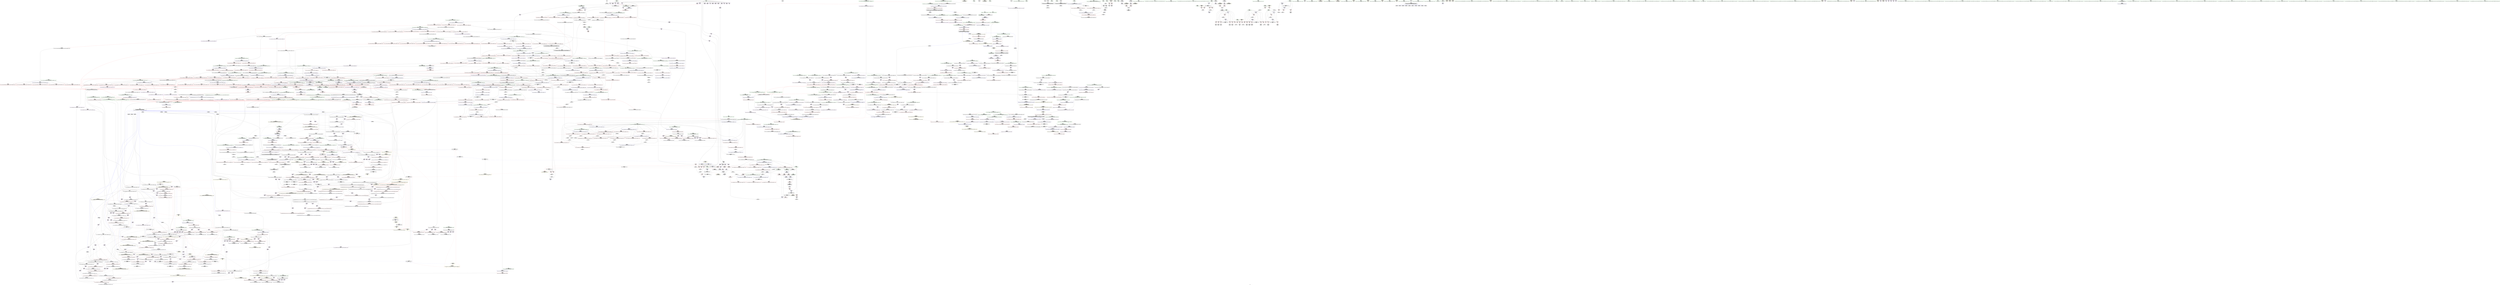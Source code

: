 digraph "SVFG" {
	label="SVFG";

	Node0x562895c8f3c0 [shape=record,color=grey,label="{NodeID: 0\nNullPtr}"];
	Node0x562895c8f3c0 -> Node0x562895fb1300[style=solid];
	Node0x562895fb92c0 [shape=record,color=red,label="{NodeID: 775\n603\<--589\n\<--__first.addr\n_ZSt27__unguarded_partition_pivotIP3panN9__gnu_cxx5__ops15_Iter_comp_iterIPFbS0_S0_EEEET_S8_S8_T0_\n}"];
	Node0x562895fb92c0 -> Node0x562895fcacb0[style=solid];
	Node0x562895faff50 [shape=record,color=purple,label="{NodeID: 443\n525\<--524\nadd.ptr2\<--\n_ZSt22__final_insertion_sortIP3panN9__gnu_cxx5__ops15_Iter_comp_iterIPFbS0_S0_EEEEvT_S8_T0_\n|{<s0>30}}"];
	Node0x562895faff50:s0 -> Node0x5628961489c0[style=solid,color=red];
	Node0x562895fef2e0 [shape=record,color=blue,label="{NodeID: 1218\n1038\<--1079\n__holeIndex.addr\<--\n_ZSt11__push_heapIP3panlS0_N9__gnu_cxx5__ops14_Iter_comp_valIPFbS0_S0_EEEEvT_T0_S9_T1_RT2_\n}"];
	Node0x562895fef2e0 -> Node0x562895fbdff0[style=dashed];
	Node0x562895fef2e0 -> Node0x562896075210[style=dashed];
	Node0x562895f683f0 [shape=record,color=green,label="{NodeID: 111\n695\<--696\n__first.addr\<--__first.addr_field_insensitive\n_ZSt11__sort_heapIP3panN9__gnu_cxx5__ops15_Iter_comp_iterIPFbS0_S0_EEEEvT_S8_RT0_\n}"];
	Node0x562895f683f0 -> Node0x562895fba570[style=solid];
	Node0x562895f683f0 -> Node0x562895fba640[style=solid];
	Node0x562895f683f0 -> Node0x562895feb790[style=solid];
	Node0x562896071b10 [shape=record,color=black,label="{NodeID: 1993\nMR_161V_2 = PHI(MR_161V_4, MR_161V_1, )\npts\{7390000 \}\n}"];
	Node0x562895fbecf0 [shape=record,color=red,label="{NodeID: 886\n1193\<--1139\n\<--__result.addr\n_ZSt22__move_median_to_firstIP3panN9__gnu_cxx5__ops15_Iter_comp_iterIPFbS0_S0_EEEEvT_S8_S8_S8_T0_\n|{<s0>87}}"];
	Node0x562895fbecf0:s0 -> Node0x5628961496a0[style=solid,color=red];
	Node0x56289613d0d0 [shape=record,color=black,label="{NodeID: 2768\n88 = PHI()\n}"];
	Node0x562895fc5760 [shape=record,color=purple,label="{NodeID: 554\n1853\<--1126\noffset_0\<--\n}"];
	Node0x562895fc5760 -> Node0x562895fefca0[style=solid];
	Node0x562895fa87f0 [shape=record,color=green,label="{NodeID: 222\n1586\<--1587\n__result.addr\<--__result.addr_field_insensitive\n_ZNSt20__copy_move_backwardILb1ELb1ESt26random_access_iterator_tagE13__copy_move_bI3panEEPT_PKS4_S7_S5_\n}"];
	Node0x562895fa87f0 -> Node0x562895fe2960[style=solid];
	Node0x562895fa87f0 -> Node0x562895fe2a30[style=solid];
	Node0x562895fa87f0 -> Node0x562895ff3cd0[style=solid];
	Node0x562896090840 [shape=record,color=yellow,style=double,label="{NodeID: 2104\n46V_1 = ENCHI(MR_46V_0)\npts\{6 9 \}\nFun[_ZSt13__heap_selectIP3panN9__gnu_cxx5__ops15_Iter_comp_iterIPFbS0_S0_EEEEvT_S8_S8_T0_]|{<s0>40|<s1>40}}"];
	Node0x562896090840:s0 -> Node0x562896073e10[style=dashed,color=red];
	Node0x562896090840:s1 -> Node0x562896081010[style=dashed,color=red];
	Node0x562895fe3f50 [shape=record,color=red,label="{NodeID: 997\n1726\<--1725\ndummyVal\<--offset_0\n_ZSt27__unguarded_partition_pivotIP3panN9__gnu_cxx5__ops15_Iter_comp_iterIPFbS0_S0_EEEET_S8_S8_T0_\n}"];
	Node0x562895fe3f50 -> Node0x562895feb110[style=solid];
	Node0x562896146aa0 [shape=record,color=black,label="{NodeID: 2879\n727 = PHI(645, )\n2nd arg _ZSt11__make_heapIP3panN9__gnu_cxx5__ops15_Iter_comp_iterIPFbS0_S0_EEEEvT_S8_RT0_ }"];
	Node0x562896146aa0 -> Node0x562895febc70[style=solid];
	Node0x562895fcb190 [shape=record,color=purple,label="{NodeID: 665\n977\<--974\nadd.ptr14\<--\n_ZSt13__adjust_heapIP3panlS0_N9__gnu_cxx5__ops15_Iter_comp_iterIPFbS0_S0_EEEEvT_T0_S9_T1_T2_\n|{<s0>63}}"];
	Node0x562895fcb190:s0 -> Node0x562896142640[style=solid,color=red];
	Node0x5628960aed80 [shape=record,color=yellow,style=double,label="{NodeID: 2547\nRETMU(6V_1)\npts\{8130002 11120002 16370002 \}\nFun[_Z4cmpS3panS_]}"];
	Node0x562895fb63a0 [shape=record,color=black,label="{NodeID: 333\n1126\<--1113\n\<--agg.tmp2\n_ZN9__gnu_cxx5__ops14_Iter_comp_valIPFb3panS2_EEclIPS2_S2_EEbT_RT0_\n}"];
	Node0x562895fb63a0 -> Node0x562895fc5760[style=solid];
	Node0x562895fb63a0 -> Node0x562895fc5830[style=solid];
	Node0x562895fb63a0 -> Node0x562895fc5900[style=solid];
	Node0x562896099120 [shape=record,color=yellow,style=double,label="{NodeID: 2215\n252V_1 = ENCHI(MR_252V_0)\npts\{9130002 \}\nFun[_ZSt11__push_heapIP3panlS0_N9__gnu_cxx5__ops14_Iter_comp_valIPFbS0_S0_EEEEvT_T0_S9_T1_RT2_]|{|<s2>71}}"];
	Node0x562896099120 -> Node0x562895fe5c90[style=dashed];
	Node0x562896099120 -> Node0x562895fe5f00[style=dashed];
	Node0x562896099120:s2 -> Node0x56289609ed00[style=dashed,color=red];
	Node0x562895fe9980 [shape=record,color=blue, style = dotted,label="{NodeID: 1108\n1697\<--1699\noffset_0\<--dummyVal\n_ZSt6__sortIP3panN9__gnu_cxx5__ops15_Iter_comp_iterIPFbS0_S0_EEEEvT_S8_T0_\n}"];
	Node0x562895fe9980 -> Node0x562895fcec10[style=dashed];
	Node0x562895fe9980 -> Node0x562896076110[style=dashed];
	Node0x562895f652b0 [shape=record,color=green,label="{NodeID: 1\n10\<--1\n.str\<--dummyObj\nGlob }"];
	Node0x562895fb9390 [shape=record,color=red,label="{NodeID: 776\n605\<--589\n\<--__first.addr\n_ZSt27__unguarded_partition_pivotIP3panN9__gnu_cxx5__ops15_Iter_comp_iterIPFbS0_S0_EEEET_S8_S8_T0_\n}"];
	Node0x562895fb9390 -> Node0x562895fb40b0[style=solid];
	Node0x562895fb0020 [shape=record,color=purple,label="{NodeID: 444\n1715\<--527\noffset_0\<--\n}"];
	Node0x562895fb0020 -> Node0x562895fea820[style=solid];
	Node0x562895fef3b0 [shape=record,color=blue,label="{NodeID: 1219\n1044\<--1083\n__parent\<--div5\n_ZSt11__push_heapIP3panlS0_N9__gnu_cxx5__ops14_Iter_comp_valIPFbS0_S0_EEEEvT_T0_S9_T1_RT2_\n}"];
	Node0x562895fef3b0 -> Node0x562896075710[style=dashed];
	Node0x562895f684c0 [shape=record,color=green,label="{NodeID: 112\n697\<--698\n__last.addr\<--__last.addr_field_insensitive\n_ZSt11__sort_heapIP3panN9__gnu_cxx5__ops15_Iter_comp_iterIPFbS0_S0_EEEEvT_S8_RT0_\n}"];
	Node0x562895f684c0 -> Node0x562895fba710[style=solid];
	Node0x562895f684c0 -> Node0x562895fba7e0[style=solid];
	Node0x562895f684c0 -> Node0x562895fba8b0[style=solid];
	Node0x562895f684c0 -> Node0x562895fba980[style=solid];
	Node0x562895f684c0 -> Node0x562895feb860[style=solid];
	Node0x562895f684c0 -> Node0x562895feba00[style=solid];
	Node0x562896072010 [shape=record,color=black,label="{NodeID: 1994\nMR_163V_2 = PHI(MR_163V_4, MR_163V_1, )\npts\{7390001 \}\n}"];
	Node0x562895fbedc0 [shape=record,color=red,label="{NodeID: 887\n1197\<--1139\n\<--__result.addr\n_ZSt22__move_median_to_firstIP3panN9__gnu_cxx5__ops15_Iter_comp_iterIPFbS0_S0_EEEEvT_S8_S8_S8_T0_\n|{<s0>88}}"];
	Node0x562895fbedc0:s0 -> Node0x5628961496a0[style=solid,color=red];
	Node0x56289613d1d0 [shape=record,color=black,label="{NodeID: 2769\n99 = PHI()\n}"];
	Node0x562895fc5830 [shape=record,color=purple,label="{NodeID: 555\n1856\<--1126\noffset_1\<--\n}"];
	Node0x562895fc5830 -> Node0x562895fefd70[style=solid];
	Node0x562895fa88c0 [shape=record,color=green,label="{NodeID: 223\n1588\<--1589\n_Num\<--_Num_field_insensitive\n_ZNSt20__copy_move_backwardILb1ELb1ESt26random_access_iterator_tagE13__copy_move_bI3panEEPT_PKS4_S7_S5_\n}"];
	Node0x562895fa88c0 -> Node0x562895fe2b00[style=solid];
	Node0x562895fa88c0 -> Node0x562895fe2bd0[style=solid];
	Node0x562895fa88c0 -> Node0x562895fe2ca0[style=solid];
	Node0x562895fa88c0 -> Node0x562895fe2d70[style=solid];
	Node0x562895fa88c0 -> Node0x562895ff3da0[style=solid];
	Node0x562895fe4020 [shape=record,color=red,label="{NodeID: 998\n1729\<--1728\ndummyVal\<--offset_0\n_ZSt27__unguarded_partition_pivotIP3panN9__gnu_cxx5__ops15_Iter_comp_iterIPFbS0_S0_EEEET_S8_S8_T0_\n}"];
	Node0x562895fe4020 -> Node0x562895feb1e0[style=solid];
	Node0x562896146bb0 [shape=record,color=black,label="{NodeID: 2880\n1674 = PHI(376, )\n0th arg _ZN9__gnu_cxx5__ops15_Iter_comp_iterIPFb3panS2_EEC2ES4_ }"];
	Node0x562896146bb0 -> Node0x562895ff4aa0[style=solid];
	Node0x562895fcb260 [shape=record,color=purple,label="{NodeID: 666\n981\<--979\nadd.ptr16\<--\n_ZSt13__adjust_heapIP3panlS0_N9__gnu_cxx5__ops15_Iter_comp_iterIPFbS0_S0_EEEEvT_T0_S9_T1_T2_\n}"];
	Node0x562895fcb260 -> Node0x562895fb5c50[style=solid];
	Node0x5628960aeef0 [shape=record,color=yellow,style=double,label="{NodeID: 2548\nRETMU(8V_1)\npts\{8150002 11140002 16390002 \}\nFun[_Z4cmpS3panS_]}"];
	Node0x562895fb6470 [shape=record,color=black,label="{NodeID: 334\n1123\<--1121\n\<--\n_ZN9__gnu_cxx5__ops14_Iter_comp_valIPFb3panS2_EEclIPS2_S2_EEbT_RT0_\n}"];
	Node0x562895fb6470 -> Node0x562895fc54f0[style=solid];
	Node0x562895fb6470 -> Node0x562895fc55c0[style=solid];
	Node0x562895fb6470 -> Node0x562895fc5690[style=solid];
	Node0x562895fe9a50 [shape=record,color=blue, style = dotted,label="{NodeID: 1109\n1700\<--1702\noffset_0\<--dummyVal\n_ZSt6__sortIP3panN9__gnu_cxx5__ops15_Iter_comp_iterIPFbS0_S0_EEEEvT_S8_T0_\n}"];
	Node0x562895fe9a50 -> Node0x562895fcece0[style=dashed];
	Node0x562895fe9a50 -> Node0x562896076610[style=dashed];
	Node0x562895f64990 [shape=record,color=green,label="{NodeID: 2\n12\<--1\n.str.1\<--dummyObj\nGlob }"];
	Node0x562895fb9460 [shape=record,color=red,label="{NodeID: 777\n613\<--589\n\<--__first.addr\n_ZSt27__unguarded_partition_pivotIP3panN9__gnu_cxx5__ops15_Iter_comp_iterIPFbS0_S0_EEEET_S8_S8_T0_\n|{<s0>37}}"];
	Node0x562895fb9460:s0 -> Node0x562896145250[style=solid,color=red];
	Node0x562895fb00f0 [shape=record,color=purple,label="{NodeID: 445\n1716\<--528\noffset_0\<--\n}"];
	Node0x562895fb00f0 -> Node0x562895fe3ce0[style=solid];
	Node0x562895fef480 [shape=record,color=blue, style = dotted,label="{NodeID: 1220\n1835\<--1837\noffset_0\<--dummyVal\n_ZSt11__push_heapIP3panlS0_N9__gnu_cxx5__ops14_Iter_comp_valIPFbS0_S0_EEEEvT_T0_S9_T1_RT2_\n}"];
	Node0x562895fef480 -> Node0x562895fe5e30[style=dashed];
	Node0x562895fef480 -> Node0x562895fef550[style=dashed];
	Node0x562895f68590 [shape=record,color=green,label="{NodeID: 113\n699\<--700\n__comp.addr\<--__comp.addr_field_insensitive\n_ZSt11__sort_heapIP3panN9__gnu_cxx5__ops15_Iter_comp_iterIPFbS0_S0_EEEEvT_S8_RT0_\n}"];
	Node0x562895f68590 -> Node0x562895fbaa50[style=solid];
	Node0x562895f68590 -> Node0x562895feb930[style=solid];
	Node0x562896072510 [shape=record,color=black,label="{NodeID: 1995\nMR_165V_2 = PHI(MR_165V_4, MR_165V_1, )\npts\{7390002 \}\n}"];
	Node0x562895fbee90 [shape=record,color=red,label="{NodeID: 888\n1153\<--1141\n\<--__a.addr\n_ZSt22__move_median_to_firstIP3panN9__gnu_cxx5__ops15_Iter_comp_iterIPFbS0_S0_EEEEvT_S8_S8_S8_T0_\n|{<s0>78}}"];
	Node0x562895fbee90:s0 -> Node0x562896143ef0[style=solid,color=red];
	Node0x56289613d2d0 [shape=record,color=black,label="{NodeID: 2770\n241 = PHI()\n}"];
	Node0x562895fc5900 [shape=record,color=purple,label="{NodeID: 556\n1859\<--1126\noffset_2\<--\n}"];
	Node0x562895fc5900 -> Node0x562895fefe40[style=solid];
	Node0x562895fa8990 [shape=record,color=green,label="{NodeID: 224\n1613\<--1614\nllvm.memmove.p0i8.p0i8.i64\<--llvm.memmove.p0i8.p0i8.i64_field_insensitive\n}"];
	Node0x562895fe40f0 [shape=record,color=red,label="{NodeID: 999\n1732\<--1731\ndummyVal\<--offset_0\n_ZSt11__make_heapIP3panN9__gnu_cxx5__ops15_Iter_comp_iterIPFbS0_S0_EEEEvT_S8_RT0_\n}"];
	Node0x562895fe40f0 -> Node0x562895febee0[style=solid];
	Node0x562896146cc0 [shape=record,color=black,label="{NodeID: 2881\n1675 = PHI(384, )\n1st arg _ZN9__gnu_cxx5__ops15_Iter_comp_iterIPFb3panS2_EEC2ES4_ }"];
	Node0x562896146cc0 -> Node0x562895ff4b70[style=solid];
	Node0x562895fcb330 [shape=record,color=purple,label="{NodeID: 667\n1062\<--1060\nadd.ptr\<--\n_ZSt11__push_heapIP3panlS0_N9__gnu_cxx5__ops14_Iter_comp_valIPFbS0_S0_EEEEvT_T0_S9_T1_RT2_\n|{<s0>71}}"];
	Node0x562895fcb330:s0 -> Node0x56289614a860[style=solid,color=red];
	Node0x562895fb6540 [shape=record,color=black,label="{NodeID: 335\n1127\<--1125\n\<--\n_ZN9__gnu_cxx5__ops14_Iter_comp_valIPFb3panS2_EEclIPS2_S2_EEbT_RT0_\n}"];
	Node0x562895fb6540 -> Node0x562895fc59d0[style=solid];
	Node0x562895fb6540 -> Node0x562895fc5aa0[style=solid];
	Node0x562895fb6540 -> Node0x562895fc5b70[style=solid];
	Node0x5628960992e0 [shape=record,color=yellow,style=double,label="{NodeID: 2217\n257V_1 = ENCHI(MR_257V_0)\npts\{7390000 7410000 8460000 8480000 12800000 13160000 14600000 \}\nFun[_ZSt11__push_heapIP3panlS0_N9__gnu_cxx5__ops14_Iter_comp_valIPFbS0_S0_EEEEvT_T0_S9_T1_RT2_]}"];
	Node0x5628960992e0 -> Node0x562895fe5af0[style=dashed];
	Node0x5628960992e0 -> Node0x562895fe5d60[style=dashed];
	Node0x562895fe9b20 [shape=record,color=blue,label="{NodeID: 1110\n378\<--375\n__comp.addr\<--__comp\n_ZN9__gnu_cxx5__ops16__iter_comp_iterIPFb3panS2_EEENS0_15_Iter_comp_iterIT_EES6_\n}"];
	Node0x562895fe9b20 -> Node0x562895fcedb0[style=dashed];
	Node0x562895f64cd0 [shape=record,color=green,label="{NodeID: 3\n14\<--1\nstdin\<--dummyObj\nGlob }"];
	Node0x562895fb9530 [shape=record,color=red,label="{NodeID: 778\n614\<--589\n\<--__first.addr\n_ZSt27__unguarded_partition_pivotIP3panN9__gnu_cxx5__ops15_Iter_comp_iterIPFbS0_S0_EEEET_S8_S8_T0_\n}"];
	Node0x562895fb9530 -> Node0x562895fb0910[style=solid];
	Node0x562895fb01c0 [shape=record,color=purple,label="{NodeID: 446\n1718\<--538\noffset_0\<--\n}"];
	Node0x562895fb01c0 -> Node0x562895fea8f0[style=solid];
	Node0x562895fef550 [shape=record,color=blue, style = dotted,label="{NodeID: 1221\n1838\<--1840\noffset_1\<--dummyVal\n_ZSt11__push_heapIP3panlS0_N9__gnu_cxx5__ops14_Iter_comp_valIPFbS0_S0_EEEEvT_T0_S9_T1_RT2_\n}"];
	Node0x562895fef550 -> Node0x562895fe5f00[style=dashed];
	Node0x562895fef550 -> Node0x562895fef620[style=dashed];
	Node0x562895fa8e60 [shape=record,color=green,label="{NodeID: 114\n728\<--729\n__first.addr\<--__first.addr_field_insensitive\n_ZSt11__make_heapIP3panN9__gnu_cxx5__ops15_Iter_comp_iterIPFbS0_S0_EEEEvT_S8_RT0_\n}"];
	Node0x562895fa8e60 -> Node0x562895fbab20[style=solid];
	Node0x562895fa8e60 -> Node0x562895fbabf0[style=solid];
	Node0x562895fa8e60 -> Node0x562895fbacc0[style=solid];
	Node0x562895fa8e60 -> Node0x562895fbad90[style=solid];
	Node0x562895fa8e60 -> Node0x562895febad0[style=solid];
	Node0x562896072a10 [shape=record,color=black,label="{NodeID: 1996\nMR_167V_2 = PHI(MR_167V_4, MR_167V_1, )\npts\{7410000 \}\n}"];
	Node0x562895fbef60 [shape=record,color=red,label="{NodeID: 889\n1167\<--1141\n\<--__a.addr\n_ZSt22__move_median_to_firstIP3panN9__gnu_cxx5__ops15_Iter_comp_iterIPFbS0_S0_EEEEvT_S8_S8_S8_T0_\n|{<s0>81}}"];
	Node0x562895fbef60:s0 -> Node0x562896143ef0[style=solid,color=red];
	Node0x56289613d3d0 [shape=record,color=black,label="{NodeID: 2771\n115 = PHI()\n}"];
	Node0x562895fc59d0 [shape=record,color=purple,label="{NodeID: 557\n1854\<--1127\noffset_0\<--\n}"];
	Node0x562895fc59d0 -> Node0x562895fe6240[style=solid];
	Node0x562895fa8a90 [shape=record,color=green,label="{NodeID: 225\n1630\<--1631\nthis.addr\<--this.addr_field_insensitive\n_ZN9__gnu_cxx5__ops14_Val_comp_iterIPFb3panS2_EEclIS2_PS2_EEbRT_T0_\n}"];
	Node0x562895fa8a90 -> Node0x562895fe2e40[style=solid];
	Node0x562895fa8a90 -> Node0x562895ff40e0[style=solid];
	Node0x562895fe41c0 [shape=record,color=red,label="{NodeID: 1000\n1735\<--1734\ndummyVal\<--offset_1\n_ZSt11__make_heapIP3panN9__gnu_cxx5__ops15_Iter_comp_iterIPFbS0_S0_EEEEvT_S8_RT0_\n}"];
	Node0x562895fe41c0 -> Node0x562895febfb0[style=solid];
	Node0x562896146dd0 [shape=record,color=black,label="{NodeID: 2882\n1032 = PHI(996, )\n1st arg _ZSt11__push_heapIP3panlS0_N9__gnu_cxx5__ops14_Iter_comp_valIPFbS0_S0_EEEEvT_T0_S9_T1_RT2_ }"];
	Node0x562896146dd0 -> Node0x562895feed30[style=solid];
	Node0x562895fcb400 [shape=record,color=purple,label="{NodeID: 668\n1071\<--1069\nadd.ptr1\<--\n_ZSt11__push_heapIP3panlS0_N9__gnu_cxx5__ops14_Iter_comp_valIPFbS0_S0_EEEEvT_T0_S9_T1_RT2_\n|{<s0>72}}"];
	Node0x562895fcb400:s0 -> Node0x562896142640[style=solid,color=red];
	Node0x562895fb6610 [shape=record,color=black,label="{NodeID: 336\n1101\<--1129\n_ZN9__gnu_cxx5__ops14_Iter_comp_valIPFb3panS2_EEclIPS2_S2_EEbT_RT0__ret\<--call\n_ZN9__gnu_cxx5__ops14_Iter_comp_valIPFb3panS2_EEclIPS2_S2_EEbT_RT0_\n|{<s0>71}}"];
	Node0x562895fb6610:s0 -> Node0x56289613f840[style=solid,color=blue];
	Node0x5628960994e0 [shape=record,color=yellow,style=double,label="{NodeID: 2218\n259V_1 = ENCHI(MR_259V_0)\npts\{7390001 7410001 8460001 8480001 12800001 13160001 14600001 \}\nFun[_ZSt11__push_heapIP3panlS0_N9__gnu_cxx5__ops14_Iter_comp_valIPFbS0_S0_EEEEvT_T0_S9_T1_RT2_]}"];
	Node0x5628960994e0 -> Node0x562895fe5bc0[style=dashed];
	Node0x5628960994e0 -> Node0x562895fe5e30[style=dashed];
	Node0x562895fe9bf0 [shape=record,color=blue,label="{NodeID: 1111\n412\<--395\ncoerce.dive\<--__comp.coerce\n_ZSt16__introsort_loopIP3panlN9__gnu_cxx5__ops15_Iter_comp_iterIPFbS0_S0_EEEEvT_S8_T0_T1_\n}"];
	Node0x562895fe9bf0 -> Node0x562895fe39a0[style=dashed];
	Node0x562895fe9bf0 -> Node0x562895fe3a70[style=dashed];
	Node0x562895fe9bf0 -> Node0x562895fe3b40[style=dashed];
	Node0x562895f64d90 [shape=record,color=green,label="{NodeID: 4\n15\<--1\n.str.2\<--dummyObj\nGlob }"];
	Node0x562895fb9600 [shape=record,color=red,label="{NodeID: 779\n627\<--589\n\<--__first.addr\n_ZSt27__unguarded_partition_pivotIP3panN9__gnu_cxx5__ops15_Iter_comp_iterIPFbS0_S0_EEEET_S8_S8_T0_\n}"];
	Node0x562895fb9600 -> Node0x562895fb0c50[style=solid];
	Node0x562895fb0290 [shape=record,color=purple,label="{NodeID: 447\n1719\<--539\noffset_0\<--\n}"];
	Node0x562895fb0290 -> Node0x562895fe3db0[style=solid];
	Node0x5628960a0560 [shape=record,color=yellow,style=double,label="{NodeID: 2329\n139V_1 = ENCHI(MR_139V_0)\npts\{6460000 \}\nFun[_ZSt11__make_heapIP3panN9__gnu_cxx5__ops15_Iter_comp_iterIPFbS0_S0_EEEEvT_S8_RT0_]}"];
	Node0x5628960a0560 -> Node0x562895fe45d0[style=dashed];
	Node0x562895fef620 [shape=record,color=blue, style = dotted,label="{NodeID: 1222\n1841\<--1843\noffset_2\<--dummyVal\n_ZSt11__push_heapIP3panlS0_N9__gnu_cxx5__ops14_Iter_comp_valIPFbS0_S0_EEEEvT_T0_S9_T1_RT2_\n|{<s0>69}}"];
	Node0x562895fef620:s0 -> Node0x5628960bbc60[style=dashed,color=blue];
	Node0x562895fa8ef0 [shape=record,color=green,label="{NodeID: 115\n730\<--731\n__last.addr\<--__last.addr_field_insensitive\n_ZSt11__make_heapIP3panN9__gnu_cxx5__ops15_Iter_comp_iterIPFbS0_S0_EEEEvT_S8_RT0_\n}"];
	Node0x562895fa8ef0 -> Node0x562895fbae60[style=solid];
	Node0x562895fa8ef0 -> Node0x562895fbaf30[style=solid];
	Node0x562895fa8ef0 -> Node0x562895febba0[style=solid];
	Node0x562896072f10 [shape=record,color=black,label="{NodeID: 1997\nMR_169V_2 = PHI(MR_169V_4, MR_169V_1, )\npts\{7410001 \}\n}"];
	Node0x562895fbf030 [shape=record,color=red,label="{NodeID: 890\n1176\<--1141\n\<--__a.addr\n_ZSt22__move_median_to_firstIP3panN9__gnu_cxx5__ops15_Iter_comp_iterIPFbS0_S0_EEEEvT_S8_S8_S8_T0_\n|{<s0>83}}"];
	Node0x562895fbf030:s0 -> Node0x562896149d20[style=solid,color=red];
	Node0x56289613d4d0 [shape=record,color=black,label="{NodeID: 2772\n225 = PHI(291, )\n}"];
	Node0x56289613d4d0 -> Node0x562895fcdbd0[style=solid];
	Node0x562895fc5aa0 [shape=record,color=purple,label="{NodeID: 558\n1857\<--1127\noffset_1\<--\n}"];
	Node0x562895fc5aa0 -> Node0x562895fe6310[style=solid];
	Node0x562895fa8b60 [shape=record,color=green,label="{NodeID: 226\n1632\<--1633\n__val.addr\<--__val.addr_field_insensitive\n_ZN9__gnu_cxx5__ops14_Val_comp_iterIPFb3panS2_EEclIS2_PS2_EEbRT_T0_\n}"];
	Node0x562895fa8b60 -> Node0x562895fe2f10[style=solid];
	Node0x562895fa8b60 -> Node0x562895ff41b0[style=solid];
	Node0x562895fe4290 [shape=record,color=red,label="{NodeID: 1001\n1738\<--1737\ndummyVal\<--offset_2\n_ZSt11__make_heapIP3panN9__gnu_cxx5__ops15_Iter_comp_iterIPFbS0_S0_EEEEvT_S8_RT0_\n}"];
	Node0x562895fe4290 -> Node0x562895fec080[style=solid];
	Node0x562896146ee0 [shape=record,color=black,label="{NodeID: 2883\n1033 = PHI(997, )\n2nd arg _ZSt11__push_heapIP3panlS0_N9__gnu_cxx5__ops14_Iter_comp_valIPFbS0_S0_EEEEvT_T0_S9_T1_RT2_ }"];
	Node0x562896146ee0 -> Node0x562895feee00[style=solid];
	Node0x562895fcb4d0 [shape=record,color=purple,label="{NodeID: 669\n1075\<--1073\nadd.ptr3\<--\n_ZSt11__push_heapIP3panlS0_N9__gnu_cxx5__ops14_Iter_comp_valIPFbS0_S0_EEEEvT_T0_S9_T1_RT2_\n}"];
	Node0x562895fcb4d0 -> Node0x562895fb5f90[style=solid];
	Node0x562895fb66e0 [shape=record,color=black,label="{NodeID: 337\n1204\<--1248\n_ZSt21__unguarded_partitionIP3panN9__gnu_cxx5__ops15_Iter_comp_iterIPFbS0_S0_EEEET_S8_S8_S8_T0__ret\<--\n_ZSt21__unguarded_partitionIP3panN9__gnu_cxx5__ops15_Iter_comp_iterIPFbS0_S0_EEEET_S8_S8_S8_T0_\n|{<s0>39}}"];
	Node0x562895fb66e0:s0 -> Node0x56289613eac0[style=solid,color=blue];
	Node0x5628960996e0 [shape=record,color=yellow,style=double,label="{NodeID: 2219\n261V_1 = ENCHI(MR_261V_0)\npts\{7390002 7410002 8460002 8480002 12800002 13160002 14600002 \}\nFun[_ZSt11__push_heapIP3panlS0_N9__gnu_cxx5__ops14_Iter_comp_valIPFbS0_S0_EEEEvT_T0_S9_T1_RT2_]}"];
	Node0x5628960996e0 -> Node0x562895fe5c90[style=dashed];
	Node0x5628960996e0 -> Node0x562895fe5f00[style=dashed];
	Node0x562895fe9cc0 [shape=record,color=blue,label="{NodeID: 1112\n398\<--392\n__first.addr\<--__first\n_ZSt16__introsort_loopIP3panlN9__gnu_cxx5__ops15_Iter_comp_iterIPFbS0_S0_EEEEvT_S8_T0_T1_\n}"];
	Node0x562895fe9cc0 -> Node0x562895fcef50[style=dashed];
	Node0x562895fe9cc0 -> Node0x562895fcf020[style=dashed];
	Node0x562895fe9cc0 -> Node0x562895fcf0f0[style=dashed];
	Node0x562895f64e50 [shape=record,color=green,label="{NodeID: 5\n17\<--1\n.str.3\<--dummyObj\nGlob }"];
	Node0x562895fb96d0 [shape=record,color=red,label="{NodeID: 780\n630\<--589\n\<--__first.addr\n_ZSt27__unguarded_partition_pivotIP3panN9__gnu_cxx5__ops15_Iter_comp_iterIPFbS0_S0_EEEET_S8_S8_T0_\n|{<s0>39}}"];
	Node0x562895fb96d0:s0 -> Node0x5628961423c0[style=solid,color=red];
	Node0x562895fb0360 [shape=record,color=purple,label="{NodeID: 448\n561\<--551\ncoerce.dive\<--__comp\n_ZSt14__partial_sortIP3panN9__gnu_cxx5__ops15_Iter_comp_iterIPFbS0_S0_EEEEvT_S8_S8_T0_\n}"];
	Node0x562895fb0360 -> Node0x562895fea9c0[style=solid];
	Node0x562895fef6f0 [shape=record,color=blue,label="{NodeID: 1223\n1096\<--1095\n__t.addr\<--__t\n_ZSt4moveIRPFb3panS0_EEONSt16remove_referenceIT_E4typeEOS5_\n}"];
	Node0x562895fef6f0 -> Node0x562895fbe5a0[style=dashed];
	Node0x562895fa8fc0 [shape=record,color=green,label="{NodeID: 116\n732\<--733\n__comp.addr\<--__comp.addr_field_insensitive\n_ZSt11__make_heapIP3panN9__gnu_cxx5__ops15_Iter_comp_iterIPFbS0_S0_EEEEvT_S8_RT0_\n}"];
	Node0x562895fa8fc0 -> Node0x562895fbb000[style=solid];
	Node0x562895fa8fc0 -> Node0x562895febc70[style=solid];
	Node0x562896073410 [shape=record,color=black,label="{NodeID: 1998\nMR_171V_2 = PHI(MR_171V_4, MR_171V_1, )\npts\{7410002 \}\n}"];
	Node0x562895fbf100 [shape=record,color=red,label="{NodeID: 891\n1181\<--1141\n\<--__a.addr\n_ZSt22__move_median_to_firstIP3panN9__gnu_cxx5__ops15_Iter_comp_iterIPFbS0_S0_EEEEvT_S8_S8_S8_T0_\n|{<s0>84}}"];
	Node0x562895fbf100:s0 -> Node0x562896143ef0[style=solid,color=red];
	Node0x56289613d700 [shape=record,color=black,label="{NodeID: 2773\n1478 = PHI(1626, )\n}"];
	Node0x562895fc5b70 [shape=record,color=purple,label="{NodeID: 559\n1860\<--1127\noffset_2\<--\n}"];
	Node0x562895fc5b70 -> Node0x562895fe63e0[style=solid];
	Node0x562895fa8c30 [shape=record,color=green,label="{NodeID: 227\n1634\<--1635\n__it.addr\<--__it.addr_field_insensitive\n_ZN9__gnu_cxx5__ops14_Val_comp_iterIPFb3panS2_EEclIS2_PS2_EEbRT_T0_\n}"];
	Node0x562895fa8c30 -> Node0x562895fe2fe0[style=solid];
	Node0x562895fa8c30 -> Node0x562895ff4280[style=solid];
	Node0x562895fe4360 [shape=record,color=red,label="{NodeID: 1002\n1741\<--1740\ndummyVal\<--offset_0\n_ZSt11__make_heapIP3panN9__gnu_cxx5__ops15_Iter_comp_iterIPFbS0_S0_EEEEvT_S8_RT0_\n}"];
	Node0x562895fe4360 -> Node0x562895fec150[style=solid];
	Node0x562896146ff0 [shape=record,color=black,label="{NodeID: 2884\n1034 = PHI(912, )\n3rd arg _ZSt11__push_heapIP3panlS0_N9__gnu_cxx5__ops14_Iter_comp_valIPFbS0_S0_EEEEvT_T0_S9_T1_RT2_ |{<s0>71|<s1>74}}"];
	Node0x562896146ff0:s0 -> Node0x56289614a970[style=solid,color=red];
	Node0x562896146ff0:s1 -> Node0x562896142640[style=solid,color=red];
	Node0x562895fcb5a0 [shape=record,color=purple,label="{NodeID: 670\n1089\<--1087\nadd.ptr7\<--\n_ZSt11__push_heapIP3panlS0_N9__gnu_cxx5__ops14_Iter_comp_valIPFbS0_S0_EEEEvT_T0_S9_T1_RT2_\n}"];
	Node0x562895fcb5a0 -> Node0x562895fb6130[style=solid];
	Node0x562895fb67b0 [shape=record,color=black,label="{NodeID: 338\n1285\<--1279\n\<--__tmp\n_ZSt4swapI3panENSt9enable_ifIXsr6__and_ISt6__not_ISt15__is_tuple_likeIT_EESt21is_move_constructibleIS4_ESt18is_move_assignableIS4_EEE5valueEvE4typeERS4_SD_\n}"];
	Node0x562895fb67b0 -> Node0x562895fc6120[style=solid];
	Node0x562895fb67b0 -> Node0x562895fc61f0[style=solid];
	Node0x562895fb67b0 -> Node0x562895fc62c0[style=solid];
	Node0x562895fe9d90 [shape=record,color=blue,label="{NodeID: 1113\n400\<--393\n__last.addr\<--__last\n_ZSt16__introsort_loopIP3panlN9__gnu_cxx5__ops15_Iter_comp_iterIPFbS0_S0_EEEEvT_S8_T0_T1_\n}"];
	Node0x562895fe9d90 -> Node0x56289607c010[style=dashed];
	Node0x562895f657c0 [shape=record,color=green,label="{NodeID: 6\n19\<--1\nstdout\<--dummyObj\nGlob }"];
	Node0x562895fb97a0 [shape=record,color=red,label="{NodeID: 781\n604\<--591\n\<--__last.addr\n_ZSt27__unguarded_partition_pivotIP3panN9__gnu_cxx5__ops15_Iter_comp_iterIPFbS0_S0_EEEET_S8_S8_T0_\n}"];
	Node0x562895fb97a0 -> Node0x562895fb3fe0[style=solid];
	Node0x562895fb0430 [shape=record,color=purple,label="{NodeID: 449\n572\<--559\ncoerce.dive1\<--agg.tmp\n_ZSt14__partial_sortIP3panN9__gnu_cxx5__ops15_Iter_comp_iterIPFbS0_S0_EEEEvT_S8_S8_T0_\n}"];
	Node0x562895fb0430 -> Node0x562895fb91f0[style=solid];
	Node0x562895fef7c0 [shape=record,color=blue,label="{NodeID: 1224\n1105\<--1102\nthis.addr\<--this\n_ZN9__gnu_cxx5__ops14_Iter_comp_valIPFb3panS2_EEclIPS2_S2_EEbT_RT0_\n}"];
	Node0x562895fef7c0 -> Node0x562895fbe670[style=dashed];
	Node0x562895fa9090 [shape=record,color=green,label="{NodeID: 117\n734\<--735\n__len\<--__len_field_insensitive\n_ZSt11__make_heapIP3panN9__gnu_cxx5__ops15_Iter_comp_iterIPFbS0_S0_EEEEvT_S8_RT0_\n}"];
	Node0x562895fa9090 -> Node0x562895fbb0d0[style=solid];
	Node0x562895fa9090 -> Node0x562895fbb1a0[style=solid];
	Node0x562895fa9090 -> Node0x562895febd40[style=solid];
	Node0x562896073910 [shape=record,color=black,label="{NodeID: 1999\nMR_173V_2 = PHI(MR_173V_4, MR_173V_1, )\npts\{7430000 \}\n}"];
	Node0x562895fbf1d0 [shape=record,color=red,label="{NodeID: 892\n1186\<--1141\n\<--__a.addr\n_ZSt22__move_median_to_firstIP3panN9__gnu_cxx5__ops15_Iter_comp_iterIPFbS0_S0_EEEEvT_S8_S8_S8_T0_\n|{<s0>85}}"];
	Node0x562895fbf1d0:s0 -> Node0x562896149d20[style=solid,color=red];
	Node0x56289613d810 [shape=record,color=black,label="{NodeID: 2774\n1483 = PHI(885, )\n}"];
	Node0x56289613d810 -> Node0x562895fb7580[style=solid];
	Node0x562895fc5c40 [shape=record,color=purple,label="{NodeID: 560\n1147\<--1137\ncoerce.dive\<--__comp\n_ZSt22__move_median_to_firstIP3panN9__gnu_cxx5__ops15_Iter_comp_iterIPFbS0_S0_EEEEvT_S8_S8_S8_T0_\n}"];
	Node0x562895fc5c40 -> Node0x562895feff10[style=solid];
	Node0x562895fa8d00 [shape=record,color=green,label="{NodeID: 228\n1636\<--1637\nagg.tmp\<--agg.tmp_field_insensitive\n_ZN9__gnu_cxx5__ops14_Val_comp_iterIPFb3panS2_EEclIS2_PS2_EEbRT_T0_\n}"];
	Node0x562895fa8d00 -> Node0x562895fb80e0[style=solid];
	Node0x562895fe4430 [shape=record,color=red,label="{NodeID: 1003\n1744\<--1743\ndummyVal\<--offset_1\n_ZSt11__make_heapIP3panN9__gnu_cxx5__ops15_Iter_comp_iterIPFbS0_S0_EEEEvT_S8_RT0_\n}"];
	Node0x562895fe4430 -> Node0x562895fec220[style=solid];
	Node0x562896147160 [shape=record,color=black,label="{NodeID: 2885\n1035 = PHI(910, )\n4th arg _ZSt11__push_heapIP3panlS0_N9__gnu_cxx5__ops14_Iter_comp_valIPFbS0_S0_EEEEvT_T0_S9_T1_RT2_ }"];
	Node0x562896147160 -> Node0x562895feeed0[style=solid];
	Node0x562895fcb670 [shape=record,color=purple,label="{NodeID: 671\n1606\<--1603\nadd.ptr\<--\n_ZNSt20__copy_move_backwardILb1ELb1ESt26random_access_iterator_tagE13__copy_move_bI3panEEPT_PKS4_S7_S5_\n}"];
	Node0x562895fcb670 -> Node0x562895fb7e70[style=solid];
	Node0x562895fb6880 [shape=record,color=black,label="{NodeID: 339\n1286\<--1284\n\<--call\n_ZSt4swapI3panENSt9enable_ifIXsr6__and_ISt6__not_ISt15__is_tuple_likeIT_EESt21is_move_constructibleIS4_ESt18is_move_assignableIS4_EEE5valueEvE4typeERS4_SD_\n}"];
	Node0x562895fb6880 -> Node0x562895fc6390[style=solid];
	Node0x562895fb6880 -> Node0x562895fc6460[style=solid];
	Node0x562895fb6880 -> Node0x562895fc6530[style=solid];
	Node0x562895fe9e60 [shape=record,color=blue,label="{NodeID: 1114\n402\<--394\n__depth_limit.addr\<--__depth_limit\n_ZSt16__introsort_loopIP3panlN9__gnu_cxx5__ops15_Iter_comp_iterIPFbS0_S0_EEEEvT_S8_T0_T1_\n}"];
	Node0x562895fe9e60 -> Node0x56289607c510[style=dashed];
	Node0x562895f65880 [shape=record,color=green,label="{NodeID: 7\n20\<--1\n.str.4\<--dummyObj\nGlob }"];
	Node0x562895fb9870 [shape=record,color=red,label="{NodeID: 782\n617\<--591\n\<--__last.addr\n_ZSt27__unguarded_partition_pivotIP3panN9__gnu_cxx5__ops15_Iter_comp_iterIPFbS0_S0_EEEET_S8_S8_T0_\n}"];
	Node0x562895fb9870 -> Node0x562895fb09e0[style=solid];
	Node0x562895fb0500 [shape=record,color=purple,label="{NodeID: 450\n1721\<--569\noffset_0\<--\n}"];
	Node0x562895fb0500 -> Node0x562895fead00[style=solid];
	Node0x562895fef890 [shape=record,color=blue,label="{NodeID: 1225\n1107\<--1103\n__it.addr\<--__it\n_ZN9__gnu_cxx5__ops14_Iter_comp_valIPFb3panS2_EEclIPS2_S2_EEbT_RT0_\n}"];
	Node0x562895fef890 -> Node0x562895fbe740[style=dashed];
	Node0x562895fa9160 [shape=record,color=green,label="{NodeID: 118\n736\<--737\n__parent\<--__parent_field_insensitive\n_ZSt11__make_heapIP3panN9__gnu_cxx5__ops15_Iter_comp_iterIPFbS0_S0_EEEEvT_S8_RT0_\n}"];
	Node0x562895fa9160 -> Node0x562895fbb270[style=solid];
	Node0x562895fa9160 -> Node0x562895fbb340[style=solid];
	Node0x562895fa9160 -> Node0x562895fbb410[style=solid];
	Node0x562895fa9160 -> Node0x562895fbb4e0[style=solid];
	Node0x562895fa9160 -> Node0x562895febe10[style=solid];
	Node0x562895fa9160 -> Node0x562895fec490[style=solid];
	Node0x562896073e10 [shape=record,color=black,label="{NodeID: 2000\nMR_46V_2 = PHI(MR_46V_4, MR_46V_1, )\npts\{6 9 \}\n|{<s0>40}}"];
	Node0x562896073e10:s0 -> Node0x562896081a10[style=dashed,color=blue];
	Node0x562895fbf2a0 [shape=record,color=red,label="{NodeID: 893\n1154\<--1143\n\<--__b.addr\n_ZSt22__move_median_to_firstIP3panN9__gnu_cxx5__ops15_Iter_comp_iterIPFbS0_S0_EEEEvT_S8_S8_S8_T0_\n|{<s0>78}}"];
	Node0x562895fbf2a0:s0 -> Node0x562896144240[style=solid,color=red];
	Node0x56289613d980 [shape=record,color=black,label="{NodeID: 2775\n1494 = PHI(885, )\n}"];
	Node0x56289613d980 -> Node0x562895fb7720[style=solid];
	Node0x562895fc5d10 [shape=record,color=purple,label="{NodeID: 561\n1217\<--1209\ncoerce.dive\<--__comp\n_ZSt21__unguarded_partitionIP3panN9__gnu_cxx5__ops15_Iter_comp_iterIPFbS0_S0_EEEET_S8_S8_S8_T0_\n}"];
	Node0x562895fc5d10 -> Node0x562895ff0320[style=solid];
	Node0x562895fa8dd0 [shape=record,color=green,label="{NodeID: 229\n1638\<--1639\nagg.tmp2\<--agg.tmp2_field_insensitive\n_ZN9__gnu_cxx5__ops14_Val_comp_iterIPFb3panS2_EEclIS2_PS2_EEbRT_T0_\n}"];
	Node0x562895fa8dd0 -> Node0x562895fb81b0[style=solid];
	Node0x562895fe4500 [shape=record,color=red,label="{NodeID: 1004\n1747\<--1746\ndummyVal\<--offset_2\n_ZSt11__make_heapIP3panN9__gnu_cxx5__ops15_Iter_comp_iterIPFbS0_S0_EEEEvT_S8_RT0_\n}"];
	Node0x562895fe4500 -> Node0x562895fec2f0[style=solid];
	Node0x562896147270 [shape=record,color=black,label="{NodeID: 2886\n893 = PHI(777, 866, )\n0th arg _ZSt13__adjust_heapIP3panlS0_N9__gnu_cxx5__ops15_Iter_comp_iterIPFbS0_S0_EEEEvT_T0_S9_T1_T2_ }"];
	Node0x562896147270 -> Node0x562895fed9b0[style=solid];
	Node0x562895fcb740 [shape=record,color=purple,label="{NodeID: 672\n1619\<--1616\nadd.ptr2\<--\n_ZNSt20__copy_move_backwardILb1ELb1ESt26random_access_iterator_tagE13__copy_move_bI3panEEPT_PKS4_S7_S5_\n}"];
	Node0x562895fcb740 -> Node0x562895fb8010[style=solid];
	Node0x562895fb6950 [shape=record,color=black,label="{NodeID: 340\n1292\<--1289\n\<--call1\n_ZSt4swapI3panENSt9enable_ifIXsr6__and_ISt6__not_ISt15__is_tuple_likeIT_EESt21is_move_constructibleIS4_ESt18is_move_assignableIS4_EEE5valueEvE4typeERS4_SD_\n}"];
	Node0x562895fb6950 -> Node0x562895fc6870[style=solid];
	Node0x562895fb6950 -> Node0x562895fc6940[style=solid];
	Node0x562895fb6950 -> Node0x562895fc6a10[style=solid];
	Node0x562895fe9f30 [shape=record,color=blue, style = dotted,label="{NodeID: 1115\n1703\<--1705\noffset_0\<--dummyVal\n_ZSt16__introsort_loopIP3panlN9__gnu_cxx5__ops15_Iter_comp_iterIPFbS0_S0_EEEEvT_S8_T0_T1_\n}"];
	Node0x562895fe9f30 -> Node0x562895fcf9e0[style=dashed];
	Node0x562895fe9f30 -> Node0x56289606b000[style=dashed];
	Node0x562895f65940 [shape=record,color=green,label="{NodeID: 8\n22\<--1\n.str.5\<--dummyObj\nGlob }"];
	Node0x562895fb9940 [shape=record,color=red,label="{NodeID: 783\n629\<--591\n\<--__last.addr\n_ZSt27__unguarded_partition_pivotIP3panN9__gnu_cxx5__ops15_Iter_comp_iterIPFbS0_S0_EEEET_S8_S8_T0_\n|{<s0>39}}"];
	Node0x562895fb9940:s0 -> Node0x562896142280[style=solid,color=red];
	Node0x562895fb05d0 [shape=record,color=purple,label="{NodeID: 451\n1722\<--570\noffset_0\<--\n}"];
	Node0x562895fb05d0 -> Node0x562895fe3e80[style=solid];
	Node0x562895fef960 [shape=record,color=blue,label="{NodeID: 1226\n1109\<--1104\n__val.addr\<--__val\n_ZN9__gnu_cxx5__ops14_Iter_comp_valIPFb3panS2_EEclIPS2_S2_EEbT_RT0_\n}"];
	Node0x562895fef960 -> Node0x562895fbe810[style=dashed];
	Node0x562895fa9230 [shape=record,color=green,label="{NodeID: 119\n738\<--739\n__value\<--__value_field_insensitive\n_ZSt11__make_heapIP3panN9__gnu_cxx5__ops15_Iter_comp_iterIPFbS0_S0_EEEEvT_S8_RT0_\n|{|<s1>46}}"];
	Node0x562895fa9230 -> Node0x562895fb43f0[style=solid];
	Node0x562895fa9230:s1 -> Node0x562896142640[style=solid,color=red];
	Node0x562895fbf370 [shape=record,color=red,label="{NodeID: 894\n1157\<--1143\n\<--__b.addr\n_ZSt22__move_median_to_firstIP3panN9__gnu_cxx5__ops15_Iter_comp_iterIPFbS0_S0_EEEEvT_S8_S8_S8_T0_\n|{<s0>79}}"];
	Node0x562895fbf370:s0 -> Node0x562896143ef0[style=solid,color=red];
	Node0x56289613dac0 [shape=record,color=black,label="{NodeID: 2776\n1508 = PHI(1006, )\n|{<s0>122}}"];
	Node0x56289613dac0:s0 -> Node0x562896144ae0[style=solid,color=red];
	Node0x562895fc5de0 [shape=record,color=purple,label="{NodeID: 562\n1229\<--1228\nincdec.ptr\<--\n_ZSt21__unguarded_partitionIP3panN9__gnu_cxx5__ops15_Iter_comp_iterIPFbS0_S0_EEEET_S8_S8_S8_T0_\n}"];
	Node0x562895fc5de0 -> Node0x562895ff0660[style=solid];
	Node0x562895fb0fc0 [shape=record,color=green,label="{NodeID: 230\n1659\<--1660\nthis.addr\<--this.addr_field_insensitive\n_ZN9__gnu_cxx5__ops14_Val_comp_iterIPFb3panS2_EEC2EONS0_15_Iter_comp_iterIS4_EE\n}"];
	Node0x562895fb0fc0 -> Node0x562895fe3180[style=solid];
	Node0x562895fb0fc0 -> Node0x562895ff4830[style=solid];
	Node0x56289606c530 [shape=record,color=yellow,style=double,label="{NodeID: 2112\n10V_1 = ENCHI(MR_10V_0)\npts\{1 \}\nFun[main]}"];
	Node0x56289606c530 -> Node0x562895fcb810[style=dashed];
	Node0x56289606c530 -> Node0x562895fcb8e0[style=dashed];
	Node0x562895fe45d0 [shape=record,color=red,label="{NodeID: 1005\n1750\<--1749\ndummyVal\<--offset_0\n_ZSt11__make_heapIP3panN9__gnu_cxx5__ops15_Iter_comp_iterIPFbS0_S0_EEEEvT_S8_RT0_\n}"];
	Node0x562895fe45d0 -> Node0x562895fec3c0[style=solid];
	Node0x5628961473c0 [shape=record,color=black,label="{NodeID: 2887\n894 = PHI(778, 148, )\n1st arg _ZSt13__adjust_heapIP3panlS0_N9__gnu_cxx5__ops15_Iter_comp_iterIPFbS0_S0_EEEEvT_T0_S9_T1_T2_ }"];
	Node0x5628961473c0 -> Node0x562895feda80[style=solid];
	Node0x562895fcb810 [shape=record,color=red,label="{NodeID: 673\n77\<--14\n\<--stdin\nmain\n}"];
	Node0x562895fcb810 -> Node0x562895fb1670[style=solid];
	Node0x562895fb6a20 [shape=record,color=black,label="{NodeID: 341\n1291\<--1290\n\<--\n_ZSt4swapI3panENSt9enable_ifIXsr6__and_ISt6__not_ISt15__is_tuple_likeIT_EESt21is_move_constructibleIS4_ESt18is_move_assignableIS4_EEE5valueEvE4typeERS4_SD_\n}"];
	Node0x562895fb6a20 -> Node0x562895fc6600[style=solid];
	Node0x562895fb6a20 -> Node0x562895fc66d0[style=solid];
	Node0x562895fb6a20 -> Node0x562895fc67a0[style=solid];
	Node0x562895fea000 [shape=record,color=blue,label="{NodeID: 1116\n402\<--443\n__depth_limit.addr\<--dec\n_ZSt16__introsort_loopIP3panlN9__gnu_cxx5__ops15_Iter_comp_iterIPFbS0_S0_EEEEvT_S8_T0_T1_\n}"];
	Node0x562895fea000 -> Node0x562895fcf770[style=dashed];
	Node0x562895fea000 -> Node0x56289607c510[style=dashed];
	Node0x562895f65a00 [shape=record,color=green,label="{NodeID: 9\n24\<--1\n.str.6\<--dummyObj\nGlob }"];
	Node0x562895fb9a10 [shape=record,color=red,label="{NodeID: 784\n616\<--593\n\<--__mid\n_ZSt27__unguarded_partition_pivotIP3panN9__gnu_cxx5__ops15_Iter_comp_iterIPFbS0_S0_EEEET_S8_S8_T0_\n|{<s0>37}}"];
	Node0x562895fb9a10:s0 -> Node0x562896145470[style=solid,color=red];
	Node0x562895fb06a0 [shape=record,color=purple,label="{NodeID: 452\n599\<--587\ncoerce.dive\<--__comp\n_ZSt27__unguarded_partition_pivotIP3panN9__gnu_cxx5__ops15_Iter_comp_iterIPFbS0_S0_EEEET_S8_S8_T0_\n}"];
	Node0x562895fb06a0 -> Node0x562895feadd0[style=solid];
	Node0x562895fefa30 [shape=record,color=blue, style = dotted,label="{NodeID: 1227\n1844\<--1846\noffset_0\<--dummyVal\n_ZN9__gnu_cxx5__ops14_Iter_comp_valIPFb3panS2_EEclIPS2_S2_EEbT_RT0_\n}"];
	Node0x562895fa9300 [shape=record,color=green,label="{NodeID: 120\n740\<--741\nagg.tmp\<--agg.tmp_field_insensitive\n_ZSt11__make_heapIP3panN9__gnu_cxx5__ops15_Iter_comp_iterIPFbS0_S0_EEEEvT_S8_RT0_\n|{|<s1>49}}"];
	Node0x562895fa9300 -> Node0x562895fb44c0[style=solid];
	Node0x562895fa9300:s1 -> Node0x562896147690[style=solid,color=red];
	Node0x562896074810 [shape=record,color=black,label="{NodeID: 2002\nMR_144V_3 = PHI(MR_144V_4, MR_144V_2, )\npts\{698 \}\n}"];
	Node0x562896074810 -> Node0x562895fba710[style=dashed];
	Node0x562896074810 -> Node0x562895fba7e0[style=dashed];
	Node0x562896074810 -> Node0x562895feba00[style=dashed];
	Node0x562895fbf440 [shape=record,color=red,label="{NodeID: 895\n1162\<--1143\n\<--__b.addr\n_ZSt22__move_median_to_firstIP3panN9__gnu_cxx5__ops15_Iter_comp_iterIPFbS0_S0_EEEEvT_S8_S8_S8_T0_\n|{<s0>80}}"];
	Node0x562895fbf440:s0 -> Node0x562896149d20[style=solid,color=red];
	Node0x56289613dc00 [shape=record,color=black,label="{NodeID: 2777\n1529 = PHI(1571, )\n|{<s0>126}}"];
	Node0x56289613dc00:s0 -> Node0x562896144590[style=solid,color=red];
	Node0x562895fc5eb0 [shape=record,color=purple,label="{NodeID: 563\n1233\<--1232\nincdec.ptr3\<--\n_ZSt21__unguarded_partitionIP3panN9__gnu_cxx5__ops15_Iter_comp_iterIPFbS0_S0_EEEET_S8_S8_S8_T0_\n}"];
	Node0x562895fc5eb0 -> Node0x562895ff0730[style=solid];
	Node0x562895fb1090 [shape=record,color=green,label="{NodeID: 231\n1661\<--1662\n__comp.addr\<--__comp.addr_field_insensitive\n_ZN9__gnu_cxx5__ops14_Val_comp_iterIPFb3panS2_EEC2EONS0_15_Iter_comp_iterIS4_EE\n}"];
	Node0x562895fb1090 -> Node0x562895fe3250[style=solid];
	Node0x562895fb1090 -> Node0x562895ff4900[style=solid];
	Node0x562895fe46a0 [shape=record,color=red,label="{NodeID: 1006\n1753\<--1752\ndummyVal\<--offset_0\n_ZN9__gnu_cxx5__ops15_Iter_comp_iterIPFb3panS2_EEclIPS2_S7_EEbT_T0_\n}"];
	Node0x562895fe46a0 -> Node0x562895fec7d0[style=solid];
	Node0x562896147510 [shape=record,color=black,label="{NodeID: 2888\n895 = PHI(779, 872, )\n2nd arg _ZSt13__adjust_heapIP3panlS0_N9__gnu_cxx5__ops15_Iter_comp_iterIPFbS0_S0_EEEEvT_T0_S9_T1_T2_ }"];
	Node0x562896147510 -> Node0x562895fedb50[style=solid];
	Node0x562895fcb8e0 [shape=record,color=red,label="{NodeID: 674\n83\<--19\n\<--stdout\nmain\n}"];
	Node0x562895fcb8e0 -> Node0x562895fb1740[style=solid];
	Node0x562895fb6af0 [shape=record,color=black,label="{NodeID: 342\n1297\<--1294\n\<--call2\n_ZSt4swapI3panENSt9enable_ifIXsr6__and_ISt6__not_ISt15__is_tuple_likeIT_EESt21is_move_constructibleIS4_ESt18is_move_assignableIS4_EEE5valueEvE4typeERS4_SD_\n}"];
	Node0x562895fb6af0 -> Node0x562895fc6d50[style=solid];
	Node0x562895fb6af0 -> Node0x562895fc6e20[style=solid];
	Node0x562895fb6af0 -> Node0x562895fc6ef0[style=solid];
	Node0x562895fea0d0 [shape=record,color=blue, style = dotted,label="{NodeID: 1117\n1706\<--1708\noffset_0\<--dummyVal\n_ZSt16__introsort_loopIP3panlN9__gnu_cxx5__ops15_Iter_comp_iterIPFbS0_S0_EEEEvT_S8_T0_T1_\n}"];
	Node0x562895fea0d0 -> Node0x562895fcfab0[style=dashed];
	Node0x562895fea0d0 -> Node0x56289607cf10[style=dashed];
	Node0x562895f65ac0 [shape=record,color=green,label="{NodeID: 10\n26\<--1\n.str.7\<--dummyObj\nGlob }"];
	Node0x56289601c330 [shape=record,color=black,label="{NodeID: 1892\n1067 = PHI(191, 1063, )\n}"];
	Node0x562895fb9ae0 [shape=record,color=red,label="{NodeID: 785\n623\<--622\n\<--coerce.dive3\n_ZSt27__unguarded_partition_pivotIP3panN9__gnu_cxx5__ops15_Iter_comp_iterIPFbS0_S0_EEEET_S8_S8_T0_\n|{<s0>37}}"];
	Node0x562895fb9ae0:s0 -> Node0x562896145690[style=solid,color=red];
	Node0x562895fb0770 [shape=record,color=purple,label="{NodeID: 453\n622\<--595\ncoerce.dive3\<--agg.tmp\n_ZSt27__unguarded_partition_pivotIP3panN9__gnu_cxx5__ops15_Iter_comp_iterIPFbS0_S0_EEEET_S8_S8_T0_\n}"];
	Node0x562895fb0770 -> Node0x562895fb9ae0[style=solid];
	Node0x562895fefb00 [shape=record,color=blue, style = dotted,label="{NodeID: 1228\n1847\<--1849\noffset_1\<--dummyVal\n_ZN9__gnu_cxx5__ops14_Iter_comp_valIPFb3panS2_EEclIPS2_S2_EEbT_RT0_\n}"];
	Node0x562895fa93d0 [shape=record,color=green,label="{NodeID: 121\n742\<--743\nagg.tmp6\<--agg.tmp6_field_insensitive\n_ZSt11__make_heapIP3panN9__gnu_cxx5__ops15_Iter_comp_iterIPFbS0_S0_EEEEvT_S8_RT0_\n}"];
	Node0x562895fa93d0 -> Node0x562895fb4590[style=solid];
	Node0x562895fa93d0 -> Node0x562895fc0f10[style=solid];
	Node0x562896074d10 [shape=record,color=black,label="{NodeID: 2003\nMR_46V_2 = PHI(MR_46V_3, MR_46V_1, )\npts\{6 9 \}\n|{<s0>35|<s1>43|<s2>43|<s3>43|<s4>43|<s5>43}}"];
	Node0x562896074d10:s0 -> Node0x5628960bc8c0[style=dashed,color=blue];
	Node0x562896074d10:s1 -> Node0x562895fe4b80[style=dashed,color=red];
	Node0x562896074d10:s2 -> Node0x562895fe4c50[style=dashed,color=red];
	Node0x562896074d10:s3 -> Node0x562895fe4d20[style=dashed,color=red];
	Node0x562896074d10:s4 -> Node0x562895fe4df0[style=dashed,color=red];
	Node0x562896074d10:s5 -> Node0x562895fed260[style=dashed,color=red];
	Node0x562895fbf510 [shape=record,color=red,label="{NodeID: 896\n1189\<--1143\n\<--__b.addr\n_ZSt22__move_median_to_firstIP3panN9__gnu_cxx5__ops15_Iter_comp_iterIPFbS0_S0_EEEEvT_S8_S8_S8_T0_\n|{<s0>86}}"];
	Node0x562895fbf510:s0 -> Node0x562896143ef0[style=solid,color=red];
	Node0x56289613dd40 [shape=record,color=black,label="{NodeID: 2778\n1533 = PHI(1571, )\n|{<s0>126}}"];
	Node0x56289613dd40:s0 -> Node0x5628961446a0[style=solid,color=red];
	Node0x562895fc5f80 [shape=record,color=purple,label="{NodeID: 564\n1241\<--1240\nincdec.ptr7\<--\n_ZSt21__unguarded_partitionIP3panN9__gnu_cxx5__ops15_Iter_comp_iterIPFbS0_S0_EEEET_S8_S8_S8_T0_\n}"];
	Node0x562895fc5f80 -> Node0x562895ff0800[style=solid];
	Node0x562895fb1160 [shape=record,color=green,label="{NodeID: 232\n1676\<--1677\nthis.addr\<--this.addr_field_insensitive\n_ZN9__gnu_cxx5__ops15_Iter_comp_iterIPFb3panS2_EEC2ES4_\n}"];
	Node0x562895fb1160 -> Node0x562895fe33f0[style=solid];
	Node0x562895fb1160 -> Node0x562895ff4aa0[style=solid];
	Node0x562895fe4770 [shape=record,color=red,label="{NodeID: 1007\n1756\<--1755\ndummyVal\<--offset_1\n_ZN9__gnu_cxx5__ops15_Iter_comp_iterIPFb3panS2_EEclIPS2_S7_EEbT_T0_\n}"];
	Node0x562895fe4770 -> Node0x562895fec8a0[style=solid];
	Node0x562896147690 [shape=record,color=black,label="{NodeID: 2889\n896 = PHI(740, 847, )\n3rd arg _ZSt13__adjust_heapIP3panlS0_N9__gnu_cxx5__ops15_Iter_comp_iterIPFbS0_S0_EEEEvT_T0_S9_T1_T2_ |{<s0>67}}"];
	Node0x562896147690:s0 -> Node0x562896142640[style=solid,color=red];
	Node0x562895fcb9b0 [shape=record,color=red,label="{NodeID: 675\n34\<--33\n\<--R\n_Z4cmpR3panS_\n}"];
	Node0x562895fcb9b0 -> Node0x562896022040[style=solid];
	Node0x562895fb6bc0 [shape=record,color=black,label="{NodeID: 343\n1296\<--1295\n\<--\n_ZSt4swapI3panENSt9enable_ifIXsr6__and_ISt6__not_ISt15__is_tuple_likeIT_EESt21is_move_constructibleIS4_ESt18is_move_assignableIS4_EEE5valueEvE4typeERS4_SD_\n}"];
	Node0x562895fb6bc0 -> Node0x562895fc6ae0[style=solid];
	Node0x562895fb6bc0 -> Node0x562895fc6bb0[style=solid];
	Node0x562895fb6bc0 -> Node0x562895fc6c80[style=solid];
	Node0x562895fea1a0 [shape=record,color=blue,label="{NodeID: 1118\n406\<--453\n__cut\<--call\n_ZSt16__introsort_loopIP3panlN9__gnu_cxx5__ops15_Iter_comp_iterIPFbS0_S0_EEEEvT_S8_T0_T1_\n}"];
	Node0x562895fea1a0 -> Node0x562895fcf840[style=dashed];
	Node0x562895fea1a0 -> Node0x562895fcf910[style=dashed];
	Node0x562895fea1a0 -> Node0x56289607ca10[style=dashed];
	Node0x562895f65bc0 [shape=record,color=green,label="{NodeID: 11\n76\<--1\n\<--dummyObj\nCan only get source location for instruction, argument, global var or function.}"];
	Node0x56289601c4c0 [shape=record,color=grey,label="{NodeID: 1893\n927 = Binary(926, 128, )\n}"];
	Node0x56289601c4c0 -> Node0x562896021bc0[style=solid];
	Node0x562895fb9bb0 [shape=record,color=red,label="{NodeID: 786\n635\<--634\n\<--coerce.dive6\n_ZSt27__unguarded_partition_pivotIP3panN9__gnu_cxx5__ops15_Iter_comp_iterIPFbS0_S0_EEEET_S8_S8_T0_\n|{<s0>39}}"];
	Node0x562895fb9bb0:s0 -> Node0x562896142500[style=solid,color=red];
	Node0x562895fb0840 [shape=record,color=purple,label="{NodeID: 454\n634\<--597\ncoerce.dive6\<--agg.tmp5\n_ZSt27__unguarded_partition_pivotIP3panN9__gnu_cxx5__ops15_Iter_comp_iterIPFbS0_S0_EEEET_S8_S8_T0_\n}"];
	Node0x562895fb0840 -> Node0x562895fb9bb0[style=solid];
	Node0x562895fefbd0 [shape=record,color=blue, style = dotted,label="{NodeID: 1229\n1850\<--1852\noffset_2\<--dummyVal\n_ZN9__gnu_cxx5__ops14_Iter_comp_valIPFb3panS2_EEclIPS2_S2_EEbT_RT0_\n}"];
	Node0x562895fa94a0 [shape=record,color=green,label="{NodeID: 122\n772\<--773\n_ZSt4moveIR3panEONSt16remove_referenceIT_E4typeEOS3_\<--_ZSt4moveIR3panEONSt16remove_referenceIT_E4typeEOS3__field_insensitive\n}"];
	Node0x562896075210 [shape=record,color=black,label="{NodeID: 2004\nMR_274V_3 = PHI(MR_274V_4, MR_274V_2, )\npts\{1039 \}\n}"];
	Node0x562896075210 -> Node0x562895fbde50[style=dashed];
	Node0x562896075210 -> Node0x562895fbdf20[style=dashed];
	Node0x562896075210 -> Node0x562895fbe0c0[style=dashed];
	Node0x562896075210 -> Node0x562895fef2e0[style=dashed];
	Node0x562895fbf5e0 [shape=record,color=red,label="{NodeID: 897\n1198\<--1143\n\<--__b.addr\n_ZSt22__move_median_to_firstIP3panN9__gnu_cxx5__ops15_Iter_comp_iterIPFbS0_S0_EEEEvT_S8_S8_S8_T0_\n|{<s0>88}}"];
	Node0x562895fbf5e0:s0 -> Node0x562896149d20[style=solid,color=red];
	Node0x56289613de80 [shape=record,color=black,label="{NodeID: 2779\n1535 = PHI(1571, )\n|{<s0>126}}"];
	Node0x56289613de80:s0 -> Node0x5628961447b0[style=solid,color=red];
	Node0x562895fc6050 [shape=record,color=purple,label="{NodeID: 565\n1254\<--1253\nincdec.ptr9\<--\n_ZSt21__unguarded_partitionIP3panN9__gnu_cxx5__ops15_Iter_comp_iterIPFbS0_S0_EEEET_S8_S8_S8_T0_\n}"];
	Node0x562895fc6050 -> Node0x562895ff08d0[style=solid];
	Node0x562895fb1230 [shape=record,color=green,label="{NodeID: 233\n1678\<--1679\n__comp.addr\<--__comp.addr_field_insensitive\n_ZN9__gnu_cxx5__ops15_Iter_comp_iterIPFb3panS2_EEC2ES4_\n|{|<s1>132}}"];
	Node0x562895fb1230 -> Node0x562895ff4b70[style=solid];
	Node0x562895fb1230:s1 -> Node0x5628961439d0[style=solid,color=red];
	Node0x562895fe4840 [shape=record,color=red,label="{NodeID: 1008\n1759\<--1758\ndummyVal\<--offset_2\n_ZN9__gnu_cxx5__ops15_Iter_comp_iterIPFb3panS2_EEclIPS2_S7_EEbT_T0_\n}"];
	Node0x562895fe4840 -> Node0x562895fec970[style=solid];
	Node0x5628961478a0 [shape=record,color=black,label="{NodeID: 2890\n897 = PHI(789, 882, )\n4th arg _ZSt13__adjust_heapIP3panlS0_N9__gnu_cxx5__ops15_Iter_comp_iterIPFbS0_S0_EEEEvT_T0_S9_T1_T2_ }"];
	Node0x5628961478a0 -> Node0x562895fed8e0[style=solid];
	Node0x562895fcba80 [shape=record,color=red,label="{NodeID: 676\n36\<--35\n\<--R1\n_Z4cmpR3panS_\n}"];
	Node0x562895fcba80 -> Node0x562896022040[style=solid];
	Node0x562895fb6c90 [shape=record,color=black,label="{NodeID: 344\n1362\<--1307\n\<--__comp\n_ZSt16__insertion_sortIP3panN9__gnu_cxx5__ops15_Iter_comp_iterIPFbS0_S0_EEEEvT_S8_T0_\n}"];
	Node0x562895fb6c90 -> Node0x562895fc7f30[style=solid];
	Node0x562896099e50 [shape=record,color=yellow,style=double,label="{NodeID: 2226\n246V_1 = ENCHI(MR_246V_0)\npts\{9110000 \}\nFun[_ZSt13__adjust_heapIP3panlS0_N9__gnu_cxx5__ops15_Iter_comp_iterIPFbS0_S0_EEEEvT_T0_S9_T1_T2_]|{<s0>66}}"];
	Node0x562896099e50:s0 -> Node0x562895feeb90[style=dashed,color=red];
	Node0x562895fea270 [shape=record,color=blue, style = dotted,label="{NodeID: 1119\n1709\<--1711\noffset_0\<--dummyVal\n_ZSt16__introsort_loopIP3panlN9__gnu_cxx5__ops15_Iter_comp_iterIPFbS0_S0_EEEEvT_S8_T0_T1_\n}"];
	Node0x562895fea270 -> Node0x562895fcfb80[style=dashed];
	Node0x562895fea270 -> Node0x56289607d410[style=dashed];
	Node0x562895f65cc0 [shape=record,color=green,label="{NodeID: 12\n92\<--1\n\<--dummyObj\nCan only get source location for instruction, argument, global var or function.}"];
	Node0x56289601c640 [shape=record,color=grey,label="{NodeID: 1894\n443 = Binary(442, 444, )\n}"];
	Node0x56289601c640 -> Node0x562895fea000[style=solid];
	Node0x562895fb9c80 [shape=record,color=red,label="{NodeID: 787\n660\<--647\n\<--__first.addr\n_ZSt13__heap_selectIP3panN9__gnu_cxx5__ops15_Iter_comp_iterIPFbS0_S0_EEEEvT_S8_S8_T0_\n|{<s0>40}}"];
	Node0x562895fb9c80:s0 -> Node0x562896146880[style=solid,color=red];
	Node0x562895fb0910 [shape=record,color=purple,label="{NodeID: 455\n615\<--614\nadd.ptr1\<--\n_ZSt27__unguarded_partition_pivotIP3panN9__gnu_cxx5__ops15_Iter_comp_iterIPFbS0_S0_EEEET_S8_S8_T0_\n|{<s0>37}}"];
	Node0x562895fb0910:s0 -> Node0x562896145360[style=solid,color=red];
	Node0x562895fefca0 [shape=record,color=blue, style = dotted,label="{NodeID: 1230\n1853\<--1855\noffset_0\<--dummyVal\n_ZN9__gnu_cxx5__ops14_Iter_comp_valIPFb3panS2_EEclIPS2_S2_EEbT_RT0_\n}"];
	Node0x562895fa9570 [shape=record,color=green,label="{NodeID: 123\n791\<--792\n_ZSt13__adjust_heapIP3panlS0_N9__gnu_cxx5__ops15_Iter_comp_iterIPFbS0_S0_EEEEvT_T0_S9_T1_T2_\<--_ZSt13__adjust_heapIP3panlS0_N9__gnu_cxx5__ops15_Iter_comp_iterIPFbS0_S0_EEEEvT_T0_S9_T1_T2__field_insensitive\n}"];
	Node0x562896075710 [shape=record,color=black,label="{NodeID: 2005\nMR_280V_3 = PHI(MR_280V_4, MR_280V_2, )\npts\{1045 \}\n}"];
	Node0x562896075710 -> Node0x562895fbe330[style=dashed];
	Node0x562896075710 -> Node0x562895fbe400[style=dashed];
	Node0x562896075710 -> Node0x562895fbe4d0[style=dashed];
	Node0x562896075710 -> Node0x562895fef3b0[style=dashed];
	Node0x562895fbf6b0 [shape=record,color=red,label="{NodeID: 898\n1158\<--1145\n\<--__c.addr\n_ZSt22__move_median_to_firstIP3panN9__gnu_cxx5__ops15_Iter_comp_iterIPFbS0_S0_EEEEvT_S8_S8_S8_T0_\n|{<s0>79}}"];
	Node0x562895fbf6b0:s0 -> Node0x562896144240[style=solid,color=red];
	Node0x56289613dfc0 [shape=record,color=black,label="{NodeID: 2780\n1536 = PHI(1547, )\n}"];
	Node0x56289613dfc0 -> Node0x562895fb7990[style=solid];
	Node0x562895fc6120 [shape=record,color=purple,label="{NodeID: 566\n1862\<--1285\noffset_0\<--\n}"];
	Node0x562895fc6120 -> Node0x562895ff0ce0[style=solid];
	Node0x562895fb1300 [shape=record,color=black,label="{NodeID: 234\n2\<--3\ndummyVal\<--dummyVal\n}"];
	Node0x56289606c8e0 [shape=record,color=yellow,style=double,label="{NodeID: 2116\n18V_1 = ENCHI(MR_18V_0)\npts\{56 \}\nFun[main]}"];
	Node0x56289606c8e0 -> Node0x562895fcbcf0[style=dashed];
	Node0x562895fe4910 [shape=record,color=red,label="{NodeID: 1009\n1762\<--1761\ndummyVal\<--offset_0\n_ZN9__gnu_cxx5__ops15_Iter_comp_iterIPFb3panS2_EEclIPS2_S7_EEbT_T0_\n}"];
	Node0x562895fe4910 -> Node0x562895feca40[style=solid];
	Node0x5628961479f0 [shape=record,color=black,label="{NodeID: 2891\n1572 = PHI(1528, 1532, 1534, )\n0th arg _ZSt12__niter_baseIP3panET_S2_ }"];
	Node0x5628961479f0 -> Node0x562895ff3a60[style=solid];
	Node0x562895fcbb50 [shape=record,color=red,label="{NodeID: 677\n45\<--44\n\<--S\n_Z4cmpS3panS_\n}"];
	Node0x562895fcbb50 -> Node0x562896021d40[style=solid];
	Node0x562895fb6d60 [shape=record,color=black,label="{NodeID: 345\n1344\<--1315\n\<--__val\n_ZSt16__insertion_sortIP3panN9__gnu_cxx5__ops15_Iter_comp_iterIPFbS0_S0_EEEEvT_S8_T0_\n}"];
	Node0x562895fb6d60 -> Node0x562895fc73d0[style=solid];
	Node0x562895fb6d60 -> Node0x562895fc74a0[style=solid];
	Node0x562895fb6d60 -> Node0x562895fc7570[style=solid];
	Node0x562895fea340 [shape=record,color=blue,label="{NodeID: 1120\n400\<--466\n__last.addr\<--\n_ZSt16__introsort_loopIP3panlN9__gnu_cxx5__ops15_Iter_comp_iterIPFbS0_S0_EEEEvT_S8_T0_T1_\n}"];
	Node0x562895fea340 -> Node0x56289607c010[style=dashed];
	Node0x562895f65dc0 [shape=record,color=green,label="{NodeID: 13\n128\<--1\n\<--dummyObj\nCan only get source location for instruction, argument, global var or function.}"];
	Node0x56289601c7c0 [shape=record,color=grey,label="{NodeID: 1895\n926 = Binary(925, 712, )\n}"];
	Node0x56289601c7c0 -> Node0x56289601c4c0[style=solid];
	Node0x562895fb9d50 [shape=record,color=red,label="{NodeID: 788\n673\<--647\n\<--__first.addr\n_ZSt13__heap_selectIP3panN9__gnu_cxx5__ops15_Iter_comp_iterIPFbS0_S0_EEEEvT_S8_S8_T0_\n|{<s0>41}}"];
	Node0x562895fb9d50:s0 -> Node0x562896144240[style=solid,color=red];
	Node0x562895fb09e0 [shape=record,color=purple,label="{NodeID: 456\n618\<--617\nadd.ptr2\<--\n_ZSt27__unguarded_partition_pivotIP3panN9__gnu_cxx5__ops15_Iter_comp_iterIPFbS0_S0_EEEET_S8_S8_T0_\n|{<s0>37}}"];
	Node0x562895fb09e0:s0 -> Node0x562896145580[style=solid,color=red];
	Node0x5628960a0d40 [shape=record,color=yellow,style=double,label="{NodeID: 2338\n176V_1 = ENCHI(MR_176V_0)\npts\{8460000 8480000 9130000 12800000 13160000 14600000 \}\nFun[_ZSt11__make_heapIP3panN9__gnu_cxx5__ops15_Iter_comp_iterIPFbS0_S0_EEEEvT_S8_RT0_]}"];
	Node0x5628960a0d40 -> Node0x562895fe40f0[style=dashed];
	Node0x5628960a0d40 -> Node0x562895fe4360[style=dashed];
	Node0x562895fefd70 [shape=record,color=blue, style = dotted,label="{NodeID: 1231\n1856\<--1858\noffset_1\<--dummyVal\n_ZN9__gnu_cxx5__ops14_Iter_comp_valIPFb3panS2_EEclIPS2_S2_EEbT_RT0_\n}"];
	Node0x562895fa9670 [shape=record,color=green,label="{NodeID: 124\n806\<--807\nthis.addr\<--this.addr_field_insensitive\n_ZN9__gnu_cxx5__ops15_Iter_comp_iterIPFb3panS2_EEclIPS2_S7_EEbT_T0_\n}"];
	Node0x562895fa9670 -> Node0x562895fbb680[style=solid];
	Node0x562895fa9670 -> Node0x562895fec560[style=solid];
	Node0x562896075c10 [shape=record,color=black,label="{NodeID: 2006\nMR_46V_2 = PHI(MR_46V_5, MR_46V_1, )\npts\{6 9 \}\n|{|<s4>71}}"];
	Node0x562896075c10 -> Node0x562895fe5af0[style=dashed];
	Node0x562896075c10 -> Node0x562895fe5d60[style=dashed];
	Node0x562896075c10 -> Node0x562895fef070[style=dashed];
	Node0x562896075c10 -> Node0x562895fef480[style=dashed];
	Node0x562896075c10:s4 -> Node0x56289609f350[style=dashed,color=red];
	Node0x562895fbf780 [shape=record,color=red,label="{NodeID: 899\n1168\<--1145\n\<--__c.addr\n_ZSt22__move_median_to_firstIP3panN9__gnu_cxx5__ops15_Iter_comp_iterIPFbS0_S0_EEEEvT_S8_S8_S8_T0_\n|{<s0>81}}"];
	Node0x562895fbf780:s0 -> Node0x562896144240[style=solid,color=red];
	Node0x56289613e100 [shape=record,color=black,label="{NodeID: 2781\n381 = PHI(1094, )\n}"];
	Node0x56289613e100 -> Node0x562895fcedb0[style=solid];
	Node0x562895fc61f0 [shape=record,color=purple,label="{NodeID: 567\n1865\<--1285\noffset_1\<--\n}"];
	Node0x562895fc61f0 -> Node0x562895ff0db0[style=solid];
	Node0x562895fb1400 [shape=record,color=black,label="{NodeID: 235\n30\<--37\n_Z4cmpR3panS__ret\<--cmp\n_Z4cmpR3panS_\n}"];
	Node0x56289606c9c0 [shape=record,color=yellow,style=double,label="{NodeID: 2117\n20V_1 = ENCHI(MR_20V_0)\npts\{58 \}\nFun[main]}"];
	Node0x56289606c9c0 -> Node0x562895fcbdc0[style=dashed];
	Node0x56289606c9c0 -> Node0x562895fcbe90[style=dashed];
	Node0x56289606c9c0 -> Node0x562895fcbf60[style=dashed];
	Node0x562895fe49e0 [shape=record,color=red,label="{NodeID: 1010\n1765\<--1764\ndummyVal\<--offset_1\n_ZN9__gnu_cxx5__ops15_Iter_comp_iterIPFb3panS2_EEclIPS2_S7_EEbT_T0_\n}"];
	Node0x562895fe49e0 -> Node0x562895fecb10[style=solid];
	Node0x562896147be0 [shape=record,color=black,label="{NodeID: 2892\n1429 = PHI(1347, )\n0th arg _ZSt13move_backwardIP3panS1_ET0_T_S3_S2_ }"];
	Node0x562896147be0 -> Node0x562895ff2470[style=solid];
	Node0x562895fcbc20 [shape=record,color=red,label="{NodeID: 678\n47\<--46\n\<--S1\n_Z4cmpS3panS_\n}"];
	Node0x562895fcbc20 -> Node0x562896021d40[style=solid];
	Node0x562895fb6e30 [shape=record,color=black,label="{NodeID: 346\n1361\<--1319\n\<--agg.tmp7\n_ZSt16__insertion_sortIP3panN9__gnu_cxx5__ops15_Iter_comp_iterIPFbS0_S0_EEEEvT_S8_T0_\n}"];
	Node0x562895fb6e30 -> Node0x562895fc7e60[style=solid];
	Node0x562895fea410 [shape=record,color=blue,label="{NodeID: 1121\n472\<--471\n__n.addr\<--__n\n_ZSt4__lgl\n}"];
	Node0x562895fea410 -> Node0x562895fcfc50[style=dashed];
	Node0x562895f65ec0 [shape=record,color=green,label="{NodeID: 14\n148\<--1\n\<--dummyObj\nCan only get source location for instruction, argument, global var or function.|{<s0>59}}"];
	Node0x562895f65ec0:s0 -> Node0x5628961473c0[style=solid,color=red];
	Node0x56289601c940 [shape=record,color=grey,label="{NodeID: 1896\n939 = Binary(938, 712, )\n}"];
	Node0x562895fb9e20 [shape=record,color=red,label="{NodeID: 789\n678\<--647\n\<--__first.addr\n_ZSt13__heap_selectIP3panN9__gnu_cxx5__ops15_Iter_comp_iterIPFbS0_S0_EEEEvT_S8_S8_T0_\n|{<s0>42}}"];
	Node0x562895fb9e20:s0 -> Node0x5628961457a0[style=solid,color=red];
	Node0x562895fb0ab0 [shape=record,color=purple,label="{NodeID: 457\n1724\<--619\noffset_0\<--\n}"];
	Node0x562895fb0ab0 -> Node0x562895feb110[style=solid];
	Node0x5628960a0f10 [shape=record,color=yellow,style=double,label="{NodeID: 2339\n178V_1 = ENCHI(MR_178V_0)\npts\{8460001 8480001 9130001 12800001 13160001 14600001 \}\nFun[_ZSt11__make_heapIP3panN9__gnu_cxx5__ops15_Iter_comp_iterIPFbS0_S0_EEEEvT_S8_RT0_]}"];
	Node0x5628960a0f10 -> Node0x562895fe41c0[style=dashed];
	Node0x5628960a0f10 -> Node0x562895fe4430[style=dashed];
	Node0x562895fefe40 [shape=record,color=blue, style = dotted,label="{NodeID: 1232\n1859\<--1861\noffset_2\<--dummyVal\n_ZN9__gnu_cxx5__ops14_Iter_comp_valIPFb3panS2_EEclIPS2_S2_EEbT_RT0_\n}"];
	Node0x562895fa9740 [shape=record,color=green,label="{NodeID: 125\n808\<--809\n__it1.addr\<--__it1.addr_field_insensitive\n_ZN9__gnu_cxx5__ops15_Iter_comp_iterIPFb3panS2_EEclIPS2_S7_EEbT_T0_\n}"];
	Node0x562895fa9740 -> Node0x562895fbb750[style=solid];
	Node0x562895fa9740 -> Node0x562895fec630[style=solid];
	Node0x562896076110 [shape=record,color=black,label="{NodeID: 2007\nMR_62V_3 = PHI(MR_62V_2, MR_62V_1, )\npts\{3300000 \}\n}"];
	Node0x562895fbf850 [shape=record,color=red,label="{NodeID: 900\n1172\<--1145\n\<--__c.addr\n_ZSt22__move_median_to_firstIP3panN9__gnu_cxx5__ops15_Iter_comp_iterIPFbS0_S0_EEEEvT_S8_S8_S8_T0_\n|{<s0>82}}"];
	Node0x562895fbf850:s0 -> Node0x562896149d20[style=solid,color=red];
	Node0x56289613e240 [shape=record,color=black,label="{NodeID: 2782\n275 = PHI(374, )\n}"];
	Node0x56289613e240 -> Node0x562895fe9300[style=solid];
	Node0x562895fc62c0 [shape=record,color=purple,label="{NodeID: 568\n1868\<--1285\noffset_2\<--\n}"];
	Node0x562895fc62c0 -> Node0x562895ff0e80[style=solid];
	Node0x562895fb14d0 [shape=record,color=black,label="{NodeID: 236\n41\<--48\n_Z4cmpS3panS__ret\<--cmp\n_Z4cmpS3panS_\n}"];
	Node0x56289606caa0 [shape=record,color=yellow,style=double,label="{NodeID: 2118\n22V_1 = ENCHI(MR_22V_0)\npts\{60 \}\nFun[main]}"];
	Node0x56289606caa0 -> Node0x562895fcc030[style=dashed];
	Node0x56289606caa0 -> Node0x562895fcc100[style=dashed];
	Node0x562895fe4ab0 [shape=record,color=red,label="{NodeID: 1011\n1768\<--1767\ndummyVal\<--offset_2\n_ZN9__gnu_cxx5__ops15_Iter_comp_iterIPFb3panS2_EEclIPS2_S7_EEbT_T0_\n}"];
	Node0x562895fe4ab0 -> Node0x562895fecbe0[style=solid];
	Node0x562896147cf0 [shape=record,color=black,label="{NodeID: 2893\n1430 = PHI(1348, )\n1st arg _ZSt13move_backwardIP3panS1_ET0_T_S3_S2_ }"];
	Node0x562896147cf0 -> Node0x562895ff2540[style=solid];
	Node0x562895fcbcf0 [shape=record,color=red,label="{NodeID: 679\n95\<--55\n\<--T\nmain\n}"];
	Node0x562895fcbcf0 -> Node0x562896023540[style=solid];
	Node0x562895fb6f00 [shape=record,color=black,label="{NodeID: 347\n1345\<--1343\n\<--call3\n_ZSt16__insertion_sortIP3panN9__gnu_cxx5__ops15_Iter_comp_iterIPFbS0_S0_EEEEvT_S8_T0_\n}"];
	Node0x562895fb6f00 -> Node0x562895fc7640[style=solid];
	Node0x562895fb6f00 -> Node0x562895fc7710[style=solid];
	Node0x562895fb6f00 -> Node0x562895fc77e0[style=solid];
	Node0x562895fea4e0 [shape=record,color=blue,label="{NodeID: 1122\n501\<--488\ncoerce.dive\<--__comp.coerce\n_ZSt22__final_insertion_sortIP3panN9__gnu_cxx5__ops15_Iter_comp_iterIPFbS0_S0_EEEEvT_S8_T0_\n}"];
	Node0x562895fea4e0 -> Node0x562895fe3c10[style=dashed];
	Node0x562895fea4e0 -> Node0x562895fe3ce0[style=dashed];
	Node0x562895fea4e0 -> Node0x562895fe3db0[style=dashed];
	Node0x562895f65fc0 [shape=record,color=green,label="{NodeID: 15\n190\<--1\n\<--dummyObj\nCan only get source location for instruction, argument, global var or function.}"];
	Node0x56289601cac0 [shape=record,color=grey,label="{NodeID: 1897\n710 = Binary(709, 190, )\n}"];
	Node0x56289601cac0 -> Node0x562896021ec0[style=solid];
	Node0x562895fb9ef0 [shape=record,color=red,label="{NodeID: 790\n661\<--649\n\<--__middle.addr\n_ZSt13__heap_selectIP3panN9__gnu_cxx5__ops15_Iter_comp_iterIPFbS0_S0_EEEEvT_S8_S8_T0_\n|{<s0>40}}"];
	Node0x562895fb9ef0:s0 -> Node0x562896146990[style=solid,color=red];
	Node0x562895fb0b80 [shape=record,color=purple,label="{NodeID: 458\n1725\<--620\noffset_0\<--\n}"];
	Node0x562895fb0b80 -> Node0x562895fe3f50[style=solid];
	Node0x5628960a10e0 [shape=record,color=yellow,style=double,label="{NodeID: 2340\n180V_1 = ENCHI(MR_180V_0)\npts\{8460002 8480002 9130002 12800002 13160002 14600002 \}\nFun[_ZSt11__make_heapIP3panN9__gnu_cxx5__ops15_Iter_comp_iterIPFbS0_S0_EEEEvT_S8_RT0_]}"];
	Node0x5628960a10e0 -> Node0x562895fe4290[style=dashed];
	Node0x5628960a10e0 -> Node0x562895fe4500[style=dashed];
	Node0x562895feff10 [shape=record,color=blue,label="{NodeID: 1233\n1147\<--1136\ncoerce.dive\<--__comp.coerce\n_ZSt22__move_median_to_firstIP3panN9__gnu_cxx5__ops15_Iter_comp_iterIPFbS0_S0_EEEEvT_S8_S8_S8_T0_\n|{<s0>78|<s1>79|<s2>81|<s3>84|<s4>86}}"];
	Node0x562895feff10:s0 -> Node0x56289606dba0[style=dashed,color=red];
	Node0x562895feff10:s1 -> Node0x56289606dba0[style=dashed,color=red];
	Node0x562895feff10:s2 -> Node0x56289606dba0[style=dashed,color=red];
	Node0x562895feff10:s3 -> Node0x56289606dba0[style=dashed,color=red];
	Node0x562895feff10:s4 -> Node0x56289606dba0[style=dashed,color=red];
	Node0x562895fa9810 [shape=record,color=green,label="{NodeID: 126\n810\<--811\n__it2.addr\<--__it2.addr_field_insensitive\n_ZN9__gnu_cxx5__ops15_Iter_comp_iterIPFb3panS2_EEclIPS2_S7_EEbT_T0_\n}"];
	Node0x562895fa9810 -> Node0x562895fbb820[style=solid];
	Node0x562895fa9810 -> Node0x562895fec700[style=solid];
	Node0x562896076610 [shape=record,color=black,label="{NodeID: 2008\nMR_64V_3 = PHI(MR_64V_2, MR_64V_1, )\npts\{3320000 \}\n}"];
	Node0x562895fbf920 [shape=record,color=red,label="{NodeID: 901\n1182\<--1145\n\<--__c.addr\n_ZSt22__move_median_to_firstIP3panN9__gnu_cxx5__ops15_Iter_comp_iterIPFbS0_S0_EEEEvT_S8_S8_S8_T0_\n|{<s0>84}}"];
	Node0x562895fbf920:s0 -> Node0x562896144240[style=solid,color=red];
	Node0x56289613e380 [shape=record,color=black,label="{NodeID: 2783\n349 = PHI(470, )\n}"];
	Node0x56289613e380 -> Node0x56289601fdc0[style=solid];
	Node0x562895fc6390 [shape=record,color=purple,label="{NodeID: 569\n1863\<--1286\noffset_0\<--\n}"];
	Node0x562895fc6390 -> Node0x562895fe64b0[style=solid];
	Node0x562895fb15a0 [shape=record,color=black,label="{NodeID: 237\n52\<--76\nmain_ret\<--\nmain\n}"];
	Node0x562895fe4b80 [shape=record,color=red,label="{NodeID: 1012\n1771\<--1770\ndummyVal\<--offset_0\n_ZSt10__pop_heapIP3panN9__gnu_cxx5__ops15_Iter_comp_iterIPFbS0_S0_EEEEvT_S8_S8_RT0_\n}"];
	Node0x562895fe4b80 -> Node0x562895fecff0[style=solid];
	Node0x562896147e00 [shape=record,color=black,label="{NodeID: 2894\n1431 = PHI(1350, )\n2nd arg _ZSt13move_backwardIP3panS1_ET0_T_S3_S2_ }"];
	Node0x562896147e00 -> Node0x562895ff2610[style=solid];
	Node0x562895fcbdc0 [shape=record,color=red,label="{NodeID: 680\n103\<--57\n\<--N\nmain\n}"];
	Node0x562895fcbdc0 -> Node0x5628960233c0[style=solid];
	Node0x562895fb6fd0 [shape=record,color=black,label="{NodeID: 348\n1357\<--1354\n\<--call6\n_ZSt16__insertion_sortIP3panN9__gnu_cxx5__ops15_Iter_comp_iterIPFbS0_S0_EEEEvT_S8_T0_\n}"];
	Node0x562895fb6fd0 -> Node0x562895fc7bf0[style=solid];
	Node0x562895fb6fd0 -> Node0x562895fc7cc0[style=solid];
	Node0x562895fb6fd0 -> Node0x562895fc7d90[style=solid];
	Node0x56289609a1d0 [shape=record,color=yellow,style=double,label="{NodeID: 2230\n254V_1 = ENCHI(MR_254V_0)\npts\{15050000 \}\nFun[_ZSt13__adjust_heapIP3panlS0_N9__gnu_cxx5__ops15_Iter_comp_iterIPFbS0_S0_EEEEvT_T0_S9_T1_T2_]|{<s0>66}}"];
	Node0x56289609a1d0:s0 -> Node0x56289609bc90[style=dashed,color=red];
	Node0x562895fea5b0 [shape=record,color=blue,label="{NodeID: 1123\n491\<--486\n__first.addr\<--__first\n_ZSt22__final_insertion_sortIP3panN9__gnu_cxx5__ops15_Iter_comp_iterIPFbS0_S0_EEEEvT_S8_T0_\n}"];
	Node0x562895fea5b0 -> Node0x562895fcfd20[style=dashed];
	Node0x562895fea5b0 -> Node0x562895fcfdf0[style=dashed];
	Node0x562895fea5b0 -> Node0x562895fcfec0[style=dashed];
	Node0x562895fea5b0 -> Node0x562895fcff90[style=dashed];
	Node0x562895fea5b0 -> Node0x562895fd0060[style=dashed];
	Node0x562895f660c0 [shape=record,color=green,label="{NodeID: 16\n191\<--1\n\<--dummyObj\nCan only get source location for instruction, argument, global var or function.}"];
	Node0x56289601cc40 [shape=record,color=grey,label="{NodeID: 1898\n709 = Binary(707, 708, )\n}"];
	Node0x56289601cc40 -> Node0x56289601cac0[style=solid];
	Node0x562895fb9fc0 [shape=record,color=red,label="{NodeID: 791\n665\<--649\n\<--__middle.addr\n_ZSt13__heap_selectIP3panN9__gnu_cxx5__ops15_Iter_comp_iterIPFbS0_S0_EEEEvT_S8_S8_T0_\n}"];
	Node0x562895fb9fc0 -> Node0x562895feb5f0[style=solid];
	Node0x562895fb0c50 [shape=record,color=purple,label="{NodeID: 459\n628\<--627\nadd.ptr4\<--\n_ZSt27__unguarded_partition_pivotIP3panN9__gnu_cxx5__ops15_Iter_comp_iterIPFbS0_S0_EEEET_S8_S8_T0_\n|{<s0>39}}"];
	Node0x562895fb0c50:s0 -> Node0x562896142140[style=solid,color=red];
	Node0x562895feffe0 [shape=record,color=blue,label="{NodeID: 1234\n1139\<--1132\n__result.addr\<--__result\n_ZSt22__move_median_to_firstIP3panN9__gnu_cxx5__ops15_Iter_comp_iterIPFbS0_S0_EEEEvT_S8_S8_S8_T0_\n}"];
	Node0x562895feffe0 -> Node0x562895fbe9b0[style=dashed];
	Node0x562895feffe0 -> Node0x562895fbea80[style=dashed];
	Node0x562895feffe0 -> Node0x562895fbeb50[style=dashed];
	Node0x562895feffe0 -> Node0x562895fbec20[style=dashed];
	Node0x562895feffe0 -> Node0x562895fbecf0[style=dashed];
	Node0x562895feffe0 -> Node0x562895fbedc0[style=dashed];
	Node0x562895fa98e0 [shape=record,color=green,label="{NodeID: 127\n812\<--813\nagg.tmp\<--agg.tmp_field_insensitive\n_ZN9__gnu_cxx5__ops15_Iter_comp_iterIPFb3panS2_EEclIPS2_S7_EEbT_T0_\n}"];
	Node0x562895fa98e0 -> Node0x562895fb4c10[style=solid];
	Node0x562896076b10 [shape=record,color=black,label="{NodeID: 2009\nMR_46V_4 = PHI(MR_46V_3, MR_46V_1, )\npts\{6 9 \}\n|{<s0>12}}"];
	Node0x562896076b10:s0 -> Node0x5628960bb1e0[style=dashed,color=blue];
	Node0x562895fbf9f0 [shape=record,color=red,label="{NodeID: 902\n1190\<--1145\n\<--__c.addr\n_ZSt22__move_median_to_firstIP3panN9__gnu_cxx5__ops15_Iter_comp_iterIPFbS0_S0_EEEEvT_S8_S8_S8_T0_\n|{<s0>86}}"];
	Node0x562895fbf9f0:s0 -> Node0x562896144240[style=solid,color=red];
	Node0x56289613e4c0 [shape=record,color=black,label="{NodeID: 2784\n856 = PHI(885, )\n}"];
	Node0x56289613e4c0 -> Node0x562895fb5290[style=solid];
	Node0x562895fc6460 [shape=record,color=purple,label="{NodeID: 570\n1866\<--1286\noffset_1\<--\n}"];
	Node0x562895fc6460 -> Node0x562895fe6580[style=solid];
	Node0x562895fb1670 [shape=record,color=black,label="{NodeID: 238\n80\<--77\ncall\<--\nmain\n}"];
	Node0x562895fe4c50 [shape=record,color=red,label="{NodeID: 1013\n1774\<--1773\ndummyVal\<--offset_1\n_ZSt10__pop_heapIP3panN9__gnu_cxx5__ops15_Iter_comp_iterIPFbS0_S0_EEEEvT_S8_S8_RT0_\n}"];
	Node0x562895fe4c50 -> Node0x562895fed0c0[style=solid];
	Node0x562896147f10 [shape=record,color=black,label="{NodeID: 2895\n1273 = PHI(1266, )\n0th arg _ZSt4swapI3panENSt9enable_ifIXsr6__and_ISt6__not_ISt15__is_tuple_likeIT_EESt21is_move_constructibleIS4_ESt18is_move_assignableIS4_EEE5valueEvE4typeERS4_SD_ }"];
	Node0x562896147f10 -> Node0x562895ff0b40[style=solid];
	Node0x562895fcbe90 [shape=record,color=red,label="{NodeID: 681\n139\<--57\n\<--N\nmain\n}"];
	Node0x562895fcbe90 -> Node0x562895fb1c20[style=solid];
	Node0x5628960afd30 [shape=record,color=yellow,style=double,label="{NodeID: 2563\nRETMU(2V_1)\npts\{8130000 11120000 16370000 \}\nFun[_Z4cmpR3panS_]}"];
	Node0x562895fb70a0 [shape=record,color=black,label="{NodeID: 349\n1356\<--1355\n\<--\n_ZSt16__insertion_sortIP3panN9__gnu_cxx5__ops15_Iter_comp_iterIPFbS0_S0_EEEEvT_S8_T0_\n}"];
	Node0x562895fb70a0 -> Node0x562895fc7980[style=solid];
	Node0x562895fb70a0 -> Node0x562895fc7a50[style=solid];
	Node0x562895fb70a0 -> Node0x562895fc7b20[style=solid];
	Node0x562895fea680 [shape=record,color=blue,label="{NodeID: 1124\n493\<--487\n__last.addr\<--__last\n_ZSt22__final_insertion_sortIP3panN9__gnu_cxx5__ops15_Iter_comp_iterIPFbS0_S0_EEEEvT_S8_T0_\n}"];
	Node0x562895fea680 -> Node0x562895fd0130[style=dashed];
	Node0x562895fea680 -> Node0x562895fd0200[style=dashed];
	Node0x562895fea680 -> Node0x562895fd02d0[style=dashed];
	Node0x562895f661c0 [shape=record,color=green,label="{NodeID: 17\n239\<--1\n\<--dummyObj\nCan only get source location for instruction, argument, global var or function.}"];
	Node0x56289601cdc0 [shape=record,color=grey,label="{NodeID: 1899\n932 = Binary(128, 931, )\n}"];
	Node0x56289601cdc0 -> Node0x562895feddc0[style=solid];
	Node0x562895fba090 [shape=record,color=red,label="{NodeID: 792\n679\<--649\n\<--__middle.addr\n_ZSt13__heap_selectIP3panN9__gnu_cxx5__ops15_Iter_comp_iterIPFbS0_S0_EEEEvT_S8_S8_T0_\n|{<s0>42}}"];
	Node0x562895fba090:s0 -> Node0x5628961458f0[style=solid,color=red];
	Node0x562895fb0d20 [shape=record,color=purple,label="{NodeID: 460\n1727\<--631\noffset_0\<--\n}"];
	Node0x562895fb0d20 -> Node0x562895feb1e0[style=solid];
	Node0x562895ff00b0 [shape=record,color=blue,label="{NodeID: 1235\n1141\<--1133\n__a.addr\<--__a\n_ZSt22__move_median_to_firstIP3panN9__gnu_cxx5__ops15_Iter_comp_iterIPFbS0_S0_EEEEvT_S8_S8_S8_T0_\n}"];
	Node0x562895ff00b0 -> Node0x562895fbee90[style=dashed];
	Node0x562895ff00b0 -> Node0x562895fbef60[style=dashed];
	Node0x562895ff00b0 -> Node0x562895fbf030[style=dashed];
	Node0x562895ff00b0 -> Node0x562895fbf100[style=dashed];
	Node0x562895ff00b0 -> Node0x562895fbf1d0[style=dashed];
	Node0x562895fa99b0 [shape=record,color=green,label="{NodeID: 128\n814\<--815\nagg.tmp2\<--agg.tmp2_field_insensitive\n_ZN9__gnu_cxx5__ops15_Iter_comp_iterIPFb3panS2_EEclIPS2_S7_EEbT_T0_\n}"];
	Node0x562895fa99b0 -> Node0x562895fb4ce0[style=solid];
	Node0x562895fbfac0 [shape=record,color=red,label="{NodeID: 903\n1194\<--1145\n\<--__c.addr\n_ZSt22__move_median_to_firstIP3panN9__gnu_cxx5__ops15_Iter_comp_iterIPFbS0_S0_EEEEvT_S8_S8_S8_T0_\n|{<s0>87}}"];
	Node0x562895fbfac0:s0 -> Node0x562896149d20[style=solid,color=red];
	Node0x56289613e600 [shape=record,color=black,label="{NodeID: 2785\n861 = PHI(885, )\n}"];
	Node0x56289613e600 -> Node0x562895fb5360[style=solid];
	Node0x562895fc6530 [shape=record,color=purple,label="{NodeID: 571\n1869\<--1286\noffset_2\<--\n}"];
	Node0x562895fc6530 -> Node0x562895fe6650[style=solid];
	Node0x562895fb1740 [shape=record,color=black,label="{NodeID: 239\n86\<--83\ncall1\<--\nmain\n}"];
	Node0x562895fe4d20 [shape=record,color=red,label="{NodeID: 1014\n1777\<--1776\ndummyVal\<--offset_2\n_ZSt10__pop_heapIP3panN9__gnu_cxx5__ops15_Iter_comp_iterIPFbS0_S0_EEEEvT_S8_S8_RT0_\n}"];
	Node0x562895fe4d20 -> Node0x562895fed190[style=solid];
	Node0x562896148020 [shape=record,color=black,label="{NodeID: 2896\n1274 = PHI(1267, )\n1st arg _ZSt4swapI3panENSt9enable_ifIXsr6__and_ISt6__not_ISt15__is_tuple_likeIT_EESt21is_move_constructibleIS4_ESt18is_move_assignableIS4_EEE5valueEvE4typeERS4_SD_ }"];
	Node0x562896148020 -> Node0x562895ff0c10[style=solid];
	Node0x562895fcbf60 [shape=record,color=red,label="{NodeID: 682\n154\<--57\n\<--N\nmain\n}"];
	Node0x562895fcbf60 -> Node0x562896023e40[style=solid];
	Node0x5628960afea0 [shape=record,color=yellow,style=double,label="{NodeID: 2564\nRETMU(4V_1)\npts\{8150000 11140000 16390000 \}\nFun[_Z4cmpR3panS_]}"];
	Node0x562895fb7170 [shape=record,color=black,label="{NodeID: 350\n1412\<--1387\n\<--__comp\n_ZSt26__unguarded_insertion_sortIP3panN9__gnu_cxx5__ops15_Iter_comp_iterIPFbS0_S0_EEEEvT_S8_T0_\n}"];
	Node0x562895fb7170 -> Node0x562895fc84e0[style=solid];
	Node0x56289609a390 [shape=record,color=yellow,style=double,label="{NodeID: 2232\n257V_1 = ENCHI(MR_257V_0)\npts\{7390000 7410000 8460000 8480000 12800000 13160000 14600000 \}\nFun[_ZSt13__adjust_heapIP3panlS0_N9__gnu_cxx5__ops15_Iter_comp_iterIPFbS0_S0_EEEEvT_T0_S9_T1_T2_]}"];
	Node0x56289609a390 -> Node0x562895fe53a0[style=dashed];
	Node0x56289609a390 -> Node0x562895fe5610[style=dashed];
	Node0x56289609a390 -> Node0x562895fe5880[style=dashed];
	Node0x562895fea750 [shape=record,color=blue, style = dotted,label="{NodeID: 1125\n1712\<--1714\noffset_0\<--dummyVal\n_ZSt22__final_insertion_sortIP3panN9__gnu_cxx5__ops15_Iter_comp_iterIPFbS0_S0_EEEEvT_S8_T0_\n}"];
	Node0x562895fea750 -> Node0x562895fd03a0[style=dashed];
	Node0x562895fea750 -> Node0x56289606ee70[style=dashed];
	Node0x562895f662c0 [shape=record,color=green,label="{NodeID: 18\n356\<--1\n\<--dummyObj\nCan only get source location for instruction, argument, global var or function.}"];
	Node0x56289601cf40 [shape=record,color=grey,label="{NodeID: 1900\n931 = Binary(930, 712, )\n}"];
	Node0x56289601cf40 -> Node0x56289601cdc0[style=solid];
	Node0x562895fba160 [shape=record,color=red,label="{NodeID: 793\n669\<--651\n\<--__last.addr\n_ZSt13__heap_selectIP3panN9__gnu_cxx5__ops15_Iter_comp_iterIPFbS0_S0_EEEEvT_S8_S8_T0_\n}"];
	Node0x562895fba160 -> Node0x562896022c40[style=solid];
	Node0x5628960b7550 [shape=record,color=yellow,style=double,label="{NodeID: 2675\nCSMU(188V_2)\npts\{8130000 \}\nCS[]}"];
	Node0x562895fb0df0 [shape=record,color=purple,label="{NodeID: 461\n1728\<--632\noffset_0\<--\n}"];
	Node0x562895fb0df0 -> Node0x562895fe4020[style=solid];
	Node0x562895ff0180 [shape=record,color=blue,label="{NodeID: 1236\n1143\<--1134\n__b.addr\<--__b\n_ZSt22__move_median_to_firstIP3panN9__gnu_cxx5__ops15_Iter_comp_iterIPFbS0_S0_EEEEvT_S8_S8_S8_T0_\n}"];
	Node0x562895ff0180 -> Node0x562895fbf2a0[style=dashed];
	Node0x562895ff0180 -> Node0x562895fbf370[style=dashed];
	Node0x562895ff0180 -> Node0x562895fbf440[style=dashed];
	Node0x562895ff0180 -> Node0x562895fbf510[style=dashed];
	Node0x562895ff0180 -> Node0x562895fbf5e0[style=dashed];
	Node0x562895fa9a80 [shape=record,color=green,label="{NodeID: 129\n837\<--838\n__first.addr\<--__first.addr_field_insensitive\n_ZSt10__pop_heapIP3panN9__gnu_cxx5__ops15_Iter_comp_iterIPFbS0_S0_EEEEvT_S8_S8_RT0_\n}"];
	Node0x562895fa9a80 -> Node0x562895fbb9c0[style=solid];
	Node0x562895fa9a80 -> Node0x562895fbba90[style=solid];
	Node0x562895fa9a80 -> Node0x562895fbbb60[style=solid];
	Node0x562895fa9a80 -> Node0x562895feccb0[style=solid];
	Node0x562895fbfb90 [shape=record,color=red,label="{NodeID: 904\n1224\<--1211\n\<--__first.addr\n_ZSt21__unguarded_partitionIP3panN9__gnu_cxx5__ops15_Iter_comp_iterIPFbS0_S0_EEEET_S8_S8_S8_T0_\n|{<s0>89}}"];
	Node0x562895fbfb90:s0 -> Node0x562896143ef0[style=solid,color=red];
	Node0x56289613e740 [shape=record,color=black,label="{NodeID: 2786\n873 = PHI(885, )\n}"];
	Node0x56289613e740 -> Node0x562895fb56a0[style=solid];
	Node0x562895fc6600 [shape=record,color=purple,label="{NodeID: 572\n1871\<--1291\noffset_0\<--\n}"];
	Node0x562895fc6600 -> Node0x562895ff0f50[style=solid];
	Node0x562895fb1810 [shape=record,color=black,label="{NodeID: 240\n107\<--106\nidxprom\<--\nmain\n}"];
	Node0x562895fe4df0 [shape=record,color=red,label="{NodeID: 1015\n1780\<--1779\ndummyVal\<--offset_0\n_ZSt10__pop_heapIP3panN9__gnu_cxx5__ops15_Iter_comp_iterIPFbS0_S0_EEEEvT_S8_S8_RT0_\n}"];
	Node0x562895fe4df0 -> Node0x562895fed260[style=solid];
	Node0x562896148130 [shape=record,color=black,label="{NodeID: 2897\n1014 = PHI(910, )\n0th arg _ZN9__gnu_cxx5__ops14_Iter_comp_valIPFb3panS2_EEC2EONS0_15_Iter_comp_iterIS4_EE }"];
	Node0x562896148130 -> Node0x562895fee9f0[style=solid];
	Node0x562895fcc030 [shape=record,color=red,label="{NodeID: 683\n149\<--59\n\<--K\nmain\n}"];
	Node0x562895fcc030 -> Node0x5628960215c0[style=solid];
	Node0x562895fb7240 [shape=record,color=black,label="{NodeID: 351\n1411\<--1397\n\<--agg.tmp1\n_ZSt26__unguarded_insertion_sortIP3panN9__gnu_cxx5__ops15_Iter_comp_iterIPFbS0_S0_EEEEvT_S8_T0_\n}"];
	Node0x562895fb7240 -> Node0x562895fc8410[style=solid];
	Node0x56289609a590 [shape=record,color=yellow,style=double,label="{NodeID: 2233\n259V_1 = ENCHI(MR_259V_0)\npts\{7390001 7410001 8460001 8480001 12800001 13160001 14600001 \}\nFun[_ZSt13__adjust_heapIP3panlS0_N9__gnu_cxx5__ops15_Iter_comp_iterIPFbS0_S0_EEEEvT_T0_S9_T1_T2_]}"];
	Node0x56289609a590 -> Node0x562895fe5470[style=dashed];
	Node0x56289609a590 -> Node0x562895fe56e0[style=dashed];
	Node0x56289609a590 -> Node0x562895fe5950[style=dashed];
	Node0x562895fea820 [shape=record,color=blue, style = dotted,label="{NodeID: 1126\n1715\<--1717\noffset_0\<--dummyVal\n_ZSt22__final_insertion_sortIP3panN9__gnu_cxx5__ops15_Iter_comp_iterIPFbS0_S0_EEEEvT_S8_T0_\n}"];
	Node0x562895fea820 -> Node0x562895fd0470[style=dashed];
	Node0x562895fea820 -> Node0x56289606f340[style=dashed];
	Node0x562895f663c0 [shape=record,color=green,label="{NodeID: 19\n425\<--1\n\<--dummyObj\nCan only get source location for instruction, argument, global var or function.}"];
	Node0x56289601d0c0 [shape=record,color=grey,label="{NodeID: 1901\n222 = Binary(221, 92, )\n}"];
	Node0x56289601d0c0 -> Node0x562895fe8d50[style=solid];
	Node0x562895fba230 [shape=record,color=red,label="{NodeID: 794\n668\<--653\n\<--__i\n_ZSt13__heap_selectIP3panN9__gnu_cxx5__ops15_Iter_comp_iterIPFbS0_S0_EEEEvT_S8_S8_T0_\n}"];
	Node0x562895fba230 -> Node0x562896022c40[style=solid];
	Node0x5628960b76b0 [shape=record,color=yellow,style=double,label="{NodeID: 2676\nCSMU(192V_2)\npts\{8130002 \}\nCS[]}"];
	Node0x562895fb0ec0 [shape=record,color=purple,label="{NodeID: 462\n655\<--645\ncoerce.dive\<--__comp\n_ZSt13__heap_selectIP3panN9__gnu_cxx5__ops15_Iter_comp_iterIPFbS0_S0_EEEEvT_S8_S8_T0_\n}"];
	Node0x562895fb0ec0 -> Node0x562895feb2b0[style=solid];
	Node0x5628960a1580 [shape=record,color=yellow,style=double,label="{NodeID: 2344\n488V_1 = ENCHI(MR_488V_0)\npts\{379 8990000 15050000 \}\nFun[_ZN9__gnu_cxx5__ops15_Iter_comp_iterIPFb3panS2_EEC2ES4_]}"];
	Node0x5628960a1580 -> Node0x562895fe34c0[style=dashed];
	Node0x562895ff0250 [shape=record,color=blue,label="{NodeID: 1237\n1145\<--1135\n__c.addr\<--__c\n_ZSt22__move_median_to_firstIP3panN9__gnu_cxx5__ops15_Iter_comp_iterIPFbS0_S0_EEEEvT_S8_S8_S8_T0_\n}"];
	Node0x562895ff0250 -> Node0x562895fbf6b0[style=dashed];
	Node0x562895ff0250 -> Node0x562895fbf780[style=dashed];
	Node0x562895ff0250 -> Node0x562895fbf850[style=dashed];
	Node0x562895ff0250 -> Node0x562895fbf920[style=dashed];
	Node0x562895ff0250 -> Node0x562895fbf9f0[style=dashed];
	Node0x562895ff0250 -> Node0x562895fbfac0[style=dashed];
	Node0x562895fa9b50 [shape=record,color=green,label="{NodeID: 130\n839\<--840\n__last.addr\<--__last.addr_field_insensitive\n_ZSt10__pop_heapIP3panN9__gnu_cxx5__ops15_Iter_comp_iterIPFbS0_S0_EEEEvT_S8_S8_RT0_\n}"];
	Node0x562895fa9b50 -> Node0x562895fbbc30[style=solid];
	Node0x562895fa9b50 -> Node0x562895fecd80[style=solid];
	Node0x562895fbfc60 [shape=record,color=red,label="{NodeID: 905\n1228\<--1211\n\<--__first.addr\n_ZSt21__unguarded_partitionIP3panN9__gnu_cxx5__ops15_Iter_comp_iterIPFbS0_S0_EEEET_S8_S8_S8_T0_\n}"];
	Node0x562895fbfc60 -> Node0x562895fc5de0[style=solid];
	Node0x56289613e880 [shape=record,color=black,label="{NodeID: 2787\n453 = PHI(583, )\n}"];
	Node0x56289613e880 -> Node0x562895fea1a0[style=solid];
	Node0x562895fc66d0 [shape=record,color=purple,label="{NodeID: 573\n1874\<--1291\noffset_1\<--\n}"];
	Node0x562895fc66d0 -> Node0x562895ff1020[style=solid];
	Node0x562895fb18e0 [shape=record,color=black,label="{NodeID: 241\n111\<--110\nidxprom7\<--\nmain\n}"];
	Node0x562895fe4ec0 [shape=record,color=red,label="{NodeID: 1016\n1783\<--1782\ndummyVal\<--offset_1\n_ZSt10__pop_heapIP3panN9__gnu_cxx5__ops15_Iter_comp_iterIPFbS0_S0_EEEEvT_S8_S8_RT0_\n}"];
	Node0x562895fe4ec0 -> Node0x562895fed330[style=solid];
	Node0x562896148240 [shape=record,color=black,label="{NodeID: 2898\n1015 = PHI(989, )\n1st arg _ZN9__gnu_cxx5__ops14_Iter_comp_valIPFb3panS2_EEC2EONS0_15_Iter_comp_iterIS4_EE }"];
	Node0x562896148240 -> Node0x562895feeac0[style=solid];
	Node0x562895fcc100 [shape=record,color=red,label="{NodeID: 684\n208\<--59\n\<--K\nmain\n}"];
	Node0x562895fcc100 -> Node0x56289601e8c0[style=solid];
	Node0x562895fb7310 [shape=record,color=black,label="{NodeID: 352\n1428\<--1448\n_ZSt13move_backwardIP3panS1_ET0_T_S3_S2__ret\<--call2\n_ZSt13move_backwardIP3panS1_ET0_T_S3_S2_\n|{<s0>102}}"];
	Node0x562895fb7310:s0 -> Node0x562896140c00[style=solid,color=blue];
	Node0x56289609a790 [shape=record,color=yellow,style=double,label="{NodeID: 2234\n261V_1 = ENCHI(MR_261V_0)\npts\{7390002 7410002 8460002 8480002 12800002 13160002 14600002 \}\nFun[_ZSt13__adjust_heapIP3panlS0_N9__gnu_cxx5__ops15_Iter_comp_iterIPFbS0_S0_EEEEvT_T0_S9_T1_T2_]}"];
	Node0x56289609a790 -> Node0x562895fe5540[style=dashed];
	Node0x56289609a790 -> Node0x562895fe57b0[style=dashed];
	Node0x56289609a790 -> Node0x562895fe5a20[style=dashed];
	Node0x562895fea8f0 [shape=record,color=blue, style = dotted,label="{NodeID: 1127\n1718\<--1720\noffset_0\<--dummyVal\n_ZSt22__final_insertion_sortIP3panN9__gnu_cxx5__ops15_Iter_comp_iterIPFbS0_S0_EEEEvT_S8_T0_\n}"];
	Node0x562895fea8f0 -> Node0x562895fb8d10[style=dashed];
	Node0x562895fea8f0 -> Node0x56289606f810[style=dashed];
	Node0x562895f664c0 [shape=record,color=green,label="{NodeID: 20\n444\<--1\n\<--dummyObj\nCan only get source location for instruction, argument, global var or function.}"];
	Node0x56289601d240 [shape=record,color=grey,label="{NodeID: 1902\n966 = Binary(965, 128, )\n}"];
	Node0x56289601d240 -> Node0x56289601dfc0[style=solid];
	Node0x562895fba300 [shape=record,color=red,label="{NodeID: 795\n672\<--653\n\<--__i\n_ZSt13__heap_selectIP3panN9__gnu_cxx5__ops15_Iter_comp_iterIPFbS0_S0_EEEEvT_S8_S8_T0_\n|{<s0>41}}"];
	Node0x562895fba300:s0 -> Node0x562896143ef0[style=solid,color=red];
	Node0x5628960b7790 [shape=record,color=yellow,style=double,label="{NodeID: 2677\nCSMU(194V_2)\npts\{8150000 \}\nCS[]}"];
	Node0x562895fc0d70 [shape=record,color=purple,label="{NodeID: 463\n687\<--686\nincdec.ptr\<--\n_ZSt13__heap_selectIP3panN9__gnu_cxx5__ops15_Iter_comp_iterIPFbS0_S0_EEEEvT_S8_S8_T0_\n}"];
	Node0x562895fc0d70 -> Node0x562895feb6c0[style=solid];
	Node0x562895ff0320 [shape=record,color=blue,label="{NodeID: 1238\n1217\<--1208\ncoerce.dive\<--__comp.coerce\n_ZSt21__unguarded_partitionIP3panN9__gnu_cxx5__ops15_Iter_comp_iterIPFbS0_S0_EEEET_S8_S8_S8_T0_\n|{<s0>89|<s1>90}}"];
	Node0x562895ff0320:s0 -> Node0x56289606dba0[style=dashed,color=red];
	Node0x562895ff0320:s1 -> Node0x56289606dba0[style=dashed,color=red];
	Node0x562895fa9c20 [shape=record,color=green,label="{NodeID: 131\n841\<--842\n__result.addr\<--__result.addr_field_insensitive\n_ZSt10__pop_heapIP3panN9__gnu_cxx5__ops15_Iter_comp_iterIPFbS0_S0_EEEEvT_S8_S8_RT0_\n}"];
	Node0x562895fa9c20 -> Node0x562895fbbd00[style=solid];
	Node0x562895fa9c20 -> Node0x562895fbbdd0[style=solid];
	Node0x562895fa9c20 -> Node0x562895fece50[style=solid];
	Node0x562895fbfd30 [shape=record,color=red,label="{NodeID: 906\n1244\<--1211\n\<--__first.addr\n_ZSt21__unguarded_partitionIP3panN9__gnu_cxx5__ops15_Iter_comp_iterIPFbS0_S0_EEEET_S8_S8_S8_T0_\n}"];
	Node0x562895fbfd30 -> Node0x5628960239c0[style=solid];
	Node0x56289613e9c0 [shape=record,color=black,label="{NodeID: 2788\n476 = PHI()\n}"];
	Node0x56289613e9c0 -> Node0x562895fb3210[style=solid];
	Node0x56289613e9c0 -> Node0x562895fb32e0[style=solid];
	Node0x562895fc67a0 [shape=record,color=purple,label="{NodeID: 574\n1877\<--1291\noffset_2\<--\n}"];
	Node0x562895fc67a0 -> Node0x562895ff10f0[style=solid];
	Node0x562895fb19b0 [shape=record,color=black,label="{NodeID: 242\n117\<--116\nidxprom10\<--\nmain\n}"];
	Node0x562895fe4f90 [shape=record,color=red,label="{NodeID: 1017\n1786\<--1785\ndummyVal\<--offset_2\n_ZSt10__pop_heapIP3panN9__gnu_cxx5__ops15_Iter_comp_iterIPFbS0_S0_EEEEvT_S8_S8_RT0_\n}"];
	Node0x562895fe4f90 -> Node0x562895fed400[style=solid];
	Node0x562896148380 [shape=record,color=black,label="{NodeID: 2899\n375 = PHI(274, )\n0th arg _ZN9__gnu_cxx5__ops16__iter_comp_iterIPFb3panS2_EEENS0_15_Iter_comp_iterIT_EES6_ }"];
	Node0x562896148380 -> Node0x562895fe9b20[style=solid];
	Node0x562895fcc1d0 [shape=record,color=red,label="{NodeID: 685\n94\<--61\n\<--_T\nmain\n}"];
	Node0x562895fcc1d0 -> Node0x562896023540[style=solid];
	Node0x562895fb73e0 [shape=record,color=black,label="{NodeID: 353\n1468\<--1459\n\<--__val\n_ZSt25__unguarded_linear_insertIP3panN9__gnu_cxx5__ops14_Val_comp_iterIPFbS0_S0_EEEEvT_T0_\n}"];
	Node0x562895fb73e0 -> Node0x562895fc8750[style=solid];
	Node0x562895fb73e0 -> Node0x562895fc8820[style=solid];
	Node0x562895fb73e0 -> Node0x562895fc88f0[style=solid];
	Node0x562895fea9c0 [shape=record,color=blue,label="{NodeID: 1128\n561\<--550\ncoerce.dive\<--__comp.coerce\n_ZSt14__partial_sortIP3panN9__gnu_cxx5__ops15_Iter_comp_iterIPFbS0_S0_EEEEvT_S8_S8_T0_\n|{|<s1>35}}"];
	Node0x562895fea9c0 -> Node0x562895fe3e80[style=dashed];
	Node0x562895fea9c0:s1 -> Node0x562896096110[style=dashed,color=red];
	Node0x562895f665c0 [shape=record,color=green,label="{NodeID: 21\n477\<--1\n\<--dummyObj\nCan only get source location for instruction, argument, global var or function.}"];
	Node0x56289601d3c0 [shape=record,color=grey,label="{NodeID: 1903\n871 = Binary(869, 870, )\n}"];
	Node0x56289601d3c0 -> Node0x56289601d6c0[style=solid];
	Node0x562895fba3d0 [shape=record,color=red,label="{NodeID: 796\n680\<--653\n\<--__i\n_ZSt13__heap_selectIP3panN9__gnu_cxx5__ops15_Iter_comp_iterIPFbS0_S0_EEEEvT_S8_S8_T0_\n|{<s0>42}}"];
	Node0x562895fba3d0:s0 -> Node0x562896145a40[style=solid,color=red];
	Node0x5628960b7870 [shape=record,color=yellow,style=double,label="{NodeID: 2678\nCSMU(198V_2)\npts\{8150002 \}\nCS[]}"];
	Node0x562895fc0e40 [shape=record,color=purple,label="{NodeID: 464\n715\<--714\nincdec.ptr\<--\n_ZSt11__sort_heapIP3panN9__gnu_cxx5__ops15_Iter_comp_iterIPFbS0_S0_EEEEvT_S8_RT0_\n}"];
	Node0x562895fc0e40 -> Node0x562895feba00[style=solid];
	Node0x562895ff03f0 [shape=record,color=blue,label="{NodeID: 1239\n1211\<--1205\n__first.addr\<--__first\n_ZSt21__unguarded_partitionIP3panN9__gnu_cxx5__ops15_Iter_comp_iterIPFbS0_S0_EEEET_S8_S8_S8_T0_\n}"];
	Node0x562895ff03f0 -> Node0x56289608e710[style=dashed];
	Node0x562895fa9cf0 [shape=record,color=green,label="{NodeID: 132\n843\<--844\n__comp.addr\<--__comp.addr_field_insensitive\n_ZSt10__pop_heapIP3panN9__gnu_cxx5__ops15_Iter_comp_iterIPFbS0_S0_EEEEvT_S8_S8_RT0_\n}"];
	Node0x562895fa9cf0 -> Node0x562895fbbea0[style=solid];
	Node0x562895fa9cf0 -> Node0x562895fecf20[style=solid];
	Node0x562895fbfe00 [shape=record,color=red,label="{NodeID: 907\n1248\<--1211\n\<--__first.addr\n_ZSt21__unguarded_partitionIP3panN9__gnu_cxx5__ops15_Iter_comp_iterIPFbS0_S0_EEEET_S8_S8_S8_T0_\n}"];
	Node0x562895fbfe00 -> Node0x562895fb66e0[style=solid];
	Node0x56289613eac0 [shape=record,color=black,label="{NodeID: 2789\n636 = PHI(1204, )\n}"];
	Node0x56289613eac0 -> Node0x562895fb4180[style=solid];
	Node0x562895fc6870 [shape=record,color=purple,label="{NodeID: 575\n1872\<--1292\noffset_0\<--\n}"];
	Node0x562895fc6870 -> Node0x562895fe6720[style=solid];
	Node0x562895fb1a80 [shape=record,color=black,label="{NodeID: 243\n122\<--121\nidxprom13\<--\nmain\n}"];
	Node0x562895fe5060 [shape=record,color=red,label="{NodeID: 1018\n1789\<--1788\ndummyVal\<--offset_0\n_ZSt10__pop_heapIP3panN9__gnu_cxx5__ops15_Iter_comp_iterIPFbS0_S0_EEEEvT_S8_S8_RT0_\n}"];
	Node0x562895fe5060 -> Node0x562895fed4d0[style=solid];
	Node0x5628961484c0 [shape=record,color=black,label="{NodeID: 2900\n547 = PHI(430, )\n0th arg _ZSt14__partial_sortIP3panN9__gnu_cxx5__ops15_Iter_comp_iterIPFbS0_S0_EEEEvT_S8_S8_T0_ }"];
	Node0x5628961484c0 -> Node0x562895feaa90[style=solid];
	Node0x562895fcc2a0 [shape=record,color=red,label="{NodeID: 686\n235\<--61\n\<--_T\nmain\n}"];
	Node0x562895fb74b0 [shape=record,color=black,label="{NodeID: 354\n1469\<--1467\n\<--call\n_ZSt25__unguarded_linear_insertIP3panN9__gnu_cxx5__ops14_Val_comp_iterIPFbS0_S0_EEEEvT_T0_\n}"];
	Node0x562895fb74b0 -> Node0x562895fc89c0[style=solid];
	Node0x562895fb74b0 -> Node0x562895fc8a90[style=solid];
	Node0x562895fb74b0 -> Node0x562895fc8b60[style=solid];
	Node0x562895feaa90 [shape=record,color=blue,label="{NodeID: 1129\n553\<--547\n__first.addr\<--__first\n_ZSt14__partial_sortIP3panN9__gnu_cxx5__ops15_Iter_comp_iterIPFbS0_S0_EEEEvT_S8_S8_T0_\n}"];
	Node0x562895feaa90 -> Node0x562895fb8de0[style=dashed];
	Node0x562895feaa90 -> Node0x562895fb8eb0[style=dashed];
	Node0x562895f666c0 [shape=record,color=green,label="{NodeID: 22\n483\<--1\n\<--dummyObj\nCan only get source location for instruction, argument, global var or function.}"];
	Node0x56289601d540 [shape=record,color=grey,label="{NodeID: 1904\n246 = Binary(245, 92, )\n}"];
	Node0x56289601d540 -> Node0x562895fe8fc0[style=solid];
	Node0x562895fba4a0 [shape=record,color=red,label="{NodeID: 797\n686\<--653\n\<--__i\n_ZSt13__heap_selectIP3panN9__gnu_cxx5__ops15_Iter_comp_iterIPFbS0_S0_EEEEvT_S8_S8_T0_\n}"];
	Node0x562895fba4a0 -> Node0x562895fc0d70[style=solid];
	Node0x562895fc0f10 [shape=record,color=purple,label="{NodeID: 465\n788\<--742\ncoerce.dive\<--agg.tmp6\n_ZSt11__make_heapIP3panN9__gnu_cxx5__ops15_Iter_comp_iterIPFbS0_S0_EEEEvT_S8_RT0_\n}"];
	Node0x562895fc0f10 -> Node0x562895fbb5b0[style=solid];
	Node0x562895ff04c0 [shape=record,color=blue,label="{NodeID: 1240\n1213\<--1206\n__last.addr\<--__last\n_ZSt21__unguarded_partitionIP3panN9__gnu_cxx5__ops15_Iter_comp_iterIPFbS0_S0_EEEET_S8_S8_S8_T0_\n}"];
	Node0x562895ff04c0 -> Node0x562895fc0070[style=dashed];
	Node0x562895ff04c0 -> Node0x562895ff0730[style=dashed];
	Node0x562895fa9dc0 [shape=record,color=green,label="{NodeID: 133\n845\<--846\n__value\<--__value_field_insensitive\n_ZSt10__pop_heapIP3panN9__gnu_cxx5__ops15_Iter_comp_iterIPFbS0_S0_EEEEvT_S8_S8_RT0_\n|{|<s1>56}}"];
	Node0x562895fa9dc0 -> Node0x562895fb5020[style=solid];
	Node0x562895fa9dc0:s1 -> Node0x562896142640[style=solid,color=red];
	Node0x562895fbfed0 [shape=record,color=red,label="{NodeID: 908\n1250\<--1211\n\<--__first.addr\n_ZSt21__unguarded_partitionIP3panN9__gnu_cxx5__ops15_Iter_comp_iterIPFbS0_S0_EEEET_S8_S8_S8_T0_\n|{<s0>91}}"];
	Node0x562895fbfed0:s0 -> Node0x5628961496a0[style=solid,color=red];
	Node0x56289613ec00 [shape=record,color=black,label="{NodeID: 2790\n674 = PHI(802, )\n}"];
	Node0x562895fc6940 [shape=record,color=purple,label="{NodeID: 576\n1875\<--1292\noffset_1\<--\n}"];
	Node0x562895fc6940 -> Node0x562895fe67f0[style=solid];
	Node0x562895fb1b50 [shape=record,color=black,label="{NodeID: 244\n130\<--129\nidxprom17\<--\nmain\n}"];
	Node0x562895fe5130 [shape=record,color=red,label="{NodeID: 1019\n1792\<--1791\ndummyVal\<--offset_1\n_ZSt10__pop_heapIP3panN9__gnu_cxx5__ops15_Iter_comp_iterIPFbS0_S0_EEEEvT_S8_S8_RT0_\n}"];
	Node0x562895fe5130 -> Node0x562895fed5a0[style=solid];
	Node0x562896148600 [shape=record,color=black,label="{NodeID: 2901\n548 = PHI(431, )\n1st arg _ZSt14__partial_sortIP3panN9__gnu_cxx5__ops15_Iter_comp_iterIPFbS0_S0_EEEEvT_S8_S8_T0_ }"];
	Node0x562896148600 -> Node0x562895feab60[style=solid];
	Node0x562895fcc370 [shape=record,color=red,label="{NodeID: 687\n245\<--61\n\<--_T\nmain\n}"];
	Node0x562895fcc370 -> Node0x56289601d540[style=solid];
	Node0x562895fb7580 [shape=record,color=black,label="{NodeID: 355\n1486\<--1483\n\<--call2\n_ZSt25__unguarded_linear_insertIP3panN9__gnu_cxx5__ops14_Val_comp_iterIPFbS0_S0_EEEEvT_T0_\n}"];
	Node0x562895fb7580 -> Node0x562895fc8f70[style=solid];
	Node0x562895fb7580 -> Node0x562895fc9040[style=solid];
	Node0x562895fb7580 -> Node0x562895fc9110[style=solid];
	Node0x562895feab60 [shape=record,color=blue,label="{NodeID: 1130\n555\<--548\n__middle.addr\<--__middle\n_ZSt14__partial_sortIP3panN9__gnu_cxx5__ops15_Iter_comp_iterIPFbS0_S0_EEEEvT_S8_S8_T0_\n}"];
	Node0x562895feab60 -> Node0x562895fb8f80[style=dashed];
	Node0x562895feab60 -> Node0x562895fb9050[style=dashed];
	Node0x562895f667c0 [shape=record,color=green,label="{NodeID: 23\n712\<--1\n\<--dummyObj\nCan only get source location for instruction, argument, global var or function.}"];
	Node0x56289601d6c0 [shape=record,color=grey,label="{NodeID: 1905\n872 = Binary(871, 190, )\n|{<s0>59}}"];
	Node0x56289601d6c0:s0 -> Node0x562896147510[style=solid,color=red];
	Node0x562895fba570 [shape=record,color=red,label="{NodeID: 798\n706\<--695\n\<--__first.addr\n_ZSt11__sort_heapIP3panN9__gnu_cxx5__ops15_Iter_comp_iterIPFbS0_S0_EEEEvT_S8_RT0_\n}"];
	Node0x562895fba570 -> Node0x562895fb4320[style=solid];
	Node0x562895fc0fe0 [shape=record,color=purple,label="{NodeID: 466\n1730\<--774\noffset_0\<--\n}"];
	Node0x562895fc0fe0 -> Node0x562895febee0[style=solid];
	Node0x562895ff0590 [shape=record,color=blue,label="{NodeID: 1241\n1215\<--1207\n__pivot.addr\<--__pivot\n_ZSt21__unguarded_partitionIP3panN9__gnu_cxx5__ops15_Iter_comp_iterIPFbS0_S0_EEEET_S8_S8_S8_T0_\n}"];
	Node0x562895ff0590 -> Node0x562895fc0480[style=dashed];
	Node0x562895ff0590 -> Node0x562895fc0550[style=dashed];
	Node0x562895fa9e90 [shape=record,color=green,label="{NodeID: 134\n847\<--848\nagg.tmp\<--agg.tmp_field_insensitive\n_ZSt10__pop_heapIP3panN9__gnu_cxx5__ops15_Iter_comp_iterIPFbS0_S0_EEEEvT_S8_S8_RT0_\n|{|<s1>59}}"];
	Node0x562895fa9e90 -> Node0x562895fb50f0[style=solid];
	Node0x562895fa9e90:s1 -> Node0x562896147690[style=solid,color=red];
	Node0x562896078e10 [shape=record,color=black,label="{NodeID: 2016\nMR_46V_3 = PHI(MR_46V_8, MR_46V_1, )\npts\{6 9 \}\n|{|<s4>99|<s5>102|<s6>107|<s7>107|<s8>107|<s9>107}}"];
	Node0x562896078e10 -> Node0x562895fe6c00[style=dashed];
	Node0x562896078e10 -> Node0x562895fe6cd0[style=dashed];
	Node0x562896078e10 -> Node0x562895fe6da0[style=dashed];
	Node0x562896078e10 -> Node0x562896087e10[style=dashed];
	Node0x562896078e10:s4 -> Node0x56289606dac0[style=dashed,color=red];
	Node0x562896078e10:s5 -> Node0x56289609ad70[style=dashed,color=red];
	Node0x562896078e10:s6 -> Node0x562895fe7280[style=dashed,color=red];
	Node0x562896078e10:s7 -> Node0x562895fe7350[style=dashed,color=red];
	Node0x562896078e10:s8 -> Node0x562895fe7420[style=dashed,color=red];
	Node0x562896078e10:s9 -> Node0x562896085b10[style=dashed,color=red];
	Node0x562895fbffa0 [shape=record,color=red,label="{NodeID: 909\n1253\<--1211\n\<--__first.addr\n_ZSt21__unguarded_partitionIP3panN9__gnu_cxx5__ops15_Iter_comp_iterIPFbS0_S0_EEEET_S8_S8_S8_T0_\n}"];
	Node0x562895fbffa0 -> Node0x562895fc6050[style=solid];
	Node0x56289613ed10 [shape=record,color=black,label="{NodeID: 2791\n771 = PHI(885, )\n}"];
	Node0x56289613ed10 -> Node0x562895fb49a0[style=solid];
	Node0x562895fc6a10 [shape=record,color=purple,label="{NodeID: 577\n1878\<--1292\noffset_2\<--\n}"];
	Node0x562895fc6a10 -> Node0x562895fe68c0[style=solid];
	Node0x562895fb1c20 [shape=record,color=black,label="{NodeID: 245\n140\<--139\nidx.ext\<--\nmain\n}"];
	Node0x562895fe5200 [shape=record,color=red,label="{NodeID: 1020\n1795\<--1794\ndummyVal\<--offset_2\n_ZSt10__pop_heapIP3panN9__gnu_cxx5__ops15_Iter_comp_iterIPFbS0_S0_EEEEvT_S8_S8_RT0_\n}"];
	Node0x562895fe5200 -> Node0x562895fed670[style=solid];
	Node0x562896148740 [shape=record,color=black,label="{NodeID: 2902\n549 = PHI(432, )\n2nd arg _ZSt14__partial_sortIP3panN9__gnu_cxx5__ops15_Iter_comp_iterIPFbS0_S0_EEEEvT_S8_S8_T0_ }"];
	Node0x562896148740 -> Node0x562895feac30[style=solid];
	Node0x562895fcc440 [shape=record,color=red,label="{NodeID: 688\n102\<--63\n\<--i\nmain\n}"];
	Node0x562895fcc440 -> Node0x5628960233c0[style=solid];
	Node0x562895fb7650 [shape=record,color=black,label="{NodeID: 356\n1485\<--1484\n\<--\n_ZSt25__unguarded_linear_insertIP3panN9__gnu_cxx5__ops14_Val_comp_iterIPFbS0_S0_EEEEvT_T0_\n}"];
	Node0x562895fb7650 -> Node0x562895fc8d00[style=solid];
	Node0x562895fb7650 -> Node0x562895fc8dd0[style=solid];
	Node0x562895fb7650 -> Node0x562895fc8ea0[style=solid];
	Node0x562895feac30 [shape=record,color=blue,label="{NodeID: 1131\n557\<--549\n__last.addr\<--__last\n_ZSt14__partial_sortIP3panN9__gnu_cxx5__ops15_Iter_comp_iterIPFbS0_S0_EEEEvT_S8_S8_T0_\n}"];
	Node0x562895feac30 -> Node0x562895fb9120[style=dashed];
	Node0x562895f668c0 [shape=record,color=green,label="{NodeID: 24\n1563\<--1\n\<--dummyObj\nCan only get source location for instruction, argument, global var or function.}"];
	Node0x56289601d840 [shape=record,color=grey,label="{NodeID: 1906\n752 = Binary(751, 190, )\n}"];
	Node0x56289601d840 -> Node0x562896022340[style=solid];
	Node0x562895fba640 [shape=record,color=red,label="{NodeID: 799\n717\<--695\n\<--__first.addr\n_ZSt11__sort_heapIP3panN9__gnu_cxx5__ops15_Iter_comp_iterIPFbS0_S0_EEEEvT_S8_RT0_\n|{<s0>43}}"];
	Node0x562895fba640:s0 -> Node0x5628961457a0[style=solid,color=red];
	Node0x562895fc10b0 [shape=record,color=purple,label="{NodeID: 467\n1733\<--774\noffset_1\<--\n}"];
	Node0x562895fc10b0 -> Node0x562895febfb0[style=solid];
	Node0x562895ff0660 [shape=record,color=blue,label="{NodeID: 1242\n1211\<--1229\n__first.addr\<--incdec.ptr\n_ZSt21__unguarded_partitionIP3panN9__gnu_cxx5__ops15_Iter_comp_iterIPFbS0_S0_EEEET_S8_S8_S8_T0_\n}"];
	Node0x562895ff0660 -> Node0x56289608e710[style=dashed];
	Node0x562895fa9f60 [shape=record,color=green,label="{NodeID: 135\n849\<--850\nagg.tmp3\<--agg.tmp3_field_insensitive\n_ZSt10__pop_heapIP3panN9__gnu_cxx5__ops15_Iter_comp_iterIPFbS0_S0_EEEEvT_S8_S8_RT0_\n}"];
	Node0x562895fa9f60 -> Node0x562895fb51c0[style=solid];
	Node0x562895fa9f60 -> Node0x562895fc25d0[style=solid];
	Node0x562896079310 [shape=record,color=black,label="{NodeID: 2017\nMR_12V_2 = PHI(MR_12V_6, MR_12V_1, )\npts\{6 \}\n}"];
	Node0x562896079310 -> Node0x562896083310[style=dashed];
	Node0x562895fc0070 [shape=record,color=red,label="{NodeID: 910\n1232\<--1213\n\<--__last.addr\n_ZSt21__unguarded_partitionIP3panN9__gnu_cxx5__ops15_Iter_comp_iterIPFbS0_S0_EEEET_S8_S8_S8_T0_\n}"];
	Node0x562895fc0070 -> Node0x562895fc5eb0[style=solid];
	Node0x56289613ee80 [shape=record,color=black,label="{NodeID: 2792\n780 = PHI(885, )\n}"];
	Node0x56289613ee80 -> Node0x562895fb4a70[style=solid];
	Node0x562895fc6ae0 [shape=record,color=purple,label="{NodeID: 578\n1880\<--1296\noffset_0\<--\n}"];
	Node0x562895fc6ae0 -> Node0x562895ff11c0[style=solid];
	Node0x562895fb1cf0 [shape=record,color=black,label="{NodeID: 246\n158\<--157\nidxprom23\<--\nmain\n}"];
	Node0x562895fe52d0 [shape=record,color=red,label="{NodeID: 1021\n1798\<--1797\ndummyVal\<--offset_0\n_ZSt10__pop_heapIP3panN9__gnu_cxx5__ops15_Iter_comp_iterIPFbS0_S0_EEEEvT_S8_S8_RT0_\n}"];
	Node0x562895fe52d0 -> Node0x562895fed740[style=solid];
	Node0x562896148880 [shape=record,color=black,label="{NodeID: 2903\n550 = PHI(437, )\n3rd arg _ZSt14__partial_sortIP3panN9__gnu_cxx5__ops15_Iter_comp_iterIPFbS0_S0_EEEEvT_S8_S8_T0_ }"];
	Node0x562896148880 -> Node0x562895fea9c0[style=solid];
	Node0x562895fcc510 [shape=record,color=red,label="{NodeID: 689\n106\<--63\n\<--i\nmain\n}"];
	Node0x562895fcc510 -> Node0x562895fb1810[style=solid];
	Node0x562895fb7720 [shape=record,color=black,label="{NodeID: 357\n1497\<--1494\n\<--call4\n_ZSt25__unguarded_linear_insertIP3panN9__gnu_cxx5__ops14_Val_comp_iterIPFbS0_S0_EEEEvT_T0_\n}"];
	Node0x562895fb7720 -> Node0x562895fc9520[style=solid];
	Node0x562895fb7720 -> Node0x562895fc95f0[style=solid];
	Node0x562895fb7720 -> Node0x562895fc96c0[style=solid];
	Node0x56289609ad70 [shape=record,color=yellow,style=double,label="{NodeID: 2239\n46V_1 = ENCHI(MR_46V_0)\npts\{6 9 \}\nFun[_ZSt13move_backwardIP3panS1_ET0_T_S3_S2_]|{<s0>113}}"];
	Node0x56289609ad70:s0 -> Node0x56289609cfc0[style=dashed,color=red];
	Node0x562895fead00 [shape=record,color=blue, style = dotted,label="{NodeID: 1132\n1721\<--1723\noffset_0\<--dummyVal\n_ZSt14__partial_sortIP3panN9__gnu_cxx5__ops15_Iter_comp_iterIPFbS0_S0_EEEEvT_S8_S8_T0_\n}"];
	Node0x562895fead00 -> Node0x562895fb91f0[style=dashed];
	Node0x562895f669c0 [shape=record,color=green,label="{NodeID: 25\n4\<--6\nP\<--P_field_insensitive\nGlob }"];
	Node0x562895f669c0 -> Node0x562895fb84f0[style=solid];
	Node0x562895f669c0 -> Node0x562895fb85c0[style=solid];
	Node0x562895f669c0 -> Node0x562895fb8690[style=solid];
	Node0x562895f669c0 -> Node0x562895fb8760[style=solid];
	Node0x562895f669c0 -> Node0x562895fb8830[style=solid];
	Node0x562895f669c0 -> Node0x562895fb8900[style=solid];
	Node0x562895f669c0 -> Node0x562895fb89d0[style=solid];
	Node0x562895f669c0 -> Node0x562895fb8aa0[style=solid];
	Node0x562895f669c0 -> Node0x562895fb8b70[style=solid];
	Node0x562895f669c0 -> Node0x562895fb8c40[style=solid];
	Node0x562895f669c0 -> Node0x562895facf60[style=solid];
	Node0x562895f669c0 -> Node0x562895fad030[style=solid];
	Node0x562895f669c0 -> Node0x562895fad100[style=solid];
	Node0x562895f669c0 -> Node0x562895fad1d0[style=solid];
	Node0x562895f669c0 -> Node0x562895fad2a0[style=solid];
	Node0x562895f669c0 -> Node0x562895fad370[style=solid];
	Node0x562895f669c0 -> Node0x562895fad440[style=solid];
	Node0x562895f669c0 -> Node0x562895fad510[style=solid];
	Node0x562895f669c0 -> Node0x562895fad5e0[style=solid];
	Node0x562895f669c0 -> Node0x562895fcab10[style=solid];
	Node0x56289601d9c0 [shape=record,color=grey,label="{NodeID: 1907\n751 = Binary(749, 750, )\n}"];
	Node0x56289601d9c0 -> Node0x56289601d840[style=solid];
	Node0x562895fba710 [shape=record,color=red,label="{NodeID: 800\n705\<--697\n\<--__last.addr\n_ZSt11__sort_heapIP3panN9__gnu_cxx5__ops15_Iter_comp_iterIPFbS0_S0_EEEEvT_S8_RT0_\n}"];
	Node0x562895fba710 -> Node0x562895fb4250[style=solid];
	Node0x562895fc1180 [shape=record,color=purple,label="{NodeID: 468\n1736\<--774\noffset_2\<--\n}"];
	Node0x562895fc1180 -> Node0x562895fec080[style=solid];
	Node0x562895ff0730 [shape=record,color=blue,label="{NodeID: 1243\n1213\<--1233\n__last.addr\<--incdec.ptr3\n_ZSt21__unguarded_partitionIP3panN9__gnu_cxx5__ops15_Iter_comp_iterIPFbS0_S0_EEEET_S8_S8_S8_T0_\n}"];
	Node0x562895ff0730 -> Node0x56289606c0e0[style=dashed];
	Node0x562895faa030 [shape=record,color=green,label="{NodeID: 136\n887\<--888\n__t.addr\<--__t.addr_field_insensitive\n_ZSt4moveIR3panEONSt16remove_referenceIT_E4typeEOS3_\n}"];
	Node0x562895faa030 -> Node0x562895fbc040[style=solid];
	Node0x562895faa030 -> Node0x562895fed810[style=solid];
	Node0x562896079810 [shape=record,color=black,label="{NodeID: 2018\nMR_14V_2 = PHI(MR_14V_4, MR_14V_1, )\npts\{9 \}\n|{<s0>6}}"];
	Node0x562896079810:s0 -> Node0x562896098750[style=dashed,color=red];
	Node0x562895fc0140 [shape=record,color=red,label="{NodeID: 911\n1237\<--1213\n\<--__last.addr\n_ZSt21__unguarded_partitionIP3panN9__gnu_cxx5__ops15_Iter_comp_iterIPFbS0_S0_EEEET_S8_S8_S8_T0_\n|{<s0>90}}"];
	Node0x562895fc0140:s0 -> Node0x562896144240[style=solid,color=red];
	Node0x56289613efc0 [shape=record,color=black,label="{NodeID: 2793\n830 = PHI()\n}"];
	Node0x56289613efc0 -> Node0x562895fb4f50[style=solid];
	Node0x562895fc6bb0 [shape=record,color=purple,label="{NodeID: 579\n1883\<--1296\noffset_1\<--\n}"];
	Node0x562895fc6bb0 -> Node0x562895ff1290[style=solid];
	Node0x562895fb1dc0 [shape=record,color=black,label="{NodeID: 247\n163\<--162\nidxprom26\<--\nmain\n}"];
	Node0x562895fe53a0 [shape=record,color=red,label="{NodeID: 1022\n1801\<--1800\ndummyVal\<--offset_0\n_ZSt13__adjust_heapIP3panlS0_N9__gnu_cxx5__ops15_Iter_comp_iterIPFbS0_S0_EEEEvT_T0_S9_T1_T2_\n}"];
	Node0x562895fe53a0 -> Node0x562895fedf60[style=solid];
	Node0x5628961489c0 [shape=record,color=black,label="{NodeID: 2904\n1384 = PHI(525, )\n0th arg _ZSt26__unguarded_insertion_sortIP3panN9__gnu_cxx5__ops15_Iter_comp_iterIPFbS0_S0_EEEEvT_S8_T0_ }"];
	Node0x5628961489c0 -> Node0x562895ff1f90[style=solid];
	Node0x562895fcc5e0 [shape=record,color=red,label="{NodeID: 690\n110\<--63\n\<--i\nmain\n}"];
	Node0x562895fcc5e0 -> Node0x562895fb18e0[style=solid];
	Node0x562895fb77f0 [shape=record,color=black,label="{NodeID: 358\n1496\<--1495\n\<--\n_ZSt25__unguarded_linear_insertIP3panN9__gnu_cxx5__ops14_Val_comp_iterIPFbS0_S0_EEEEvT_T0_\n}"];
	Node0x562895fb77f0 -> Node0x562895fc92b0[style=solid];
	Node0x562895fb77f0 -> Node0x562895fc9380[style=solid];
	Node0x562895fb77f0 -> Node0x562895fc9450[style=solid];
	Node0x562895feadd0 [shape=record,color=blue,label="{NodeID: 1133\n599\<--586\ncoerce.dive\<--__comp.coerce\n_ZSt27__unguarded_partition_pivotIP3panN9__gnu_cxx5__ops15_Iter_comp_iterIPFbS0_S0_EEEET_S8_S8_T0_\n}"];
	Node0x562895feadd0 -> Node0x562895fe3f50[style=dashed];
	Node0x562895feadd0 -> Node0x562895fe4020[style=dashed];
	Node0x562895f66ac0 [shape=record,color=green,label="{NodeID: 26\n7\<--9\nQ\<--Q_field_insensitive\nGlob }"];
	Node0x562895f66ac0 -> Node0x562895fad6b0[style=solid];
	Node0x562895f66ac0 -> Node0x562895fad780[style=solid];
	Node0x562895f66ac0 -> Node0x562895fad850[style=solid];
	Node0x562895f66ac0 -> Node0x562895fad920[style=solid];
	Node0x562895f66ac0 -> Node0x562895fad9f0[style=solid];
	Node0x562895f66ac0 -> Node0x562895fcabe0[style=solid];
	Node0x56289601db40 [shape=record,color=grey,label="{NodeID: 1908\n961 = Binary(960, 712, )\n}"];
	Node0x56289601db40 -> Node0x5628960221c0[style=solid];
	Node0x562895fba7e0 [shape=record,color=red,label="{NodeID: 801\n714\<--697\n\<--__last.addr\n_ZSt11__sort_heapIP3panN9__gnu_cxx5__ops15_Iter_comp_iterIPFbS0_S0_EEEEvT_S8_RT0_\n}"];
	Node0x562895fba7e0 -> Node0x562895fc0e40[style=solid];
	Node0x562895fc1250 [shape=record,color=purple,label="{NodeID: 469\n1731\<--775\noffset_0\<--\n}"];
	Node0x562895fc1250 -> Node0x562895fe40f0[style=solid];
	Node0x562895ff0800 [shape=record,color=blue,label="{NodeID: 1244\n1213\<--1241\n__last.addr\<--incdec.ptr7\n_ZSt21__unguarded_partitionIP3panN9__gnu_cxx5__ops15_Iter_comp_iterIPFbS0_S0_EEEET_S8_S8_S8_T0_\n}"];
	Node0x562895ff0800 -> Node0x56289606c0e0[style=dashed];
	Node0x562895faa100 [shape=record,color=green,label="{NodeID: 137\n898\<--899\n__comp\<--__comp_field_insensitive\n_ZSt13__adjust_heapIP3panlS0_N9__gnu_cxx5__ops15_Iter_comp_iterIPFbS0_S0_EEEEvT_T0_S9_T1_T2_\n|{|<s1>60|<s2>65}}"];
	Node0x562895faa100 -> Node0x562895fc36e0[style=solid];
	Node0x562895faa100:s1 -> Node0x562896143ba0[style=solid,color=red];
	Node0x562895faa100:s2 -> Node0x56289614a310[style=solid,color=red];
	Node0x562896079d10 [shape=record,color=black,label="{NodeID: 2019\nMR_24V_3 = PHI(MR_24V_4, MR_24V_2, )\npts\{62 \}\n}"];
	Node0x562896079d10 -> Node0x562895fcc1d0[style=dashed];
	Node0x562896079d10 -> Node0x562895fcc2a0[style=dashed];
	Node0x562896079d10 -> Node0x562895fcc370[style=dashed];
	Node0x562896079d10 -> Node0x562895fe8fc0[style=dashed];
	Node0x562895fc0210 [shape=record,color=red,label="{NodeID: 912\n1240\<--1213\n\<--__last.addr\n_ZSt21__unguarded_partitionIP3panN9__gnu_cxx5__ops15_Iter_comp_iterIPFbS0_S0_EEEET_S8_S8_S8_T0_\n}"];
	Node0x562895fc0210 -> Node0x562895fc5f80[style=solid];
	Node0x56289613f090 [shape=record,color=black,label="{NodeID: 2794\n941 = PHI(802, )\n}"];
	Node0x562895fc6c80 [shape=record,color=purple,label="{NodeID: 580\n1886\<--1296\noffset_2\<--\n}"];
	Node0x562895fc6c80 -> Node0x562895ff1360[style=solid];
	Node0x562895fb1e90 [shape=record,color=black,label="{NodeID: 248\n169\<--168\nidxprom30\<--\nmain\n}"];
	Node0x562895fe5470 [shape=record,color=red,label="{NodeID: 1023\n1804\<--1803\ndummyVal\<--offset_1\n_ZSt13__adjust_heapIP3panlS0_N9__gnu_cxx5__ops15_Iter_comp_iterIPFbS0_S0_EEEEvT_T0_S9_T1_T2_\n}"];
	Node0x562895fe5470 -> Node0x562895fee030[style=solid];
	Node0x562896148b00 [shape=record,color=black,label="{NodeID: 2905\n1385 = PHI(526, )\n1st arg _ZSt26__unguarded_insertion_sortIP3panN9__gnu_cxx5__ops15_Iter_comp_iterIPFbS0_S0_EEEEvT_S8_T0_ }"];
	Node0x562896148b00 -> Node0x562895ff2060[style=solid];
	Node0x562895fcc6b0 [shape=record,color=red,label="{NodeID: 691\n116\<--63\n\<--i\nmain\n}"];
	Node0x562895fcc6b0 -> Node0x562895fb19b0[style=solid];
	Node0x562895fb78c0 [shape=record,color=black,label="{NodeID: 359\n1500\<--1513\n_ZN9__gnu_cxx5__ops15__val_comp_iterIPFb3panS2_EEENS0_14_Val_comp_iterIT_EENS0_15_Iter_comp_iterIS6_EE_ret\<--\n_ZN9__gnu_cxx5__ops15__val_comp_iterIPFb3panS2_EEENS0_14_Val_comp_iterIT_EENS0_15_Iter_comp_iterIS6_EE\n|{<s0>106|<s1>109}}"];
	Node0x562895fb78c0:s0 -> Node0x562896140e80[style=solid,color=blue];
	Node0x562895fb78c0:s1 -> Node0x562896140fc0[style=solid,color=blue];
	Node0x562895feaea0 [shape=record,color=blue,label="{NodeID: 1134\n589\<--584\n__first.addr\<--__first\n_ZSt27__unguarded_partition_pivotIP3panN9__gnu_cxx5__ops15_Iter_comp_iterIPFbS0_S0_EEEET_S8_S8_T0_\n}"];
	Node0x562895feaea0 -> Node0x562895fb92c0[style=dashed];
	Node0x562895feaea0 -> Node0x562895fb9390[style=dashed];
	Node0x562895feaea0 -> Node0x562895fb9460[style=dashed];
	Node0x562895feaea0 -> Node0x562895fb9530[style=dashed];
	Node0x562895feaea0 -> Node0x562895fb9600[style=dashed];
	Node0x562895feaea0 -> Node0x562895fb96d0[style=dashed];
	Node0x562895f66bc0 [shape=record,color=green,label="{NodeID: 27\n28\<--29\n_Z4cmpR3panS_\<--_Z4cmpR3panS__field_insensitive\n|{<s0>6}}"];
	Node0x562895f66bc0:s0 -> Node0x5628961462b0[style=solid,color=red];
	Node0x56289601dcc0 [shape=record,color=grey,label="{NodeID: 1909\n972 = Binary(128, 971, )\n}"];
	Node0x56289601dcc0 -> Node0x562895fee2a0[style=solid];
	Node0x562895fba8b0 [shape=record,color=red,label="{NodeID: 802\n718\<--697\n\<--__last.addr\n_ZSt11__sort_heapIP3panN9__gnu_cxx5__ops15_Iter_comp_iterIPFbS0_S0_EEEEvT_S8_RT0_\n|{<s0>43}}"];
	Node0x562895fba8b0:s0 -> Node0x5628961458f0[style=solid,color=red];
	Node0x562895fc1320 [shape=record,color=purple,label="{NodeID: 470\n1734\<--775\noffset_1\<--\n}"];
	Node0x562895fc1320 -> Node0x562895fe41c0[style=solid];
	Node0x5628960a1d10 [shape=record,color=yellow,style=double,label="{NodeID: 2352\n415V_1 = ENCHI(MR_415V_0)\npts\{7390000 7410000 8460000 8480000 9130000 12800000 13160000 \}\nFun[_ZSt25__unguarded_linear_insertIP3panN9__gnu_cxx5__ops14_Val_comp_iterIPFbS0_S0_EEEEvT_T0_]}"];
	Node0x5628960a1d10 -> Node0x562895fe7280[style=dashed];
	Node0x5628960a1d10 -> Node0x562895fe74f0[style=dashed];
	Node0x5628960a1d10 -> Node0x562895fe7760[style=dashed];
	Node0x562895ff08d0 [shape=record,color=blue,label="{NodeID: 1245\n1211\<--1254\n__first.addr\<--incdec.ptr9\n_ZSt21__unguarded_partitionIP3panN9__gnu_cxx5__ops15_Iter_comp_iterIPFbS0_S0_EEEET_S8_S8_S8_T0_\n}"];
	Node0x562895ff08d0 -> Node0x56289608e710[style=dashed];
	Node0x562895faa1d0 [shape=record,color=green,label="{NodeID: 138\n900\<--901\n__first.addr\<--__first.addr_field_insensitive\n_ZSt13__adjust_heapIP3panlS0_N9__gnu_cxx5__ops15_Iter_comp_iterIPFbS0_S0_EEEEvT_T0_S9_T1_T2_\n}"];
	Node0x562895faa1d0 -> Node0x562895fbc110[style=solid];
	Node0x562895faa1d0 -> Node0x562895fbc1e0[style=solid];
	Node0x562895faa1d0 -> Node0x562895fbc2b0[style=solid];
	Node0x562895faa1d0 -> Node0x562895fbc380[style=solid];
	Node0x562895faa1d0 -> Node0x562895fbc450[style=solid];
	Node0x562895faa1d0 -> Node0x562895fbc520[style=solid];
	Node0x562895faa1d0 -> Node0x562895fbc5f0[style=solid];
	Node0x562895faa1d0 -> Node0x562895fed9b0[style=solid];
	Node0x56289607a210 [shape=record,color=black,label="{NodeID: 2020\nMR_26V_2 = PHI(MR_26V_4, MR_26V_1, )\npts\{64 \}\n}"];
	Node0x56289607a210 -> Node0x562895fe82c0[style=dashed];
	Node0x562895fc02e0 [shape=record,color=red,label="{NodeID: 913\n1245\<--1213\n\<--__last.addr\n_ZSt21__unguarded_partitionIP3panN9__gnu_cxx5__ops15_Iter_comp_iterIPFbS0_S0_EEEET_S8_S8_S8_T0_\n}"];
	Node0x562895fc02e0 -> Node0x5628960239c0[style=solid];
	Node0x56289613f1a0 [shape=record,color=black,label="{NodeID: 2795\n950 = PHI(885, )\n}"];
	Node0x56289613f1a0 -> Node0x562895fb59e0[style=solid];
	Node0x562895fc6d50 [shape=record,color=purple,label="{NodeID: 581\n1881\<--1297\noffset_0\<--\n}"];
	Node0x562895fc6d50 -> Node0x562895fe6990[style=solid];
	Node0x562895fb1f60 [shape=record,color=black,label="{NodeID: 249\n182\<--181\nidxprom36\<--\nmain\n}"];
	Node0x562895fe5540 [shape=record,color=red,label="{NodeID: 1024\n1807\<--1806\ndummyVal\<--offset_2\n_ZSt13__adjust_heapIP3panlS0_N9__gnu_cxx5__ops15_Iter_comp_iterIPFbS0_S0_EEEEvT_T0_S9_T1_T2_\n}"];
	Node0x562895fe5540 -> Node0x562895fee100[style=solid];
	Node0x562896148c40 [shape=record,color=black,label="{NodeID: 2906\n1386 = PHI(531, )\n2nd arg _ZSt26__unguarded_insertion_sortIP3panN9__gnu_cxx5__ops15_Iter_comp_iterIPFbS0_S0_EEEEvT_S8_T0_ }"];
	Node0x562896148c40 -> Node0x562895ff1ec0[style=solid];
	Node0x562895fcc780 [shape=record,color=red,label="{NodeID: 692\n121\<--63\n\<--i\nmain\n}"];
	Node0x562895fcc780 -> Node0x562895fb1a80[style=solid];
	Node0x562895fb7990 [shape=record,color=black,label="{NodeID: 360\n1515\<--1536\n_ZSt23__copy_move_backward_a2ILb1EP3panS1_ET1_T0_S3_S2__ret\<--call3\n_ZSt23__copy_move_backward_a2ILb1EP3panS1_ET1_T0_S3_S2_\n|{<s0>113}}"];
	Node0x562895fb7990:s0 -> Node0x562896141380[style=solid,color=blue];
	Node0x562895feaf70 [shape=record,color=blue,label="{NodeID: 1135\n591\<--585\n__last.addr\<--__last\n_ZSt27__unguarded_partition_pivotIP3panN9__gnu_cxx5__ops15_Iter_comp_iterIPFbS0_S0_EEEET_S8_S8_T0_\n}"];
	Node0x562895feaf70 -> Node0x562895fb97a0[style=dashed];
	Node0x562895feaf70 -> Node0x562895fb9870[style=dashed];
	Node0x562895feaf70 -> Node0x562895fb9940[style=dashed];
	Node0x562895f66cc0 [shape=record,color=green,label="{NodeID: 28\n39\<--40\n_Z4cmpS3panS_\<--_Z4cmpS3panS__field_insensitive\n|{<s0>8}}"];
	Node0x562895f66cc0:s0 -> Node0x5628961462b0[style=solid,color=red];
	Node0x56289601de40 [shape=record,color=grey,label="{NodeID: 1910\n971 = Binary(970, 712, )\n}"];
	Node0x56289601de40 -> Node0x56289601dcc0[style=solid];
	Node0x562895fba980 [shape=record,color=red,label="{NodeID: 803\n719\<--697\n\<--__last.addr\n_ZSt11__sort_heapIP3panN9__gnu_cxx5__ops15_Iter_comp_iterIPFbS0_S0_EEEEvT_S8_RT0_\n|{<s0>43}}"];
	Node0x562895fba980:s0 -> Node0x562896145a40[style=solid,color=red];
	Node0x562895fc13f0 [shape=record,color=purple,label="{NodeID: 471\n1737\<--775\noffset_2\<--\n}"];
	Node0x562895fc13f0 -> Node0x562895fe4290[style=solid];
	Node0x5628960a1f10 [shape=record,color=yellow,style=double,label="{NodeID: 2353\n417V_1 = ENCHI(MR_417V_0)\npts\{7390001 7410001 8460001 8480001 9130001 12800001 13160001 \}\nFun[_ZSt25__unguarded_linear_insertIP3panN9__gnu_cxx5__ops14_Val_comp_iterIPFbS0_S0_EEEEvT_T0_]}"];
	Node0x5628960a1f10 -> Node0x562895fe7350[style=dashed];
	Node0x5628960a1f10 -> Node0x562895fe75c0[style=dashed];
	Node0x5628960a1f10 -> Node0x562895fe7830[style=dashed];
	Node0x562895ff09a0 [shape=record,color=blue,label="{NodeID: 1246\n1260\<--1258\n__a.addr\<--__a\n_ZSt9iter_swapIP3panS1_EvT_T0_\n}"];
	Node0x562895ff09a0 -> Node0x562895fc0620[style=dashed];
	Node0x562895faa2a0 [shape=record,color=green,label="{NodeID: 139\n902\<--903\n__holeIndex.addr\<--__holeIndex.addr_field_insensitive\n_ZSt13__adjust_heapIP3panlS0_N9__gnu_cxx5__ops15_Iter_comp_iterIPFbS0_S0_EEEEvT_T0_S9_T1_T2_\n}"];
	Node0x562895faa2a0 -> Node0x562895fbc6c0[style=solid];
	Node0x562895faa2a0 -> Node0x562895fbc790[style=solid];
	Node0x562895faa2a0 -> Node0x562895fbc860[style=solid];
	Node0x562895faa2a0 -> Node0x562895fbc930[style=solid];
	Node0x562895faa2a0 -> Node0x562895fbca00[style=solid];
	Node0x562895faa2a0 -> Node0x562895feda80[style=solid];
	Node0x562895faa2a0 -> Node0x562895fee1d0[style=solid];
	Node0x562895faa2a0 -> Node0x562895fee5e0[style=solid];
	Node0x56289607a710 [shape=record,color=black,label="{NodeID: 2021\nMR_28V_2 = PHI(MR_28V_4, MR_28V_1, )\npts\{66 \}\n}"];
	Node0x56289607a710 -> Node0x562895fe8530[style=dashed];
	Node0x562895fc03b0 [shape=record,color=red,label="{NodeID: 914\n1251\<--1213\n\<--__last.addr\n_ZSt21__unguarded_partitionIP3panN9__gnu_cxx5__ops15_Iter_comp_iterIPFbS0_S0_EEEET_S8_S8_S8_T0_\n|{<s0>91}}"];
	Node0x562895fc03b0:s0 -> Node0x562896149d20[style=solid,color=red];
	Node0x56289613f340 [shape=record,color=black,label="{NodeID: 2796\n978 = PHI(885, )\n}"];
	Node0x56289613f340 -> Node0x562895fb5b80[style=solid];
	Node0x562895fc6e20 [shape=record,color=purple,label="{NodeID: 582\n1884\<--1297\noffset_1\<--\n}"];
	Node0x562895fc6e20 -> Node0x562895fe6a60[style=solid];
	Node0x562895fb2030 [shape=record,color=black,label="{NodeID: 250\n188\<--183\n\<--arrayidx37\nmain\n}"];
	Node0x562895fb2030 -> Node0x562895fae6f0[style=solid];
	Node0x562895fb2030 -> Node0x562895fae7c0[style=solid];
	Node0x562895fb2030 -> Node0x562895fae890[style=solid];
	Node0x562895fe5610 [shape=record,color=red,label="{NodeID: 1025\n1810\<--1809\ndummyVal\<--offset_0\n_ZSt13__adjust_heapIP3panlS0_N9__gnu_cxx5__ops15_Iter_comp_iterIPFbS0_S0_EEEEvT_T0_S9_T1_T2_\n}"];
	Node0x562895fe5610 -> Node0x562895fee370[style=solid];
	Node0x562896148d80 [shape=record,color=black,label="{NodeID: 2907\n1516 = PHI(1442, )\n0th arg _ZSt23__copy_move_backward_a2ILb1EP3panS1_ET1_T0_S3_S2_ }"];
	Node0x562896148d80 -> Node0x562895ff33e0[style=solid];
	Node0x562895fcc850 [shape=record,color=red,label="{NodeID: 693\n129\<--63\n\<--i\nmain\n}"];
	Node0x562895fcc850 -> Node0x562895fb1b50[style=solid];
	Node0x562895fb7a60 [shape=record,color=black,label="{NodeID: 361\n1540\<--1545\n_ZSt12__miter_baseIP3panET_S2__ret\<--\n_ZSt12__miter_baseIP3panET_S2_\n|{<s0>111|<s1>112}}"];
	Node0x562895fb7a60:s0 -> Node0x562896141100[style=solid,color=blue];
	Node0x562895fb7a60:s1 -> Node0x562896141240[style=solid,color=blue];
	Node0x562895feb040 [shape=record,color=blue,label="{NodeID: 1136\n593\<--611\n__mid\<--add.ptr\n_ZSt27__unguarded_partition_pivotIP3panN9__gnu_cxx5__ops15_Iter_comp_iterIPFbS0_S0_EEEET_S8_S8_T0_\n}"];
	Node0x562895feb040 -> Node0x562895fb9a10[style=dashed];
	Node0x562895f66dc0 [shape=record,color=green,label="{NodeID: 29\n50\<--51\nmain\<--main_field_insensitive\n}"];
	Node0x56289601dfc0 [shape=record,color=grey,label="{NodeID: 1911\n967 = Binary(966, 128, )\n}"];
	Node0x56289601dfc0 -> Node0x5628960224c0[style=solid];
	Node0x562895fbaa50 [shape=record,color=red,label="{NodeID: 804\n720\<--699\n\<--__comp.addr\n_ZSt11__sort_heapIP3panN9__gnu_cxx5__ops15_Iter_comp_iterIPFbS0_S0_EEEEvT_S8_RT0_\n|{<s0>43}}"];
	Node0x562895fbaa50:s0 -> Node0x562896145b90[style=solid,color=red];
	Node0x562895fc14c0 [shape=record,color=purple,label="{NodeID: 472\n1739\<--781\noffset_0\<--\n}"];
	Node0x562895fc14c0 -> Node0x562895fec150[style=solid];
	Node0x5628960a2110 [shape=record,color=yellow,style=double,label="{NodeID: 2354\n419V_1 = ENCHI(MR_419V_0)\npts\{7390002 7410002 8460002 8480002 9130002 12800002 13160002 \}\nFun[_ZSt25__unguarded_linear_insertIP3panN9__gnu_cxx5__ops14_Val_comp_iterIPFbS0_S0_EEEEvT_T0_]}"];
	Node0x5628960a2110 -> Node0x562895fe7420[style=dashed];
	Node0x5628960a2110 -> Node0x562895fe7690[style=dashed];
	Node0x5628960a2110 -> Node0x562895fe7900[style=dashed];
	Node0x562895ff0a70 [shape=record,color=blue,label="{NodeID: 1247\n1262\<--1259\n__b.addr\<--__b\n_ZSt9iter_swapIP3panS1_EvT_T0_\n}"];
	Node0x562895ff0a70 -> Node0x562895fc06f0[style=dashed];
	Node0x562895faa370 [shape=record,color=green,label="{NodeID: 140\n904\<--905\n__len.addr\<--__len.addr_field_insensitive\n_ZSt13__adjust_heapIP3panlS0_N9__gnu_cxx5__ops15_Iter_comp_iterIPFbS0_S0_EEEEvT_T0_S9_T1_T2_\n}"];
	Node0x562895faa370 -> Node0x562895fbcad0[style=solid];
	Node0x562895faa370 -> Node0x562895fbcba0[style=solid];
	Node0x562895faa370 -> Node0x562895fbcc70[style=solid];
	Node0x562895faa370 -> Node0x562895fedb50[style=solid];
	Node0x56289607ac10 [shape=record,color=black,label="{NodeID: 2022\nMR_30V_2 = PHI(MR_30V_4, MR_30V_1, )\npts\{68 \}\n}"];
	Node0x56289607ac10 -> Node0x562895fe8600[style=dashed];
	Node0x562895fc0480 [shape=record,color=red,label="{NodeID: 915\n1225\<--1215\n\<--__pivot.addr\n_ZSt21__unguarded_partitionIP3panN9__gnu_cxx5__ops15_Iter_comp_iterIPFbS0_S0_EEEET_S8_S8_S8_T0_\n|{<s0>89}}"];
	Node0x562895fc0480:s0 -> Node0x562896144240[style=solid,color=red];
	Node0x56289613f480 [shape=record,color=black,label="{NodeID: 2797\n989 = PHI(1006, )\n|{<s0>66}}"];
	Node0x56289613f480:s0 -> Node0x562896148240[style=solid,color=red];
	Node0x562895fc6ef0 [shape=record,color=purple,label="{NodeID: 583\n1887\<--1297\noffset_2\<--\n}"];
	Node0x562895fc6ef0 -> Node0x562895fe6b30[style=solid];
	Node0x562895fb2100 [shape=record,color=black,label="{NodeID: 251\n185\<--184\nidxprom38\<--\nmain\n}"];
	Node0x562895fe56e0 [shape=record,color=red,label="{NodeID: 1026\n1813\<--1812\ndummyVal\<--offset_1\n_ZSt13__adjust_heapIP3panlS0_N9__gnu_cxx5__ops15_Iter_comp_iterIPFbS0_S0_EEEEvT_T0_S9_T1_T2_\n}"];
	Node0x562895fe56e0 -> Node0x562895fee440[style=solid];
	Node0x562896148ec0 [shape=record,color=black,label="{NodeID: 2908\n1517 = PHI(1446, )\n1st arg _ZSt23__copy_move_backward_a2ILb1EP3panS1_ET1_T0_S3_S2_ }"];
	Node0x562896148ec0 -> Node0x562895ff34b0[style=solid];
	Node0x562895fcc920 [shape=record,color=red,label="{NodeID: 694\n135\<--63\n\<--i\nmain\n}"];
	Node0x562895fcc920 -> Node0x562896021a40[style=solid];
	Node0x562895fb7b30 [shape=record,color=black,label="{NodeID: 362\n1547\<--1567\n_ZSt22__copy_move_backward_aILb1EP3panS1_ET1_T0_S3_S2__ret\<--call\n_ZSt22__copy_move_backward_aILb1EP3panS1_ET1_T0_S3_S2_\n|{<s0>126}}"];
	Node0x562895fb7b30:s0 -> Node0x56289613dfc0[style=solid,color=blue];
	Node0x562895feb110 [shape=record,color=blue, style = dotted,label="{NodeID: 1137\n1724\<--1726\noffset_0\<--dummyVal\n_ZSt27__unguarded_partition_pivotIP3panN9__gnu_cxx5__ops15_Iter_comp_iterIPFbS0_S0_EEEET_S8_S8_T0_\n}"];
	Node0x562895feb110 -> Node0x562895fb9ae0[style=dashed];
	Node0x562895f66ec0 [shape=record,color=green,label="{NodeID: 30\n53\<--54\nretval\<--retval_field_insensitive\nmain\n}"];
	Node0x562895f66ec0 -> Node0x562895fe8120[style=solid];
	Node0x56289601e140 [shape=record,color=grey,label="{NodeID: 1912\n482 = Binary(483, 481, )\n}"];
	Node0x56289601e140 -> Node0x562895fb33b0[style=solid];
	Node0x562895fbab20 [shape=record,color=red,label="{NodeID: 805\n748\<--728\n\<--__first.addr\n_ZSt11__make_heapIP3panN9__gnu_cxx5__ops15_Iter_comp_iterIPFbS0_S0_EEEEvT_S8_RT0_\n}"];
	Node0x562895fbab20 -> Node0x562895fb4730[style=solid];
	Node0x562895fc1590 [shape=record,color=purple,label="{NodeID: 473\n1742\<--781\noffset_1\<--\n}"];
	Node0x562895fc1590 -> Node0x562895fec220[style=solid];
	Node0x562895ff0b40 [shape=record,color=blue,label="{NodeID: 1248\n1275\<--1273\n__a.addr\<--__a\n_ZSt4swapI3panENSt9enable_ifIXsr6__and_ISt6__not_ISt15__is_tuple_likeIT_EESt21is_move_constructibleIS4_ESt18is_move_assignableIS4_EEE5valueEvE4typeERS4_SD_\n}"];
	Node0x562895ff0b40 -> Node0x562895fc07c0[style=dashed];
	Node0x562895ff0b40 -> Node0x562895fc0890[style=dashed];
	Node0x562895faa440 [shape=record,color=green,label="{NodeID: 141\n906\<--907\n__topIndex\<--__topIndex_field_insensitive\n_ZSt13__adjust_heapIP3panlS0_N9__gnu_cxx5__ops15_Iter_comp_iterIPFbS0_S0_EEEEvT_T0_S9_T1_T2_\n}"];
	Node0x562895faa440 -> Node0x562895fbcd40[style=solid];
	Node0x562895faa440 -> Node0x562895fedc20[style=solid];
	Node0x56289607b110 [shape=record,color=black,label="{NodeID: 2023\nMR_32V_2 = PHI(MR_32V_3, MR_32V_1, )\npts\{70 \}\n}"];
	Node0x56289607b110 -> Node0x562895fe86d0[style=dashed];
	Node0x56289607b110 -> Node0x56289607b110[style=dashed];
	Node0x562895fc0550 [shape=record,color=red,label="{NodeID: 916\n1236\<--1215\n\<--__pivot.addr\n_ZSt21__unguarded_partitionIP3panN9__gnu_cxx5__ops15_Iter_comp_iterIPFbS0_S0_EEEET_S8_S8_S8_T0_\n|{<s0>90}}"];
	Node0x562895fc0550:s0 -> Node0x562896143ef0[style=solid,color=red];
	Node0x56289613f5c0 [shape=record,color=black,label="{NodeID: 2798\n998 = PHI(885, )\n}"];
	Node0x56289613f5c0 -> Node0x562895fb5d20[style=solid];
	Node0x562895fc6fc0 [shape=record,color=purple,label="{NodeID: 584\n1321\<--1307\ncoerce.dive\<--__comp\n_ZSt16__insertion_sortIP3panN9__gnu_cxx5__ops15_Iter_comp_iterIPFbS0_S0_EEEEvT_S8_T0_\n}"];
	Node0x562895fc6fc0 -> Node0x562895ff1430[style=solid];
	Node0x562895fb21d0 [shape=record,color=black,label="{NodeID: 252\n187\<--186\n\<--arrayidx39\nmain\n}"];
	Node0x562895fb21d0 -> Node0x562895fae480[style=solid];
	Node0x562895fb21d0 -> Node0x562895fae550[style=solid];
	Node0x562895fb21d0 -> Node0x562895fae620[style=solid];
	Node0x562895fe57b0 [shape=record,color=red,label="{NodeID: 1027\n1816\<--1815\ndummyVal\<--offset_2\n_ZSt13__adjust_heapIP3panlS0_N9__gnu_cxx5__ops15_Iter_comp_iterIPFbS0_S0_EEEEvT_T0_S9_T1_T2_\n}"];
	Node0x562895fe57b0 -> Node0x562895fee510[style=solid];
	Node0x562896149000 [shape=record,color=black,label="{NodeID: 2909\n1518 = PHI(1447, )\n2nd arg _ZSt23__copy_move_backward_a2ILb1EP3panS1_ET1_T0_S3_S2_ }"];
	Node0x562896149000 -> Node0x562895ff3580[style=solid];
	Node0x562895fcc9f0 [shape=record,color=red,label="{NodeID: 695\n236\<--65\n\<--ans\nmain\n}"];
	Node0x562895fcc9f0 -> Node0x562895fb2440[style=solid];
	Node0x562895fb7c00 [shape=record,color=black,label="{NodeID: 363\n1571\<--1576\n_ZSt12__niter_baseIP3panET_S2__ret\<--\n_ZSt12__niter_baseIP3panET_S2_\n|{<s0>123|<s1>124|<s2>125}}"];
	Node0x562895fb7c00:s0 -> Node0x56289613dc00[style=solid,color=blue];
	Node0x562895fb7c00:s1 -> Node0x56289613dd40[style=solid,color=blue];
	Node0x562895fb7c00:s2 -> Node0x56289613de80[style=solid,color=blue];
	Node0x562895feb1e0 [shape=record,color=blue, style = dotted,label="{NodeID: 1138\n1727\<--1729\noffset_0\<--dummyVal\n_ZSt27__unguarded_partition_pivotIP3panN9__gnu_cxx5__ops15_Iter_comp_iterIPFbS0_S0_EEEET_S8_S8_T0_\n}"];
	Node0x562895feb1e0 -> Node0x562895fb9bb0[style=dashed];
	Node0x562895f66f90 [shape=record,color=green,label="{NodeID: 31\n55\<--56\nT\<--T_field_insensitive\nmain\n}"];
	Node0x562895f66f90 -> Node0x562895fcbcf0[style=solid];
	Node0x56289601e2c0 [shape=record,color=grey,label="{NodeID: 1913\n218 = Binary(217, 216, )\n}"];
	Node0x56289601e2c0 -> Node0x562895fe8c80[style=solid];
	Node0x562895fbabf0 [shape=record,color=red,label="{NodeID: 806\n757\<--728\n\<--__first.addr\n_ZSt11__make_heapIP3panN9__gnu_cxx5__ops15_Iter_comp_iterIPFbS0_S0_EEEEvT_S8_RT0_\n}"];
	Node0x562895fbabf0 -> Node0x562895fb48d0[style=solid];
	Node0x562895fc1660 [shape=record,color=purple,label="{NodeID: 474\n1745\<--781\noffset_2\<--\n}"];
	Node0x562895fc1660 -> Node0x562895fec2f0[style=solid];
	Node0x562895ff0c10 [shape=record,color=blue,label="{NodeID: 1249\n1277\<--1274\n__b.addr\<--__b\n_ZSt4swapI3panENSt9enable_ifIXsr6__and_ISt6__not_ISt15__is_tuple_likeIT_EESt21is_move_constructibleIS4_ESt18is_move_assignableIS4_EEE5valueEvE4typeERS4_SD_\n}"];
	Node0x562895ff0c10 -> Node0x562895fc0960[style=dashed];
	Node0x562895ff0c10 -> Node0x562895fc0a30[style=dashed];
	Node0x562895faa510 [shape=record,color=green,label="{NodeID: 142\n908\<--909\n__secondChild\<--__secondChild_field_insensitive\n_ZSt13__adjust_heapIP3panlS0_N9__gnu_cxx5__ops15_Iter_comp_iterIPFbS0_S0_EEEEvT_T0_S9_T1_T2_\n}"];
	Node0x562895faa510 -> Node0x562895fbce10[style=solid];
	Node0x562895faa510 -> Node0x562895fbcee0[style=solid];
	Node0x562895faa510 -> Node0x562895fbcfb0[style=solid];
	Node0x562895faa510 -> Node0x562895fbd080[style=solid];
	Node0x562895faa510 -> Node0x562895fbd150[style=solid];
	Node0x562895faa510 -> Node0x562895fbd220[style=solid];
	Node0x562895faa510 -> Node0x562895fbd2f0[style=solid];
	Node0x562895faa510 -> Node0x562895fbd3c0[style=solid];
	Node0x562895faa510 -> Node0x562895fbd490[style=solid];
	Node0x562895faa510 -> Node0x562895fbd560[style=solid];
	Node0x562895faa510 -> Node0x562895fbd630[style=solid];
	Node0x562895faa510 -> Node0x562895fedcf0[style=solid];
	Node0x562895faa510 -> Node0x562895feddc0[style=solid];
	Node0x562895faa510 -> Node0x562895fede90[style=solid];
	Node0x562895faa510 -> Node0x562895fee2a0[style=solid];
	Node0x56289607b610 [shape=record,color=black,label="{NodeID: 2024\nMR_34V_2 = PHI(MR_34V_3, MR_34V_1, )\npts\{72 \}\n}"];
	Node0x56289607b610 -> Node0x562895fe87a0[style=dashed];
	Node0x56289607b610 -> Node0x56289607b610[style=dashed];
	Node0x562895fc0620 [shape=record,color=red,label="{NodeID: 917\n1266\<--1260\n\<--__a.addr\n_ZSt9iter_swapIP3panS1_EvT_T0_\n|{<s0>92}}"];
	Node0x562895fc0620:s0 -> Node0x562896147f10[style=solid,color=red];
	Node0x56289613f700 [shape=record,color=black,label="{NodeID: 2799\n1026 = PHI(1094, )\n}"];
	Node0x56289613f700 -> Node0x562895fbd970[style=solid];
	Node0x562895fc7090 [shape=record,color=purple,label="{NodeID: 585\n1369\<--1317\ncoerce.dive10\<--agg.tmp\n_ZSt16__insertion_sortIP3panN9__gnu_cxx5__ops15_Iter_comp_iterIPFbS0_S0_EEEEvT_S8_T0_\n}"];
	Node0x562895fc7090 -> Node0x562895ff1d20[style=solid];
	Node0x562895fb22a0 [shape=record,color=black,label="{NodeID: 253\n200\<--199\nidx.ext43\<--\nmain\n}"];
	Node0x562895fe5880 [shape=record,color=red,label="{NodeID: 1028\n1819\<--1818\ndummyVal\<--offset_0\n_ZSt13__adjust_heapIP3panlS0_N9__gnu_cxx5__ops15_Iter_comp_iterIPFbS0_S0_EEEEvT_T0_S9_T1_T2_\n}"];
	Node0x562895fe5880 -> Node0x562895fee6b0[style=solid];
	Node0x562896149140 [shape=record,color=black,label="{NodeID: 2910\n1579 = PHI(1564, )\n0th arg _ZNSt20__copy_move_backwardILb1ELb1ESt26random_access_iterator_tagE13__copy_move_bI3panEEPT_PKS4_S7_S5_ }"];
	Node0x562896149140 -> Node0x562895ff3b30[style=solid];
	Node0x562895fccac0 [shape=record,color=red,label="{NodeID: 696\n153\<--67\n\<--i19\nmain\n}"];
	Node0x562895fccac0 -> Node0x562896023e40[style=solid];
	Node0x562895fb7cd0 [shape=record,color=black,label="{NodeID: 364\n1595\<--1593\nsub.ptr.lhs.cast\<--\n_ZNSt20__copy_move_backwardILb1ELb1ESt26random_access_iterator_tagE13__copy_move_bI3panEEPT_PKS4_S7_S5_\n}"];
	Node0x562895fb7cd0 -> Node0x5628960200c0[style=solid];
	Node0x56289609b3c0 [shape=record,color=yellow,style=double,label="{NodeID: 2246\n351V_1 = ENCHI(MR_351V_0)\npts\{7390000 7410000 8460000 8480000 9130000 13160000 14600000 \}\nFun[_ZSt4swapI3panENSt9enable_ifIXsr6__and_ISt6__not_ISt15__is_tuple_likeIT_EESt21is_move_constructibleIS4_ESt18is_move_assignableIS4_EEE5valueEvE4typeERS4_SD_]}"];
	Node0x56289609b3c0 -> Node0x562895fe64b0[style=dashed];
	Node0x56289609b3c0 -> Node0x562895fe6720[style=dashed];
	Node0x56289609b3c0 -> Node0x562895fe6990[style=dashed];
	Node0x562895feb2b0 [shape=record,color=blue,label="{NodeID: 1139\n655\<--644\ncoerce.dive\<--__comp.coerce\n_ZSt13__heap_selectIP3panN9__gnu_cxx5__ops15_Iter_comp_iterIPFbS0_S0_EEEEvT_S8_S8_T0_\n|{<s0>40|<s1>41|<s2>42}}"];
	Node0x562895feb2b0:s0 -> Node0x5628960a0560[style=dashed,color=red];
	Node0x562895feb2b0:s1 -> Node0x56289606dba0[style=dashed,color=red];
	Node0x562895feb2b0:s2 -> Node0x562896097430[style=dashed,color=red];
	Node0x562895f67060 [shape=record,color=green,label="{NodeID: 32\n57\<--58\nN\<--N_field_insensitive\nmain\n}"];
	Node0x562895f67060 -> Node0x562895fcbdc0[style=solid];
	Node0x562895f67060 -> Node0x562895fcbe90[style=solid];
	Node0x562895f67060 -> Node0x562895fcbf60[style=solid];
	Node0x56289601e440 [shape=record,color=grey,label="{NodeID: 1914\n944 = Binary(943, 444, )\n}"];
	Node0x56289601e440 -> Node0x562895fede90[style=solid];
	Node0x562895fbacc0 [shape=record,color=red,label="{NodeID: 807\n768\<--728\n\<--__first.addr\n_ZSt11__make_heapIP3panN9__gnu_cxx5__ops15_Iter_comp_iterIPFbS0_S0_EEEEvT_S8_RT0_\n}"];
	Node0x562895fbacc0 -> Node0x562895fcad80[style=solid];
	Node0x5628960b83c0 [shape=record,color=yellow,style=double,label="{NodeID: 2689\nCSMU(302V_2)\npts\{11120000 \}\nCS[]}"];
	Node0x562895fc1730 [shape=record,color=purple,label="{NodeID: 475\n1740\<--782\noffset_0\<--\n}"];
	Node0x562895fc1730 -> Node0x562895fe4360[style=solid];
	Node0x562895ff0ce0 [shape=record,color=blue, style = dotted,label="{NodeID: 1250\n1862\<--1864\noffset_0\<--dummyVal\n_ZSt4swapI3panENSt9enable_ifIXsr6__and_ISt6__not_ISt15__is_tuple_likeIT_EESt21is_move_constructibleIS4_ESt18is_move_assignableIS4_EEE5valueEvE4typeERS4_SD_\n}"];
	Node0x562895ff0ce0 -> Node0x562895fe6720[style=dashed];
	Node0x562895ff0ce0 -> Node0x562895fe6990[style=dashed];
	Node0x562895faa5e0 [shape=record,color=green,label="{NodeID: 143\n910\<--911\n__cmp\<--__cmp_field_insensitive\n_ZSt13__adjust_heapIP3panlS0_N9__gnu_cxx5__ops15_Iter_comp_iterIPFbS0_S0_EEEEvT_T0_S9_T1_T2_\n|{<s0>66|<s1>69}}"];
	Node0x562895faa5e0:s0 -> Node0x562896148130[style=solid,color=red];
	Node0x562895faa5e0:s1 -> Node0x562896147160[style=solid,color=red];
	Node0x56289607bb10 [shape=record,color=black,label="{NodeID: 2025\nMR_36V_2 = PHI(MR_36V_3, MR_36V_1, )\npts\{74 \}\n}"];
	Node0x56289607bb10 -> Node0x562895fe8bb0[style=dashed];
	Node0x56289607bb10 -> Node0x56289607bb10[style=dashed];
	Node0x562895fc06f0 [shape=record,color=red,label="{NodeID: 918\n1267\<--1262\n\<--__b.addr\n_ZSt9iter_swapIP3panS1_EvT_T0_\n|{<s0>92}}"];
	Node0x562895fc06f0:s0 -> Node0x562896148020[style=solid,color=red];
	Node0x56289613f840 [shape=record,color=black,label="{NodeID: 2800\n1063 = PHI(1101, )\n}"];
	Node0x56289613f840 -> Node0x56289601c330[style=solid];
	Node0x562895fc7160 [shape=record,color=purple,label="{NodeID: 586\n1371\<--1317\ncoerce.dive11\<--agg.tmp\n_ZSt16__insertion_sortIP3panN9__gnu_cxx5__ops15_Iter_comp_iterIPFbS0_S0_EEEEvT_S8_T0_\n}"];
	Node0x562895fc7160 -> Node0x562895fe0f60[style=solid];
	Node0x562895fb2370 [shape=record,color=black,label="{NodeID: 254\n213\<--212\nidxprom50\<--\nmain\n}"];
	Node0x56289606dac0 [shape=record,color=yellow,style=double,label="{NodeID: 2136\n46V_1 = ENCHI(MR_46V_0)\npts\{6 9 \}\nFun[_ZN9__gnu_cxx5__ops15_Iter_comp_iterIPFb3panS2_EEclIPS2_S7_EEbT_T0_]}"];
	Node0x56289606dac0 -> Node0x562895fe46a0[style=dashed];
	Node0x56289606dac0 -> Node0x562895fe4770[style=dashed];
	Node0x56289606dac0 -> Node0x562895fe4840[style=dashed];
	Node0x56289606dac0 -> Node0x562895fe4910[style=dashed];
	Node0x56289606dac0 -> Node0x562895fe49e0[style=dashed];
	Node0x56289606dac0 -> Node0x562895fe4ab0[style=dashed];
	Node0x562895fe5950 [shape=record,color=red,label="{NodeID: 1029\n1822\<--1821\ndummyVal\<--offset_1\n_ZSt13__adjust_heapIP3panlS0_N9__gnu_cxx5__ops15_Iter_comp_iterIPFbS0_S0_EEEEvT_T0_S9_T1_T2_\n}"];
	Node0x562895fe5950 -> Node0x562895fee780[style=solid];
	Node0x562896149280 [shape=record,color=black,label="{NodeID: 2911\n1580 = PHI(1565, )\n1st arg _ZNSt20__copy_move_backwardILb1ELb1ESt26random_access_iterator_tagE13__copy_move_bI3panEEPT_PKS4_S7_S5_ }"];
	Node0x562896149280 -> Node0x562895ff3c00[style=solid];
	Node0x562895fccb90 [shape=record,color=red,label="{NodeID: 697\n157\<--67\n\<--i19\nmain\n}"];
	Node0x562895fccb90 -> Node0x562895fb1cf0[style=solid];
	Node0x562895fb7da0 [shape=record,color=black,label="{NodeID: 365\n1596\<--1594\nsub.ptr.rhs.cast\<--\n_ZNSt20__copy_move_backwardILb1ELb1ESt26random_access_iterator_tagE13__copy_move_bI3panEEPT_PKS4_S7_S5_\n}"];
	Node0x562895fb7da0 -> Node0x5628960200c0[style=solid];
	Node0x56289609b5c0 [shape=record,color=yellow,style=double,label="{NodeID: 2247\n353V_1 = ENCHI(MR_353V_0)\npts\{7390001 7410001 8460001 8480001 9130001 13160001 14600001 \}\nFun[_ZSt4swapI3panENSt9enable_ifIXsr6__and_ISt6__not_ISt15__is_tuple_likeIT_EESt21is_move_constructibleIS4_ESt18is_move_assignableIS4_EEE5valueEvE4typeERS4_SD_]}"];
	Node0x56289609b5c0 -> Node0x562895fe6580[style=dashed];
	Node0x56289609b5c0 -> Node0x562895fe67f0[style=dashed];
	Node0x56289609b5c0 -> Node0x562895fe6a60[style=dashed];
	Node0x562895feb380 [shape=record,color=blue,label="{NodeID: 1140\n647\<--641\n__first.addr\<--__first\n_ZSt13__heap_selectIP3panN9__gnu_cxx5__ops15_Iter_comp_iterIPFbS0_S0_EEEEvT_S8_S8_T0_\n}"];
	Node0x562895feb380 -> Node0x562895fb9c80[style=dashed];
	Node0x562895feb380 -> Node0x562895fb9d50[style=dashed];
	Node0x562895feb380 -> Node0x562895fb9e20[style=dashed];
	Node0x562895f67130 [shape=record,color=green,label="{NodeID: 33\n59\<--60\nK\<--K_field_insensitive\nmain\n}"];
	Node0x562895f67130 -> Node0x562895fcc030[style=solid];
	Node0x562895f67130 -> Node0x562895fcc100[style=solid];
	Node0x56289601e5c0 [shape=record,color=grey,label="{NodeID: 1915\n765 = Binary(764, 128, )\n}"];
	Node0x56289601e5c0 -> Node0x562895febe10[style=solid];
	Node0x562895fbad90 [shape=record,color=red,label="{NodeID: 808\n777\<--728\n\<--__first.addr\n_ZSt11__make_heapIP3panN9__gnu_cxx5__ops15_Iter_comp_iterIPFbS0_S0_EEEEvT_S8_RT0_\n|{<s0>49}}"];
	Node0x562895fbad90:s0 -> Node0x562896147270[style=solid,color=red];
	Node0x5628960b8520 [shape=record,color=yellow,style=double,label="{NodeID: 2690\nCSMU(306V_2)\npts\{11120002 \}\nCS[]}"];
	Node0x562895fc1800 [shape=record,color=purple,label="{NodeID: 476\n1743\<--782\noffset_1\<--\n}"];
	Node0x562895fc1800 -> Node0x562895fe4430[style=solid];
	Node0x562895ff0db0 [shape=record,color=blue, style = dotted,label="{NodeID: 1251\n1865\<--1867\noffset_1\<--dummyVal\n_ZSt4swapI3panENSt9enable_ifIXsr6__and_ISt6__not_ISt15__is_tuple_likeIT_EESt21is_move_constructibleIS4_ESt18is_move_assignableIS4_EEE5valueEvE4typeERS4_SD_\n}"];
	Node0x562895ff0db0 -> Node0x562895fe67f0[style=dashed];
	Node0x562895ff0db0 -> Node0x562895fe6a60[style=dashed];
	Node0x562895faa6b0 [shape=record,color=green,label="{NodeID: 144\n912\<--913\nagg.tmp\<--agg.tmp_field_insensitive\n_ZSt13__adjust_heapIP3panlS0_N9__gnu_cxx5__ops15_Iter_comp_iterIPFbS0_S0_EEEEvT_T0_S9_T1_T2_\n|{|<s1>69}}"];
	Node0x562895faa6b0 -> Node0x562895fb5910[style=solid];
	Node0x562895faa6b0:s1 -> Node0x562896146ff0[style=solid,color=red];
	Node0x56289607c010 [shape=record,color=black,label="{NodeID: 2026\nMR_75V_3 = PHI(MR_75V_4, MR_75V_2, )\npts\{401 \}\n}"];
	Node0x56289607c010 -> Node0x562895fcf1c0[style=dashed];
	Node0x56289607c010 -> Node0x562895fcf290[style=dashed];
	Node0x56289607c010 -> Node0x562895fcf360[style=dashed];
	Node0x56289607c010 -> Node0x562895fcf430[style=dashed];
	Node0x56289607c010 -> Node0x562895fcf500[style=dashed];
	Node0x56289607c010 -> Node0x562895fea340[style=dashed];
	Node0x562895fc07c0 [shape=record,color=red,label="{NodeID: 919\n1283\<--1275\n\<--__a.addr\n_ZSt4swapI3panENSt9enable_ifIXsr6__and_ISt6__not_ISt15__is_tuple_likeIT_EESt21is_move_constructibleIS4_ESt18is_move_assignableIS4_EEE5valueEvE4typeERS4_SD_\n|{<s0>93}}"];
	Node0x562895fc07c0:s0 -> Node0x562896142640[style=solid,color=red];
	Node0x56289613f980 [shape=record,color=black,label="{NodeID: 2801\n1072 = PHI(885, )\n}"];
	Node0x56289613f980 -> Node0x562895fb5ec0[style=solid];
	Node0x562895fc7230 [shape=record,color=purple,label="{NodeID: 587\n1364\<--1319\ncoerce.dive8\<--agg.tmp7\n_ZSt16__insertion_sortIP3panN9__gnu_cxx5__ops15_Iter_comp_iterIPFbS0_S0_EEEEvT_S8_T0_\n}"];
	Node0x562895fc7230 -> Node0x562895fe0e90[style=solid];
	Node0x562895fb2440 [shape=record,color=black,label="{NodeID: 255\n237\<--236\nconv\<--\nmain\n}"];
	Node0x562895fb2440 -> Node0x56289601f340[style=solid];
	Node0x56289606dba0 [shape=record,color=yellow,style=double,label="{NodeID: 2137\n201V_1 = ENCHI(MR_201V_0)\npts\{6460000 8990000 11380000 12100000 13080000 \}\nFun[_ZN9__gnu_cxx5__ops15_Iter_comp_iterIPFb3panS2_EEclIPS2_S7_EEbT_T0_]}"];
	Node0x56289606dba0 -> Node0x562895fbb8f0[style=dashed];
	Node0x562895fe5a20 [shape=record,color=red,label="{NodeID: 1030\n1825\<--1824\ndummyVal\<--offset_2\n_ZSt13__adjust_heapIP3panlS0_N9__gnu_cxx5__ops15_Iter_comp_iterIPFbS0_S0_EEEEvT_T0_S9_T1_T2_\n}"];
	Node0x562895fe5a20 -> Node0x562895fee850[style=solid];
	Node0x5628961493c0 [shape=record,color=black,label="{NodeID: 2912\n1581 = PHI(1566, )\n2nd arg _ZNSt20__copy_move_backwardILb1ELb1ESt26random_access_iterator_tagE13__copy_move_bI3panEEPT_PKS4_S7_S5_ }"];
	Node0x5628961493c0 -> Node0x562895ff3cd0[style=solid];
	Node0x562895fccc60 [shape=record,color=red,label="{NodeID: 698\n162\<--67\n\<--i19\nmain\n}"];
	Node0x562895fccc60 -> Node0x562895fb1dc0[style=solid];
	Node0x562895fb7e70 [shape=record,color=black,label="{NodeID: 366\n1607\<--1606\n\<--add.ptr\n_ZNSt20__copy_move_backwardILb1ELb1ESt26random_access_iterator_tagE13__copy_move_bI3panEEPT_PKS4_S7_S5_\n}"];
	Node0x562895fb7e70 -> Node0x562895fc9930[style=solid];
	Node0x562895fb7e70 -> Node0x562895fc9a00[style=solid];
	Node0x562895fb7e70 -> Node0x562895fc9ad0[style=solid];
	Node0x56289609b7c0 [shape=record,color=yellow,style=double,label="{NodeID: 2248\n355V_1 = ENCHI(MR_355V_0)\npts\{7390002 7410002 8460002 8480002 9130002 13160002 14600002 \}\nFun[_ZSt4swapI3panENSt9enable_ifIXsr6__and_ISt6__not_ISt15__is_tuple_likeIT_EESt21is_move_constructibleIS4_ESt18is_move_assignableIS4_EEE5valueEvE4typeERS4_SD_]}"];
	Node0x56289609b7c0 -> Node0x562895fe6650[style=dashed];
	Node0x56289609b7c0 -> Node0x562895fe68c0[style=dashed];
	Node0x56289609b7c0 -> Node0x562895fe6b30[style=dashed];
	Node0x562895feb450 [shape=record,color=blue,label="{NodeID: 1141\n649\<--642\n__middle.addr\<--__middle\n_ZSt13__heap_selectIP3panN9__gnu_cxx5__ops15_Iter_comp_iterIPFbS0_S0_EEEEvT_S8_S8_T0_\n}"];
	Node0x562895feb450 -> Node0x562895fb9ef0[style=dashed];
	Node0x562895feb450 -> Node0x562895fb9fc0[style=dashed];
	Node0x562895feb450 -> Node0x562895fba090[style=dashed];
	Node0x562895f67200 [shape=record,color=green,label="{NodeID: 34\n61\<--62\n_T\<--_T_field_insensitive\nmain\n}"];
	Node0x562895f67200 -> Node0x562895fcc1d0[style=solid];
	Node0x562895f67200 -> Node0x562895fcc2a0[style=solid];
	Node0x562895f67200 -> Node0x562895fcc370[style=solid];
	Node0x562895f67200 -> Node0x562895fe81f0[style=solid];
	Node0x562895f67200 -> Node0x562895fe8fc0[style=solid];
	Node0x56289601e740 [shape=record,color=grey,label="{NodeID: 1916\n764 = Binary(763, 128, )\n}"];
	Node0x56289601e740 -> Node0x56289601e5c0[style=solid];
	Node0x562895fbae60 [shape=record,color=red,label="{NodeID: 809\n747\<--730\n\<--__last.addr\n_ZSt11__make_heapIP3panN9__gnu_cxx5__ops15_Iter_comp_iterIPFbS0_S0_EEEEvT_S8_RT0_\n}"];
	Node0x562895fbae60 -> Node0x562895fb4660[style=solid];
	Node0x5628960b8600 [shape=record,color=yellow,style=double,label="{NodeID: 2691\nCSMU(308V_2)\npts\{11140000 \}\nCS[]}"];
	Node0x562895fc18d0 [shape=record,color=purple,label="{NodeID: 477\n1746\<--782\noffset_2\<--\n}"];
	Node0x562895fc18d0 -> Node0x562895fe4500[style=solid];
	Node0x562895ff0e80 [shape=record,color=blue, style = dotted,label="{NodeID: 1252\n1868\<--1870\noffset_2\<--dummyVal\n_ZSt4swapI3panENSt9enable_ifIXsr6__and_ISt6__not_ISt15__is_tuple_likeIT_EESt21is_move_constructibleIS4_ESt18is_move_assignableIS4_EEE5valueEvE4typeERS4_SD_\n}"];
	Node0x562895ff0e80 -> Node0x562895fe68c0[style=dashed];
	Node0x562895ff0e80 -> Node0x562895fe6b30[style=dashed];
	Node0x562895faa780 [shape=record,color=green,label="{NodeID: 145\n990\<--991\n_ZSt4moveIRN9__gnu_cxx5__ops15_Iter_comp_iterIPFb3panS3_EEEEONSt16remove_referenceIT_E4typeEOS9_\<--_ZSt4moveIRN9__gnu_cxx5__ops15_Iter_comp_iterIPFb3panS3_EEEEONSt16remove_referenceIT_E4typeEOS9__field_insensitive\n}"];
	Node0x56289607c510 [shape=record,color=black,label="{NodeID: 2027\nMR_77V_3 = PHI(MR_77V_4, MR_77V_2, )\npts\{403 \}\n}"];
	Node0x56289607c510 -> Node0x562895fcf5d0[style=dashed];
	Node0x56289607c510 -> Node0x562895fcf6a0[style=dashed];
	Node0x56289607c510 -> Node0x562895fea000[style=dashed];
	Node0x562895fc0890 [shape=record,color=red,label="{NodeID: 920\n1290\<--1275\n\<--__a.addr\n_ZSt4swapI3panENSt9enable_ifIXsr6__and_ISt6__not_ISt15__is_tuple_likeIT_EESt21is_move_constructibleIS4_ESt18is_move_assignableIS4_EEE5valueEvE4typeERS4_SD_\n}"];
	Node0x562895fc0890 -> Node0x562895fb6a20[style=solid];
	Node0x56289613fac0 [shape=record,color=black,label="{NodeID: 2802\n1086 = PHI(885, )\n}"];
	Node0x56289613fac0 -> Node0x562895fb6060[style=solid];
	Node0x562895fc7300 [shape=record,color=purple,label="{NodeID: 588\n1331\<--1330\nadd.ptr\<--\n_ZSt16__insertion_sortIP3panN9__gnu_cxx5__ops15_Iter_comp_iterIPFbS0_S0_EEEEvT_S8_T0_\n}"];
	Node0x562895fc7300 -> Node0x562895ff16a0[style=solid];
	Node0x562895fb2510 [shape=record,color=black,label="{NodeID: 256\n291\<--314\n_ZSt3maxIxERKT_S2_S2__ret\<--\n_ZSt3maxIxERKT_S2_S2_\n|{<s0>9}}"];
	Node0x562895fb2510:s0 -> Node0x56289613d4d0[style=solid,color=blue];
	Node0x562895fe5af0 [shape=record,color=red,label="{NodeID: 1031\n1828\<--1827\ndummyVal\<--offset_0\n_ZSt11__push_heapIP3panlS0_N9__gnu_cxx5__ops14_Iter_comp_valIPFbS0_S0_EEEEvT_T0_S9_T1_RT2_\n}"];
	Node0x562895fe5af0 -> Node0x562895fef070[style=solid];
	Node0x562896149500 [shape=record,color=black,label="{NodeID: 2913\n42 = PHI()\n0th arg _Z4cmpS3panS_ }"];
	Node0x562896149500 -> Node0x562895fae2e0[style=solid];
	Node0x562895fccd30 [shape=record,color=red,label="{NodeID: 699\n168\<--67\n\<--i19\nmain\n}"];
	Node0x562895fccd30 -> Node0x562895fb1e90[style=solid];
	Node0x562895fb7f40 [shape=record,color=black,label="{NodeID: 367\n1609\<--1608\n\<--\n_ZNSt20__copy_move_backwardILb1ELb1ESt26random_access_iterator_tagE13__copy_move_bI3panEEPT_PKS4_S7_S5_\n}"];
	Node0x562895fb7f40 -> Node0x562895fc9ba0[style=solid];
	Node0x562895fb7f40 -> Node0x562895fc9c70[style=solid];
	Node0x562895fb7f40 -> Node0x562895fc9d40[style=solid];
	Node0x562895feb520 [shape=record,color=blue,label="{NodeID: 1142\n651\<--643\n__last.addr\<--__last\n_ZSt13__heap_selectIP3panN9__gnu_cxx5__ops15_Iter_comp_iterIPFbS0_S0_EEEEvT_S8_S8_T0_\n}"];
	Node0x562895feb520 -> Node0x562895fba160[style=dashed];
	Node0x562895f672d0 [shape=record,color=green,label="{NodeID: 35\n63\<--64\ni\<--i_field_insensitive\nmain\n}"];
	Node0x562895f672d0 -> Node0x562895fcc440[style=solid];
	Node0x562895f672d0 -> Node0x562895fcc510[style=solid];
	Node0x562895f672d0 -> Node0x562895fcc5e0[style=solid];
	Node0x562895f672d0 -> Node0x562895fcc6b0[style=solid];
	Node0x562895f672d0 -> Node0x562895fcc780[style=solid];
	Node0x562895f672d0 -> Node0x562895fcc850[style=solid];
	Node0x562895f672d0 -> Node0x562895fcc920[style=solid];
	Node0x562895f672d0 -> Node0x562895fe82c0[style=solid];
	Node0x562895f672d0 -> Node0x562895fe8460[style=solid];
	Node0x56289601e8c0 [shape=record,color=grey,label="{NodeID: 1917\n209 = Binary(208, 92, )\n}"];
	Node0x56289601e8c0 -> Node0x5628960227c0[style=solid];
	Node0x562895fbaf30 [shape=record,color=red,label="{NodeID: 810\n756\<--730\n\<--__last.addr\n_ZSt11__make_heapIP3panN9__gnu_cxx5__ops15_Iter_comp_iterIPFbS0_S0_EEEEvT_S8_RT0_\n}"];
	Node0x562895fbaf30 -> Node0x562895fb4800[style=solid];
	Node0x5628960b86e0 [shape=record,color=yellow,style=double,label="{NodeID: 2692\nCSMU(312V_2)\npts\{11140002 \}\nCS[]}"];
	Node0x562895fc19a0 [shape=record,color=purple,label="{NodeID: 478\n1748\<--785\noffset_0\<--\n}"];
	Node0x562895fc19a0 -> Node0x562895fec3c0[style=solid];
	Node0x562895ff0f50 [shape=record,color=blue, style = dotted,label="{NodeID: 1253\n1871\<--1873\noffset_0\<--dummyVal\n_ZSt4swapI3panENSt9enable_ifIXsr6__and_ISt6__not_ISt15__is_tuple_likeIT_EESt21is_move_constructibleIS4_ESt18is_move_assignableIS4_EEE5valueEvE4typeERS4_SD_\n}"];
	Node0x562895ff0f50 -> Node0x562895fe67f0[style=dashed];
	Node0x562895ff0f50 -> Node0x562895ff1020[style=dashed];
	Node0x562895faa880 [shape=record,color=green,label="{NodeID: 146\n993\<--994\n_ZN9__gnu_cxx5__ops14_Iter_comp_valIPFb3panS2_EEC2EONS0_15_Iter_comp_iterIS4_EE\<--_ZN9__gnu_cxx5__ops14_Iter_comp_valIPFb3panS2_EEC2EONS0_15_Iter_comp_iterIS4_EE_field_insensitive\n}"];
	Node0x56289607ca10 [shape=record,color=black,label="{NodeID: 2028\nMR_79V_2 = PHI(MR_79V_3, MR_79V_1, )\npts\{407 \}\n}"];
	Node0x56289607ca10 -> Node0x562895fea1a0[style=dashed];
	Node0x562895fc0960 [shape=record,color=red,label="{NodeID: 921\n1288\<--1277\n\<--__b.addr\n_ZSt4swapI3panENSt9enable_ifIXsr6__and_ISt6__not_ISt15__is_tuple_likeIT_EESt21is_move_constructibleIS4_ESt18is_move_assignableIS4_EEE5valueEvE4typeERS4_SD_\n|{<s0>95}}"];
	Node0x562895fc0960:s0 -> Node0x562896142640[style=solid,color=red];
	Node0x56289613fc00 [shape=record,color=black,label="{NodeID: 2803\n1129 = PHI()\n}"];
	Node0x56289613fc00 -> Node0x562895fb6610[style=solid];
	Node0x562895fc73d0 [shape=record,color=purple,label="{NodeID: 589\n1889\<--1344\noffset_0\<--\n}"];
	Node0x562895fc73d0 -> Node0x562895ff1770[style=solid];
	Node0x562895fb25e0 [shape=record,color=black,label="{NodeID: 257\n354\<--323\n\<--__comp\n_ZSt6__sortIP3panN9__gnu_cxx5__ops15_Iter_comp_iterIPFbS0_S0_EEEEvT_S8_T0_\n}"];
	Node0x562895fb25e0 -> Node0x562895faee40[style=solid];
	Node0x562895fe5bc0 [shape=record,color=red,label="{NodeID: 1032\n1831\<--1830\ndummyVal\<--offset_1\n_ZSt11__push_heapIP3panlS0_N9__gnu_cxx5__ops14_Iter_comp_valIPFbS0_S0_EEEEvT_T0_S9_T1_RT2_\n}"];
	Node0x562895fe5bc0 -> Node0x562895fef140[style=solid];
	Node0x5628961495d0 [shape=record,color=black,label="{NodeID: 2914\n43 = PHI()\n1st arg _Z4cmpS3panS_ }"];
	Node0x5628961495d0 -> Node0x562895fae3b0[style=solid];
	Node0x562895fcce00 [shape=record,color=red,label="{NodeID: 700\n178\<--67\n\<--i19\nmain\n}"];
	Node0x562895fcce00 -> Node0x562896023b40[style=solid];
	Node0x562895fb8010 [shape=record,color=black,label="{NodeID: 368\n1578\<--1619\n_ZNSt20__copy_move_backwardILb1ELb1ESt26random_access_iterator_tagE13__copy_move_bI3panEEPT_PKS4_S7_S5__ret\<--add.ptr2\n_ZNSt20__copy_move_backwardILb1ELb1ESt26random_access_iterator_tagE13__copy_move_bI3panEEPT_PKS4_S7_S5_\n|{<s0>127}}"];
	Node0x562895fb8010:s0 -> Node0x562896141600[style=solid,color=blue];
	Node0x562895feb5f0 [shape=record,color=blue,label="{NodeID: 1143\n653\<--665\n__i\<--\n_ZSt13__heap_selectIP3panN9__gnu_cxx5__ops15_Iter_comp_iterIPFbS0_S0_EEEEvT_S8_S8_T0_\n}"];
	Node0x562895feb5f0 -> Node0x562896081510[style=dashed];
	Node0x562895f673a0 [shape=record,color=green,label="{NodeID: 36\n65\<--66\nans\<--ans_field_insensitive\nmain\n|{|<s3>9}}"];
	Node0x562895f673a0 -> Node0x562895fcc9f0[style=solid];
	Node0x562895f673a0 -> Node0x562895fe8530[style=solid];
	Node0x562895f673a0 -> Node0x562895fe8e20[style=solid];
	Node0x562895f673a0:s3 -> Node0x562896146660[style=solid,color=red];
	Node0x56289601ea40 [shape=record,color=grey,label="{NodeID: 1918\n761 = Binary(760, 190, )\n}"];
	Node0x56289601ea40 -> Node0x562895febd40[style=solid];
	Node0x562895fbb000 [shape=record,color=red,label="{NodeID: 811\n784\<--732\n\<--__comp.addr\n_ZSt11__make_heapIP3panN9__gnu_cxx5__ops15_Iter_comp_iterIPFbS0_S0_EEEEvT_S8_RT0_\n}"];
	Node0x562895fbb000 -> Node0x562895fb4b40[style=solid];
	Node0x562895fc1a70 [shape=record,color=purple,label="{NodeID: 479\n1749\<--786\noffset_0\<--\n}"];
	Node0x562895fc1a70 -> Node0x562895fe45d0[style=solid];
	Node0x562895ff1020 [shape=record,color=blue, style = dotted,label="{NodeID: 1254\n1874\<--1876\noffset_1\<--dummyVal\n_ZSt4swapI3panENSt9enable_ifIXsr6__and_ISt6__not_ISt15__is_tuple_likeIT_EESt21is_move_constructibleIS4_ESt18is_move_assignableIS4_EEE5valueEvE4typeERS4_SD_\n}"];
	Node0x562895ff1020 -> Node0x562895fe68c0[style=dashed];
	Node0x562895ff1020 -> Node0x562895ff10f0[style=dashed];
	Node0x562895faa980 [shape=record,color=green,label="{NodeID: 147\n1003\<--1004\n_ZSt11__push_heapIP3panlS0_N9__gnu_cxx5__ops14_Iter_comp_valIPFbS0_S0_EEEEvT_T0_S9_T1_RT2_\<--_ZSt11__push_heapIP3panlS0_N9__gnu_cxx5__ops14_Iter_comp_valIPFbS0_S0_EEEEvT_T0_S9_T1_RT2__field_insensitive\n}"];
	Node0x56289607cf10 [shape=record,color=black,label="{NodeID: 2029\nMR_85V_2 = PHI(MR_85V_3, MR_85V_1, )\npts\{4090000 \}\n}"];
	Node0x56289607cf10 -> Node0x562895fea0d0[style=dashed];
	Node0x562895fc0a30 [shape=record,color=red,label="{NodeID: 922\n1295\<--1277\n\<--__b.addr\n_ZSt4swapI3panENSt9enable_ifIXsr6__and_ISt6__not_ISt15__is_tuple_likeIT_EESt21is_move_constructibleIS4_ESt18is_move_assignableIS4_EEE5valueEvE4typeERS4_SD_\n}"];
	Node0x562895fc0a30 -> Node0x562895fb6bc0[style=solid];
	Node0x56289613fcd0 [shape=record,color=black,label="{NodeID: 2804\n1155 = PHI(802, )\n}"];
	Node0x562895fc74a0 [shape=record,color=purple,label="{NodeID: 590\n1892\<--1344\noffset_1\<--\n}"];
	Node0x562895fc74a0 -> Node0x562895ff1840[style=solid];
	Node0x562895fb26b0 [shape=record,color=black,label="{NodeID: 258\n365\<--323\n\<--__comp\n_ZSt6__sortIP3panN9__gnu_cxx5__ops15_Iter_comp_iterIPFbS0_S0_EEEEvT_S8_T0_\n}"];
	Node0x562895fb26b0 -> Node0x562895faefe0[style=solid];
	Node0x562895fe5c90 [shape=record,color=red,label="{NodeID: 1033\n1834\<--1833\ndummyVal\<--offset_2\n_ZSt11__push_heapIP3panlS0_N9__gnu_cxx5__ops14_Iter_comp_valIPFbS0_S0_EEEEvT_T0_S9_T1_RT2_\n}"];
	Node0x562895fe5c90 -> Node0x562895fef210[style=solid];
	Node0x5628961496a0 [shape=record,color=black,label="{NodeID: 2915\n1258 = PHI(1161, 1171, 1175, 1185, 1193, 1197, 1250, )\n0th arg _ZSt9iter_swapIP3panS1_EvT_T0_ }"];
	Node0x5628961496a0 -> Node0x562895ff09a0[style=solid];
	Node0x562895fcced0 [shape=record,color=red,label="{NodeID: 701\n199\<--67\n\<--i19\nmain\n}"];
	Node0x562895fcced0 -> Node0x562895fb22a0[style=solid];
	Node0x562895fb80e0 [shape=record,color=black,label="{NodeID: 369\n1647\<--1636\n\<--agg.tmp\n_ZN9__gnu_cxx5__ops14_Val_comp_iterIPFb3panS2_EEclIS2_PS2_EEbRT_T0_\n}"];
	Node0x562895fb80e0 -> Node0x562895fc9ee0[style=solid];
	Node0x562895fb80e0 -> Node0x562895fc9fb0[style=solid];
	Node0x562895fb80e0 -> Node0x562895fca080[style=solid];
	Node0x562895feb6c0 [shape=record,color=blue,label="{NodeID: 1144\n653\<--687\n__i\<--incdec.ptr\n_ZSt13__heap_selectIP3panN9__gnu_cxx5__ops15_Iter_comp_iterIPFbS0_S0_EEEEvT_S8_S8_T0_\n}"];
	Node0x562895feb6c0 -> Node0x562896081510[style=dashed];
	Node0x562895f67470 [shape=record,color=green,label="{NodeID: 37\n67\<--68\ni19\<--i19_field_insensitive\nmain\n}"];
	Node0x562895f67470 -> Node0x562895fccac0[style=solid];
	Node0x562895f67470 -> Node0x562895fccb90[style=solid];
	Node0x562895f67470 -> Node0x562895fccc60[style=solid];
	Node0x562895f67470 -> Node0x562895fccd30[style=solid];
	Node0x562895f67470 -> Node0x562895fcce00[style=solid];
	Node0x562895f67470 -> Node0x562895fcced0[style=solid];
	Node0x562895f67470 -> Node0x562895fccfa0[style=solid];
	Node0x562895f67470 -> Node0x562895fe8600[style=solid];
	Node0x562895f67470 -> Node0x562895fe8ef0[style=solid];
	Node0x56289601ebc0 [shape=record,color=grey,label="{NodeID: 1919\n760 = Binary(758, 759, )\n}"];
	Node0x56289601ebc0 -> Node0x56289601ea40[style=solid];
	Node0x562895fbb0d0 [shape=record,color=red,label="{NodeID: 812\n763\<--734\n\<--__len\n_ZSt11__make_heapIP3panN9__gnu_cxx5__ops15_Iter_comp_iterIPFbS0_S0_EEEEvT_S8_RT0_\n}"];
	Node0x562895fbb0d0 -> Node0x56289601e740[style=solid];
	Node0x562895fc1b40 [shape=record,color=purple,label="{NodeID: 480\n820\<--819\n_M_comp\<--this1\n_ZN9__gnu_cxx5__ops15_Iter_comp_iterIPFb3panS2_EEclIPS2_S7_EEbT_T0_\n}"];
	Node0x562895fc1b40 -> Node0x562895fbb8f0[style=solid];
	Node0x562895ff10f0 [shape=record,color=blue, style = dotted,label="{NodeID: 1255\n1877\<--1879\noffset_2\<--dummyVal\n_ZSt4swapI3panENSt9enable_ifIXsr6__and_ISt6__not_ISt15__is_tuple_likeIT_EESt21is_move_constructibleIS4_ESt18is_move_assignableIS4_EEE5valueEvE4typeERS4_SD_\n}"];
	Node0x562895ff10f0 -> Node0x562895fe6990[style=dashed];
	Node0x562895ff10f0 -> Node0x562895ff11c0[style=dashed];
	Node0x562895faaa80 [shape=record,color=green,label="{NodeID: 148\n1008\<--1009\n__t.addr\<--__t.addr_field_insensitive\n_ZSt4moveIRN9__gnu_cxx5__ops15_Iter_comp_iterIPFb3panS3_EEEEONSt16remove_referenceIT_E4typeEOS9_\n}"];
	Node0x562895faaa80 -> Node0x562895fbd700[style=solid];
	Node0x562895faaa80 -> Node0x562895fee920[style=solid];
	Node0x56289607d410 [shape=record,color=black,label="{NodeID: 2030\nMR_87V_2 = PHI(MR_87V_3, MR_87V_1, )\npts\{4110000 \}\n}"];
	Node0x56289607d410 -> Node0x562895fea270[style=dashed];
	Node0x562895fc0b00 [shape=record,color=red,label="{NodeID: 923\n1325\<--1309\n\<--__first.addr\n_ZSt16__insertion_sortIP3panN9__gnu_cxx5__ops15_Iter_comp_iterIPFbS0_S0_EEEEvT_S8_T0_\n}"];
	Node0x562895fc0b00 -> Node0x562896023240[style=solid];
	Node0x56289613fde0 [shape=record,color=black,label="{NodeID: 2805\n1159 = PHI(802, )\n}"];
	Node0x562895fc7570 [shape=record,color=purple,label="{NodeID: 591\n1895\<--1344\noffset_2\<--\n}"];
	Node0x562895fc7570 -> Node0x562895ff1910[style=solid];
	Node0x562895fb2780 [shape=record,color=black,label="{NodeID: 259\n353\<--329\n\<--agg.tmp\n_ZSt6__sortIP3panN9__gnu_cxx5__ops15_Iter_comp_iterIPFbS0_S0_EEEEvT_S8_T0_\n}"];
	Node0x562895fb2780 -> Node0x562895faed70[style=solid];
	Node0x562895fe5d60 [shape=record,color=red,label="{NodeID: 1034\n1837\<--1836\ndummyVal\<--offset_0\n_ZSt11__push_heapIP3panlS0_N9__gnu_cxx5__ops14_Iter_comp_valIPFbS0_S0_EEEEvT_T0_S9_T1_RT2_\n}"];
	Node0x562895fe5d60 -> Node0x562895fef480[style=solid];
	Node0x562896149d20 [shape=record,color=black,label="{NodeID: 2916\n1259 = PHI(1162, 1172, 1176, 1186, 1194, 1198, 1251, )\n1st arg _ZSt9iter_swapIP3panS1_EvT_T0_ }"];
	Node0x562896149d20 -> Node0x562895ff0a70[style=solid];
	Node0x562895fccfa0 [shape=record,color=red,label="{NodeID: 702\n231\<--67\n\<--i19\nmain\n}"];
	Node0x562895fccfa0 -> Node0x56289601f4c0[style=solid];
	Node0x562895fb81b0 [shape=record,color=black,label="{NodeID: 370\n1651\<--1638\n\<--agg.tmp2\n_ZN9__gnu_cxx5__ops14_Val_comp_iterIPFb3panS2_EEclIS2_PS2_EEbRT_T0_\n}"];
	Node0x562895fb81b0 -> Node0x562895fca3c0[style=solid];
	Node0x562895fb81b0 -> Node0x562895fca490[style=solid];
	Node0x562895fb81b0 -> Node0x562895fca560[style=solid];
	Node0x56289609bc90 [shape=record,color=yellow,style=double,label="{NodeID: 2252\n270V_1 = ENCHI(MR_270V_0)\npts\{379 1679 8990000 15050000 \}\nFun[_ZN9__gnu_cxx5__ops14_Iter_comp_valIPFb3panS2_EEC2EONS0_15_Iter_comp_iterIS4_EE]}"];
	Node0x56289609bc90 -> Node0x562895fbd970[style=dashed];
	Node0x562895feb790 [shape=record,color=blue,label="{NodeID: 1145\n695\<--692\n__first.addr\<--__first\n_ZSt11__sort_heapIP3panN9__gnu_cxx5__ops15_Iter_comp_iterIPFbS0_S0_EEEEvT_S8_RT0_\n}"];
	Node0x562895feb790 -> Node0x562895fba570[style=dashed];
	Node0x562895feb790 -> Node0x562895fba640[style=dashed];
	Node0x562895f67540 [shape=record,color=green,label="{NodeID: 38\n69\<--70\nS0\<--S0_field_insensitive\nmain\n|{|<s3>9}}"];
	Node0x562895f67540 -> Node0x562895fcd070[style=solid];
	Node0x562895f67540 -> Node0x562895fe86d0[style=solid];
	Node0x562895f67540 -> Node0x562895fe8c80[style=solid];
	Node0x562895f67540:s3 -> Node0x562896146770[style=solid,color=red];
	Node0x56289601ed40 [shape=record,color=grey,label="{NodeID: 1920\n1051 = Binary(1050, 712, )\n}"];
	Node0x56289601ed40 -> Node0x56289601eec0[style=solid];
	Node0x562895fbb1a0 [shape=record,color=red,label="{NodeID: 813\n779\<--734\n\<--__len\n_ZSt11__make_heapIP3panN9__gnu_cxx5__ops15_Iter_comp_iterIPFbS0_S0_EEEEvT_S8_RT0_\n|{<s0>49}}"];
	Node0x562895fbb1a0:s0 -> Node0x562896147510[style=solid,color=red];
	Node0x562895fc1c10 [shape=record,color=purple,label="{NodeID: 481\n1751\<--823\noffset_0\<--\n}"];
	Node0x562895fc1c10 -> Node0x562895fec7d0[style=solid];
	Node0x562895ff11c0 [shape=record,color=blue, style = dotted,label="{NodeID: 1256\n1880\<--1882\noffset_0\<--dummyVal\n_ZSt4swapI3panENSt9enable_ifIXsr6__and_ISt6__not_ISt15__is_tuple_likeIT_EESt21is_move_constructibleIS4_ESt18is_move_assignableIS4_EEE5valueEvE4typeERS4_SD_\n}"];
	Node0x562895ff11c0 -> Node0x562895fe6a60[style=dashed];
	Node0x562895ff11c0 -> Node0x562895ff1290[style=dashed];
	Node0x562895faab50 [shape=record,color=green,label="{NodeID: 149\n1016\<--1017\nthis.addr\<--this.addr_field_insensitive\n_ZN9__gnu_cxx5__ops14_Iter_comp_valIPFb3panS2_EEC2EONS0_15_Iter_comp_iterIS4_EE\n}"];
	Node0x562895faab50 -> Node0x562895fbd7d0[style=solid];
	Node0x562895faab50 -> Node0x562895fee9f0[style=solid];
	Node0x56289607d910 [shape=record,color=black,label="{NodeID: 2031\nMR_46V_2 = PHI(MR_46V_5, MR_46V_1, )\npts\{6 9 \}\n|{|<s1>21|<s2>23}}"];
	Node0x56289607d910 -> Node0x56289606b500[style=dashed];
	Node0x56289607d910:s1 -> Node0x56289609c5c0[style=dashed,color=red];
	Node0x56289607d910:s2 -> Node0x56289609e020[style=dashed,color=red];
	Node0x562895fc0bd0 [shape=record,color=red,label="{NodeID: 924\n1330\<--1309\n\<--__first.addr\n_ZSt16__insertion_sortIP3panN9__gnu_cxx5__ops15_Iter_comp_iterIPFbS0_S0_EEEEvT_S8_T0_\n}"];
	Node0x562895fc0bd0 -> Node0x562895fc7300[style=solid];
	Node0x56289613fef0 [shape=record,color=black,label="{NodeID: 2806\n1169 = PHI(802, )\n}"];
	Node0x562895fc7640 [shape=record,color=purple,label="{NodeID: 592\n1890\<--1345\noffset_0\<--\n}"];
	Node0x562895fc7640 -> Node0x562895fe6c00[style=solid];
	Node0x562895fb2850 [shape=record,color=black,label="{NodeID: 260\n364\<--331\n\<--agg.tmp2\n_ZSt6__sortIP3panN9__gnu_cxx5__ops15_Iter_comp_iterIPFbS0_S0_EEEEvT_S8_T0_\n}"];
	Node0x562895fb2850 -> Node0x562895faef10[style=solid];
	Node0x56289606e0f0 [shape=record,color=yellow,style=double,label="{NodeID: 2142\n46V_1 = ENCHI(MR_46V_0)\npts\{6 9 \}\nFun[_ZSt22__copy_move_backward_aILb1EP3panS1_ET1_T0_S3_S2_]|{<s0>127|<s1>127|<s2>127}}"];
	Node0x56289606e0f0:s0 -> Node0x562895fe79d0[style=dashed,color=red];
	Node0x56289606e0f0:s1 -> Node0x562895ff3e70[style=dashed,color=red];
	Node0x56289606e0f0:s2 -> Node0x562896070710[style=dashed,color=red];
	Node0x562895fe5e30 [shape=record,color=red,label="{NodeID: 1035\n1840\<--1839\ndummyVal\<--offset_1\n_ZSt11__push_heapIP3panlS0_N9__gnu_cxx5__ops14_Iter_comp_valIPFbS0_S0_EEEEvT_T0_S9_T1_RT2_\n}"];
	Node0x562895fe5e30 -> Node0x562895fef550[style=solid];
	Node0x562896149fe0 [shape=record,color=black,label="{NodeID: 2917\n584 = PHI(446, )\n0th arg _ZSt27__unguarded_partition_pivotIP3panN9__gnu_cxx5__ops15_Iter_comp_iterIPFbS0_S0_EEEET_S8_S8_T0_ }"];
	Node0x562896149fe0 -> Node0x562895feaea0[style=solid];
	Node0x562895fcd070 [shape=record,color=red,label="{NodeID: 703\n217\<--69\n\<--S0\nmain\n}"];
	Node0x562895fcd070 -> Node0x56289601e2c0[style=solid];
	Node0x562895fb8280 [shape=record,color=black,label="{NodeID: 371\n1648\<--1646\n\<--\n_ZN9__gnu_cxx5__ops14_Val_comp_iterIPFb3panS2_EEclIS2_PS2_EEbRT_T0_\n}"];
	Node0x562895fb8280 -> Node0x562895fca150[style=solid];
	Node0x562895fb8280 -> Node0x562895fca220[style=solid];
	Node0x562895fb8280 -> Node0x562895fca2f0[style=solid];
	Node0x562895feb860 [shape=record,color=blue,label="{NodeID: 1146\n697\<--693\n__last.addr\<--__last\n_ZSt11__sort_heapIP3panN9__gnu_cxx5__ops15_Iter_comp_iterIPFbS0_S0_EEEEvT_S8_RT0_\n}"];
	Node0x562895feb860 -> Node0x562896074810[style=dashed];
	Node0x562895f67610 [shape=record,color=green,label="{NodeID: 39\n71\<--72\nj\<--j_field_insensitive\nmain\n}"];
	Node0x562895f67610 -> Node0x562895fcd140[style=solid];
	Node0x562895f67610 -> Node0x562895fcd210[style=solid];
	Node0x562895f67610 -> Node0x562895fcd2e0[style=solid];
	Node0x562895f67610 -> Node0x562895fcd3b0[style=solid];
	Node0x562895f67610 -> Node0x562895fe87a0[style=solid];
	Node0x562895f67610 -> Node0x562895fe8ae0[style=solid];
	Node0x56289601eec0 [shape=record,color=grey,label="{NodeID: 1921\n1052 = Binary(1051, 128, )\n}"];
	Node0x56289601eec0 -> Node0x562895feefa0[style=solid];
	Node0x562895fbb270 [shape=record,color=red,label="{NodeID: 814\n769\<--736\n\<--__parent\n_ZSt11__make_heapIP3panN9__gnu_cxx5__ops15_Iter_comp_iterIPFbS0_S0_EEEEvT_S8_RT0_\n}"];
	Node0x562895fc1ce0 [shape=record,color=purple,label="{NodeID: 482\n1754\<--823\noffset_1\<--\n}"];
	Node0x562895fc1ce0 -> Node0x562895fec8a0[style=solid];
	Node0x562895ff1290 [shape=record,color=blue, style = dotted,label="{NodeID: 1257\n1883\<--1885\noffset_1\<--dummyVal\n_ZSt4swapI3panENSt9enable_ifIXsr6__and_ISt6__not_ISt15__is_tuple_likeIT_EESt21is_move_constructibleIS4_ESt18is_move_assignableIS4_EEE5valueEvE4typeERS4_SD_\n}"];
	Node0x562895ff1290 -> Node0x562895fe6b30[style=dashed];
	Node0x562895ff1290 -> Node0x562895ff1360[style=dashed];
	Node0x562895faac20 [shape=record,color=green,label="{NodeID: 150\n1018\<--1019\n__comp.addr\<--__comp.addr_field_insensitive\n_ZN9__gnu_cxx5__ops14_Iter_comp_valIPFb3panS2_EEC2EONS0_15_Iter_comp_iterIS4_EE\n}"];
	Node0x562895faac20 -> Node0x562895fbd8a0[style=solid];
	Node0x562895faac20 -> Node0x562895feeac0[style=solid];
	Node0x56289607de10 [shape=record,color=black,label="{NodeID: 2032\nMR_32V_5 = PHI(MR_32V_6, MR_32V_4, )\npts\{70 \}\n|{|<s5>9}}"];
	Node0x56289607de10 -> Node0x562895fcd070[style=dashed];
	Node0x56289607de10 -> Node0x562895fcdbd0[style=dashed];
	Node0x56289607de10 -> Node0x562895fe86d0[style=dashed];
	Node0x56289607de10 -> Node0x562895fe8c80[style=dashed];
	Node0x56289607de10 -> Node0x56289607b110[style=dashed];
	Node0x56289607de10:s5 -> Node0x56289609fd50[style=dashed,color=red];
	Node0x562895fc0ca0 [shape=record,color=red,label="{NodeID: 925\n1339\<--1309\n\<--__first.addr\n_ZSt16__insertion_sortIP3panN9__gnu_cxx5__ops15_Iter_comp_iterIPFbS0_S0_EEEEvT_S8_T0_\n|{<s0>99}}"];
	Node0x562895fc0ca0:s0 -> Node0x562896144240[style=solid,color=red];
	Node0x562896140030 [shape=record,color=black,label="{NodeID: 2807\n1183 = PHI(802, )\n}"];
	Node0x562895fc7710 [shape=record,color=purple,label="{NodeID: 593\n1893\<--1345\noffset_1\<--\n}"];
	Node0x562895fc7710 -> Node0x562895fe6cd0[style=solid];
	Node0x562895fb2920 [shape=record,color=black,label="{NodeID: 261\n345\<--343\nsub.ptr.lhs.cast\<--\n_ZSt6__sortIP3panN9__gnu_cxx5__ops15_Iter_comp_iterIPFbS0_S0_EEEEvT_S8_T0_\n}"];
	Node0x562895fb2920 -> Node0x56289601f040[style=solid];
	Node0x562895fe5f00 [shape=record,color=red,label="{NodeID: 1036\n1843\<--1842\ndummyVal\<--offset_2\n_ZSt11__push_heapIP3panlS0_N9__gnu_cxx5__ops14_Iter_comp_valIPFbS0_S0_EEEEvT_T0_S9_T1_RT2_\n}"];
	Node0x562895fe5f00 -> Node0x562895fef620[style=solid];
	Node0x56289614a0f0 [shape=record,color=black,label="{NodeID: 2918\n585 = PHI(447, )\n1st arg _ZSt27__unguarded_partition_pivotIP3panN9__gnu_cxx5__ops15_Iter_comp_iterIPFbS0_S0_EEEET_S8_S8_T0_ }"];
	Node0x56289614a0f0 -> Node0x562895feaf70[style=solid];
	Node0x562895fcd140 [shape=record,color=red,label="{NodeID: 704\n177\<--71\n\<--j\nmain\n}"];
	Node0x562895fcd140 -> Node0x562896023b40[style=solid];
	Node0x562895fb8350 [shape=record,color=black,label="{NodeID: 372\n1652\<--1650\n\<--\n_ZN9__gnu_cxx5__ops14_Val_comp_iterIPFb3panS2_EEclIS2_PS2_EEbRT_T0_\n}"];
	Node0x562895fb8350 -> Node0x562895fca630[style=solid];
	Node0x562895fb8350 -> Node0x562895fca700[style=solid];
	Node0x562895fb8350 -> Node0x562895fca7d0[style=solid];
	Node0x56289609bf10 [shape=record,color=yellow,style=double,label="{NodeID: 2254\n69V_1 = ENCHI(MR_69V_0)\npts\{3770000 \}\nFun[_ZN9__gnu_cxx5__ops16__iter_comp_iterIPFb3panS2_EEENS0_15_Iter_comp_iterIT_EES6_]|{<s0>19}}"];
	Node0x56289609bf10:s0 -> Node0x562895ff4c40[style=dashed,color=red];
	Node0x562895feb930 [shape=record,color=blue,label="{NodeID: 1147\n699\<--694\n__comp.addr\<--__comp\n_ZSt11__sort_heapIP3panN9__gnu_cxx5__ops15_Iter_comp_iterIPFbS0_S0_EEEEvT_S8_RT0_\n}"];
	Node0x562895feb930 -> Node0x562895fbaa50[style=dashed];
	Node0x562895f676e0 [shape=record,color=green,label="{NodeID: 40\n73\<--74\nj45\<--j45_field_insensitive\nmain\n}"];
	Node0x562895f676e0 -> Node0x562895fcd480[style=solid];
	Node0x562895f676e0 -> Node0x562895fcd550[style=solid];
	Node0x562895f676e0 -> Node0x562895fcd620[style=solid];
	Node0x562895f676e0 -> Node0x562895fe8bb0[style=solid];
	Node0x562895f676e0 -> Node0x562895fe8d50[style=solid];
	Node0x56289601f040 [shape=record,color=grey,label="{NodeID: 1922\n347 = Binary(345, 346, )\n}"];
	Node0x56289601f040 -> Node0x56289601f1c0[style=solid];
	Node0x562895fbb340 [shape=record,color=red,label="{NodeID: 815\n778\<--736\n\<--__parent\n_ZSt11__make_heapIP3panN9__gnu_cxx5__ops15_Iter_comp_iterIPFbS0_S0_EEEEvT_S8_RT0_\n|{<s0>49}}"];
	Node0x562895fbb340:s0 -> Node0x5628961473c0[style=solid,color=red];
	Node0x562895fc1db0 [shape=record,color=purple,label="{NodeID: 483\n1757\<--823\noffset_2\<--\n}"];
	Node0x562895fc1db0 -> Node0x562895fec970[style=solid];
	Node0x562895ff1360 [shape=record,color=blue, style = dotted,label="{NodeID: 1258\n1886\<--1888\noffset_2\<--dummyVal\n_ZSt4swapI3panENSt9enable_ifIXsr6__and_ISt6__not_ISt15__is_tuple_likeIT_EESt21is_move_constructibleIS4_ESt18is_move_assignableIS4_EEE5valueEvE4typeERS4_SD_\n|{<s0>92}}"];
	Node0x562895ff1360:s0 -> Node0x5628960bdd60[style=dashed,color=blue];
	Node0x562895faacf0 [shape=record,color=green,label="{NodeID: 151\n1036\<--1037\n__first.addr\<--__first.addr_field_insensitive\n_ZSt11__push_heapIP3panlS0_N9__gnu_cxx5__ops14_Iter_comp_valIPFbS0_S0_EEEEvT_T0_S9_T1_RT2_\n}"];
	Node0x562895faacf0 -> Node0x562895fbda40[style=solid];
	Node0x562895faacf0 -> Node0x562895fbdb10[style=solid];
	Node0x562895faacf0 -> Node0x562895fbdbe0[style=solid];
	Node0x562895faacf0 -> Node0x562895fbdcb0[style=solid];
	Node0x562895faacf0 -> Node0x562895feec60[style=solid];
	Node0x562895fe05a0 [shape=record,color=red,label="{NodeID: 926\n1347\<--1309\n\<--__first.addr\n_ZSt16__insertion_sortIP3panN9__gnu_cxx5__ops15_Iter_comp_iterIPFbS0_S0_EEEEvT_S8_T0_\n|{<s0>102}}"];
	Node0x562895fe05a0:s0 -> Node0x562896147be0[style=solid,color=red];
	Node0x562896140170 [shape=record,color=black,label="{NodeID: 2808\n1191 = PHI(802, )\n}"];
	Node0x562895fc77e0 [shape=record,color=purple,label="{NodeID: 594\n1896\<--1345\noffset_2\<--\n}"];
	Node0x562895fc77e0 -> Node0x562895fe6da0[style=solid];
	Node0x562895fb29f0 [shape=record,color=black,label="{NodeID: 262\n346\<--344\nsub.ptr.rhs.cast\<--\n_ZSt6__sortIP3panN9__gnu_cxx5__ops15_Iter_comp_iterIPFbS0_S0_EEEEvT_S8_T0_\n}"];
	Node0x562895fb29f0 -> Node0x56289601f040[style=solid];
	Node0x562895fe5fd0 [shape=record,color=red,label="{NodeID: 1037\n1846\<--1845\ndummyVal\<--offset_0\n_ZN9__gnu_cxx5__ops14_Iter_comp_valIPFb3panS2_EEclIPS2_S2_EEbT_RT0_\n}"];
	Node0x562895fe5fd0 -> Node0x562895fefa30[style=solid];
	Node0x56289614a200 [shape=record,color=black,label="{NodeID: 2919\n586 = PHI(452, )\n2nd arg _ZSt27__unguarded_partition_pivotIP3panN9__gnu_cxx5__ops15_Iter_comp_iterIPFbS0_S0_EEEET_S8_S8_T0_ }"];
	Node0x56289614a200 -> Node0x562895feadd0[style=solid];
	Node0x562895fcd210 [shape=record,color=red,label="{NodeID: 705\n181\<--71\n\<--j\nmain\n}"];
	Node0x562895fcd210 -> Node0x562895fb1f60[style=solid];
	Node0x562895fb8420 [shape=record,color=black,label="{NodeID: 373\n1626\<--1654\n_ZN9__gnu_cxx5__ops14_Val_comp_iterIPFb3panS2_EEclIS2_PS2_EEbRT_T0__ret\<--call\n_ZN9__gnu_cxx5__ops14_Val_comp_iterIPFb3panS2_EEclIS2_PS2_EEbRT_T0_\n|{<s0>116}}"];
	Node0x562895fb8420:s0 -> Node0x56289613d700[style=solid,color=blue];
	Node0x56289609bff0 [shape=record,color=yellow,style=double,label="{NodeID: 2255\n71V_1 = ENCHI(MR_71V_0)\npts\{1679 8990000 15050000 \}\nFun[_ZN9__gnu_cxx5__ops16__iter_comp_iterIPFb3panS2_EEENS0_15_Iter_comp_iterIT_EES6_]}"];
	Node0x56289609bff0 -> Node0x562895fcedb0[style=dashed];
	Node0x562895feba00 [shape=record,color=blue,label="{NodeID: 1148\n697\<--715\n__last.addr\<--incdec.ptr\n_ZSt11__sort_heapIP3panN9__gnu_cxx5__ops15_Iter_comp_iterIPFbS0_S0_EEEEvT_S8_RT0_\n}"];
	Node0x562895feba00 -> Node0x562895fba8b0[style=dashed];
	Node0x562895feba00 -> Node0x562895fba980[style=dashed];
	Node0x562895feba00 -> Node0x562896074810[style=dashed];
	Node0x562895f677b0 [shape=record,color=green,label="{NodeID: 41\n81\<--82\nfreopen\<--freopen_field_insensitive\n}"];
	Node0x56289601f1c0 [shape=record,color=grey,label="{NodeID: 1923\n348 = Binary(347, 190, )\n|{<s0>13}}"];
	Node0x56289601f1c0:s0 -> Node0x5628961448c0[style=solid,color=red];
	Node0x562895fbb410 [shape=record,color=red,label="{NodeID: 816\n793\<--736\n\<--__parent\n_ZSt11__make_heapIP3panN9__gnu_cxx5__ops15_Iter_comp_iterIPFbS0_S0_EEEEvT_S8_RT0_\n}"];
	Node0x562895fbb410 -> Node0x562896023cc0[style=solid];
	Node0x562895fc1e80 [shape=record,color=purple,label="{NodeID: 484\n1752\<--824\noffset_0\<--\n}"];
	Node0x562895fc1e80 -> Node0x562895fe46a0[style=solid];
	Node0x562895ff1430 [shape=record,color=blue,label="{NodeID: 1259\n1321\<--1306\ncoerce.dive\<--__comp.coerce\n_ZSt16__insertion_sortIP3panN9__gnu_cxx5__ops15_Iter_comp_iterIPFbS0_S0_EEEEvT_S8_T0_\n|{|<s1>99}}"];
	Node0x562895ff1430 -> Node0x562895fe70e0[style=dashed];
	Node0x562895ff1430:s1 -> Node0x56289606dba0[style=dashed,color=red];
	Node0x562895faadc0 [shape=record,color=green,label="{NodeID: 152\n1038\<--1039\n__holeIndex.addr\<--__holeIndex.addr_field_insensitive\n_ZSt11__push_heapIP3panlS0_N9__gnu_cxx5__ops14_Iter_comp_valIPFbS0_S0_EEEEvT_T0_S9_T1_RT2_\n}"];
	Node0x562895faadc0 -> Node0x562895fbdd80[style=solid];
	Node0x562895faadc0 -> Node0x562895fbde50[style=solid];
	Node0x562895faadc0 -> Node0x562895fbdf20[style=solid];
	Node0x562895faadc0 -> Node0x562895fbdff0[style=solid];
	Node0x562895faadc0 -> Node0x562895fbe0c0[style=solid];
	Node0x562895faadc0 -> Node0x562895feed30[style=solid];
	Node0x562895faadc0 -> Node0x562895fef2e0[style=solid];
	Node0x562895fe0670 [shape=record,color=red,label="{NodeID: 927\n1355\<--1309\n\<--__first.addr\n_ZSt16__insertion_sortIP3panN9__gnu_cxx5__ops15_Iter_comp_iterIPFbS0_S0_EEEEvT_S8_T0_\n}"];
	Node0x562895fe0670 -> Node0x562895fb70a0[style=solid];
	Node0x5628961402b0 [shape=record,color=black,label="{NodeID: 2809\n1226 = PHI(802, )\n}"];
	Node0x562895fc78b0 [shape=record,color=purple,label="{NodeID: 595\n1350\<--1349\nadd.ptr4\<--\n_ZSt16__insertion_sortIP3panN9__gnu_cxx5__ops15_Iter_comp_iterIPFbS0_S0_EEEEvT_S8_T0_\n|{<s0>102}}"];
	Node0x562895fc78b0:s0 -> Node0x562896147e00[style=solid,color=red];
	Node0x562895fb2ac0 [shape=record,color=black,label="{NodeID: 263\n374\<--389\n_ZN9__gnu_cxx5__ops16__iter_comp_iterIPFb3panS2_EEENS0_15_Iter_comp_iterIT_EES6__ret\<--\n_ZN9__gnu_cxx5__ops16__iter_comp_iterIPFb3panS2_EEENS0_15_Iter_comp_iterIT_EES6_\n|{<s0>11}}"];
	Node0x562895fb2ac0:s0 -> Node0x56289613e240[style=solid,color=blue];
	Node0x562895fe60a0 [shape=record,color=red,label="{NodeID: 1038\n1849\<--1848\ndummyVal\<--offset_1\n_ZN9__gnu_cxx5__ops14_Iter_comp_valIPFb3panS2_EEclIPS2_S2_EEbT_RT0_\n}"];
	Node0x562895fe60a0 -> Node0x562895fefb00[style=solid];
	Node0x56289614a310 [shape=record,color=black,label="{NodeID: 2920\n1007 = PHI(898, 1504, )\n0th arg _ZSt4moveIRN9__gnu_cxx5__ops15_Iter_comp_iterIPFb3panS3_EEEEONSt16remove_referenceIT_E4typeEOS9_ }"];
	Node0x56289614a310 -> Node0x562895fee920[style=solid];
	Node0x562895fcd2e0 [shape=record,color=red,label="{NodeID: 706\n184\<--71\n\<--j\nmain\n}"];
	Node0x562895fcd2e0 -> Node0x562895fb2100[style=solid];
	Node0x562895fb84f0 [shape=record,color=purple,label="{NodeID: 374\n108\<--4\narrayidx\<--P\nmain\n}"];
	Node0x562895febad0 [shape=record,color=blue,label="{NodeID: 1149\n728\<--725\n__first.addr\<--__first\n_ZSt11__make_heapIP3panN9__gnu_cxx5__ops15_Iter_comp_iterIPFbS0_S0_EEEEvT_S8_RT0_\n}"];
	Node0x562895febad0 -> Node0x562895fbab20[style=dashed];
	Node0x562895febad0 -> Node0x562895fbabf0[style=dashed];
	Node0x562895febad0 -> Node0x562895fbacc0[style=dashed];
	Node0x562895febad0 -> Node0x562895fbad90[style=dashed];
	Node0x562895f678b0 [shape=record,color=green,label="{NodeID: 42\n89\<--90\nscanf\<--scanf_field_insensitive\n}"];
	Node0x56289601f340 [shape=record,color=grey,label="{NodeID: 1924\n238 = Binary(239, 237, )\n}"];
	Node0x562895fbb4e0 [shape=record,color=red,label="{NodeID: 817\n797\<--736\n\<--__parent\n_ZSt11__make_heapIP3panN9__gnu_cxx5__ops15_Iter_comp_iterIPFbS0_S0_EEEEvT_S8_RT0_\n}"];
	Node0x562895fbb4e0 -> Node0x562896021440[style=solid];
	Node0x562895fc1f50 [shape=record,color=purple,label="{NodeID: 485\n1755\<--824\noffset_1\<--\n}"];
	Node0x562895fc1f50 -> Node0x562895fe4770[style=solid];
	Node0x562895ff1500 [shape=record,color=blue,label="{NodeID: 1260\n1309\<--1304\n__first.addr\<--__first\n_ZSt16__insertion_sortIP3panN9__gnu_cxx5__ops15_Iter_comp_iterIPFbS0_S0_EEEEvT_S8_T0_\n}"];
	Node0x562895ff1500 -> Node0x562895fc0b00[style=dashed];
	Node0x562895ff1500 -> Node0x562895fc0bd0[style=dashed];
	Node0x562895ff1500 -> Node0x562895fc0ca0[style=dashed];
	Node0x562895ff1500 -> Node0x562895fe05a0[style=dashed];
	Node0x562895ff1500 -> Node0x562895fe0670[style=dashed];
	Node0x562895faae90 [shape=record,color=green,label="{NodeID: 153\n1040\<--1041\n__topIndex.addr\<--__topIndex.addr_field_insensitive\n_ZSt11__push_heapIP3panlS0_N9__gnu_cxx5__ops14_Iter_comp_valIPFbS0_S0_EEEEvT_T0_S9_T1_RT2_\n}"];
	Node0x562895faae90 -> Node0x562895fbe190[style=solid];
	Node0x562895faae90 -> Node0x562895feee00[style=solid];
	Node0x562895fe0740 [shape=record,color=red,label="{NodeID: 928\n1326\<--1311\n\<--__last.addr\n_ZSt16__insertion_sortIP3panN9__gnu_cxx5__ops15_Iter_comp_iterIPFbS0_S0_EEEEvT_S8_T0_\n}"];
	Node0x562895fe0740 -> Node0x562896023240[style=solid];
	Node0x5628961403f0 [shape=record,color=black,label="{NodeID: 2810\n1238 = PHI(802, )\n}"];
	Node0x562895fc7980 [shape=record,color=purple,label="{NodeID: 596\n1898\<--1356\noffset_0\<--\n}"];
	Node0x562895fc7980 -> Node0x562895ff19e0[style=solid];
	Node0x562895fb2b90 [shape=record,color=black,label="{NodeID: 264\n434\<--396\n\<--__comp\n_ZSt16__introsort_loopIP3panlN9__gnu_cxx5__ops15_Iter_comp_iterIPFbS0_S0_EEEEvT_S8_T0_T1_\n}"];
	Node0x562895fb2b90 -> Node0x562895faf590[style=solid];
	Node0x562896094f50 [shape=record,color=yellow,style=double,label="{NodeID: 2146\n406V_1 = ENCHI(MR_406V_0)\npts\{14560000 \}\nFun[_ZN9__gnu_cxx5__ops14_Val_comp_iterIPFb3panS2_EEclIS2_PS2_EEbRT_T0_]}"];
	Node0x562896094f50 -> Node0x562895fe30b0[style=dashed];
	Node0x562895fe6170 [shape=record,color=red,label="{NodeID: 1039\n1852\<--1851\ndummyVal\<--offset_2\n_ZN9__gnu_cxx5__ops14_Iter_comp_valIPFb3panS2_EEclIPS2_S2_EEbT_RT0_\n}"];
	Node0x562895fe6170 -> Node0x562895fefbd0[style=solid];
	Node0x56289614a460 [shape=record,color=black,label="{NodeID: 2921\n1501 = PHI(1365, 1415, )\n0th arg _ZN9__gnu_cxx5__ops15__val_comp_iterIPFb3panS2_EEENS0_14_Val_comp_iterIT_EENS0_15_Iter_comp_iterIS6_EE }"];
	Node0x56289614a460 -> Node0x562895ff3310[style=solid];
	Node0x562895fcd3b0 [shape=record,color=red,label="{NodeID: 707\n195\<--71\n\<--j\nmain\n}"];
	Node0x562895fcd3b0 -> Node0x562896020cc0[style=solid];
	Node0x562895fb85c0 [shape=record,color=purple,label="{NodeID: 375\n109\<--4\nR\<--P\nmain\n}"];
	Node0x562895febba0 [shape=record,color=blue,label="{NodeID: 1150\n730\<--726\n__last.addr\<--__last\n_ZSt11__make_heapIP3panN9__gnu_cxx5__ops15_Iter_comp_iterIPFbS0_S0_EEEEvT_S8_RT0_\n}"];
	Node0x562895febba0 -> Node0x562895fbae60[style=dashed];
	Node0x562895febba0 -> Node0x562895fbaf30[style=dashed];
	Node0x562895f679b0 [shape=record,color=green,label="{NodeID: 43\n145\<--146\n_ZSt4sortIP3panPFbS0_S0_EEvT_S4_T0_\<--_ZSt4sortIP3panPFbS0_S0_EEvT_S4_T0__field_insensitive\n}"];
	Node0x56289601f4c0 [shape=record,color=grey,label="{NodeID: 1925\n232 = Binary(231, 92, )\n}"];
	Node0x56289601f4c0 -> Node0x562895fe8ef0[style=solid];
	Node0x562895fbb5b0 [shape=record,color=red,label="{NodeID: 818\n789\<--788\n\<--coerce.dive\n_ZSt11__make_heapIP3panN9__gnu_cxx5__ops15_Iter_comp_iterIPFbS0_S0_EEEEvT_S8_RT0_\n|{<s0>49}}"];
	Node0x562895fbb5b0:s0 -> Node0x5628961478a0[style=solid,color=red];
	Node0x562895fc2020 [shape=record,color=purple,label="{NodeID: 486\n1758\<--824\noffset_2\<--\n}"];
	Node0x562895fc2020 -> Node0x562895fe4840[style=solid];
	Node0x562895ff15d0 [shape=record,color=blue,label="{NodeID: 1261\n1311\<--1305\n__last.addr\<--__last\n_ZSt16__insertion_sortIP3panN9__gnu_cxx5__ops15_Iter_comp_iterIPFbS0_S0_EEEEvT_S8_T0_\n}"];
	Node0x562895ff15d0 -> Node0x562895fe0740[style=dashed];
	Node0x562895ff15d0 -> Node0x562895fe0810[style=dashed];
	Node0x562895faaf60 [shape=record,color=green,label="{NodeID: 154\n1042\<--1043\n__comp.addr\<--__comp.addr_field_insensitive\n_ZSt11__push_heapIP3panlS0_N9__gnu_cxx5__ops14_Iter_comp_valIPFbS0_S0_EEEEvT_T0_S9_T1_RT2_\n}"];
	Node0x562895faaf60 -> Node0x562895fbe260[style=solid];
	Node0x562895faaf60 -> Node0x562895feeed0[style=solid];
	Node0x562895fe0810 [shape=record,color=red,label="{NodeID: 929\n1335\<--1311\n\<--__last.addr\n_ZSt16__insertion_sortIP3panN9__gnu_cxx5__ops15_Iter_comp_iterIPFbS0_S0_EEEEvT_S8_T0_\n}"];
	Node0x562895fe0810 -> Node0x562896022dc0[style=solid];
	Node0x562896140530 [shape=record,color=black,label="{NodeID: 2811\n1284 = PHI(885, )\n}"];
	Node0x562896140530 -> Node0x562895fb6880[style=solid];
	Node0x562895fc7a50 [shape=record,color=purple,label="{NodeID: 597\n1901\<--1356\noffset_1\<--\n}"];
	Node0x562895fc7a50 -> Node0x562895ff1ab0[style=solid];
	Node0x562895fb2c60 [shape=record,color=black,label="{NodeID: 265\n449\<--396\n\<--__comp\n_ZSt16__introsort_loopIP3panlN9__gnu_cxx5__ops15_Iter_comp_iterIPFbS0_S0_EEEEvT_S8_T0_T1_\n}"];
	Node0x562895fb2c60 -> Node0x562895faf730[style=solid];
	Node0x562896095030 [shape=record,color=yellow,style=double,label="{NodeID: 2147\n408V_1 = ENCHI(MR_408V_0)\npts\{14600000 \}\nFun[_ZN9__gnu_cxx5__ops14_Val_comp_iterIPFb3panS2_EEclIS2_PS2_EEbRT_T0_]}"];
	Node0x562896095030 -> Node0x562895fe7c40[style=dashed];
	Node0x562895fe6240 [shape=record,color=red,label="{NodeID: 1040\n1855\<--1854\ndummyVal\<--offset_0\n_ZN9__gnu_cxx5__ops14_Iter_comp_valIPFb3panS2_EEclIPS2_S2_EEbT_RT0_\n}"];
	Node0x562895fe6240 -> Node0x562895fefca0[style=solid];
	Node0x56289614a5b0 [shape=record,color=black,label="{NodeID: 2922\n31 = PHI()\n0th arg _Z4cmpR3panS_ }"];
	Node0x56289614a5b0 -> Node0x562895fae140[style=solid];
	Node0x562895fcd480 [shape=record,color=red,label="{NodeID: 708\n207\<--73\n\<--j45\nmain\n}"];
	Node0x562895fcd480 -> Node0x5628960227c0[style=solid];
	Node0x562895fb8690 [shape=record,color=purple,label="{NodeID: 376\n112\<--4\narrayidx8\<--P\nmain\n}"];
	Node0x562895febc70 [shape=record,color=blue,label="{NodeID: 1151\n732\<--727\n__comp.addr\<--__comp\n_ZSt11__make_heapIP3panN9__gnu_cxx5__ops15_Iter_comp_iterIPFbS0_S0_EEEEvT_S8_RT0_\n}"];
	Node0x562895febc70 -> Node0x562895fbb000[style=dashed];
	Node0x562895f67ab0 [shape=record,color=green,label="{NodeID: 44\n192\<--193\nllvm.memcpy.p0i8.p0i8.i64\<--llvm.memcpy.p0i8.p0i8.i64_field_insensitive\n}"];
	Node0x56289601f640 [shape=record,color=grey,label="{NodeID: 1926\n1618 = Binary(148, 1617, )\n}"];
	Node0x562895fbb680 [shape=record,color=red,label="{NodeID: 819\n819\<--806\nthis1\<--this.addr\n_ZN9__gnu_cxx5__ops15_Iter_comp_iterIPFb3panS2_EEclIPS2_S7_EEbT_T0_\n}"];
	Node0x562895fbb680 -> Node0x562895fc1b40[style=solid];
	Node0x562895fc20f0 [shape=record,color=purple,label="{NodeID: 487\n1760\<--827\noffset_0\<--\n}"];
	Node0x562895fc20f0 -> Node0x562895feca40[style=solid];
	Node0x562895ff16a0 [shape=record,color=blue,label="{NodeID: 1262\n1313\<--1331\n__i\<--add.ptr\n_ZSt16__insertion_sortIP3panN9__gnu_cxx5__ops15_Iter_comp_iterIPFbS0_S0_EEEEvT_S8_T0_\n}"];
	Node0x562895ff16a0 -> Node0x562895fe08e0[style=dashed];
	Node0x562895ff16a0 -> Node0x562895fe09b0[style=dashed];
	Node0x562895ff16a0 -> Node0x562895fe0a80[style=dashed];
	Node0x562895ff16a0 -> Node0x562895fe0b50[style=dashed];
	Node0x562895ff16a0 -> Node0x562895fe0c20[style=dashed];
	Node0x562895ff16a0 -> Node0x562895fe0cf0[style=dashed];
	Node0x562895ff16a0 -> Node0x562895fe0dc0[style=dashed];
	Node0x562895ff16a0 -> Node0x562895ff1df0[style=dashed];
	Node0x562895ff16a0 -> Node0x562896086010[style=dashed];
	Node0x562895fab030 [shape=record,color=green,label="{NodeID: 155\n1044\<--1045\n__parent\<--__parent_field_insensitive\n_ZSt11__push_heapIP3panlS0_N9__gnu_cxx5__ops14_Iter_comp_valIPFbS0_S0_EEEEvT_T0_S9_T1_RT2_\n}"];
	Node0x562895fab030 -> Node0x562895fbe330[style=solid];
	Node0x562895fab030 -> Node0x562895fbe400[style=solid];
	Node0x562895fab030 -> Node0x562895fbe4d0[style=solid];
	Node0x562895fab030 -> Node0x562895feefa0[style=solid];
	Node0x562895fab030 -> Node0x562895fef3b0[style=solid];
	Node0x562895fe08e0 [shape=record,color=red,label="{NodeID: 930\n1334\<--1313\n\<--__i\n_ZSt16__insertion_sortIP3panN9__gnu_cxx5__ops15_Iter_comp_iterIPFbS0_S0_EEEEvT_S8_T0_\n}"];
	Node0x562895fe08e0 -> Node0x562896022dc0[style=solid];
	Node0x562896140700 [shape=record,color=black,label="{NodeID: 2812\n1289 = PHI(885, )\n}"];
	Node0x562896140700 -> Node0x562895fb6950[style=solid];
	Node0x562895fc7b20 [shape=record,color=purple,label="{NodeID: 598\n1904\<--1356\noffset_2\<--\n}"];
	Node0x562895fc7b20 -> Node0x562895ff1b80[style=solid];
	Node0x562895fb2d30 [shape=record,color=black,label="{NodeID: 266\n461\<--396\n\<--__comp\n_ZSt16__introsort_loopIP3panlN9__gnu_cxx5__ops15_Iter_comp_iterIPFbS0_S0_EEEEvT_S8_T0_T1_\n}"];
	Node0x562895fb2d30 -> Node0x562895faf8d0[style=solid];
	Node0x562896095110 [shape=record,color=yellow,style=double,label="{NodeID: 2148\n410V_1 = ENCHI(MR_410V_0)\npts\{14600001 \}\nFun[_ZN9__gnu_cxx5__ops14_Val_comp_iterIPFb3panS2_EEclIS2_PS2_EEbRT_T0_]}"];
	Node0x562896095110 -> Node0x562895fe7d10[style=dashed];
	Node0x562895fe6310 [shape=record,color=red,label="{NodeID: 1041\n1858\<--1857\ndummyVal\<--offset_1\n_ZN9__gnu_cxx5__ops14_Iter_comp_valIPFb3panS2_EEclIPS2_S2_EEbT_RT0_\n}"];
	Node0x562895fe6310 -> Node0x562895fefd70[style=solid];
	Node0x56289614a680 [shape=record,color=black,label="{NodeID: 2923\n32 = PHI()\n1st arg _Z4cmpR3panS_ }"];
	Node0x56289614a680 -> Node0x562895fae210[style=solid];
	Node0x562895fcd550 [shape=record,color=red,label="{NodeID: 709\n212\<--73\n\<--j45\nmain\n}"];
	Node0x562895fcd550 -> Node0x562895fb2370[style=solid];
	Node0x562895fb8760 [shape=record,color=purple,label="{NodeID: 377\n113\<--4\nH\<--P\nmain\n}"];
	Node0x562895febd40 [shape=record,color=blue,label="{NodeID: 1152\n734\<--761\n__len\<--sub.ptr.div4\n_ZSt11__make_heapIP3panN9__gnu_cxx5__ops15_Iter_comp_iterIPFbS0_S0_EEEEvT_S8_RT0_\n}"];
	Node0x562895febd40 -> Node0x562895fbb0d0[style=dashed];
	Node0x562895febd40 -> Node0x562895fbb1a0[style=dashed];
	Node0x562895febd40 -> Node0x562896071110[style=dashed];
	Node0x562895f67bb0 [shape=record,color=green,label="{NodeID: 45\n226\<--227\n_ZSt3maxIxERKT_S2_S2_\<--_ZSt3maxIxERKT_S2_S2__field_insensitive\n}"];
	Node0x56289601f7c0 [shape=record,color=grey,label="{NodeID: 1927\n1611 = Binary(190, 1610, )\n}"];
	Node0x562895fbb750 [shape=record,color=red,label="{NodeID: 820\n822\<--808\n\<--__it1.addr\n_ZN9__gnu_cxx5__ops15_Iter_comp_iterIPFb3panS2_EEclIPS2_S7_EEbT_T0_\n}"];
	Node0x562895fbb750 -> Node0x562895fb4db0[style=solid];
	Node0x562895fc21c0 [shape=record,color=purple,label="{NodeID: 488\n1763\<--827\noffset_1\<--\n}"];
	Node0x562895fc21c0 -> Node0x562895fecb10[style=solid];
	Node0x562895ff1770 [shape=record,color=blue, style = dotted,label="{NodeID: 1263\n1889\<--1891\noffset_0\<--dummyVal\n_ZSt16__insertion_sortIP3panN9__gnu_cxx5__ops15_Iter_comp_iterIPFbS0_S0_EEEEvT_S8_T0_\n}"];
	Node0x562895ff1770 -> Node0x562895fe6e70[style=dashed];
	Node0x562895ff1770 -> Node0x56289608a110[style=dashed];
	Node0x562895fab100 [shape=record,color=green,label="{NodeID: 156\n1064\<--1065\n_ZN9__gnu_cxx5__ops14_Iter_comp_valIPFb3panS2_EEclIPS2_S2_EEbT_RT0_\<--_ZN9__gnu_cxx5__ops14_Iter_comp_valIPFb3panS2_EEclIPS2_S2_EEbT_RT0__field_insensitive\n}"];
	Node0x562895fe09b0 [shape=record,color=red,label="{NodeID: 931\n1338\<--1313\n\<--__i\n_ZSt16__insertion_sortIP3panN9__gnu_cxx5__ops15_Iter_comp_iterIPFbS0_S0_EEEEvT_S8_T0_\n|{<s0>99}}"];
	Node0x562895fe09b0:s0 -> Node0x562896143ef0[style=solid,color=red];
	Node0x562896140840 [shape=record,color=black,label="{NodeID: 2813\n1294 = PHI(885, )\n}"];
	Node0x562896140840 -> Node0x562895fb6af0[style=solid];
	Node0x562895fc7bf0 [shape=record,color=purple,label="{NodeID: 599\n1899\<--1357\noffset_0\<--\n}"];
	Node0x562895fc7bf0 -> Node0x562895fe6e70[style=solid];
	Node0x562895fb2e00 [shape=record,color=black,label="{NodeID: 267\n433\<--404\n\<--agg.tmp\n_ZSt16__introsort_loopIP3panlN9__gnu_cxx5__ops15_Iter_comp_iterIPFbS0_S0_EEEEvT_S8_T0_T1_\n}"];
	Node0x562895fb2e00 -> Node0x562895faf4c0[style=solid];
	Node0x5628960951f0 [shape=record,color=yellow,style=double,label="{NodeID: 2149\n412V_1 = ENCHI(MR_412V_0)\npts\{14600002 \}\nFun[_ZN9__gnu_cxx5__ops14_Val_comp_iterIPFb3panS2_EEclIS2_PS2_EEbRT_T0_]}"];
	Node0x5628960951f0 -> Node0x562895fe7de0[style=dashed];
	Node0x562895fe63e0 [shape=record,color=red,label="{NodeID: 1042\n1861\<--1860\ndummyVal\<--offset_2\n_ZN9__gnu_cxx5__ops14_Iter_comp_valIPFb3panS2_EEclIPS2_S2_EEbT_RT0_\n}"];
	Node0x562895fe63e0 -> Node0x562895fefe40[style=solid];
	Node0x56289614a750 [shape=record,color=black,label="{NodeID: 2924\n1102 = PHI(1059, )\n0th arg _ZN9__gnu_cxx5__ops14_Iter_comp_valIPFb3panS2_EEclIPS2_S2_EEbT_RT0_ }"];
	Node0x56289614a750 -> Node0x562895fef7c0[style=solid];
	Node0x562895fcd620 [shape=record,color=red,label="{NodeID: 710\n221\<--73\n\<--j45\nmain\n}"];
	Node0x562895fcd620 -> Node0x56289601d0c0[style=solid];
	Node0x562895fb8830 [shape=record,color=purple,label="{NodeID: 378\n118\<--4\narrayidx11\<--P\nmain\n}"];
	Node0x562895febe10 [shape=record,color=blue,label="{NodeID: 1153\n736\<--765\n__parent\<--div\n_ZSt11__make_heapIP3panN9__gnu_cxx5__ops15_Iter_comp_iterIPFbS0_S0_EEEEvT_S8_RT0_\n}"];
	Node0x562895febe10 -> Node0x562895fbb270[style=dashed];
	Node0x562895febe10 -> Node0x562895fbb340[style=dashed];
	Node0x562895febe10 -> Node0x562895fbb410[style=dashed];
	Node0x562895febe10 -> Node0x562895fbb4e0[style=dashed];
	Node0x562895febe10 -> Node0x562895fec490[style=dashed];
	Node0x562895febe10 -> Node0x562896071610[style=dashed];
	Node0x562895f67cb0 [shape=record,color=green,label="{NodeID: 46\n242\<--243\nprintf\<--printf_field_insensitive\n}"];
	Node0x56289601f940 [shape=record,color=grey,label="{NodeID: 1928\n423 = Binary(422, 190, )\n}"];
	Node0x56289601f940 -> Node0x562896022f40[style=solid];
	Node0x562895fbb820 [shape=record,color=red,label="{NodeID: 821\n826\<--810\n\<--__it2.addr\n_ZN9__gnu_cxx5__ops15_Iter_comp_iterIPFb3panS2_EEclIPS2_S7_EEbT_T0_\n}"];
	Node0x562895fbb820 -> Node0x562895fb4e80[style=solid];
	Node0x562895fc2290 [shape=record,color=purple,label="{NodeID: 489\n1766\<--827\noffset_2\<--\n}"];
	Node0x562895fc2290 -> Node0x562895fecbe0[style=solid];
	Node0x562895ff1840 [shape=record,color=blue, style = dotted,label="{NodeID: 1264\n1892\<--1894\noffset_1\<--dummyVal\n_ZSt16__insertion_sortIP3panN9__gnu_cxx5__ops15_Iter_comp_iterIPFbS0_S0_EEEEvT_S8_T0_\n}"];
	Node0x562895ff1840 -> Node0x562895fe6f40[style=dashed];
	Node0x562895ff1840 -> Node0x56289608a610[style=dashed];
	Node0x562895fab200 [shape=record,color=green,label="{NodeID: 157\n1096\<--1097\n__t.addr\<--__t.addr_field_insensitive\n_ZSt4moveIRPFb3panS0_EEONSt16remove_referenceIT_E4typeEOS5_\n}"];
	Node0x562895fab200 -> Node0x562895fbe5a0[style=solid];
	Node0x562895fab200 -> Node0x562895fef6f0[style=solid];
	Node0x562895fe0a80 [shape=record,color=red,label="{NodeID: 932\n1342\<--1313\n\<--__i\n_ZSt16__insertion_sortIP3panN9__gnu_cxx5__ops15_Iter_comp_iterIPFbS0_S0_EEEEvT_S8_T0_\n|{<s0>100}}"];
	Node0x562895fe0a80:s0 -> Node0x562896142640[style=solid,color=red];
	Node0x562896140980 [shape=record,color=black,label="{NodeID: 2814\n1340 = PHI(802, )\n}"];
	Node0x562895fc7cc0 [shape=record,color=purple,label="{NodeID: 600\n1902\<--1357\noffset_1\<--\n}"];
	Node0x562895fc7cc0 -> Node0x562895fe6f40[style=solid];
	Node0x562895fb2ed0 [shape=record,color=black,label="{NodeID: 268\n448\<--408\n\<--agg.tmp3\n_ZSt16__introsort_loopIP3panlN9__gnu_cxx5__ops15_Iter_comp_iterIPFbS0_S0_EEEEvT_S8_T0_T1_\n}"];
	Node0x562895fb2ed0 -> Node0x562895faf660[style=solid];
	Node0x562895fe64b0 [shape=record,color=red,label="{NodeID: 1043\n1864\<--1863\ndummyVal\<--offset_0\n_ZSt4swapI3panENSt9enable_ifIXsr6__and_ISt6__not_ISt15__is_tuple_likeIT_EESt21is_move_constructibleIS4_ESt18is_move_assignableIS4_EEE5valueEvE4typeERS4_SD_\n}"];
	Node0x562895fe64b0 -> Node0x562895ff0ce0[style=solid];
	Node0x56289614a860 [shape=record,color=black,label="{NodeID: 2925\n1103 = PHI(1062, )\n1st arg _ZN9__gnu_cxx5__ops14_Iter_comp_valIPFb3panS2_EEclIPS2_S2_EEbT_RT0_ }"];
	Node0x56289614a860 -> Node0x562895fef890[style=solid];
	Node0x562895fcd6f0 [shape=record,color=red,label="{NodeID: 711\n120\<--119\n\<--R12\nmain\n}"];
	Node0x562895fcd6f0 -> Node0x5628960218c0[style=solid];
	Node0x562895fb8900 [shape=record,color=purple,label="{NodeID: 379\n119\<--4\nR12\<--P\nmain\n}"];
	Node0x562895fb8900 -> Node0x562895fcd6f0[style=solid];
	Node0x56289609c5c0 [shape=record,color=yellow,style=double,label="{NodeID: 2261\n46V_1 = ENCHI(MR_46V_0)\npts\{6 9 \}\nFun[_ZSt14__partial_sortIP3panN9__gnu_cxx5__ops15_Iter_comp_iterIPFbS0_S0_EEEEvT_S8_S8_T0_]|{<s0>34}}"];
	Node0x56289609c5c0:s0 -> Node0x562896090840[style=dashed,color=red];
	Node0x562895febee0 [shape=record,color=blue, style = dotted,label="{NodeID: 1154\n1730\<--1732\noffset_0\<--dummyVal\n_ZSt11__make_heapIP3panN9__gnu_cxx5__ops15_Iter_comp_iterIPFbS0_S0_EEEEvT_S8_RT0_\n}"];
	Node0x562895febee0 -> Node0x562895fe40f0[style=dashed];
	Node0x562895febee0 -> Node0x562895fe4360[style=dashed];
	Node0x562895febee0 -> Node0x562895febee0[style=dashed];
	Node0x562895febee0 -> Node0x562896071b10[style=dashed];
	Node0x562895f67db0 [shape=record,color=green,label="{NodeID: 47\n261\<--262\n__first.addr\<--__first.addr_field_insensitive\n_ZSt4sortIP3panPFbS0_S0_EEvT_S4_T0_\n}"];
	Node0x562895f67db0 -> Node0x562895fcdca0[style=solid];
	Node0x562895f67db0 -> Node0x562895fe9090[style=solid];
	Node0x56289601fac0 [shape=record,color=grey,label="{NodeID: 1929\n422 = Binary(420, 421, )\n}"];
	Node0x56289601fac0 -> Node0x56289601f940[style=solid];
	Node0x562895fbb8f0 [shape=record,color=red,label="{NodeID: 822\n821\<--820\n\<--_M_comp\n_ZN9__gnu_cxx5__ops15_Iter_comp_iterIPFb3panS2_EEclIPS2_S7_EEbT_T0_\n}"];
	Node0x562895fc2360 [shape=record,color=purple,label="{NodeID: 490\n1761\<--828\noffset_0\<--\n}"];
	Node0x562895fc2360 -> Node0x562895fe4910[style=solid];
	Node0x562895ff1910 [shape=record,color=blue, style = dotted,label="{NodeID: 1265\n1895\<--1897\noffset_2\<--dummyVal\n_ZSt16__insertion_sortIP3panN9__gnu_cxx5__ops15_Iter_comp_iterIPFbS0_S0_EEEEvT_S8_T0_\n}"];
	Node0x562895ff1910 -> Node0x562895fe7010[style=dashed];
	Node0x562895ff1910 -> Node0x56289608ab10[style=dashed];
	Node0x562895fab2d0 [shape=record,color=green,label="{NodeID: 158\n1105\<--1106\nthis.addr\<--this.addr_field_insensitive\n_ZN9__gnu_cxx5__ops14_Iter_comp_valIPFb3panS2_EEclIPS2_S2_EEbT_RT0_\n}"];
	Node0x562895fab2d0 -> Node0x562895fbe670[style=solid];
	Node0x562895fab2d0 -> Node0x562895fef7c0[style=solid];
	Node0x562895fe0b50 [shape=record,color=red,label="{NodeID: 933\n1348\<--1313\n\<--__i\n_ZSt16__insertion_sortIP3panN9__gnu_cxx5__ops15_Iter_comp_iterIPFbS0_S0_EEEEvT_S8_T0_\n|{<s0>102}}"];
	Node0x562895fe0b50:s0 -> Node0x562896147cf0[style=solid,color=red];
	Node0x562896140a90 [shape=record,color=black,label="{NodeID: 2815\n1343 = PHI(885, )\n}"];
	Node0x562896140a90 -> Node0x562895fb6f00[style=solid];
	Node0x562895fc7d90 [shape=record,color=purple,label="{NodeID: 601\n1905\<--1357\noffset_2\<--\n}"];
	Node0x562895fc7d90 -> Node0x562895fe7010[style=solid];
	Node0x562895fb2fa0 [shape=record,color=black,label="{NodeID: 269\n460\<--410\n\<--agg.tmp5\n_ZSt16__introsort_loopIP3panlN9__gnu_cxx5__ops15_Iter_comp_iterIPFbS0_S0_EEEEvT_S8_T0_T1_\n}"];
	Node0x562895fb2fa0 -> Node0x562895faf800[style=solid];
	Node0x562895fe6580 [shape=record,color=red,label="{NodeID: 1044\n1867\<--1866\ndummyVal\<--offset_1\n_ZSt4swapI3panENSt9enable_ifIXsr6__and_ISt6__not_ISt15__is_tuple_likeIT_EESt21is_move_constructibleIS4_ESt18is_move_assignableIS4_EEE5valueEvE4typeERS4_SD_\n}"];
	Node0x562895fe6580 -> Node0x562895ff0db0[style=solid];
	Node0x56289614a970 [shape=record,color=black,label="{NodeID: 2926\n1104 = PHI(1034, )\n2nd arg _ZN9__gnu_cxx5__ops14_Iter_comp_valIPFb3panS2_EEclIPS2_S2_EEbT_RT0_ }"];
	Node0x56289614a970 -> Node0x562895fef960[style=solid];
	Node0x562895fcd7c0 [shape=record,color=red,label="{NodeID: 712\n125\<--124\n\<--H15\nmain\n}"];
	Node0x562895fcd7c0 -> Node0x5628960218c0[style=solid];
	Node0x562895fb89d0 [shape=record,color=purple,label="{NodeID: 380\n123\<--4\narrayidx14\<--P\nmain\n}"];
	Node0x562895febfb0 [shape=record,color=blue, style = dotted,label="{NodeID: 1155\n1733\<--1735\noffset_1\<--dummyVal\n_ZSt11__make_heapIP3panN9__gnu_cxx5__ops15_Iter_comp_iterIPFbS0_S0_EEEEvT_S8_RT0_\n}"];
	Node0x562895febfb0 -> Node0x562895fe41c0[style=dashed];
	Node0x562895febfb0 -> Node0x562895fe4430[style=dashed];
	Node0x562895febfb0 -> Node0x562895febfb0[style=dashed];
	Node0x562895febfb0 -> Node0x562896072010[style=dashed];
	Node0x562895f68690 [shape=record,color=green,label="{NodeID: 48\n263\<--264\n__last.addr\<--__last.addr_field_insensitive\n_ZSt4sortIP3panPFbS0_S0_EEvT_S4_T0_\n}"];
	Node0x562895f68690 -> Node0x562895fcdd70[style=solid];
	Node0x562895f68690 -> Node0x562895fe9160[style=solid];
	Node0x56289601fc40 [shape=record,color=grey,label="{NodeID: 1930\n1605 = Binary(148, 1604, )\n}"];
	Node0x562895fbb9c0 [shape=record,color=red,label="{NodeID: 823\n860\<--837\n\<--__first.addr\n_ZSt10__pop_heapIP3panN9__gnu_cxx5__ops15_Iter_comp_iterIPFbS0_S0_EEEEvT_S8_S8_RT0_\n|{<s0>54}}"];
	Node0x562895fbb9c0:s0 -> Node0x562896142640[style=solid,color=red];
	Node0x562895fc2430 [shape=record,color=purple,label="{NodeID: 491\n1764\<--828\noffset_1\<--\n}"];
	Node0x562895fc2430 -> Node0x562895fe49e0[style=solid];
	Node0x562895ff19e0 [shape=record,color=blue, style = dotted,label="{NodeID: 1266\n1898\<--1900\noffset_0\<--dummyVal\n_ZSt16__insertion_sortIP3panN9__gnu_cxx5__ops15_Iter_comp_iterIPFbS0_S0_EEEEvT_S8_T0_\n}"];
	Node0x562895ff19e0 -> Node0x562895fe6f40[style=dashed];
	Node0x562895ff19e0 -> Node0x562895ff1ab0[style=dashed];
	Node0x562895fab3a0 [shape=record,color=green,label="{NodeID: 159\n1107\<--1108\n__it.addr\<--__it.addr_field_insensitive\n_ZN9__gnu_cxx5__ops14_Iter_comp_valIPFb3panS2_EEclIPS2_S2_EEbT_RT0_\n}"];
	Node0x562895fab3a0 -> Node0x562895fbe740[style=solid];
	Node0x562895fab3a0 -> Node0x562895fef890[style=solid];
	Node0x562895fe0c20 [shape=record,color=red,label="{NodeID: 934\n1349\<--1313\n\<--__i\n_ZSt16__insertion_sortIP3panN9__gnu_cxx5__ops15_Iter_comp_iterIPFbS0_S0_EEEEvT_S8_T0_\n}"];
	Node0x562895fe0c20 -> Node0x562895fc78b0[style=solid];
	Node0x562896140c00 [shape=record,color=black,label="{NodeID: 2816\n1351 = PHI(1428, )\n}"];
	Node0x562895fc7e60 [shape=record,color=purple,label="{NodeID: 602\n1907\<--1361\noffset_0\<--\n}"];
	Node0x562895fc7e60 -> Node0x562895ff1c50[style=solid];
	Node0x562895fb3070 [shape=record,color=black,label="{NodeID: 270\n420\<--418\nsub.ptr.lhs.cast\<--\n_ZSt16__introsort_loopIP3panlN9__gnu_cxx5__ops15_Iter_comp_iterIPFbS0_S0_EEEEvT_S8_T0_T1_\n}"];
	Node0x562895fb3070 -> Node0x56289601fac0[style=solid];
	Node0x562895fe6650 [shape=record,color=red,label="{NodeID: 1045\n1870\<--1869\ndummyVal\<--offset_2\n_ZSt4swapI3panENSt9enable_ifIXsr6__and_ISt6__not_ISt15__is_tuple_likeIT_EESt21is_move_constructibleIS4_ESt18is_move_assignableIS4_EEE5valueEvE4typeERS4_SD_\n}"];
	Node0x562895fe6650 -> Node0x562895ff0e80[style=solid];
	Node0x56289614aa80 [shape=record,color=black,label="{NodeID: 2927\n392 = PHI(341, 457, )\n0th arg _ZSt16__introsort_loopIP3panlN9__gnu_cxx5__ops15_Iter_comp_iterIPFbS0_S0_EEEEvT_S8_T0_T1_ }"];
	Node0x56289614aa80 -> Node0x562895fe9cc0[style=solid];
	Node0x562895fcd890 [shape=record,color=red,label="{NodeID: 713\n161\<--160\n\<--R25\nmain\n}"];
	Node0x562895fcd890 -> Node0x562896021140[style=solid];
	Node0x562895fb8aa0 [shape=record,color=purple,label="{NodeID: 381\n124\<--4\nH15\<--P\nmain\n}"];
	Node0x562895fb8aa0 -> Node0x562895fcd7c0[style=solid];
	Node0x562895fec080 [shape=record,color=blue, style = dotted,label="{NodeID: 1156\n1736\<--1738\noffset_2\<--dummyVal\n_ZSt11__make_heapIP3panN9__gnu_cxx5__ops15_Iter_comp_iterIPFbS0_S0_EEEEvT_S8_RT0_\n}"];
	Node0x562895fec080 -> Node0x562895fe4290[style=dashed];
	Node0x562895fec080 -> Node0x562895fe4500[style=dashed];
	Node0x562895fec080 -> Node0x562895fec080[style=dashed];
	Node0x562895fec080 -> Node0x562896072510[style=dashed];
	Node0x562895f68760 [shape=record,color=green,label="{NodeID: 49\n265\<--266\n__comp.addr\<--__comp.addr_field_insensitive\n_ZSt4sortIP3panPFbS0_S0_EEvT_S4_T0_\n}"];
	Node0x562895f68760 -> Node0x562895fcde40[style=solid];
	Node0x562895f68760 -> Node0x562895fe9230[style=solid];
	Node0x56289601fdc0 [shape=record,color=grey,label="{NodeID: 1931\n352 = Binary(349, 128, )\n|{<s0>15}}"];
	Node0x56289601fdc0:s0 -> Node0x56289614ad20[style=solid,color=red];
	Node0x562895fbba90 [shape=record,color=red,label="{NodeID: 824\n866\<--837\n\<--__first.addr\n_ZSt10__pop_heapIP3panN9__gnu_cxx5__ops15_Iter_comp_iterIPFbS0_S0_EEEEvT_S8_S8_RT0_\n|{<s0>59}}"];
	Node0x562895fbba90:s0 -> Node0x562896147270[style=solid,color=red];
	Node0x562895fc2500 [shape=record,color=purple,label="{NodeID: 492\n1767\<--828\noffset_2\<--\n}"];
	Node0x562895fc2500 -> Node0x562895fe4ab0[style=solid];
	Node0x562895ff1ab0 [shape=record,color=blue, style = dotted,label="{NodeID: 1267\n1901\<--1903\noffset_1\<--dummyVal\n_ZSt16__insertion_sortIP3panN9__gnu_cxx5__ops15_Iter_comp_iterIPFbS0_S0_EEEEvT_S8_T0_\n}"];
	Node0x562895ff1ab0 -> Node0x562895fe7010[style=dashed];
	Node0x562895ff1ab0 -> Node0x562895ff1b80[style=dashed];
	Node0x562895fab470 [shape=record,color=green,label="{NodeID: 160\n1109\<--1110\n__val.addr\<--__val.addr_field_insensitive\n_ZN9__gnu_cxx5__ops14_Iter_comp_valIPFb3panS2_EEclIPS2_S2_EEbT_RT0_\n}"];
	Node0x562895fab470 -> Node0x562895fbe810[style=solid];
	Node0x562895fab470 -> Node0x562895fef960[style=solid];
	Node0x562896081010 [shape=record,color=black,label="{NodeID: 2042\nMR_46V_3 = PHI(MR_46V_1, MR_46V_4, )\npts\{6 9 \}\n|{|<s6>49}}"];
	Node0x562896081010 -> Node0x562895fe40f0[style=dashed];
	Node0x562896081010 -> Node0x562895fe41c0[style=dashed];
	Node0x562896081010 -> Node0x562895fe4290[style=dashed];
	Node0x562896081010 -> Node0x562895fe4360[style=dashed];
	Node0x562896081010 -> Node0x562895fe4430[style=dashed];
	Node0x562896081010 -> Node0x562895fe4500[style=dashed];
	Node0x562896081010:s6 -> Node0x56289606bff0[style=dashed,color=red];
	Node0x562895fe0cf0 [shape=record,color=red,label="{NodeID: 935\n1360\<--1313\n\<--__i\n_ZSt16__insertion_sortIP3panN9__gnu_cxx5__ops15_Iter_comp_iterIPFbS0_S0_EEEEvT_S8_T0_\n|{<s0>107}}"];
	Node0x562895fe0cf0:s0 -> Node0x56289614ae70[style=solid,color=red];
	Node0x562896140d10 [shape=record,color=black,label="{NodeID: 2817\n1354 = PHI(885, )\n}"];
	Node0x562896140d10 -> Node0x562895fb6fd0[style=solid];
	Node0x562895fc7f30 [shape=record,color=purple,label="{NodeID: 603\n1908\<--1362\noffset_0\<--\n}"];
	Node0x562895fc7f30 -> Node0x562895fe70e0[style=solid];
	Node0x562895fb3140 [shape=record,color=black,label="{NodeID: 271\n421\<--419\nsub.ptr.rhs.cast\<--\n_ZSt16__introsort_loopIP3panlN9__gnu_cxx5__ops15_Iter_comp_iterIPFbS0_S0_EEEEvT_S8_T0_T1_\n}"];
	Node0x562895fb3140 -> Node0x56289601fac0[style=solid];
	Node0x562895fe6720 [shape=record,color=red,label="{NodeID: 1046\n1873\<--1872\ndummyVal\<--offset_0\n_ZSt4swapI3panENSt9enable_ifIXsr6__and_ISt6__not_ISt15__is_tuple_likeIT_EESt21is_move_constructibleIS4_ESt18is_move_assignableIS4_EEE5valueEvE4typeERS4_SD_\n}"];
	Node0x562895fe6720 -> Node0x562895ff0f50[style=solid];
	Node0x56289614abd0 [shape=record,color=black,label="{NodeID: 2928\n393 = PHI(342, 458, )\n1st arg _ZSt16__introsort_loopIP3panlN9__gnu_cxx5__ops15_Iter_comp_iterIPFbS0_S0_EEEEvT_S8_T0_T1_ }"];
	Node0x56289614abd0 -> Node0x562895fe9d90[style=solid];
	Node0x562895fcd960 [shape=record,color=red,label="{NodeID: 714\n166\<--165\n\<--R28\nmain\n}"];
	Node0x562895fcd960 -> Node0x562896021140[style=solid];
	Node0x562895fb8b70 [shape=record,color=purple,label="{NodeID: 382\n131\<--4\narrayidx18\<--P\nmain\n}"];
	Node0x562895fec150 [shape=record,color=blue, style = dotted,label="{NodeID: 1157\n1739\<--1741\noffset_0\<--dummyVal\n_ZSt11__make_heapIP3panN9__gnu_cxx5__ops15_Iter_comp_iterIPFbS0_S0_EEEEvT_S8_RT0_\n|{|<s4>49}}"];
	Node0x562895fec150 -> Node0x562895fe40f0[style=dashed];
	Node0x562895fec150 -> Node0x562895fe4360[style=dashed];
	Node0x562895fec150 -> Node0x562895fec150[style=dashed];
	Node0x562895fec150 -> Node0x562896072a10[style=dashed];
	Node0x562895fec150:s4 -> Node0x56289609a390[style=dashed,color=red];
	Node0x562895f68830 [shape=record,color=green,label="{NodeID: 50\n267\<--268\nagg.tmp\<--agg.tmp_field_insensitive\n_ZSt4sortIP3panPFbS0_S0_EEvT_S4_T0_\n}"];
	Node0x562895f68830 -> Node0x562895fae960[style=solid];
	Node0x562895f68830 -> Node0x562895faea30[style=solid];
	Node0x56289601ff40 [shape=record,color=grey,label="{NodeID: 1932\n1598 = Binary(1597, 190, )\n}"];
	Node0x56289601ff40 -> Node0x562895ff3da0[style=solid];
	Node0x562895fbbb60 [shape=record,color=red,label="{NodeID: 825\n868\<--837\n\<--__first.addr\n_ZSt10__pop_heapIP3panN9__gnu_cxx5__ops15_Iter_comp_iterIPFbS0_S0_EEEEvT_S8_S8_RT0_\n}"];
	Node0x562895fbbb60 -> Node0x562895fb55d0[style=solid];
	Node0x562895fc25d0 [shape=record,color=purple,label="{NodeID: 493\n881\<--849\ncoerce.dive\<--agg.tmp3\n_ZSt10__pop_heapIP3panN9__gnu_cxx5__ops15_Iter_comp_iterIPFbS0_S0_EEEEvT_S8_S8_RT0_\n}"];
	Node0x562895fc25d0 -> Node0x562895fbbf70[style=solid];
	Node0x562895ff1b80 [shape=record,color=blue, style = dotted,label="{NodeID: 1268\n1904\<--1906\noffset_2\<--dummyVal\n_ZSt16__insertion_sortIP3panN9__gnu_cxx5__ops15_Iter_comp_iterIPFbS0_S0_EEEEvT_S8_T0_\n}"];
	Node0x562895ff1b80 -> Node0x562896078e10[style=dashed];
	Node0x562895fab540 [shape=record,color=green,label="{NodeID: 161\n1111\<--1112\nagg.tmp\<--agg.tmp_field_insensitive\n_ZN9__gnu_cxx5__ops14_Iter_comp_valIPFb3panS2_EEclIPS2_S2_EEbT_RT0_\n}"];
	Node0x562895fab540 -> Node0x562895fb62d0[style=solid];
	Node0x562896081510 [shape=record,color=black,label="{NodeID: 2043\nMR_137V_3 = PHI(MR_137V_4, MR_137V_2, )\npts\{654 \}\n}"];
	Node0x562896081510 -> Node0x562895fba230[style=dashed];
	Node0x562896081510 -> Node0x562895fba300[style=dashed];
	Node0x562896081510 -> Node0x562895fba3d0[style=dashed];
	Node0x562896081510 -> Node0x562895fba4a0[style=dashed];
	Node0x562896081510 -> Node0x562895feb6c0[style=dashed];
	Node0x562895fe0dc0 [shape=record,color=red,label="{NodeID: 936\n1378\<--1313\n\<--__i\n_ZSt16__insertion_sortIP3panN9__gnu_cxx5__ops15_Iter_comp_iterIPFbS0_S0_EEEEvT_S8_T0_\n}"];
	Node0x562895fe0dc0 -> Node0x562895fc8000[style=solid];
	Node0x562896140e80 [shape=record,color=black,label="{NodeID: 2818\n1366 = PHI(1500, )\n}"];
	Node0x562896140e80 -> Node0x562895ff1d20[style=solid];
	Node0x562895fc8000 [shape=record,color=purple,label="{NodeID: 604\n1379\<--1378\nincdec.ptr\<--\n_ZSt16__insertion_sortIP3panN9__gnu_cxx5__ops15_Iter_comp_iterIPFbS0_S0_EEEEvT_S8_T0_\n}"];
	Node0x562895fc8000 -> Node0x562895ff1df0[style=solid];
	Node0x562895fb3210 [shape=record,color=black,label="{NodeID: 272\n480\<--476\ncast\<--\n_ZSt4__lgl\n}"];
	Node0x562895fe67f0 [shape=record,color=red,label="{NodeID: 1047\n1876\<--1875\ndummyVal\<--offset_1\n_ZSt4swapI3panENSt9enable_ifIXsr6__and_ISt6__not_ISt15__is_tuple_likeIT_EESt21is_move_constructibleIS4_ESt18is_move_assignableIS4_EEE5valueEvE4typeERS4_SD_\n}"];
	Node0x562895fe67f0 -> Node0x562895ff1020[style=solid];
	Node0x56289614ad20 [shape=record,color=black,label="{NodeID: 2929\n394 = PHI(352, 459, )\n2nd arg _ZSt16__introsort_loopIP3panlN9__gnu_cxx5__ops15_Iter_comp_iterIPFbS0_S0_EEEEvT_S8_T0_T1_ }"];
	Node0x56289614ad20 -> Node0x562895fe9e60[style=solid];
	Node0x562895fcda30 [shape=record,color=red,label="{NodeID: 715\n172\<--171\n\<--S32\nmain\n}"];
	Node0x562895fcda30 -> Node0x5628960212c0[style=solid];
	Node0x562895fb8c40 [shape=record,color=purple,label="{NodeID: 383\n132\<--4\nS\<--P\nmain\n}"];
	Node0x562895fb8c40 -> Node0x562895fe8390[style=solid];
	Node0x562895fec220 [shape=record,color=blue, style = dotted,label="{NodeID: 1158\n1742\<--1744\noffset_1\<--dummyVal\n_ZSt11__make_heapIP3panN9__gnu_cxx5__ops15_Iter_comp_iterIPFbS0_S0_EEEEvT_S8_RT0_\n|{|<s4>49}}"];
	Node0x562895fec220 -> Node0x562895fe41c0[style=dashed];
	Node0x562895fec220 -> Node0x562895fe4430[style=dashed];
	Node0x562895fec220 -> Node0x562895fec220[style=dashed];
	Node0x562895fec220 -> Node0x562896072f10[style=dashed];
	Node0x562895fec220:s4 -> Node0x56289609a590[style=dashed,color=red];
	Node0x562895f68900 [shape=record,color=green,label="{NodeID: 51\n276\<--277\n_ZN9__gnu_cxx5__ops16__iter_comp_iterIPFb3panS2_EEENS0_15_Iter_comp_iterIT_EES6_\<--_ZN9__gnu_cxx5__ops16__iter_comp_iterIPFb3panS2_EEENS0_15_Iter_comp_iterIT_EES6__field_insensitive\n}"];
	Node0x5628960200c0 [shape=record,color=grey,label="{NodeID: 1933\n1597 = Binary(1595, 1596, )\n}"];
	Node0x5628960200c0 -> Node0x56289601ff40[style=solid];
	Node0x562895fbbc30 [shape=record,color=red,label="{NodeID: 826\n867\<--839\n\<--__last.addr\n_ZSt10__pop_heapIP3panN9__gnu_cxx5__ops15_Iter_comp_iterIPFbS0_S0_EEEEvT_S8_S8_RT0_\n}"];
	Node0x562895fbbc30 -> Node0x562895fb5500[style=solid];
	Node0x562895fc26a0 [shape=record,color=purple,label="{NodeID: 494\n1769\<--857\noffset_0\<--\n}"];
	Node0x562895fc26a0 -> Node0x562895fecff0[style=solid];
	Node0x562895ff1c50 [shape=record,color=blue, style = dotted,label="{NodeID: 1269\n1907\<--1909\noffset_0\<--dummyVal\n_ZSt16__insertion_sortIP3panN9__gnu_cxx5__ops15_Iter_comp_iterIPFbS0_S0_EEEEvT_S8_T0_\n}"];
	Node0x562895ff1c50 -> Node0x562895fe0e90[style=dashed];
	Node0x562895ff1c50 -> Node0x56289608b510[style=dashed];
	Node0x562895fab610 [shape=record,color=green,label="{NodeID: 162\n1113\<--1114\nagg.tmp2\<--agg.tmp2_field_insensitive\n_ZN9__gnu_cxx5__ops14_Iter_comp_valIPFb3panS2_EEclIPS2_S2_EEbT_RT0_\n}"];
	Node0x562895fab610 -> Node0x562895fb63a0[style=solid];
	Node0x562896081a10 [shape=record,color=black,label="{NodeID: 2044\nMR_46V_3 = PHI(MR_46V_5, MR_46V_2, )\npts\{6 9 \}\n|{|<s1>34|<s2>41|<s3>42|<s4>42|<s5>42|<s6>42|<s7>42}}"];
	Node0x562896081a10 -> Node0x562896081a10[style=dashed];
	Node0x562896081a10:s1 -> Node0x5628960bc760[style=dashed,color=blue];
	Node0x562896081a10:s2 -> Node0x56289606dac0[style=dashed,color=red];
	Node0x562896081a10:s3 -> Node0x562895fe4b80[style=dashed,color=red];
	Node0x562896081a10:s4 -> Node0x562895fe4c50[style=dashed,color=red];
	Node0x562896081a10:s5 -> Node0x562895fe4d20[style=dashed,color=red];
	Node0x562896081a10:s6 -> Node0x562895fe4df0[style=dashed,color=red];
	Node0x562896081a10:s7 -> Node0x562895fed260[style=dashed,color=red];
	Node0x562895fe0e90 [shape=record,color=red,label="{NodeID: 937\n1365\<--1364\n\<--coerce.dive8\n_ZSt16__insertion_sortIP3panN9__gnu_cxx5__ops15_Iter_comp_iterIPFbS0_S0_EEEEvT_S8_T0_\n|{<s0>106}}"];
	Node0x562895fe0e90:s0 -> Node0x56289614a460[style=solid,color=red];
	Node0x562896140fc0 [shape=record,color=black,label="{NodeID: 2819\n1416 = PHI(1500, )\n}"];
	Node0x562896140fc0 -> Node0x562895ff22d0[style=solid];
	Node0x562895fc80d0 [shape=record,color=purple,label="{NodeID: 605\n1399\<--1387\ncoerce.dive\<--__comp\n_ZSt26__unguarded_insertion_sortIP3panN9__gnu_cxx5__ops15_Iter_comp_iterIPFbS0_S0_EEEEvT_S8_T0_\n}"];
	Node0x562895fc80d0 -> Node0x562895ff1ec0[style=solid];
	Node0x562895fb32e0 [shape=record,color=black,label="{NodeID: 273\n481\<--476\nconv\<--\n_ZSt4__lgl\n}"];
	Node0x562895fb32e0 -> Node0x56289601e140[style=solid];
	Node0x562895fe68c0 [shape=record,color=red,label="{NodeID: 1048\n1879\<--1878\ndummyVal\<--offset_2\n_ZSt4swapI3panENSt9enable_ifIXsr6__and_ISt6__not_ISt15__is_tuple_likeIT_EESt21is_move_constructibleIS4_ESt18is_move_assignableIS4_EEE5valueEvE4typeERS4_SD_\n}"];
	Node0x562895fe68c0 -> Node0x562895ff10f0[style=solid];
	Node0x56289614ae70 [shape=record,color=black,label="{NodeID: 2930\n1453 = PHI(1360, 1410, )\n0th arg _ZSt25__unguarded_linear_insertIP3panN9__gnu_cxx5__ops14_Val_comp_iterIPFbS0_S0_EEEEvT_T0_ }"];
	Node0x56289614ae70 -> Node0x562895ff27b0[style=solid];
	Node0x562895fcdb00 [shape=record,color=red,label="{NodeID: 716\n216\<--215\n\<--S52\nmain\n}"];
	Node0x562895fcdb00 -> Node0x56289601e2c0[style=solid];
	Node0x562895facf60 [shape=record,color=purple,label="{NodeID: 384\n141\<--4\n\<--P\nmain\n}"];
	Node0x562895fec2f0 [shape=record,color=blue, style = dotted,label="{NodeID: 1159\n1745\<--1747\noffset_2\<--dummyVal\n_ZSt11__make_heapIP3panN9__gnu_cxx5__ops15_Iter_comp_iterIPFbS0_S0_EEEEvT_S8_RT0_\n|{|<s4>49}}"];
	Node0x562895fec2f0 -> Node0x562895fe4290[style=dashed];
	Node0x562895fec2f0 -> Node0x562895fe4500[style=dashed];
	Node0x562895fec2f0 -> Node0x562895fec2f0[style=dashed];
	Node0x562895fec2f0 -> Node0x562896073410[style=dashed];
	Node0x562895fec2f0:s4 -> Node0x56289609a790[style=dashed,color=red];
	Node0x562895f68a00 [shape=record,color=green,label="{NodeID: 52\n283\<--284\n_ZSt6__sortIP3panN9__gnu_cxx5__ops15_Iter_comp_iterIPFbS0_S0_EEEEvT_S8_T0_\<--_ZSt6__sortIP3panN9__gnu_cxx5__ops15_Iter_comp_iterIPFbS0_S0_EEEEvT_S8_T0__field_insensitive\n}"];
	Node0x562896020240 [shape=record,color=grey,label="{NodeID: 1934\n610 = Binary(609, 128, )\n}"];
	Node0x562895fbbd00 [shape=record,color=red,label="{NodeID: 827\n855\<--841\n\<--__result.addr\n_ZSt10__pop_heapIP3panN9__gnu_cxx5__ops15_Iter_comp_iterIPFbS0_S0_EEEEvT_S8_S8_RT0_\n|{<s0>52}}"];
	Node0x562895fbbd00:s0 -> Node0x562896142640[style=solid,color=red];
	Node0x562895fc2770 [shape=record,color=purple,label="{NodeID: 495\n1772\<--857\noffset_1\<--\n}"];
	Node0x562895fc2770 -> Node0x562895fed0c0[style=solid];
	Node0x562895ff1d20 [shape=record,color=blue,label="{NodeID: 1270\n1369\<--1366\ncoerce.dive10\<--call9\n_ZSt16__insertion_sortIP3panN9__gnu_cxx5__ops15_Iter_comp_iterIPFbS0_S0_EEEEvT_S8_T0_\n}"];
	Node0x562895ff1d20 -> Node0x562895fe0f60[style=dashed];
	Node0x562895ff1d20 -> Node0x56289608b010[style=dashed];
	Node0x562895fab6e0 [shape=record,color=green,label="{NodeID: 163\n1137\<--1138\n__comp\<--__comp_field_insensitive\n_ZSt22__move_median_to_firstIP3panN9__gnu_cxx5__ops15_Iter_comp_iterIPFbS0_S0_EEEEvT_S8_S8_S8_T0_\n|{|<s1>78|<s2>79|<s3>81|<s4>84|<s5>86}}"];
	Node0x562895fab6e0 -> Node0x562895fc5c40[style=solid];
	Node0x562895fab6e0:s1 -> Node0x562896143ba0[style=solid,color=red];
	Node0x562895fab6e0:s2 -> Node0x562896143ba0[style=solid,color=red];
	Node0x562895fab6e0:s3 -> Node0x562896143ba0[style=solid,color=red];
	Node0x562895fab6e0:s4 -> Node0x562896143ba0[style=solid,color=red];
	Node0x562895fab6e0:s5 -> Node0x562896143ba0[style=solid,color=red];
	Node0x562896081f10 [shape=record,color=black,label="{NodeID: 2045\nMR_386V_3 = PHI(MR_386V_4, MR_386V_2, )\npts\{1394 \}\n}"];
	Node0x562896081f10 -> Node0x562895fe11d0[style=dashed];
	Node0x562896081f10 -> Node0x562895fe12a0[style=dashed];
	Node0x562896081f10 -> Node0x562895fe1370[style=dashed];
	Node0x562896081f10 -> Node0x562895ff23a0[style=dashed];
	Node0x562895fe0f60 [shape=record,color=red,label="{NodeID: 938\n1372\<--1371\n\<--coerce.dive11\n_ZSt16__insertion_sortIP3panN9__gnu_cxx5__ops15_Iter_comp_iterIPFbS0_S0_EEEEvT_S8_T0_\n|{<s0>107}}"];
	Node0x562895fe0f60:s0 -> Node0x56289614afc0[style=solid,color=red];
	Node0x562896141100 [shape=record,color=black,label="{NodeID: 2820\n1442 = PHI(1540, )\n|{<s0>113}}"];
	Node0x562896141100:s0 -> Node0x562896148d80[style=solid,color=red];
	Node0x562895fc81a0 [shape=record,color=purple,label="{NodeID: 606\n1417\<--1395\ncoerce.dive3\<--agg.tmp\n_ZSt26__unguarded_insertion_sortIP3panN9__gnu_cxx5__ops15_Iter_comp_iterIPFbS0_S0_EEEEvT_S8_T0_\n}"];
	Node0x562895fc81a0 -> Node0x562895ff22d0[style=solid];
	Node0x562895fb33b0 [shape=record,color=black,label="{NodeID: 274\n470\<--482\n_ZSt4__lgl_ret\<--sub\n_ZSt4__lgl\n|{<s0>13}}"];
	Node0x562895fb33b0:s0 -> Node0x56289613e380[style=solid,color=blue];
	Node0x562896095810 [shape=record,color=yellow,style=double,label="{NodeID: 2156\n46V_1 = ENCHI(MR_46V_0)\npts\{6 9 \}\nFun[_ZN9__gnu_cxx5__ops14_Val_comp_iterIPFb3panS2_EEclIS2_PS2_EEbRT_T0_]}"];
	Node0x562896095810 -> Node0x562895fe7eb0[style=dashed];
	Node0x562896095810 -> Node0x562895fe7f80[style=dashed];
	Node0x562896095810 -> Node0x562895fe8050[style=dashed];
	Node0x562895fe6990 [shape=record,color=red,label="{NodeID: 1049\n1882\<--1881\ndummyVal\<--offset_0\n_ZSt4swapI3panENSt9enable_ifIXsr6__and_ISt6__not_ISt15__is_tuple_likeIT_EESt21is_move_constructibleIS4_ESt18is_move_assignableIS4_EEE5valueEvE4typeERS4_SD_\n}"];
	Node0x562895fe6990 -> Node0x562895ff11c0[style=solid];
	Node0x56289614afc0 [shape=record,color=black,label="{NodeID: 2931\n1454 = PHI(1372, 1420, )\n1st arg _ZSt25__unguarded_linear_insertIP3panN9__gnu_cxx5__ops14_Val_comp_iterIPFbS0_S0_EEEEvT_T0_ }"];
	Node0x56289614afc0 -> Node0x562895ff26e0[style=solid];
	Node0x562895fcdbd0 [shape=record,color=red,label="{NodeID: 717\n228\<--225\n\<--call57\nmain\n}"];
	Node0x562895fcdbd0 -> Node0x562895fe8e20[style=solid];
	Node0x562895fad030 [shape=record,color=purple,label="{NodeID: 385\n143\<--4\n\<--P\nmain\n|{<s0>6}}"];
	Node0x562895fad030:s0 -> Node0x562896146010[style=solid,color=red];
	Node0x562895fec3c0 [shape=record,color=blue, style = dotted,label="{NodeID: 1160\n1748\<--1750\noffset_0\<--dummyVal\n_ZSt11__make_heapIP3panN9__gnu_cxx5__ops15_Iter_comp_iterIPFbS0_S0_EEEEvT_S8_RT0_\n}"];
	Node0x562895fec3c0 -> Node0x562895fbb5b0[style=dashed];
	Node0x562895fec3c0 -> Node0x562895fec3c0[style=dashed];
	Node0x562895fec3c0 -> Node0x562896073910[style=dashed];
	Node0x562895fa4a10 [shape=record,color=green,label="{NodeID: 53\n294\<--295\nretval\<--retval_field_insensitive\n_ZSt3maxIxERKT_S2_S2_\n}"];
	Node0x562895fa4a10 -> Node0x562895fcdfe0[style=solid];
	Node0x562895fa4a10 -> Node0x562895fe9570[style=solid];
	Node0x562895fa4a10 -> Node0x562895fe9640[style=solid];
	Node0x5628960203c0 [shape=record,color=grey,label="{NodeID: 1935\n609 = Binary(608, 190, )\n}"];
	Node0x5628960203c0 -> Node0x562896020240[style=solid];
	Node0x562895fbbdd0 [shape=record,color=red,label="{NodeID: 828\n862\<--841\n\<--__result.addr\n_ZSt10__pop_heapIP3panN9__gnu_cxx5__ops15_Iter_comp_iterIPFbS0_S0_EEEEvT_S8_S8_RT0_\n}"];
	Node0x562895fbbdd0 -> Node0x562895fb5430[style=solid];
	Node0x562895fc2840 [shape=record,color=purple,label="{NodeID: 496\n1775\<--857\noffset_2\<--\n}"];
	Node0x562895fc2840 -> Node0x562895fed190[style=solid];
	Node0x562895ff1df0 [shape=record,color=blue,label="{NodeID: 1271\n1313\<--1379\n__i\<--incdec.ptr\n_ZSt16__insertion_sortIP3panN9__gnu_cxx5__ops15_Iter_comp_iterIPFbS0_S0_EEEEvT_S8_T0_\n}"];
	Node0x562895ff1df0 -> Node0x562895fe08e0[style=dashed];
	Node0x562895ff1df0 -> Node0x562895fe09b0[style=dashed];
	Node0x562895ff1df0 -> Node0x562895fe0a80[style=dashed];
	Node0x562895ff1df0 -> Node0x562895fe0b50[style=dashed];
	Node0x562895ff1df0 -> Node0x562895fe0c20[style=dashed];
	Node0x562895ff1df0 -> Node0x562895fe0cf0[style=dashed];
	Node0x562895ff1df0 -> Node0x562895fe0dc0[style=dashed];
	Node0x562895ff1df0 -> Node0x562895ff1df0[style=dashed];
	Node0x562895ff1df0 -> Node0x562896086010[style=dashed];
	Node0x562895fab7b0 [shape=record,color=green,label="{NodeID: 164\n1139\<--1140\n__result.addr\<--__result.addr_field_insensitive\n_ZSt22__move_median_to_firstIP3panN9__gnu_cxx5__ops15_Iter_comp_iterIPFbS0_S0_EEEEvT_S8_S8_S8_T0_\n}"];
	Node0x562895fab7b0 -> Node0x562895fbe9b0[style=solid];
	Node0x562895fab7b0 -> Node0x562895fbea80[style=solid];
	Node0x562895fab7b0 -> Node0x562895fbeb50[style=solid];
	Node0x562895fab7b0 -> Node0x562895fbec20[style=solid];
	Node0x562895fab7b0 -> Node0x562895fbecf0[style=solid];
	Node0x562895fab7b0 -> Node0x562895fbedc0[style=solid];
	Node0x562895fab7b0 -> Node0x562895feffe0[style=solid];
	Node0x562896082410 [shape=record,color=black,label="{NodeID: 2046\nMR_390V_2 = PHI(MR_390V_3, MR_390V_1, )\npts\{13960000 \}\n}"];
	Node0x562896082410 -> Node0x562895ff22d0[style=dashed];
	Node0x562895fe1030 [shape=record,color=red,label="{NodeID: 939\n1403\<--1389\n\<--__first.addr\n_ZSt26__unguarded_insertion_sortIP3panN9__gnu_cxx5__ops15_Iter_comp_iterIPFbS0_S0_EEEEvT_S8_T0_\n}"];
	Node0x562895fe1030 -> Node0x562895ff2130[style=solid];
	Node0x562896141240 [shape=record,color=black,label="{NodeID: 2821\n1446 = PHI(1540, )\n|{<s0>113}}"];
	Node0x562896141240:s0 -> Node0x562896148ec0[style=solid,color=red];
	Node0x562895fc8270 [shape=record,color=purple,label="{NodeID: 607\n1419\<--1395\ncoerce.dive4\<--agg.tmp\n_ZSt26__unguarded_insertion_sortIP3panN9__gnu_cxx5__ops15_Iter_comp_iterIPFbS0_S0_EEEEvT_S8_T0_\n}"];
	Node0x562895fc8270 -> Node0x562895fe1510[style=solid];
	Node0x562895fb3480 [shape=record,color=black,label="{NodeID: 275\n517\<--489\n\<--__comp\n_ZSt22__final_insertion_sortIP3panN9__gnu_cxx5__ops15_Iter_comp_iterIPFbS0_S0_EEEEvT_S8_T0_\n}"];
	Node0x562895fb3480 -> Node0x562895fafe80[style=solid];
	Node0x562895fe6a60 [shape=record,color=red,label="{NodeID: 1050\n1885\<--1884\ndummyVal\<--offset_1\n_ZSt4swapI3panENSt9enable_ifIXsr6__and_ISt6__not_ISt15__is_tuple_likeIT_EESt21is_move_constructibleIS4_ESt18is_move_assignableIS4_EEE5valueEvE4typeERS4_SD_\n}"];
	Node0x562895fe6a60 -> Node0x562895ff1290[style=solid];
	Node0x562895fcdca0 [shape=record,color=red,label="{NodeID: 718\n272\<--261\n\<--__first.addr\n_ZSt4sortIP3panPFbS0_S0_EEvT_S4_T0_\n|{<s0>12}}"];
	Node0x562895fcdca0:s0 -> Node0x562896144f20[style=solid,color=red];
	Node0x562895fad100 [shape=record,color=purple,label="{NodeID: 386\n159\<--4\narrayidx24\<--P\nmain\n}"];
	Node0x562895fec490 [shape=record,color=blue,label="{NodeID: 1161\n736\<--798\n__parent\<--dec\n_ZSt11__make_heapIP3panN9__gnu_cxx5__ops15_Iter_comp_iterIPFbS0_S0_EEEEvT_S8_RT0_\n}"];
	Node0x562895fec490 -> Node0x562895fbb270[style=dashed];
	Node0x562895fec490 -> Node0x562895fbb340[style=dashed];
	Node0x562895fec490 -> Node0x562895fbb410[style=dashed];
	Node0x562895fec490 -> Node0x562895fbb4e0[style=dashed];
	Node0x562895fec490 -> Node0x562895fec490[style=dashed];
	Node0x562895fec490 -> Node0x562896071610[style=dashed];
	Node0x562895fa4aa0 [shape=record,color=green,label="{NodeID: 54\n296\<--297\n__a.addr\<--__a.addr_field_insensitive\n_ZSt3maxIxERKT_S2_S2_\n}"];
	Node0x562895fa4aa0 -> Node0x562895fce0b0[style=solid];
	Node0x562895fa4aa0 -> Node0x562895fce180[style=solid];
	Node0x562895fa4aa0 -> Node0x562895fe93d0[style=solid];
	Node0x562896020540 [shape=record,color=grey,label="{NodeID: 1936\n608 = Binary(606, 607, )\n}"];
	Node0x562896020540 -> Node0x5628960203c0[style=solid];
	Node0x562895fbbea0 [shape=record,color=red,label="{NodeID: 829\n877\<--843\n\<--__comp.addr\n_ZSt10__pop_heapIP3panN9__gnu_cxx5__ops15_Iter_comp_iterIPFbS0_S0_EEEEvT_S8_S8_RT0_\n}"];
	Node0x562895fbbea0 -> Node0x562895fb5770[style=solid];
	Node0x562895fc2910 [shape=record,color=purple,label="{NodeID: 497\n1770\<--858\noffset_0\<--\n}"];
	Node0x562895fc2910 -> Node0x562895fe4b80[style=solid];
	Node0x562895ff1ec0 [shape=record,color=blue,label="{NodeID: 1272\n1399\<--1386\ncoerce.dive\<--__comp.coerce\n_ZSt26__unguarded_insertion_sortIP3panN9__gnu_cxx5__ops15_Iter_comp_iterIPFbS0_S0_EEEEvT_S8_T0_\n}"];
	Node0x562895ff1ec0 -> Node0x562895fe71b0[style=dashed];
	Node0x562895fab880 [shape=record,color=green,label="{NodeID: 165\n1141\<--1142\n__a.addr\<--__a.addr_field_insensitive\n_ZSt22__move_median_to_firstIP3panN9__gnu_cxx5__ops15_Iter_comp_iterIPFbS0_S0_EEEEvT_S8_S8_S8_T0_\n}"];
	Node0x562895fab880 -> Node0x562895fbee90[style=solid];
	Node0x562895fab880 -> Node0x562895fbef60[style=solid];
	Node0x562895fab880 -> Node0x562895fbf030[style=solid];
	Node0x562895fab880 -> Node0x562895fbf100[style=solid];
	Node0x562895fab880 -> Node0x562895fbf1d0[style=solid];
	Node0x562895fab880 -> Node0x562895ff00b0[style=solid];
	Node0x562896082910 [shape=record,color=black,label="{NodeID: 2047\nMR_392V_2 = PHI(MR_392V_3, MR_392V_1, )\npts\{13980000 \}\n}"];
	Node0x562896082910 -> Node0x562895ff2200[style=dashed];
	Node0x562895fe1100 [shape=record,color=red,label="{NodeID: 940\n1407\<--1391\n\<--__last.addr\n_ZSt26__unguarded_insertion_sortIP3panN9__gnu_cxx5__ops15_Iter_comp_iterIPFbS0_S0_EEEEvT_S8_T0_\n}"];
	Node0x562895fe1100 -> Node0x562896022640[style=solid];
	Node0x562896141380 [shape=record,color=black,label="{NodeID: 2822\n1448 = PHI(1515, )\n}"];
	Node0x562896141380 -> Node0x562895fb7310[style=solid];
	Node0x562895fc8340 [shape=record,color=purple,label="{NodeID: 608\n1414\<--1397\ncoerce.dive2\<--agg.tmp1\n_ZSt26__unguarded_insertion_sortIP3panN9__gnu_cxx5__ops15_Iter_comp_iterIPFbS0_S0_EEEEvT_S8_T0_\n}"];
	Node0x562895fc8340 -> Node0x562895fe1440[style=solid];
	Node0x562895fb3550 [shape=record,color=black,label="{NodeID: 276\n528\<--489\n\<--__comp\n_ZSt22__final_insertion_sortIP3panN9__gnu_cxx5__ops15_Iter_comp_iterIPFbS0_S0_EEEEvT_S8_T0_\n}"];
	Node0x562895fb3550 -> Node0x562895fb00f0[style=solid];
	Node0x562895fe6b30 [shape=record,color=red,label="{NodeID: 1051\n1888\<--1887\ndummyVal\<--offset_2\n_ZSt4swapI3panENSt9enable_ifIXsr6__and_ISt6__not_ISt15__is_tuple_likeIT_EESt21is_move_constructibleIS4_ESt18is_move_assignableIS4_EEE5valueEvE4typeERS4_SD_\n}"];
	Node0x562895fe6b30 -> Node0x562895ff1360[style=solid];
	Node0x562895fcdd70 [shape=record,color=red,label="{NodeID: 719\n273\<--263\n\<--__last.addr\n_ZSt4sortIP3panPFbS0_S0_EEvT_S4_T0_\n|{<s0>12}}"];
	Node0x562895fcdd70:s0 -> Node0x562896145030[style=solid,color=red];
	Node0x562895fad1d0 [shape=record,color=purple,label="{NodeID: 387\n160\<--4\nR25\<--P\nmain\n}"];
	Node0x562895fad1d0 -> Node0x562895fcd890[style=solid];
	Node0x562895fec560 [shape=record,color=blue,label="{NodeID: 1162\n806\<--803\nthis.addr\<--this\n_ZN9__gnu_cxx5__ops15_Iter_comp_iterIPFb3panS2_EEclIPS2_S7_EEbT_T0_\n}"];
	Node0x562895fec560 -> Node0x562895fbb680[style=dashed];
	Node0x562895fa4b30 [shape=record,color=green,label="{NodeID: 55\n298\<--299\n__b.addr\<--__b.addr_field_insensitive\n_ZSt3maxIxERKT_S2_S2_\n}"];
	Node0x562895fa4b30 -> Node0x562895fce250[style=solid];
	Node0x562895fa4b30 -> Node0x562895fce320[style=solid];
	Node0x562895fa4b30 -> Node0x562895fe94a0[style=solid];
	Node0x5628960206c0 [shape=record,color=grey,label="{NodeID: 1937\n1083 = Binary(1082, 128, )\n}"];
	Node0x5628960206c0 -> Node0x562895fef3b0[style=solid];
	Node0x562895fbbf70 [shape=record,color=red,label="{NodeID: 830\n882\<--881\n\<--coerce.dive\n_ZSt10__pop_heapIP3panN9__gnu_cxx5__ops15_Iter_comp_iterIPFbS0_S0_EEEEvT_S8_S8_RT0_\n|{<s0>59}}"];
	Node0x562895fbbf70:s0 -> Node0x5628961478a0[style=solid,color=red];
	Node0x562895fc29e0 [shape=record,color=purple,label="{NodeID: 498\n1773\<--858\noffset_1\<--\n}"];
	Node0x562895fc29e0 -> Node0x562895fe4c50[style=solid];
	Node0x562895ff1f90 [shape=record,color=blue,label="{NodeID: 1273\n1389\<--1384\n__first.addr\<--__first\n_ZSt26__unguarded_insertion_sortIP3panN9__gnu_cxx5__ops15_Iter_comp_iterIPFbS0_S0_EEEEvT_S8_T0_\n}"];
	Node0x562895ff1f90 -> Node0x562895fe1030[style=dashed];
	Node0x562895fab950 [shape=record,color=green,label="{NodeID: 166\n1143\<--1144\n__b.addr\<--__b.addr_field_insensitive\n_ZSt22__move_median_to_firstIP3panN9__gnu_cxx5__ops15_Iter_comp_iterIPFbS0_S0_EEEEvT_S8_S8_S8_T0_\n}"];
	Node0x562895fab950 -> Node0x562895fbf2a0[style=solid];
	Node0x562895fab950 -> Node0x562895fbf370[style=solid];
	Node0x562895fab950 -> Node0x562895fbf440[style=solid];
	Node0x562895fab950 -> Node0x562895fbf510[style=solid];
	Node0x562895fab950 -> Node0x562895fbf5e0[style=solid];
	Node0x562895fab950 -> Node0x562895ff0180[style=solid];
	Node0x562896082e10 [shape=record,color=black,label="{NodeID: 2048\nMR_46V_2 = PHI(MR_46V_3, MR_46V_1, )\npts\{6 9 \}\n|{<s0>30|<s1>110|<s2>110|<s3>110|<s4>110}}"];
	Node0x562896082e10:s0 -> Node0x56289606fd10[style=dashed,color=blue];
	Node0x562896082e10:s1 -> Node0x562895fe7280[style=dashed,color=red];
	Node0x562896082e10:s2 -> Node0x562895fe7350[style=dashed,color=red];
	Node0x562896082e10:s3 -> Node0x562895fe7420[style=dashed,color=red];
	Node0x562896082e10:s4 -> Node0x562896085b10[style=dashed,color=red];
	Node0x562895fe11d0 [shape=record,color=red,label="{NodeID: 941\n1406\<--1393\n\<--__i\n_ZSt26__unguarded_insertion_sortIP3panN9__gnu_cxx5__ops15_Iter_comp_iterIPFbS0_S0_EEEEvT_S8_T0_\n}"];
	Node0x562895fe11d0 -> Node0x562896022640[style=solid];
	Node0x5628961414c0 [shape=record,color=black,label="{NodeID: 2823\n1467 = PHI(885, )\n}"];
	Node0x5628961414c0 -> Node0x562895fb74b0[style=solid];
	Node0x562895fc8410 [shape=record,color=purple,label="{NodeID: 609\n1910\<--1411\noffset_0\<--\n}"];
	Node0x562895fc8410 -> Node0x562895ff2200[style=solid];
	Node0x562895fb3620 [shape=record,color=black,label="{NodeID: 277\n539\<--489\n\<--__comp\n_ZSt22__final_insertion_sortIP3panN9__gnu_cxx5__ops15_Iter_comp_iterIPFbS0_S0_EEEEvT_S8_T0_\n}"];
	Node0x562895fb3620 -> Node0x562895fb0290[style=solid];
	Node0x562895fe6c00 [shape=record,color=red,label="{NodeID: 1052\n1891\<--1890\ndummyVal\<--offset_0\n_ZSt16__insertion_sortIP3panN9__gnu_cxx5__ops15_Iter_comp_iterIPFbS0_S0_EEEEvT_S8_T0_\n}"];
	Node0x562895fe6c00 -> Node0x562895ff1770[style=solid];
	Node0x562895fcde40 [shape=record,color=red,label="{NodeID: 720\n274\<--265\n\<--__comp.addr\n_ZSt4sortIP3panPFbS0_S0_EEvT_S4_T0_\n|{<s0>11}}"];
	Node0x562895fcde40:s0 -> Node0x562896148380[style=solid,color=red];
	Node0x562895fad2a0 [shape=record,color=purple,label="{NodeID: 388\n164\<--4\narrayidx27\<--P\nmain\n}"];
	Node0x562895fec630 [shape=record,color=blue,label="{NodeID: 1163\n808\<--804\n__it1.addr\<--__it1\n_ZN9__gnu_cxx5__ops15_Iter_comp_iterIPFb3panS2_EEclIPS2_S7_EEbT_T0_\n}"];
	Node0x562895fec630 -> Node0x562895fbb750[style=dashed];
	Node0x562895fa4bc0 [shape=record,color=green,label="{NodeID: 56\n323\<--324\n__comp\<--__comp_field_insensitive\n_ZSt6__sortIP3panN9__gnu_cxx5__ops15_Iter_comp_iterIPFbS0_S0_EEEEvT_S8_T0_\n}"];
	Node0x562895fa4bc0 -> Node0x562895fb25e0[style=solid];
	Node0x562895fa4bc0 -> Node0x562895fb26b0[style=solid];
	Node0x562895fa4bc0 -> Node0x562895faeb00[style=solid];
	Node0x562896020840 [shape=record,color=grey,label="{NodeID: 1938\n1082 = Binary(1081, 712, )\n}"];
	Node0x562896020840 -> Node0x5628960206c0[style=solid];
	Node0x562895fbc040 [shape=record,color=red,label="{NodeID: 831\n890\<--887\n\<--__t.addr\n_ZSt4moveIR3panEONSt16remove_referenceIT_E4typeEOS3_\n}"];
	Node0x562895fbc040 -> Node0x562895fb5840[style=solid];
	Node0x562895fc2ab0 [shape=record,color=purple,label="{NodeID: 499\n1776\<--858\noffset_2\<--\n}"];
	Node0x562895fc2ab0 -> Node0x562895fe4d20[style=solid];
	Node0x562895ff2060 [shape=record,color=blue,label="{NodeID: 1274\n1391\<--1385\n__last.addr\<--__last\n_ZSt26__unguarded_insertion_sortIP3panN9__gnu_cxx5__ops15_Iter_comp_iterIPFbS0_S0_EEEEvT_S8_T0_\n}"];
	Node0x562895ff2060 -> Node0x562895fe1100[style=dashed];
	Node0x562895faba20 [shape=record,color=green,label="{NodeID: 167\n1145\<--1146\n__c.addr\<--__c.addr_field_insensitive\n_ZSt22__move_median_to_firstIP3panN9__gnu_cxx5__ops15_Iter_comp_iterIPFbS0_S0_EEEEvT_S8_S8_S8_T0_\n}"];
	Node0x562895faba20 -> Node0x562895fbf6b0[style=solid];
	Node0x562895faba20 -> Node0x562895fbf780[style=solid];
	Node0x562895faba20 -> Node0x562895fbf850[style=solid];
	Node0x562895faba20 -> Node0x562895fbf920[style=solid];
	Node0x562895faba20 -> Node0x562895fbf9f0[style=solid];
	Node0x562895faba20 -> Node0x562895fbfac0[style=solid];
	Node0x562895faba20 -> Node0x562895ff0250[style=solid];
	Node0x562896083310 [shape=record,color=black,label="{NodeID: 2049\nMR_12V_3 = PHI(MR_12V_4, MR_12V_2, )\npts\{6 \}\n|{|<s3>6}}"];
	Node0x562896083310 -> Node0x562895fcd6f0[style=dashed];
	Node0x562896083310 -> Node0x562895fcd7c0[style=dashed];
	Node0x562896083310 -> Node0x562895fe8390[style=dashed];
	Node0x562896083310:s3 -> Node0x562896098750[style=dashed,color=red];
	Node0x562895fe12a0 [shape=record,color=red,label="{NodeID: 942\n1410\<--1393\n\<--__i\n_ZSt26__unguarded_insertion_sortIP3panN9__gnu_cxx5__ops15_Iter_comp_iterIPFbS0_S0_EEEEvT_S8_T0_\n|{<s0>110}}"];
	Node0x562895fe12a0:s0 -> Node0x56289614ae70[style=solid,color=red];
	Node0x562896141600 [shape=record,color=black,label="{NodeID: 2824\n1567 = PHI(1578, )\n}"];
	Node0x562896141600 -> Node0x562895fb7b30[style=solid];
	Node0x562895fc84e0 [shape=record,color=purple,label="{NodeID: 610\n1911\<--1412\noffset_0\<--\n}"];
	Node0x562895fc84e0 -> Node0x562895fe71b0[style=solid];
	Node0x562895fb36f0 [shape=record,color=black,label="{NodeID: 278\n516\<--495\n\<--agg.tmp\n_ZSt22__final_insertion_sortIP3panN9__gnu_cxx5__ops15_Iter_comp_iterIPFbS0_S0_EEEEvT_S8_T0_\n}"];
	Node0x562895fb36f0 -> Node0x562895fafdb0[style=solid];
	Node0x562895fe6cd0 [shape=record,color=red,label="{NodeID: 1053\n1894\<--1893\ndummyVal\<--offset_1\n_ZSt16__insertion_sortIP3panN9__gnu_cxx5__ops15_Iter_comp_iterIPFbS0_S0_EEEEvT_S8_T0_\n}"];
	Node0x562895fe6cd0 -> Node0x562895ff1840[style=solid];
	Node0x562895fcdf10 [shape=record,color=red,label="{NodeID: 721\n281\<--280\n\<--coerce.dive1\n_ZSt4sortIP3panPFbS0_S0_EEvT_S4_T0_\n|{<s0>12}}"];
	Node0x562895fcdf10:s0 -> Node0x562896145140[style=solid,color=red];
	Node0x562895fad370 [shape=record,color=purple,label="{NodeID: 389\n165\<--4\nR28\<--P\nmain\n}"];
	Node0x562895fad370 -> Node0x562895fcd960[style=solid];
	Node0x562895fec700 [shape=record,color=blue,label="{NodeID: 1164\n810\<--805\n__it2.addr\<--__it2\n_ZN9__gnu_cxx5__ops15_Iter_comp_iterIPFb3panS2_EEclIPS2_S7_EEbT_T0_\n}"];
	Node0x562895fec700 -> Node0x562895fbb820[style=dashed];
	Node0x562895fa4c50 [shape=record,color=green,label="{NodeID: 57\n325\<--326\n__first.addr\<--__first.addr_field_insensitive\n_ZSt6__sortIP3panN9__gnu_cxx5__ops15_Iter_comp_iterIPFbS0_S0_EEEEvT_S8_T0_\n}"];
	Node0x562895fa4c50 -> Node0x562895fce590[style=solid];
	Node0x562895fa4c50 -> Node0x562895fce660[style=solid];
	Node0x562895fa4c50 -> Node0x562895fce730[style=solid];
	Node0x562895fa4c50 -> Node0x562895fce800[style=solid];
	Node0x562895fa4c50 -> Node0x562895fe97e0[style=solid];
	Node0x5628960209c0 [shape=record,color=grey,label="{NodeID: 1939\n509 = Binary(507, 508, )\n}"];
	Node0x5628960209c0 -> Node0x562896020b40[style=solid];
	Node0x562895fbc110 [shape=record,color=red,label="{NodeID: 832\n934\<--900\n\<--__first.addr\n_ZSt13__adjust_heapIP3panlS0_N9__gnu_cxx5__ops15_Iter_comp_iterIPFbS0_S0_EEEEvT_T0_S9_T1_T2_\n}"];
	Node0x562895fbc110 -> Node0x562895fcae50[style=solid];
	Node0x562895fc2b80 [shape=record,color=purple,label="{NodeID: 500\n1778\<--863\noffset_0\<--\n}"];
	Node0x562895fc2b80 -> Node0x562895fed260[style=solid];
	Node0x562895ff2130 [shape=record,color=blue,label="{NodeID: 1275\n1393\<--1403\n__i\<--\n_ZSt26__unguarded_insertion_sortIP3panN9__gnu_cxx5__ops15_Iter_comp_iterIPFbS0_S0_EEEEvT_S8_T0_\n}"];
	Node0x562895ff2130 -> Node0x562896081f10[style=dashed];
	Node0x562895fabaf0 [shape=record,color=green,label="{NodeID: 168\n1164\<--1165\n_ZSt9iter_swapIP3panS1_EvT_T0_\<--_ZSt9iter_swapIP3panS1_EvT_T0__field_insensitive\n}"];
	Node0x562895fe1370 [shape=record,color=red,label="{NodeID: 943\n1423\<--1393\n\<--__i\n_ZSt26__unguarded_insertion_sortIP3panN9__gnu_cxx5__ops15_Iter_comp_iterIPFbS0_S0_EEEEvT_S8_T0_\n}"];
	Node0x562895fe1370 -> Node0x562895fc85b0[style=solid];
	Node0x562896141740 [shape=record,color=black,label="{NodeID: 2825\n1654 = PHI()\n}"];
	Node0x562896141740 -> Node0x562895fb8420[style=solid];
	Node0x562895fc85b0 [shape=record,color=purple,label="{NodeID: 611\n1424\<--1423\nincdec.ptr\<--\n_ZSt26__unguarded_insertion_sortIP3panN9__gnu_cxx5__ops15_Iter_comp_iterIPFbS0_S0_EEEEvT_S8_T0_\n}"];
	Node0x562895fc85b0 -> Node0x562895ff23a0[style=solid];
	Node0x562895fb37c0 [shape=record,color=black,label="{NodeID: 279\n527\<--497\n\<--agg.tmp3\n_ZSt22__final_insertion_sortIP3panN9__gnu_cxx5__ops15_Iter_comp_iterIPFbS0_S0_EEEEvT_S8_T0_\n}"];
	Node0x562895fb37c0 -> Node0x562895fb0020[style=solid];
	Node0x562896095cd0 [shape=record,color=yellow,style=double,label="{NodeID: 2161\n270V_1 = ENCHI(MR_270V_0)\npts\{379 1679 8990000 15050000 \}\nFun[_ZN9__gnu_cxx5__ops14_Val_comp_iterIPFb3panS2_EEC2EONS0_15_Iter_comp_iterIS4_EE]}"];
	Node0x562896095cd0 -> Node0x562895fe3320[style=dashed];
	Node0x562895fe6da0 [shape=record,color=red,label="{NodeID: 1054\n1897\<--1896\ndummyVal\<--offset_2\n_ZSt16__insertion_sortIP3panN9__gnu_cxx5__ops15_Iter_comp_iterIPFbS0_S0_EEEEvT_S8_T0_\n}"];
	Node0x562895fe6da0 -> Node0x562895ff1910[style=solid];
	Node0x562895fcdfe0 [shape=record,color=red,label="{NodeID: 722\n314\<--294\n\<--retval\n_ZSt3maxIxERKT_S2_S2_\n}"];
	Node0x562895fcdfe0 -> Node0x562895fb2510[style=solid];
	Node0x562895fad440 [shape=record,color=purple,label="{NodeID: 390\n170\<--4\narrayidx31\<--P\nmain\n}"];
	Node0x56289609cfc0 [shape=record,color=yellow,style=double,label="{NodeID: 2272\n46V_1 = ENCHI(MR_46V_0)\npts\{6 9 \}\nFun[_ZSt23__copy_move_backward_a2ILb1EP3panS1_ET1_T0_S3_S2_]|{<s0>126}}"];
	Node0x56289609cfc0:s0 -> Node0x56289606e0f0[style=dashed,color=red];
	Node0x562895fec7d0 [shape=record,color=blue, style = dotted,label="{NodeID: 1165\n1751\<--1753\noffset_0\<--dummyVal\n_ZN9__gnu_cxx5__ops15_Iter_comp_iterIPFb3panS2_EEclIPS2_S7_EEbT_T0_\n}"];
	Node0x562895fa4d20 [shape=record,color=green,label="{NodeID: 58\n327\<--328\n__last.addr\<--__last.addr_field_insensitive\n_ZSt6__sortIP3panN9__gnu_cxx5__ops15_Iter_comp_iterIPFbS0_S0_EEEEvT_S8_T0_\n}"];
	Node0x562895fa4d20 -> Node0x562895fce8d0[style=solid];
	Node0x562895fa4d20 -> Node0x562895fce9a0[style=solid];
	Node0x562895fa4d20 -> Node0x562895fcea70[style=solid];
	Node0x562895fa4d20 -> Node0x562895fceb40[style=solid];
	Node0x562895fa4d20 -> Node0x562895fe98b0[style=solid];
	Node0x562896020b40 [shape=record,color=grey,label="{NodeID: 1940\n510 = Binary(509, 190, )\n}"];
	Node0x562896020b40 -> Node0x562896023840[style=solid];
	Node0x562895fbc1e0 [shape=record,color=red,label="{NodeID: 833\n937\<--900\n\<--__first.addr\n_ZSt13__adjust_heapIP3panlS0_N9__gnu_cxx5__ops15_Iter_comp_iterIPFbS0_S0_EEEEvT_T0_S9_T1_T2_\n}"];
	Node0x562895fbc1e0 -> Node0x562895fcaf20[style=solid];
	Node0x562895fc2c50 [shape=record,color=purple,label="{NodeID: 501\n1781\<--863\noffset_1\<--\n}"];
	Node0x562895fc2c50 -> Node0x562895fed330[style=solid];
	Node0x562895ff2200 [shape=record,color=blue, style = dotted,label="{NodeID: 1276\n1910\<--1912\noffset_0\<--dummyVal\n_ZSt26__unguarded_insertion_sortIP3panN9__gnu_cxx5__ops15_Iter_comp_iterIPFbS0_S0_EEEEvT_S8_T0_\n}"];
	Node0x562895ff2200 -> Node0x562895fe1440[style=dashed];
	Node0x562895ff2200 -> Node0x562896082910[style=dashed];
	Node0x562895fabbf0 [shape=record,color=green,label="{NodeID: 169\n1209\<--1210\n__comp\<--__comp_field_insensitive\n_ZSt21__unguarded_partitionIP3panN9__gnu_cxx5__ops15_Iter_comp_iterIPFbS0_S0_EEEET_S8_S8_S8_T0_\n|{|<s1>89|<s2>90}}"];
	Node0x562895fabbf0 -> Node0x562895fc5d10[style=solid];
	Node0x562895fabbf0:s1 -> Node0x562896143ba0[style=solid,color=red];
	Node0x562895fabbf0:s2 -> Node0x562896143ba0[style=solid,color=red];
	Node0x562895fe1440 [shape=record,color=red,label="{NodeID: 944\n1415\<--1414\n\<--coerce.dive2\n_ZSt26__unguarded_insertion_sortIP3panN9__gnu_cxx5__ops15_Iter_comp_iterIPFbS0_S0_EEEEvT_S8_T0_\n|{<s0>109}}"];
	Node0x562895fe1440:s0 -> Node0x56289614a460[style=solid,color=red];
	Node0x562896141810 [shape=record,color=black,label="{NodeID: 2826\n1669 = PHI(1094, )\n}"];
	Node0x562896141810 -> Node0x562895fe3320[style=solid];
	Node0x562895fc8680 [shape=record,color=purple,label="{NodeID: 612\n1463\<--1455\ncoerce.dive\<--__comp\n_ZSt25__unguarded_linear_insertIP3panN9__gnu_cxx5__ops14_Val_comp_iterIPFbS0_S0_EEEEvT_T0_\n}"];
	Node0x562895fc8680 -> Node0x562895ff26e0[style=solid];
	Node0x562895fb3890 [shape=record,color=black,label="{NodeID: 280\n538\<--499\n\<--agg.tmp5\n_ZSt22__final_insertion_sortIP3panN9__gnu_cxx5__ops15_Iter_comp_iterIPFbS0_S0_EEEEvT_S8_T0_\n}"];
	Node0x562895fb3890 -> Node0x562895fb01c0[style=solid];
	Node0x562895fe6e70 [shape=record,color=red,label="{NodeID: 1055\n1900\<--1899\ndummyVal\<--offset_0\n_ZSt16__insertion_sortIP3panN9__gnu_cxx5__ops15_Iter_comp_iterIPFbS0_S0_EEEEvT_S8_T0_\n}"];
	Node0x562895fe6e70 -> Node0x562895ff19e0[style=solid];
	Node0x562895fce0b0 [shape=record,color=red,label="{NodeID: 723\n302\<--296\n\<--__a.addr\n_ZSt3maxIxERKT_S2_S2_\n}"];
	Node0x562895fce0b0 -> Node0x562895fce3f0[style=solid];
	Node0x562895fad510 [shape=record,color=purple,label="{NodeID: 391\n171\<--4\nS32\<--P\nmain\n}"];
	Node0x562895fad510 -> Node0x562895fcda30[style=solid];
	Node0x562895fec8a0 [shape=record,color=blue, style = dotted,label="{NodeID: 1166\n1754\<--1756\noffset_1\<--dummyVal\n_ZN9__gnu_cxx5__ops15_Iter_comp_iterIPFb3panS2_EEclIPS2_S7_EEbT_T0_\n}"];
	Node0x562895fa4df0 [shape=record,color=green,label="{NodeID: 59\n329\<--330\nagg.tmp\<--agg.tmp_field_insensitive\n_ZSt6__sortIP3panN9__gnu_cxx5__ops15_Iter_comp_iterIPFbS0_S0_EEEEvT_S8_T0_\n}"];
	Node0x562895fa4df0 -> Node0x562895fb2780[style=solid];
	Node0x562895fa4df0 -> Node0x562895faebd0[style=solid];
	Node0x562896020cc0 [shape=record,color=grey,label="{NodeID: 1941\n196 = Binary(195, 92, )\n}"];
	Node0x562896020cc0 -> Node0x562895fe8ae0[style=solid];
	Node0x562895fbc2b0 [shape=record,color=red,label="{NodeID: 834\n947\<--900\n\<--__first.addr\n_ZSt13__adjust_heapIP3panlS0_N9__gnu_cxx5__ops15_Iter_comp_iterIPFbS0_S0_EEEEvT_T0_S9_T1_T2_\n}"];
	Node0x562895fbc2b0 -> Node0x562895fcaff0[style=solid];
	Node0x562895fc2d20 [shape=record,color=purple,label="{NodeID: 502\n1784\<--863\noffset_2\<--\n}"];
	Node0x562895fc2d20 -> Node0x562895fed400[style=solid];
	Node0x562895ff22d0 [shape=record,color=blue,label="{NodeID: 1277\n1417\<--1416\ncoerce.dive3\<--call\n_ZSt26__unguarded_insertion_sortIP3panN9__gnu_cxx5__ops15_Iter_comp_iterIPFbS0_S0_EEEEvT_S8_T0_\n}"];
	Node0x562895ff22d0 -> Node0x562895fe1510[style=dashed];
	Node0x562895ff22d0 -> Node0x562896082410[style=dashed];
	Node0x562895fabcc0 [shape=record,color=green,label="{NodeID: 170\n1211\<--1212\n__first.addr\<--__first.addr_field_insensitive\n_ZSt21__unguarded_partitionIP3panN9__gnu_cxx5__ops15_Iter_comp_iterIPFbS0_S0_EEEET_S8_S8_S8_T0_\n}"];
	Node0x562895fabcc0 -> Node0x562895fbfb90[style=solid];
	Node0x562895fabcc0 -> Node0x562895fbfc60[style=solid];
	Node0x562895fabcc0 -> Node0x562895fbfd30[style=solid];
	Node0x562895fabcc0 -> Node0x562895fbfe00[style=solid];
	Node0x562895fabcc0 -> Node0x562895fbfed0[style=solid];
	Node0x562895fabcc0 -> Node0x562895fbffa0[style=solid];
	Node0x562895fabcc0 -> Node0x562895ff03f0[style=solid];
	Node0x562895fabcc0 -> Node0x562895ff0660[style=solid];
	Node0x562895fabcc0 -> Node0x562895ff08d0[style=solid];
	Node0x562896084210 [shape=record,color=black,label="{NodeID: 2052\nMR_14V_5 = PHI(MR_14V_8, MR_14V_4, )\npts\{9 \}\n|{|<s1>8}}"];
	Node0x562896084210 -> Node0x562895fe8870[style=dashed];
	Node0x562896084210:s1 -> Node0x562896098750[style=dashed,color=red];
	Node0x562895fe1510 [shape=record,color=red,label="{NodeID: 945\n1420\<--1419\n\<--coerce.dive4\n_ZSt26__unguarded_insertion_sortIP3panN9__gnu_cxx5__ops15_Iter_comp_iterIPFbS0_S0_EEEEvT_S8_T0_\n|{<s0>110}}"];
	Node0x562895fe1510:s0 -> Node0x56289614afc0[style=solid,color=red];
	Node0x562896141980 [shape=record,color=black,label="{NodeID: 2827\n1684 = PHI(1094, )\n}"];
	Node0x562896141980 -> Node0x562895fe34c0[style=solid];
	Node0x562895fc8750 [shape=record,color=purple,label="{NodeID: 613\n1913\<--1468\noffset_0\<--\n}"];
	Node0x562895fc8750 -> Node0x562895ff2880[style=solid];
	Node0x562895fb3960 [shape=record,color=black,label="{NodeID: 281\n507\<--505\nsub.ptr.lhs.cast\<--\n_ZSt22__final_insertion_sortIP3panN9__gnu_cxx5__ops15_Iter_comp_iterIPFbS0_S0_EEEEvT_S8_T0_\n}"];
	Node0x562895fb3960 -> Node0x5628960209c0[style=solid];
	Node0x562895fe6f40 [shape=record,color=red,label="{NodeID: 1056\n1903\<--1902\ndummyVal\<--offset_1\n_ZSt16__insertion_sortIP3panN9__gnu_cxx5__ops15_Iter_comp_iterIPFbS0_S0_EEEEvT_S8_T0_\n}"];
	Node0x562895fe6f40 -> Node0x562895ff1ab0[style=solid];
	Node0x562895fce180 [shape=record,color=red,label="{NodeID: 724\n311\<--296\n\<--__a.addr\n_ZSt3maxIxERKT_S2_S2_\n}"];
	Node0x562895fce180 -> Node0x562895fe9640[style=solid];
	Node0x562895fad5e0 [shape=record,color=purple,label="{NodeID: 392\n183\<--4\narrayidx37\<--P\nmain\n}"];
	Node0x562895fad5e0 -> Node0x562895fb2030[style=solid];
	Node0x562895fec970 [shape=record,color=blue, style = dotted,label="{NodeID: 1167\n1757\<--1759\noffset_2\<--dummyVal\n_ZN9__gnu_cxx5__ops15_Iter_comp_iterIPFb3panS2_EEclIPS2_S7_EEbT_T0_\n}"];
	Node0x562895fa4ec0 [shape=record,color=green,label="{NodeID: 60\n331\<--332\nagg.tmp2\<--agg.tmp2_field_insensitive\n_ZSt6__sortIP3panN9__gnu_cxx5__ops15_Iter_comp_iterIPFbS0_S0_EEEEvT_S8_T0_\n}"];
	Node0x562895fa4ec0 -> Node0x562895fb2850[style=solid];
	Node0x562895fa4ec0 -> Node0x562895faeca0[style=solid];
	Node0x562896020e40 [shape=record,color=grey,label="{NodeID: 1942\n986 = Binary(985, 712, )\n}"];
	Node0x562896020e40 -> Node0x562895fee5e0[style=solid];
	Node0x562895fbc380 [shape=record,color=red,label="{NodeID: 835\n951\<--900\n\<--__first.addr\n_ZSt13__adjust_heapIP3panlS0_N9__gnu_cxx5__ops15_Iter_comp_iterIPFbS0_S0_EEEEvT_T0_S9_T1_T2_\n}"];
	Node0x562895fbc380 -> Node0x562895fcb0c0[style=solid];
	Node0x562895fc2df0 [shape=record,color=purple,label="{NodeID: 503\n1779\<--864\noffset_0\<--\n}"];
	Node0x562895fc2df0 -> Node0x562895fe4df0[style=solid];
	Node0x562895ff23a0 [shape=record,color=blue,label="{NodeID: 1278\n1393\<--1424\n__i\<--incdec.ptr\n_ZSt26__unguarded_insertion_sortIP3panN9__gnu_cxx5__ops15_Iter_comp_iterIPFbS0_S0_EEEEvT_S8_T0_\n}"];
	Node0x562895ff23a0 -> Node0x562896081f10[style=dashed];
	Node0x562895fabd90 [shape=record,color=green,label="{NodeID: 171\n1213\<--1214\n__last.addr\<--__last.addr_field_insensitive\n_ZSt21__unguarded_partitionIP3panN9__gnu_cxx5__ops15_Iter_comp_iterIPFbS0_S0_EEEET_S8_S8_S8_T0_\n}"];
	Node0x562895fabd90 -> Node0x562895fc0070[style=solid];
	Node0x562895fabd90 -> Node0x562895fc0140[style=solid];
	Node0x562895fabd90 -> Node0x562895fc0210[style=solid];
	Node0x562895fabd90 -> Node0x562895fc02e0[style=solid];
	Node0x562895fabd90 -> Node0x562895fc03b0[style=solid];
	Node0x562895fabd90 -> Node0x562895ff04c0[style=solid];
	Node0x562895fabd90 -> Node0x562895ff0730[style=solid];
	Node0x562895fabd90 -> Node0x562895ff0800[style=solid];
	Node0x562895fe15e0 [shape=record,color=red,label="{NodeID: 946\n1441\<--1432\n\<--__first.addr\n_ZSt13move_backwardIP3panS1_ET0_T_S3_S2_\n|{<s0>111}}"];
	Node0x562895fe15e0:s0 -> Node0x562896143550[style=solid,color=red];
	Node0x562896141ac0 [shape=record,color=black,label="{NodeID: 2828\n1306 = PHI(520, 542, )\n2nd arg _ZSt16__insertion_sortIP3panN9__gnu_cxx5__ops15_Iter_comp_iterIPFbS0_S0_EEEEvT_S8_T0_ }"];
	Node0x562896141ac0 -> Node0x562895ff1430[style=solid];
	Node0x562895fc8820 [shape=record,color=purple,label="{NodeID: 614\n1916\<--1468\noffset_1\<--\n}"];
	Node0x562895fc8820 -> Node0x562895ff2950[style=solid];
	Node0x562895fb3a30 [shape=record,color=black,label="{NodeID: 282\n508\<--506\nsub.ptr.rhs.cast\<--\n_ZSt22__final_insertion_sortIP3panN9__gnu_cxx5__ops15_Iter_comp_iterIPFbS0_S0_EEEEvT_S8_T0_\n}"];
	Node0x562895fb3a30 -> Node0x5628960209c0[style=solid];
	Node0x562895fe7010 [shape=record,color=red,label="{NodeID: 1057\n1906\<--1905\ndummyVal\<--offset_2\n_ZSt16__insertion_sortIP3panN9__gnu_cxx5__ops15_Iter_comp_iterIPFbS0_S0_EEEEvT_S8_T0_\n}"];
	Node0x562895fe7010 -> Node0x562895ff1b80[style=solid];
	Node0x562895fce250 [shape=record,color=red,label="{NodeID: 725\n304\<--298\n\<--__b.addr\n_ZSt3maxIxERKT_S2_S2_\n}"];
	Node0x562895fce250 -> Node0x562895fce4c0[style=solid];
	Node0x562895fad6b0 [shape=record,color=purple,label="{NodeID: 393\n186\<--7\narrayidx39\<--Q\nmain\n}"];
	Node0x562895fad6b0 -> Node0x562895fb21d0[style=solid];
	Node0x562895feca40 [shape=record,color=blue, style = dotted,label="{NodeID: 1168\n1760\<--1762\noffset_0\<--dummyVal\n_ZN9__gnu_cxx5__ops15_Iter_comp_iterIPFb3panS2_EEclIPS2_S7_EEbT_T0_\n}"];
	Node0x562895fa4f90 [shape=record,color=green,label="{NodeID: 61\n350\<--351\n_ZSt4__lgl\<--_ZSt4__lgl_field_insensitive\n}"];
	Node0x562896020fc0 [shape=record,color=grey,label="{NodeID: 1943\n976 = Binary(975, 712, )\n}"];
	Node0x562895fbc450 [shape=record,color=red,label="{NodeID: 836\n974\<--900\n\<--__first.addr\n_ZSt13__adjust_heapIP3panlS0_N9__gnu_cxx5__ops15_Iter_comp_iterIPFbS0_S0_EEEEvT_T0_S9_T1_T2_\n}"];
	Node0x562895fbc450 -> Node0x562895fcb190[style=solid];
	Node0x562895fc2ec0 [shape=record,color=purple,label="{NodeID: 504\n1782\<--864\noffset_1\<--\n}"];
	Node0x562895fc2ec0 -> Node0x562895fe4ec0[style=solid];
	Node0x562895ff2470 [shape=record,color=blue,label="{NodeID: 1279\n1432\<--1429\n__first.addr\<--__first\n_ZSt13move_backwardIP3panS1_ET0_T_S3_S2_\n}"];
	Node0x562895ff2470 -> Node0x562895fe15e0[style=dashed];
	Node0x562895fabe60 [shape=record,color=green,label="{NodeID: 172\n1215\<--1216\n__pivot.addr\<--__pivot.addr_field_insensitive\n_ZSt21__unguarded_partitionIP3panN9__gnu_cxx5__ops15_Iter_comp_iterIPFbS0_S0_EEEET_S8_S8_S8_T0_\n}"];
	Node0x562895fabe60 -> Node0x562895fc0480[style=solid];
	Node0x562895fabe60 -> Node0x562895fc0550[style=solid];
	Node0x562895fabe60 -> Node0x562895ff0590[style=solid];
	Node0x562895fe16b0 [shape=record,color=red,label="{NodeID: 947\n1445\<--1434\n\<--__last.addr\n_ZSt13move_backwardIP3panS1_ET0_T_S3_S2_\n|{<s0>112}}"];
	Node0x562895fe16b0:s0 -> Node0x562896143550[style=solid,color=red];
	Node0x562896141cd0 [shape=record,color=black,label="{NodeID: 2829\n641 = PHI(566, )\n0th arg _ZSt13__heap_selectIP3panN9__gnu_cxx5__ops15_Iter_comp_iterIPFbS0_S0_EEEEvT_S8_S8_T0_ }"];
	Node0x562896141cd0 -> Node0x562895feb380[style=solid];
	Node0x562895fc88f0 [shape=record,color=purple,label="{NodeID: 615\n1919\<--1468\noffset_2\<--\n}"];
	Node0x562895fc88f0 -> Node0x562895ff2a20[style=solid];
	Node0x562895fb3b00 [shape=record,color=black,label="{NodeID: 283\n570\<--551\n\<--__comp\n_ZSt14__partial_sortIP3panN9__gnu_cxx5__ops15_Iter_comp_iterIPFbS0_S0_EEEEvT_S8_S8_T0_\n}"];
	Node0x562895fb3b00 -> Node0x562895fb05d0[style=solid];
	Node0x562896096110 [shape=record,color=yellow,style=double,label="{NodeID: 2165\n113V_1 = ENCHI(MR_113V_0)\npts\{5520000 \}\nFun[_ZSt11__sort_heapIP3panN9__gnu_cxx5__ops15_Iter_comp_iterIPFbS0_S0_EEEEvT_S8_RT0_]|{<s0>43}}"];
	Node0x562896096110:s0 -> Node0x562896097430[style=dashed,color=red];
	Node0x562895fe70e0 [shape=record,color=red,label="{NodeID: 1058\n1909\<--1908\ndummyVal\<--offset_0\n_ZSt16__insertion_sortIP3panN9__gnu_cxx5__ops15_Iter_comp_iterIPFbS0_S0_EEEEvT_S8_T0_\n}"];
	Node0x562895fe70e0 -> Node0x562895ff1c50[style=solid];
	Node0x562895fce320 [shape=record,color=red,label="{NodeID: 726\n308\<--298\n\<--__b.addr\n_ZSt3maxIxERKT_S2_S2_\n}"];
	Node0x562895fce320 -> Node0x562895fe9570[style=solid];
	Node0x562895fad780 [shape=record,color=purple,label="{NodeID: 394\n201\<--7\n\<--Q\nmain\n}"];
	Node0x562895fecb10 [shape=record,color=blue, style = dotted,label="{NodeID: 1169\n1763\<--1765\noffset_1\<--dummyVal\n_ZN9__gnu_cxx5__ops15_Iter_comp_iterIPFb3panS2_EEclIPS2_S7_EEbT_T0_\n}"];
	Node0x562895fa5090 [shape=record,color=green,label="{NodeID: 62\n360\<--361\n_ZSt16__introsort_loopIP3panlN9__gnu_cxx5__ops15_Iter_comp_iterIPFbS0_S0_EEEEvT_S8_T0_T1_\<--_ZSt16__introsort_loopIP3panlN9__gnu_cxx5__ops15_Iter_comp_iterIPFbS0_S0_EEEEvT_S8_T0_T1__field_insensitive\n}"];
	Node0x562896021140 [shape=record,color=grey,label="{NodeID: 1944\n167 = Binary(161, 166, )\n}"];
	Node0x562896021140 -> Node0x5628960212c0[style=solid];
	Node0x562895fbc520 [shape=record,color=red,label="{NodeID: 837\n979\<--900\n\<--__first.addr\n_ZSt13__adjust_heapIP3panlS0_N9__gnu_cxx5__ops15_Iter_comp_iterIPFbS0_S0_EEEEvT_T0_S9_T1_T2_\n}"];
	Node0x562895fbc520 -> Node0x562895fcb260[style=solid];
	Node0x562895fc2f90 [shape=record,color=purple,label="{NodeID: 505\n1785\<--864\noffset_2\<--\n}"];
	Node0x562895fc2f90 -> Node0x562895fe4f90[style=solid];
	Node0x562895ff2540 [shape=record,color=blue,label="{NodeID: 1280\n1434\<--1430\n__last.addr\<--__last\n_ZSt13move_backwardIP3panS1_ET0_T_S3_S2_\n}"];
	Node0x562895ff2540 -> Node0x562895fe16b0[style=dashed];
	Node0x562895fabf30 [shape=record,color=green,label="{NodeID: 173\n1260\<--1261\n__a.addr\<--__a.addr_field_insensitive\n_ZSt9iter_swapIP3panS1_EvT_T0_\n}"];
	Node0x562895fabf30 -> Node0x562895fc0620[style=solid];
	Node0x562895fabf30 -> Node0x562895ff09a0[style=solid];
	Node0x562896085110 [shape=record,color=black,label="{NodeID: 2055\nMR_402V_3 = PHI(MR_402V_4, MR_402V_2, )\npts\{1458 \}\n}"];
	Node0x562896085110 -> Node0x562895fe19f0[style=dashed];
	Node0x562896085110 -> Node0x562895fe1ac0[style=dashed];
	Node0x562896085110 -> Node0x562895ff2f00[style=dashed];
	Node0x562895fe1780 [shape=record,color=red,label="{NodeID: 948\n1447\<--1436\n\<--__result.addr\n_ZSt13move_backwardIP3panS1_ET0_T_S3_S2_\n|{<s0>113}}"];
	Node0x562895fe1780:s0 -> Node0x562896149000[style=solid,color=red];
	Node0x562896141de0 [shape=record,color=black,label="{NodeID: 2830\n642 = PHI(567, )\n1st arg _ZSt13__heap_selectIP3panN9__gnu_cxx5__ops15_Iter_comp_iterIPFbS0_S0_EEEEvT_S8_S8_T0_ }"];
	Node0x562896141de0 -> Node0x562895feb450[style=solid];
	Node0x562895fc89c0 [shape=record,color=purple,label="{NodeID: 616\n1914\<--1469\noffset_0\<--\n}"];
	Node0x562895fc89c0 -> Node0x562895fe7280[style=solid];
	Node0x562895fb3bd0 [shape=record,color=black,label="{NodeID: 284\n569\<--559\n\<--agg.tmp\n_ZSt14__partial_sortIP3panN9__gnu_cxx5__ops15_Iter_comp_iterIPFbS0_S0_EEEEvT_S8_S8_T0_\n}"];
	Node0x562895fb3bd0 -> Node0x562895fb0500[style=solid];
	Node0x562895fe71b0 [shape=record,color=red,label="{NodeID: 1059\n1912\<--1911\ndummyVal\<--offset_0\n_ZSt26__unguarded_insertion_sortIP3panN9__gnu_cxx5__ops15_Iter_comp_iterIPFbS0_S0_EEEEvT_S8_T0_\n}"];
	Node0x562895fe71b0 -> Node0x562895ff2200[style=solid];
	Node0x562895fce3f0 [shape=record,color=red,label="{NodeID: 727\n303\<--302\n\<--\n_ZSt3maxIxERKT_S2_S2_\n}"];
	Node0x562895fce3f0 -> Node0x562896023fc0[style=solid];
	Node0x562895fad850 [shape=record,color=purple,label="{NodeID: 395\n203\<--7\n\<--Q\nmain\n|{<s0>8}}"];
	Node0x562895fad850:s0 -> Node0x562896146010[style=solid,color=red];
	Node0x562895fecbe0 [shape=record,color=blue, style = dotted,label="{NodeID: 1170\n1766\<--1768\noffset_2\<--dummyVal\n_ZN9__gnu_cxx5__ops15_Iter_comp_iterIPFb3panS2_EEclIPS2_S7_EEbT_T0_\n}"];
	Node0x562895fa5190 [shape=record,color=green,label="{NodeID: 63\n370\<--371\n_ZSt22__final_insertion_sortIP3panN9__gnu_cxx5__ops15_Iter_comp_iterIPFbS0_S0_EEEEvT_S8_T0_\<--_ZSt22__final_insertion_sortIP3panN9__gnu_cxx5__ops15_Iter_comp_iterIPFbS0_S0_EEEEvT_S8_T0__field_insensitive\n}"];
	Node0x5628960212c0 [shape=record,color=grey,label="{NodeID: 1945\n173 = Binary(167, 172, )\n}"];
	Node0x5628960212c0 -> Node0x562895fe86d0[style=solid];
	Node0x562895fbc5f0 [shape=record,color=red,label="{NodeID: 838\n995\<--900\n\<--__first.addr\n_ZSt13__adjust_heapIP3panlS0_N9__gnu_cxx5__ops15_Iter_comp_iterIPFbS0_S0_EEEEvT_T0_S9_T1_T2_\n|{<s0>69}}"];
	Node0x562895fbc5f0:s0 -> Node0x562896146400[style=solid,color=red];
	Node0x562895fc3060 [shape=record,color=purple,label="{NodeID: 506\n1787\<--874\noffset_0\<--\n}"];
	Node0x562895fc3060 -> Node0x562895fed4d0[style=solid];
	Node0x562895ff2610 [shape=record,color=blue,label="{NodeID: 1281\n1436\<--1431\n__result.addr\<--__result\n_ZSt13move_backwardIP3panS1_ET0_T_S3_S2_\n}"];
	Node0x562895ff2610 -> Node0x562895fe1780[style=dashed];
	Node0x562895fac000 [shape=record,color=green,label="{NodeID: 174\n1262\<--1263\n__b.addr\<--__b.addr_field_insensitive\n_ZSt9iter_swapIP3panS1_EvT_T0_\n}"];
	Node0x562895fac000 -> Node0x562895fc06f0[style=solid];
	Node0x562895fac000 -> Node0x562895ff0a70[style=solid];
	Node0x562896085610 [shape=record,color=black,label="{NodeID: 2056\nMR_404V_4 = PHI(MR_404V_5, MR_404V_3, )\npts\{1462 \}\n}"];
	Node0x562896085610 -> Node0x562895fe1c60[style=dashed];
	Node0x562896085610 -> Node0x562895fe1d30[style=dashed];
	Node0x562896085610 -> Node0x562895fe1e00[style=dashed];
	Node0x562896085610 -> Node0x562895fe1ed0[style=dashed];
	Node0x562896085610 -> Node0x562895ff2fd0[style=dashed];
	Node0x562895fe1850 [shape=record,color=red,label="{NodeID: 949\n1466\<--1457\n\<--__last.addr\n_ZSt25__unguarded_linear_insertIP3panN9__gnu_cxx5__ops14_Val_comp_iterIPFbS0_S0_EEEEvT_T0_\n|{<s0>114}}"];
	Node0x562895fe1850:s0 -> Node0x562896142640[style=solid,color=red];
	Node0x562896141ef0 [shape=record,color=black,label="{NodeID: 2831\n643 = PHI(568, )\n2nd arg _ZSt13__heap_selectIP3panN9__gnu_cxx5__ops15_Iter_comp_iterIPFbS0_S0_EEEEvT_S8_S8_T0_ }"];
	Node0x562896141ef0 -> Node0x562895feb520[style=solid];
	Node0x562895fc8a90 [shape=record,color=purple,label="{NodeID: 617\n1917\<--1469\noffset_1\<--\n}"];
	Node0x562895fc8a90 -> Node0x562895fe7350[style=solid];
	Node0x562895fb3ca0 [shape=record,color=black,label="{NodeID: 285\n620\<--587\n\<--__comp\n_ZSt27__unguarded_partition_pivotIP3panN9__gnu_cxx5__ops15_Iter_comp_iterIPFbS0_S0_EEEET_S8_S8_T0_\n}"];
	Node0x562895fb3ca0 -> Node0x562895fb0b80[style=solid];
	Node0x562895fe7280 [shape=record,color=red,label="{NodeID: 1060\n1915\<--1914\ndummyVal\<--offset_0\n_ZSt25__unguarded_linear_insertIP3panN9__gnu_cxx5__ops14_Val_comp_iterIPFbS0_S0_EEEEvT_T0_\n}"];
	Node0x562895fe7280 -> Node0x562895ff2880[style=solid];
	Node0x562895fce4c0 [shape=record,color=red,label="{NodeID: 728\n305\<--304\n\<--\n_ZSt3maxIxERKT_S2_S2_\n}"];
	Node0x562895fce4c0 -> Node0x562896023fc0[style=solid];
	Node0x562895fad920 [shape=record,color=purple,label="{NodeID: 396\n214\<--7\narrayidx51\<--Q\nmain\n}"];
	Node0x56289609d530 [shape=record,color=yellow,style=double,label="{NodeID: 2278\n6V_1 = ENCHI(MR_6V_0)\npts\{8130002 11120002 16370002 \}\nFun[_Z4cmpS3panS_]}"];
	Node0x56289609d530 -> Node0x562895fcbb50[style=dashed];
	Node0x562895feccb0 [shape=record,color=blue,label="{NodeID: 1171\n837\<--833\n__first.addr\<--__first\n_ZSt10__pop_heapIP3panN9__gnu_cxx5__ops15_Iter_comp_iterIPFbS0_S0_EEEEvT_S8_S8_RT0_\n}"];
	Node0x562895feccb0 -> Node0x562895fbb9c0[style=dashed];
	Node0x562895feccb0 -> Node0x562895fbba90[style=dashed];
	Node0x562895feccb0 -> Node0x562895fbbb60[style=dashed];
	Node0x562895fa5290 [shape=record,color=green,label="{NodeID: 64\n376\<--377\nretval\<--retval_field_insensitive\n_ZN9__gnu_cxx5__ops16__iter_comp_iterIPFb3panS2_EEENS0_15_Iter_comp_iterIT_EES6_\n|{|<s1>19}}"];
	Node0x562895fa5290 -> Node0x562895faf0b0[style=solid];
	Node0x562895fa5290:s1 -> Node0x562896146bb0[style=solid,color=red];
	Node0x562896021440 [shape=record,color=grey,label="{NodeID: 1946\n798 = Binary(797, 444, )\n}"];
	Node0x562896021440 -> Node0x562895fec490[style=solid];
	Node0x562895fbc6c0 [shape=record,color=red,label="{NodeID: 839\n919\<--902\n\<--__holeIndex.addr\n_ZSt13__adjust_heapIP3panlS0_N9__gnu_cxx5__ops15_Iter_comp_iterIPFbS0_S0_EEEEvT_T0_S9_T1_T2_\n}"];
	Node0x562895fbc6c0 -> Node0x562895fedc20[style=solid];
	Node0x562895fc3130 [shape=record,color=purple,label="{NodeID: 507\n1790\<--874\noffset_1\<--\n}"];
	Node0x562895fc3130 -> Node0x562895fed5a0[style=solid];
	Node0x562895ff26e0 [shape=record,color=blue,label="{NodeID: 1282\n1463\<--1454\ncoerce.dive\<--__comp.coerce\n_ZSt25__unguarded_linear_insertIP3panN9__gnu_cxx5__ops14_Val_comp_iterIPFbS0_S0_EEEEvT_T0_\n|{<s0>116}}"];
	Node0x562895ff26e0:s0 -> Node0x562896094f50[style=dashed,color=red];
	Node0x562895fac0d0 [shape=record,color=green,label="{NodeID: 175\n1269\<--1270\n_ZSt4swapI3panENSt9enable_ifIXsr6__and_ISt6__not_ISt15__is_tuple_likeIT_EESt21is_move_constructibleIS4_ESt18is_move_assignableIS4_EEE5valueEvE4typeERS4_SD_\<--_ZSt4swapI3panENSt9enable_ifIXsr6__and_ISt6__not_ISt15__is_tuple_likeIT_EESt21is_move_constructibleIS4_ESt18is_move_assignableIS4_EEE5valueEvE4typeERS4_SD__field_insensitive\n}"];
	Node0x562896085b10 [shape=record,color=black,label="{NodeID: 2057\nMR_46V_2 = PHI(MR_46V_5, MR_46V_1, )\npts\{6 9 \}\n|{|<s4>116}}"];
	Node0x562896085b10 -> Node0x562895fe74f0[style=dashed];
	Node0x562896085b10 -> Node0x562895fe7760[style=dashed];
	Node0x562896085b10 -> Node0x562895ff2c90[style=dashed];
	Node0x562896085b10 -> Node0x562895ff30a0[style=dashed];
	Node0x562896085b10:s4 -> Node0x562896095810[style=dashed,color=red];
	Node0x562895fe1920 [shape=record,color=red,label="{NodeID: 950\n1471\<--1457\n\<--__last.addr\n_ZSt25__unguarded_linear_insertIP3panN9__gnu_cxx5__ops14_Val_comp_iterIPFbS0_S0_EEEEvT_T0_\n}"];
	Node0x562895fe1920 -> Node0x562895ff2af0[style=solid];
	Node0x562896142000 [shape=record,color=black,label="{NodeID: 2832\n644 = PHI(573, )\n3rd arg _ZSt13__heap_selectIP3panN9__gnu_cxx5__ops15_Iter_comp_iterIPFbS0_S0_EEEEvT_S8_S8_T0_ }"];
	Node0x562896142000 -> Node0x562895feb2b0[style=solid];
	Node0x562895fc8b60 [shape=record,color=purple,label="{NodeID: 618\n1920\<--1469\noffset_2\<--\n}"];
	Node0x562895fc8b60 -> Node0x562895fe7420[style=solid];
	Node0x562895fb3d70 [shape=record,color=black,label="{NodeID: 286\n632\<--587\n\<--__comp\n_ZSt27__unguarded_partition_pivotIP3panN9__gnu_cxx5__ops15_Iter_comp_iterIPFbS0_S0_EEEET_S8_S8_T0_\n}"];
	Node0x562895fb3d70 -> Node0x562895fb0df0[style=solid];
	Node0x562895fe7350 [shape=record,color=red,label="{NodeID: 1061\n1918\<--1917\ndummyVal\<--offset_1\n_ZSt25__unguarded_linear_insertIP3panN9__gnu_cxx5__ops14_Val_comp_iterIPFbS0_S0_EEEEvT_T0_\n}"];
	Node0x562895fe7350 -> Node0x562895ff2950[style=solid];
	Node0x562895fce590 [shape=record,color=red,label="{NodeID: 729\n337\<--325\n\<--__first.addr\n_ZSt6__sortIP3panN9__gnu_cxx5__ops15_Iter_comp_iterIPFbS0_S0_EEEEvT_S8_T0_\n}"];
	Node0x562895fce590 -> Node0x562896022940[style=solid];
	Node0x562895fad9f0 [shape=record,color=purple,label="{NodeID: 397\n215\<--7\nS52\<--Q\nmain\n}"];
	Node0x562895fad9f0 -> Node0x562895fcdb00[style=solid];
	Node0x56289609d6a0 [shape=record,color=yellow,style=double,label="{NodeID: 2279\n8V_1 = ENCHI(MR_8V_0)\npts\{8150002 11140002 16390002 \}\nFun[_Z4cmpS3panS_]}"];
	Node0x56289609d6a0 -> Node0x562895fcbc20[style=dashed];
	Node0x562895fecd80 [shape=record,color=blue,label="{NodeID: 1172\n839\<--834\n__last.addr\<--__last\n_ZSt10__pop_heapIP3panN9__gnu_cxx5__ops15_Iter_comp_iterIPFbS0_S0_EEEEvT_S8_S8_RT0_\n}"];
	Node0x562895fecd80 -> Node0x562895fbbc30[style=dashed];
	Node0x562895fa5360 [shape=record,color=green,label="{NodeID: 65\n378\<--379\n__comp.addr\<--__comp.addr_field_insensitive\n_ZN9__gnu_cxx5__ops16__iter_comp_iterIPFb3panS2_EEENS0_15_Iter_comp_iterIT_EES6_\n|{|<s1>18}}"];
	Node0x562895fa5360 -> Node0x562895fe9b20[style=solid];
	Node0x562895fa5360:s1 -> Node0x5628961439d0[style=solid,color=red];
	Node0x5628960215c0 [shape=record,color=grey,label="{NodeID: 1947\n150 = Binary(149, 92, )\n}"];
	Node0x5628960215c0 -> Node0x562895fe8600[style=solid];
	Node0x562895fbc790 [shape=record,color=red,label="{NodeID: 840\n921\<--902\n\<--__holeIndex.addr\n_ZSt13__adjust_heapIP3panlS0_N9__gnu_cxx5__ops15_Iter_comp_iterIPFbS0_S0_EEEEvT_T0_S9_T1_T2_\n}"];
	Node0x562895fbc790 -> Node0x562895fedcf0[style=solid];
	Node0x5628960baba0 [shape=record,color=yellow,style=double,label="{NodeID: 2722\nCSMU(464V_2)\npts\{16370000 \}\nCS[]}"];
	Node0x562895fc3200 [shape=record,color=purple,label="{NodeID: 508\n1793\<--874\noffset_2\<--\n}"];
	Node0x562895fc3200 -> Node0x562895fed670[style=solid];
	Node0x562895ff27b0 [shape=record,color=blue,label="{NodeID: 1283\n1457\<--1453\n__last.addr\<--__last\n_ZSt25__unguarded_linear_insertIP3panN9__gnu_cxx5__ops14_Val_comp_iterIPFbS0_S0_EEEEvT_T0_\n}"];
	Node0x562895ff27b0 -> Node0x562895fe1850[style=dashed];
	Node0x562895ff27b0 -> Node0x562895fe1920[style=dashed];
	Node0x562895ff27b0 -> Node0x562896085110[style=dashed];
	Node0x562895fac1d0 [shape=record,color=green,label="{NodeID: 176\n1275\<--1276\n__a.addr\<--__a.addr_field_insensitive\n_ZSt4swapI3panENSt9enable_ifIXsr6__and_ISt6__not_ISt15__is_tuple_likeIT_EESt21is_move_constructibleIS4_ESt18is_move_assignableIS4_EEE5valueEvE4typeERS4_SD_\n}"];
	Node0x562895fac1d0 -> Node0x562895fc07c0[style=solid];
	Node0x562895fac1d0 -> Node0x562895fc0890[style=solid];
	Node0x562895fac1d0 -> Node0x562895ff0b40[style=solid];
	Node0x562896086010 [shape=record,color=black,label="{NodeID: 2058\nMR_361V_2 = PHI(MR_361V_1, MR_361V_4, )\npts\{1314 \}\n}"];
	Node0x562895fe19f0 [shape=record,color=red,label="{NodeID: 951\n1484\<--1457\n\<--__last.addr\n_ZSt25__unguarded_linear_insertIP3panN9__gnu_cxx5__ops14_Val_comp_iterIPFbS0_S0_EEEEvT_T0_\n}"];
	Node0x562895fe19f0 -> Node0x562895fb7650[style=solid];
	Node0x562896142140 [shape=record,color=black,label="{NodeID: 2833\n1205 = PHI(628, )\n0th arg _ZSt21__unguarded_partitionIP3panN9__gnu_cxx5__ops15_Iter_comp_iterIPFbS0_S0_EEEET_S8_S8_S8_T0_ }"];
	Node0x562896142140 -> Node0x562895ff03f0[style=solid];
	Node0x562895fc8c30 [shape=record,color=purple,label="{NodeID: 619\n1474\<--1473\nincdec.ptr\<--\n_ZSt25__unguarded_linear_insertIP3panN9__gnu_cxx5__ops14_Val_comp_iterIPFbS0_S0_EEEEvT_T0_\n}"];
	Node0x562895fc8c30 -> Node0x562895ff2bc0[style=solid];
	Node0x562895fb3e40 [shape=record,color=black,label="{NodeID: 287\n619\<--595\n\<--agg.tmp\n_ZSt27__unguarded_partition_pivotIP3panN9__gnu_cxx5__ops15_Iter_comp_iterIPFbS0_S0_EEEET_S8_S8_T0_\n}"];
	Node0x562895fb3e40 -> Node0x562895fb0ab0[style=solid];
	Node0x562895fe7420 [shape=record,color=red,label="{NodeID: 1062\n1921\<--1920\ndummyVal\<--offset_2\n_ZSt25__unguarded_linear_insertIP3panN9__gnu_cxx5__ops14_Val_comp_iterIPFbS0_S0_EEEEvT_T0_\n}"];
	Node0x562895fe7420 -> Node0x562895ff2a20[style=solid];
	Node0x562895fce660 [shape=record,color=red,label="{NodeID: 730\n341\<--325\n\<--__first.addr\n_ZSt6__sortIP3panN9__gnu_cxx5__ops15_Iter_comp_iterIPFbS0_S0_EEEEvT_S8_T0_\n|{<s0>15}}"];
	Node0x562895fce660:s0 -> Node0x56289614aa80[style=solid,color=red];
	Node0x562895fadac0 [shape=record,color=purple,label="{NodeID: 398\n78\<--10\n\<--.str\nmain\n}"];
	Node0x56289609d7e0 [shape=record,color=yellow,style=double,label="{NodeID: 2280\n46V_1 = ENCHI(MR_46V_0)\npts\{6 9 \}\nFun[_ZSt9iter_swapIP3panS1_EvT_T0_]|{<s0>92|<s1>92|<s2>92|<s3>92|<s4>92}}"];
	Node0x56289609d7e0:s0 -> Node0x562895fe64b0[style=dashed,color=red];
	Node0x56289609d7e0:s1 -> Node0x562895fe6580[style=dashed,color=red];
	Node0x56289609d7e0:s2 -> Node0x562895fe6650[style=dashed,color=red];
	Node0x56289609d7e0:s3 -> Node0x562895fe6720[style=dashed,color=red];
	Node0x56289609d7e0:s4 -> Node0x562895ff0f50[style=dashed,color=red];
	Node0x562895fece50 [shape=record,color=blue,label="{NodeID: 1173\n841\<--835\n__result.addr\<--__result\n_ZSt10__pop_heapIP3panN9__gnu_cxx5__ops15_Iter_comp_iterIPFbS0_S0_EEEEvT_S8_S8_RT0_\n}"];
	Node0x562895fece50 -> Node0x562895fbbd00[style=dashed];
	Node0x562895fece50 -> Node0x562895fbbdd0[style=dashed];
	Node0x562895fa5430 [shape=record,color=green,label="{NodeID: 66\n382\<--383\n_ZSt4moveIRPFb3panS0_EEONSt16remove_referenceIT_E4typeEOS5_\<--_ZSt4moveIRPFb3panS0_EEONSt16remove_referenceIT_E4typeEOS5__field_insensitive\n}"];
	Node0x562896021740 [shape=record,color=grey,label="{NodeID: 1948\n127 = Binary(126, 128, )\n}"];
	Node0x562896021740 -> Node0x562895fe8390[style=solid];
	Node0x562895fbc860 [shape=record,color=red,label="{NodeID: 841\n952\<--902\n\<--__holeIndex.addr\n_ZSt13__adjust_heapIP3panlS0_N9__gnu_cxx5__ops15_Iter_comp_iterIPFbS0_S0_EEEEvT_T0_S9_T1_T2_\n}"];
	Node0x5628960bad00 [shape=record,color=yellow,style=double,label="{NodeID: 2723\nCSMU(468V_2)\npts\{16370002 \}\nCS[]}"];
	Node0x562895fc32d0 [shape=record,color=purple,label="{NodeID: 509\n1788\<--875\noffset_0\<--\n}"];
	Node0x562895fc32d0 -> Node0x562895fe5060[style=solid];
	Node0x562895ff2880 [shape=record,color=blue, style = dotted,label="{NodeID: 1284\n1913\<--1915\noffset_0\<--dummyVal\n_ZSt25__unguarded_linear_insertIP3panN9__gnu_cxx5__ops14_Val_comp_iterIPFbS0_S0_EEEEvT_T0_\n|{|<s2>116}}"];
	Node0x562895ff2880 -> Node0x562895fe74f0[style=dashed];
	Node0x562895ff2880 -> Node0x562895fe7760[style=dashed];
	Node0x562895ff2880:s2 -> Node0x562896095030[style=dashed,color=red];
	Node0x562895fac2a0 [shape=record,color=green,label="{NodeID: 177\n1277\<--1278\n__b.addr\<--__b.addr_field_insensitive\n_ZSt4swapI3panENSt9enable_ifIXsr6__and_ISt6__not_ISt15__is_tuple_likeIT_EESt21is_move_constructibleIS4_ESt18is_move_assignableIS4_EEE5valueEvE4typeERS4_SD_\n}"];
	Node0x562895fac2a0 -> Node0x562895fc0960[style=solid];
	Node0x562895fac2a0 -> Node0x562895fc0a30[style=solid];
	Node0x562895fac2a0 -> Node0x562895ff0c10[style=solid];
	Node0x562896086510 [shape=record,color=black,label="{NodeID: 2059\nMR_365V_2 = PHI(MR_365V_1, MR_365V_3, )\npts\{13160000 \}\n}"];
	Node0x562895fe1ac0 [shape=record,color=red,label="{NodeID: 952\n1495\<--1457\n\<--__last.addr\n_ZSt25__unguarded_linear_insertIP3panN9__gnu_cxx5__ops14_Val_comp_iterIPFbS0_S0_EEEEvT_T0_\n}"];
	Node0x562895fe1ac0 -> Node0x562895fb77f0[style=solid];
	Node0x562896142280 [shape=record,color=black,label="{NodeID: 2834\n1206 = PHI(629, )\n1st arg _ZSt21__unguarded_partitionIP3panN9__gnu_cxx5__ops15_Iter_comp_iterIPFbS0_S0_EEEET_S8_S8_S8_T0_ }"];
	Node0x562896142280 -> Node0x562895ff04c0[style=solid];
	Node0x562895fc8d00 [shape=record,color=purple,label="{NodeID: 620\n1922\<--1485\noffset_0\<--\n}"];
	Node0x562895fc8d00 -> Node0x562895ff2c90[style=solid];
	Node0x562895fb3f10 [shape=record,color=black,label="{NodeID: 288\n631\<--597\n\<--agg.tmp5\n_ZSt27__unguarded_partition_pivotIP3panN9__gnu_cxx5__ops15_Iter_comp_iterIPFbS0_S0_EEEET_S8_S8_T0_\n}"];
	Node0x562895fb3f10 -> Node0x562895fb0d20[style=solid];
	Node0x562895fe74f0 [shape=record,color=red,label="{NodeID: 1063\n1924\<--1923\ndummyVal\<--offset_0\n_ZSt25__unguarded_linear_insertIP3panN9__gnu_cxx5__ops14_Val_comp_iterIPFbS0_S0_EEEEvT_T0_\n}"];
	Node0x562895fe74f0 -> Node0x562895ff2c90[style=solid];
	Node0x562895fce730 [shape=record,color=red,label="{NodeID: 731\n344\<--325\n\<--__first.addr\n_ZSt6__sortIP3panN9__gnu_cxx5__ops15_Iter_comp_iterIPFbS0_S0_EEEEvT_S8_T0_\n}"];
	Node0x562895fce730 -> Node0x562895fb29f0[style=solid];
	Node0x562895fadb90 [shape=record,color=purple,label="{NodeID: 399\n79\<--12\n\<--.str.1\nmain\n}"];
	Node0x562895fecf20 [shape=record,color=blue,label="{NodeID: 1174\n843\<--836\n__comp.addr\<--__comp\n_ZSt10__pop_heapIP3panN9__gnu_cxx5__ops15_Iter_comp_iterIPFbS0_S0_EEEEvT_S8_S8_RT0_\n}"];
	Node0x562895fecf20 -> Node0x562895fbbea0[style=dashed];
	Node0x562895fa5530 [shape=record,color=green,label="{NodeID: 67\n386\<--387\n_ZN9__gnu_cxx5__ops15_Iter_comp_iterIPFb3panS2_EEC2ES4_\<--_ZN9__gnu_cxx5__ops15_Iter_comp_iterIPFb3panS2_EEC2ES4__field_insensitive\n}"];
	Node0x5628960218c0 [shape=record,color=grey,label="{NodeID: 1949\n126 = Binary(120, 125, )\n}"];
	Node0x5628960218c0 -> Node0x562896021740[style=solid];
	Node0x562895fbc930 [shape=record,color=red,label="{NodeID: 842\n980\<--902\n\<--__holeIndex.addr\n_ZSt13__adjust_heapIP3panlS0_N9__gnu_cxx5__ops15_Iter_comp_iterIPFbS0_S0_EEEEvT_T0_S9_T1_T2_\n}"];
	Node0x5628960bade0 [shape=record,color=yellow,style=double,label="{NodeID: 2724\nCSMU(470V_2)\npts\{16390000 \}\nCS[]}"];
	Node0x562895fc33a0 [shape=record,color=purple,label="{NodeID: 510\n1791\<--875\noffset_1\<--\n}"];
	Node0x562895fc33a0 -> Node0x562895fe5130[style=solid];
	Node0x562895ff2950 [shape=record,color=blue, style = dotted,label="{NodeID: 1285\n1916\<--1918\noffset_1\<--dummyVal\n_ZSt25__unguarded_linear_insertIP3panN9__gnu_cxx5__ops14_Val_comp_iterIPFbS0_S0_EEEEvT_T0_\n|{|<s2>116}}"];
	Node0x562895ff2950 -> Node0x562895fe75c0[style=dashed];
	Node0x562895ff2950 -> Node0x562895fe7830[style=dashed];
	Node0x562895ff2950:s2 -> Node0x562896095110[style=dashed,color=red];
	Node0x562895fac370 [shape=record,color=green,label="{NodeID: 178\n1279\<--1280\n__tmp\<--__tmp_field_insensitive\n_ZSt4swapI3panENSt9enable_ifIXsr6__and_ISt6__not_ISt15__is_tuple_likeIT_EESt21is_move_constructibleIS4_ESt18is_move_assignableIS4_EEE5valueEvE4typeERS4_SD_\n|{|<s1>97}}"];
	Node0x562895fac370 -> Node0x562895fb67b0[style=solid];
	Node0x562895fac370:s1 -> Node0x562896142640[style=solid,color=red];
	Node0x562896086a10 [shape=record,color=black,label="{NodeID: 2060\nMR_367V_2 = PHI(MR_367V_1, MR_367V_3, )\npts\{13160001 \}\n}"];
	Node0x562895fe1b90 [shape=record,color=red,label="{NodeID: 953\n1473\<--1461\n\<--__next\n_ZSt25__unguarded_linear_insertIP3panN9__gnu_cxx5__ops14_Val_comp_iterIPFbS0_S0_EEEEvT_T0_\n}"];
	Node0x562895fe1b90 -> Node0x562895fc8c30[style=solid];
	Node0x5628961423c0 [shape=record,color=black,label="{NodeID: 2835\n1207 = PHI(630, )\n2nd arg _ZSt21__unguarded_partitionIP3panN9__gnu_cxx5__ops15_Iter_comp_iterIPFbS0_S0_EEEET_S8_S8_S8_T0_ }"];
	Node0x5628961423c0 -> Node0x562895ff0590[style=solid];
	Node0x562895fc8dd0 [shape=record,color=purple,label="{NodeID: 621\n1925\<--1485\noffset_1\<--\n}"];
	Node0x562895fc8dd0 -> Node0x562895ff2d60[style=solid];
	Node0x562895fb3fe0 [shape=record,color=black,label="{NodeID: 289\n606\<--604\nsub.ptr.lhs.cast\<--\n_ZSt27__unguarded_partition_pivotIP3panN9__gnu_cxx5__ops15_Iter_comp_iterIPFbS0_S0_EEEET_S8_S8_T0_\n}"];
	Node0x562895fb3fe0 -> Node0x562896020540[style=solid];
	Node0x562895fe75c0 [shape=record,color=red,label="{NodeID: 1064\n1927\<--1926\ndummyVal\<--offset_1\n_ZSt25__unguarded_linear_insertIP3panN9__gnu_cxx5__ops14_Val_comp_iterIPFbS0_S0_EEEEvT_T0_\n}"];
	Node0x562895fe75c0 -> Node0x562895ff2d60[style=solid];
	Node0x562895fce800 [shape=record,color=red,label="{NodeID: 732\n362\<--325\n\<--__first.addr\n_ZSt6__sortIP3panN9__gnu_cxx5__ops15_Iter_comp_iterIPFbS0_S0_EEEEvT_S8_T0_\n|{<s0>17}}"];
	Node0x562895fce800:s0 -> Node0x562896145ce0[style=solid,color=red];
	Node0x562895fadc60 [shape=record,color=purple,label="{NodeID: 400\n84\<--15\n\<--.str.2\nmain\n}"];
	Node0x562895fecff0 [shape=record,color=blue, style = dotted,label="{NodeID: 1175\n1769\<--1771\noffset_0\<--dummyVal\n_ZSt10__pop_heapIP3panN9__gnu_cxx5__ops15_Iter_comp_iterIPFbS0_S0_EEEEvT_S8_S8_RT0_\n}"];
	Node0x562895fecff0 -> Node0x562895fe4df0[style=dashed];
	Node0x562895fecff0 -> Node0x562895fe5060[style=dashed];
	Node0x562895fa5630 [shape=record,color=green,label="{NodeID: 68\n396\<--397\n__comp\<--__comp_field_insensitive\n_ZSt16__introsort_loopIP3panlN9__gnu_cxx5__ops15_Iter_comp_iterIPFbS0_S0_EEEEvT_S8_T0_T1_\n}"];
	Node0x562895fa5630 -> Node0x562895fb2b90[style=solid];
	Node0x562895fa5630 -> Node0x562895fb2c60[style=solid];
	Node0x562895fa5630 -> Node0x562895fb2d30[style=solid];
	Node0x562895fa5630 -> Node0x562895faf180[style=solid];
	Node0x562896021a40 [shape=record,color=grey,label="{NodeID: 1950\n136 = Binary(135, 92, )\n}"];
	Node0x562896021a40 -> Node0x562895fe8460[style=solid];
	Node0x562895fbca00 [shape=record,color=red,label="{NodeID: 843\n996\<--902\n\<--__holeIndex.addr\n_ZSt13__adjust_heapIP3panlS0_N9__gnu_cxx5__ops15_Iter_comp_iterIPFbS0_S0_EEEEvT_T0_S9_T1_T2_\n|{<s0>69}}"];
	Node0x562895fbca00:s0 -> Node0x562896146dd0[style=solid,color=red];
	Node0x5628960baec0 [shape=record,color=yellow,style=double,label="{NodeID: 2725\nCSMU(474V_2)\npts\{16390002 \}\nCS[]}"];
	Node0x562895fc3470 [shape=record,color=purple,label="{NodeID: 511\n1794\<--875\noffset_2\<--\n}"];
	Node0x562895fc3470 -> Node0x562895fe5200[style=solid];
	Node0x562895ff2a20 [shape=record,color=blue, style = dotted,label="{NodeID: 1286\n1919\<--1921\noffset_2\<--dummyVal\n_ZSt25__unguarded_linear_insertIP3panN9__gnu_cxx5__ops14_Val_comp_iterIPFbS0_S0_EEEEvT_T0_\n|{|<s2>116}}"];
	Node0x562895ff2a20 -> Node0x562895fe7690[style=dashed];
	Node0x562895ff2a20 -> Node0x562895fe7900[style=dashed];
	Node0x562895ff2a20:s2 -> Node0x5628960951f0[style=dashed,color=red];
	Node0x562895fac440 [shape=record,color=green,label="{NodeID: 179\n1307\<--1308\n__comp\<--__comp_field_insensitive\n_ZSt16__insertion_sortIP3panN9__gnu_cxx5__ops15_Iter_comp_iterIPFbS0_S0_EEEEvT_S8_T0_\n|{|<s2>99}}"];
	Node0x562895fac440 -> Node0x562895fb6c90[style=solid];
	Node0x562895fac440 -> Node0x562895fc6fc0[style=solid];
	Node0x562895fac440:s2 -> Node0x562896143ba0[style=solid,color=red];
	Node0x562896086f10 [shape=record,color=black,label="{NodeID: 2061\nMR_369V_2 = PHI(MR_369V_1, MR_369V_3, )\npts\{13160002 \}\n}"];
	Node0x562895fe1c60 [shape=record,color=red,label="{NodeID: 954\n1477\<--1461\n\<--__next\n_ZSt25__unguarded_linear_insertIP3panN9__gnu_cxx5__ops14_Val_comp_iterIPFbS0_S0_EEEEvT_T0_\n|{<s0>116}}"];
	Node0x562895fe1c60:s0 -> Node0x5628961438c0[style=solid,color=red];
	Node0x562896142500 [shape=record,color=black,label="{NodeID: 2836\n1208 = PHI(635, )\n3rd arg _ZSt21__unguarded_partitionIP3panN9__gnu_cxx5__ops15_Iter_comp_iterIPFbS0_S0_EEEET_S8_S8_S8_T0_ }"];
	Node0x562896142500 -> Node0x562895ff0320[style=solid];
	Node0x562895fc8ea0 [shape=record,color=purple,label="{NodeID: 622\n1928\<--1485\noffset_2\<--\n}"];
	Node0x562895fc8ea0 -> Node0x562895ff2e30[style=solid];
	Node0x562895fb40b0 [shape=record,color=black,label="{NodeID: 290\n607\<--605\nsub.ptr.rhs.cast\<--\n_ZSt27__unguarded_partition_pivotIP3panN9__gnu_cxx5__ops15_Iter_comp_iterIPFbS0_S0_EEEET_S8_S8_T0_\n}"];
	Node0x562895fb40b0 -> Node0x562896020540[style=solid];
	Node0x562896096760 [shape=record,color=yellow,style=double,label="{NodeID: 2172\n46V_1 = ENCHI(MR_46V_0)\npts\{6 9 \}\nFun[_ZSt6__sortIP3panN9__gnu_cxx5__ops15_Iter_comp_iterIPFbS0_S0_EEEEvT_S8_T0_]|{|<s1>15}}"];
	Node0x562896096760 -> Node0x562896076b10[style=dashed];
	Node0x562896096760:s1 -> Node0x56289607d910[style=dashed,color=red];
	Node0x562895fe7690 [shape=record,color=red,label="{NodeID: 1065\n1930\<--1929\ndummyVal\<--offset_2\n_ZSt25__unguarded_linear_insertIP3panN9__gnu_cxx5__ops14_Val_comp_iterIPFbS0_S0_EEEEvT_T0_\n}"];
	Node0x562895fe7690 -> Node0x562895ff2e30[style=solid];
	Node0x562895fce8d0 [shape=record,color=red,label="{NodeID: 733\n338\<--327\n\<--__last.addr\n_ZSt6__sortIP3panN9__gnu_cxx5__ops15_Iter_comp_iterIPFbS0_S0_EEEEvT_S8_T0_\n}"];
	Node0x562895fce8d0 -> Node0x562896022940[style=solid];
	Node0x562895fadd30 [shape=record,color=purple,label="{NodeID: 401\n85\<--17\n\<--.str.3\nmain\n}"];
	Node0x562895fed0c0 [shape=record,color=blue, style = dotted,label="{NodeID: 1176\n1772\<--1774\noffset_1\<--dummyVal\n_ZSt10__pop_heapIP3panN9__gnu_cxx5__ops15_Iter_comp_iterIPFbS0_S0_EEEEvT_S8_S8_RT0_\n}"];
	Node0x562895fed0c0 -> Node0x562895fe4ec0[style=dashed];
	Node0x562895fed0c0 -> Node0x562895fe5130[style=dashed];
	Node0x562895fa5700 [shape=record,color=green,label="{NodeID: 69\n398\<--399\n__first.addr\<--__first.addr_field_insensitive\n_ZSt16__introsort_loopIP3panlN9__gnu_cxx5__ops15_Iter_comp_iterIPFbS0_S0_EEEEvT_S8_T0_T1_\n}"];
	Node0x562895fa5700 -> Node0x562895fcef50[style=solid];
	Node0x562895fa5700 -> Node0x562895fcf020[style=solid];
	Node0x562895fa5700 -> Node0x562895fcf0f0[style=solid];
	Node0x562895fa5700 -> Node0x562895fe9cc0[style=solid];
	Node0x562896021bc0 [shape=record,color=grey,label="{NodeID: 1951\n928 = cmp(924, 927, )\n}"];
	Node0x562895fbcad0 [shape=record,color=red,label="{NodeID: 844\n925\<--904\n\<--__len.addr\n_ZSt13__adjust_heapIP3panlS0_N9__gnu_cxx5__ops15_Iter_comp_iterIPFbS0_S0_EEEEvT_T0_S9_T1_T2_\n}"];
	Node0x562895fbcad0 -> Node0x56289601c7c0[style=solid];
	Node0x562895fc3540 [shape=record,color=purple,label="{NodeID: 512\n1796\<--878\noffset_0\<--\n}"];
	Node0x562895fc3540 -> Node0x562895fed740[style=solid];
	Node0x562895ff2af0 [shape=record,color=blue,label="{NodeID: 1287\n1461\<--1471\n__next\<--\n_ZSt25__unguarded_linear_insertIP3panN9__gnu_cxx5__ops14_Val_comp_iterIPFbS0_S0_EEEEvT_T0_\n}"];
	Node0x562895ff2af0 -> Node0x562895fe1b90[style=dashed];
	Node0x562895ff2af0 -> Node0x562895ff2bc0[style=dashed];
	Node0x562895fac510 [shape=record,color=green,label="{NodeID: 180\n1309\<--1310\n__first.addr\<--__first.addr_field_insensitive\n_ZSt16__insertion_sortIP3panN9__gnu_cxx5__ops15_Iter_comp_iterIPFbS0_S0_EEEEvT_S8_T0_\n}"];
	Node0x562895fac510 -> Node0x562895fc0b00[style=solid];
	Node0x562895fac510 -> Node0x562895fc0bd0[style=solid];
	Node0x562895fac510 -> Node0x562895fc0ca0[style=solid];
	Node0x562895fac510 -> Node0x562895fe05a0[style=solid];
	Node0x562895fac510 -> Node0x562895fe0670[style=solid];
	Node0x562895fac510 -> Node0x562895ff1500[style=solid];
	Node0x562896087410 [shape=record,color=black,label="{NodeID: 2062\nMR_371V_2 = PHI(MR_371V_1, MR_371V_3, )\npts\{13180000 \}\n}"];
	Node0x562895fe1d30 [shape=record,color=red,label="{NodeID: 955\n1482\<--1461\n\<--__next\n_ZSt25__unguarded_linear_insertIP3panN9__gnu_cxx5__ops14_Val_comp_iterIPFbS0_S0_EEEEvT_T0_\n|{<s0>117}}"];
	Node0x562895fe1d30:s0 -> Node0x562896142640[style=solid,color=red];
	Node0x562896142640 [shape=record,color=black,label="{NodeID: 2837\n886 = PHI(770, 738, 855, 860, 845, 949, 977, 896, 1071, 1034, 1283, 1288, 1279, 1342, 1315, 1466, 1482, 1459, )\n0th arg _ZSt4moveIR3panEONSt16remove_referenceIT_E4typeEOS3_ }"];
	Node0x562896142640 -> Node0x562895fed810[style=solid];
	Node0x562895fc8f70 [shape=record,color=purple,label="{NodeID: 623\n1923\<--1486\noffset_0\<--\n}"];
	Node0x562895fc8f70 -> Node0x562895fe74f0[style=solid];
	Node0x562895fb4180 [shape=record,color=black,label="{NodeID: 291\n583\<--636\n_ZSt27__unguarded_partition_pivotIP3panN9__gnu_cxx5__ops15_Iter_comp_iterIPFbS0_S0_EEEET_S8_S8_T0__ret\<--call\n_ZSt27__unguarded_partition_pivotIP3panN9__gnu_cxx5__ops15_Iter_comp_iterIPFbS0_S0_EEEET_S8_S8_T0_\n|{<s0>23}}"];
	Node0x562895fb4180:s0 -> Node0x56289613e880[style=solid,color=blue];
	Node0x562895fe7760 [shape=record,color=red,label="{NodeID: 1066\n1933\<--1932\ndummyVal\<--offset_0\n_ZSt25__unguarded_linear_insertIP3panN9__gnu_cxx5__ops14_Val_comp_iterIPFbS0_S0_EEEEvT_T0_\n}"];
	Node0x562895fe7760 -> Node0x562895ff30a0[style=solid];
	Node0x562895fce9a0 [shape=record,color=red,label="{NodeID: 734\n342\<--327\n\<--__last.addr\n_ZSt6__sortIP3panN9__gnu_cxx5__ops15_Iter_comp_iterIPFbS0_S0_EEEEvT_S8_T0_\n|{<s0>15}}"];
	Node0x562895fce9a0:s0 -> Node0x56289614abd0[style=solid,color=red];
	Node0x562895fade00 [shape=record,color=purple,label="{NodeID: 402\n87\<--20\n\<--.str.4\nmain\n}"];
	Node0x562895fed190 [shape=record,color=blue, style = dotted,label="{NodeID: 1177\n1775\<--1777\noffset_2\<--dummyVal\n_ZSt10__pop_heapIP3panN9__gnu_cxx5__ops15_Iter_comp_iterIPFbS0_S0_EEEEvT_S8_S8_RT0_\n}"];
	Node0x562895fed190 -> Node0x562895fe4f90[style=dashed];
	Node0x562895fed190 -> Node0x562895fe5200[style=dashed];
	Node0x562895fa57d0 [shape=record,color=green,label="{NodeID: 70\n400\<--401\n__last.addr\<--__last.addr_field_insensitive\n_ZSt16__introsort_loopIP3panlN9__gnu_cxx5__ops15_Iter_comp_iterIPFbS0_S0_EEEEvT_S8_T0_T1_\n}"];
	Node0x562895fa57d0 -> Node0x562895fcf1c0[style=solid];
	Node0x562895fa57d0 -> Node0x562895fcf290[style=solid];
	Node0x562895fa57d0 -> Node0x562895fcf360[style=solid];
	Node0x562895fa57d0 -> Node0x562895fcf430[style=solid];
	Node0x562895fa57d0 -> Node0x562895fcf500[style=solid];
	Node0x562895fa57d0 -> Node0x562895fe9d90[style=solid];
	Node0x562895fa57d0 -> Node0x562895fea340[style=solid];
	Node0x562896021d40 [shape=record,color=grey,label="{NodeID: 1952\n48 = cmp(45, 47, )\n}"];
	Node0x562896021d40 -> Node0x562895fb14d0[style=solid];
	Node0x562895fbcba0 [shape=record,color=red,label="{NodeID: 845\n960\<--904\n\<--__len.addr\n_ZSt13__adjust_heapIP3panlS0_N9__gnu_cxx5__ops15_Iter_comp_iterIPFbS0_S0_EEEEvT_T0_S9_T1_T2_\n}"];
	Node0x562895fbcba0 -> Node0x56289601db40[style=solid];
	Node0x562895fc3610 [shape=record,color=purple,label="{NodeID: 513\n1797\<--879\noffset_0\<--\n}"];
	Node0x562895fc3610 -> Node0x562895fe52d0[style=solid];
	Node0x562895ff2bc0 [shape=record,color=blue,label="{NodeID: 1288\n1461\<--1474\n__next\<--incdec.ptr\n_ZSt25__unguarded_linear_insertIP3panN9__gnu_cxx5__ops14_Val_comp_iterIPFbS0_S0_EEEEvT_T0_\n}"];
	Node0x562895ff2bc0 -> Node0x562896085610[style=dashed];
	Node0x562895fac5e0 [shape=record,color=green,label="{NodeID: 181\n1311\<--1312\n__last.addr\<--__last.addr_field_insensitive\n_ZSt16__insertion_sortIP3panN9__gnu_cxx5__ops15_Iter_comp_iterIPFbS0_S0_EEEEvT_S8_T0_\n}"];
	Node0x562895fac5e0 -> Node0x562895fe0740[style=solid];
	Node0x562895fac5e0 -> Node0x562895fe0810[style=solid];
	Node0x562895fac5e0 -> Node0x562895ff15d0[style=solid];
	Node0x562896087910 [shape=record,color=black,label="{NodeID: 2063\nMR_373V_2 = PHI(MR_373V_1, MR_373V_3, )\npts\{13200000 \}\n}"];
	Node0x562895fe1e00 [shape=record,color=red,label="{NodeID: 956\n1488\<--1461\n\<--__next\n_ZSt25__unguarded_linear_insertIP3panN9__gnu_cxx5__ops14_Val_comp_iterIPFbS0_S0_EEEEvT_T0_\n}"];
	Node0x562895fe1e00 -> Node0x562895ff2f00[style=solid];
	Node0x562896143550 [shape=record,color=black,label="{NodeID: 2838\n1541 = PHI(1441, 1445, )\n0th arg _ZSt12__miter_baseIP3panET_S2_ }"];
	Node0x562896143550 -> Node0x562895ff3650[style=solid];
	Node0x562895fc9040 [shape=record,color=purple,label="{NodeID: 624\n1926\<--1486\noffset_1\<--\n}"];
	Node0x562895fc9040 -> Node0x562895fe75c0[style=solid];
	Node0x562895fb4250 [shape=record,color=black,label="{NodeID: 292\n707\<--705\nsub.ptr.lhs.cast\<--\n_ZSt11__sort_heapIP3panN9__gnu_cxx5__ops15_Iter_comp_iterIPFbS0_S0_EEEEvT_S8_RT0_\n}"];
	Node0x562895fb4250 -> Node0x56289601cc40[style=solid];
	Node0x562895fe7830 [shape=record,color=red,label="{NodeID: 1067\n1936\<--1935\ndummyVal\<--offset_1\n_ZSt25__unguarded_linear_insertIP3panN9__gnu_cxx5__ops14_Val_comp_iterIPFbS0_S0_EEEEvT_T0_\n}"];
	Node0x562895fe7830 -> Node0x562895ff3170[style=solid];
	Node0x562895fcea70 [shape=record,color=red,label="{NodeID: 735\n343\<--327\n\<--__last.addr\n_ZSt6__sortIP3panN9__gnu_cxx5__ops15_Iter_comp_iterIPFbS0_S0_EEEEvT_S8_T0_\n}"];
	Node0x562895fcea70 -> Node0x562895fb2920[style=solid];
	Node0x562895faded0 [shape=record,color=purple,label="{NodeID: 403\n98\<--22\n\<--.str.5\nmain\n}"];
	Node0x562895fed260 [shape=record,color=blue, style = dotted,label="{NodeID: 1178\n1778\<--1780\noffset_0\<--dummyVal\n_ZSt10__pop_heapIP3panN9__gnu_cxx5__ops15_Iter_comp_iterIPFbS0_S0_EEEEvT_S8_S8_RT0_\n}"];
	Node0x562895fed260 -> Node0x562895fe4ec0[style=dashed];
	Node0x562895fed260 -> Node0x562895fed330[style=dashed];
	Node0x562895fa58a0 [shape=record,color=green,label="{NodeID: 71\n402\<--403\n__depth_limit.addr\<--__depth_limit.addr_field_insensitive\n_ZSt16__introsort_loopIP3panlN9__gnu_cxx5__ops15_Iter_comp_iterIPFbS0_S0_EEEEvT_S8_T0_T1_\n}"];
	Node0x562895fa58a0 -> Node0x562895fcf5d0[style=solid];
	Node0x562895fa58a0 -> Node0x562895fcf6a0[style=solid];
	Node0x562895fa58a0 -> Node0x562895fcf770[style=solid];
	Node0x562895fa58a0 -> Node0x562895fe9e60[style=solid];
	Node0x562895fa58a0 -> Node0x562895fea000[style=solid];
	Node0x562896021ec0 [shape=record,color=grey,label="{NodeID: 1953\n711 = cmp(710, 712, )\n}"];
	Node0x562895fbcc70 [shape=record,color=red,label="{NodeID: 846\n965\<--904\n\<--__len.addr\n_ZSt13__adjust_heapIP3panlS0_N9__gnu_cxx5__ops15_Iter_comp_iterIPFbS0_S0_EEEEvT_T0_S9_T1_T2_\n}"];
	Node0x562895fbcc70 -> Node0x56289601d240[style=solid];
	Node0x5628960bb1e0 [shape=record,color=yellow,style=double,label="{NodeID: 2728\n46V_2 = CSCHI(MR_46V_1)\npts\{6 9 \}\nCS[]|{<s0>6|<s1>6|<s2>6|<s3>8|<s4>8|<s5>8|<s6>8}}"];
	Node0x5628960bb1e0:s0 -> Node0x562896079810[style=dashed,color=blue];
	Node0x5628960bb1e0:s1 -> Node0x562896084210[style=dashed,color=blue];
	Node0x5628960bb1e0:s2 -> Node0x56289608bf10[style=dashed,color=blue];
	Node0x5628960bb1e0:s3 -> Node0x562895fcdb00[style=dashed,color=blue];
	Node0x5628960bb1e0:s4 -> Node0x562896079810[style=dashed,color=blue];
	Node0x5628960bb1e0:s5 -> Node0x562896084210[style=dashed,color=blue];
	Node0x5628960bb1e0:s6 -> Node0x56289608bf10[style=dashed,color=blue];
	Node0x562895fc36e0 [shape=record,color=purple,label="{NodeID: 514\n914\<--898\ncoerce.dive\<--__comp\n_ZSt13__adjust_heapIP3panlS0_N9__gnu_cxx5__ops15_Iter_comp_iterIPFbS0_S0_EEEEvT_T0_S9_T1_T2_\n}"];
	Node0x562895fc36e0 -> Node0x562895fed8e0[style=solid];
	Node0x562895ff2c90 [shape=record,color=blue, style = dotted,label="{NodeID: 1289\n1922\<--1924\noffset_0\<--dummyVal\n_ZSt25__unguarded_linear_insertIP3panN9__gnu_cxx5__ops14_Val_comp_iterIPFbS0_S0_EEEEvT_T0_\n}"];
	Node0x562895ff2c90 -> Node0x562895fe75c0[style=dashed];
	Node0x562895ff2c90 -> Node0x562895ff2d60[style=dashed];
	Node0x562895fac6b0 [shape=record,color=green,label="{NodeID: 182\n1313\<--1314\n__i\<--__i_field_insensitive\n_ZSt16__insertion_sortIP3panN9__gnu_cxx5__ops15_Iter_comp_iterIPFbS0_S0_EEEEvT_S8_T0_\n}"];
	Node0x562895fac6b0 -> Node0x562895fe08e0[style=solid];
	Node0x562895fac6b0 -> Node0x562895fe09b0[style=solid];
	Node0x562895fac6b0 -> Node0x562895fe0a80[style=solid];
	Node0x562895fac6b0 -> Node0x562895fe0b50[style=solid];
	Node0x562895fac6b0 -> Node0x562895fe0c20[style=solid];
	Node0x562895fac6b0 -> Node0x562895fe0cf0[style=solid];
	Node0x562895fac6b0 -> Node0x562895fe0dc0[style=solid];
	Node0x562895fac6b0 -> Node0x562895ff16a0[style=solid];
	Node0x562895fac6b0 -> Node0x562895ff1df0[style=solid];
	Node0x562896087e10 [shape=record,color=black,label="{NodeID: 2064\nMR_46V_2 = PHI(MR_46V_1, MR_46V_3, )\npts\{6 9 \}\n|{<s0>28|<s1>32}}"];
	Node0x562896087e10:s0 -> Node0x5628960bc340[style=dashed,color=blue];
	Node0x562896087e10:s1 -> Node0x56289606fd10[style=dashed,color=blue];
	Node0x562895fe1ed0 [shape=record,color=red,label="{NodeID: 957\n1490\<--1461\n\<--__next\n_ZSt25__unguarded_linear_insertIP3panN9__gnu_cxx5__ops14_Val_comp_iterIPFbS0_S0_EEEEvT_T0_\n}"];
	Node0x562895fe1ed0 -> Node0x562895fc91e0[style=solid];
	Node0x5628961436a0 [shape=record,color=black,label="{NodeID: 2839\n1627 = PHI(1455, )\n0th arg _ZN9__gnu_cxx5__ops14_Val_comp_iterIPFb3panS2_EEclIS2_PS2_EEbRT_T0_ }"];
	Node0x5628961436a0 -> Node0x562895ff40e0[style=solid];
	Node0x562895fc9110 [shape=record,color=purple,label="{NodeID: 625\n1929\<--1486\noffset_2\<--\n}"];
	Node0x562895fc9110 -> Node0x562895fe7690[style=solid];
	Node0x562895fb4320 [shape=record,color=black,label="{NodeID: 293\n708\<--706\nsub.ptr.rhs.cast\<--\n_ZSt11__sort_heapIP3panN9__gnu_cxx5__ops15_Iter_comp_iterIPFbS0_S0_EEEEvT_S8_RT0_\n}"];
	Node0x562895fb4320 -> Node0x56289601cc40[style=solid];
	Node0x562895fe7900 [shape=record,color=red,label="{NodeID: 1068\n1939\<--1938\ndummyVal\<--offset_2\n_ZSt25__unguarded_linear_insertIP3panN9__gnu_cxx5__ops14_Val_comp_iterIPFbS0_S0_EEEEvT_T0_\n}"];
	Node0x562895fe7900 -> Node0x562895ff3240[style=solid];
	Node0x562895fceb40 [shape=record,color=red,label="{NodeID: 736\n363\<--327\n\<--__last.addr\n_ZSt6__sortIP3panN9__gnu_cxx5__ops15_Iter_comp_iterIPFbS0_S0_EEEEvT_S8_T0_\n|{<s0>17}}"];
	Node0x562895fceb40:s0 -> Node0x562896145df0[style=solid,color=red];
	Node0x562895fadfa0 [shape=record,color=purple,label="{NodeID: 404\n114\<--24\n\<--.str.6\nmain\n}"];
	Node0x562895fed330 [shape=record,color=blue, style = dotted,label="{NodeID: 1179\n1781\<--1783\noffset_1\<--dummyVal\n_ZSt10__pop_heapIP3panN9__gnu_cxx5__ops15_Iter_comp_iterIPFbS0_S0_EEEEvT_S8_S8_RT0_\n}"];
	Node0x562895fed330 -> Node0x562895fe4f90[style=dashed];
	Node0x562895fed330 -> Node0x562895fed400[style=dashed];
	Node0x562895fa5970 [shape=record,color=green,label="{NodeID: 72\n404\<--405\nagg.tmp\<--agg.tmp_field_insensitive\n_ZSt16__introsort_loopIP3panlN9__gnu_cxx5__ops15_Iter_comp_iterIPFbS0_S0_EEEEvT_S8_T0_T1_\n}"];
	Node0x562895fa5970 -> Node0x562895fb2e00[style=solid];
	Node0x562895fa5970 -> Node0x562895faf250[style=solid];
	Node0x562896022040 [shape=record,color=grey,label="{NodeID: 1954\n37 = cmp(34, 36, )\n}"];
	Node0x562896022040 -> Node0x562895fb1400[style=solid];
	Node0x562895fbcd40 [shape=record,color=red,label="{NodeID: 847\n997\<--906\n\<--__topIndex\n_ZSt13__adjust_heapIP3panlS0_N9__gnu_cxx5__ops15_Iter_comp_iterIPFbS0_S0_EEEEvT_T0_S9_T1_T2_\n|{<s0>69}}"];
	Node0x562895fbcd40:s0 -> Node0x562896146ee0[style=solid,color=red];
	Node0x562895fc37b0 [shape=record,color=purple,label="{NodeID: 515\n1799\<--954\noffset_0\<--\n}"];
	Node0x562895fc37b0 -> Node0x562895fedf60[style=solid];
	Node0x562895ff2d60 [shape=record,color=blue, style = dotted,label="{NodeID: 1290\n1925\<--1927\noffset_1\<--dummyVal\n_ZSt25__unguarded_linear_insertIP3panN9__gnu_cxx5__ops14_Val_comp_iterIPFbS0_S0_EEEEvT_T0_\n}"];
	Node0x562895ff2d60 -> Node0x562895fe7690[style=dashed];
	Node0x562895ff2d60 -> Node0x562895ff2e30[style=dashed];
	Node0x562895fac780 [shape=record,color=green,label="{NodeID: 183\n1315\<--1316\n__val\<--__val_field_insensitive\n_ZSt16__insertion_sortIP3panN9__gnu_cxx5__ops15_Iter_comp_iterIPFbS0_S0_EEEEvT_S8_T0_\n|{|<s1>103}}"];
	Node0x562895fac780 -> Node0x562895fb6d60[style=solid];
	Node0x562895fac780:s1 -> Node0x562896142640[style=solid,color=red];
	Node0x562896088310 [shape=record,color=black,label="{NodeID: 2065\nMR_236V_6 = PHI(MR_236V_5, MR_236V_3, MR_236V_3, )\npts\{903 \}\n}"];
	Node0x562896088310 -> Node0x562895fbca00[style=dashed];
	Node0x562895fe1fa0 [shape=record,color=red,label="{NodeID: 958\n1513\<--1512\n\<--coerce.dive1\n_ZN9__gnu_cxx5__ops15__val_comp_iterIPFb3panS2_EEENS0_14_Val_comp_iterIT_EENS0_15_Iter_comp_iterIS6_EE\n}"];
	Node0x562895fe1fa0 -> Node0x562895fb78c0[style=solid];
	Node0x5628961437b0 [shape=record,color=black,label="{NodeID: 2840\n1628 = PHI(1459, )\n1st arg _ZN9__gnu_cxx5__ops14_Val_comp_iterIPFb3panS2_EEclIS2_PS2_EEbRT_T0_ }"];
	Node0x5628961437b0 -> Node0x562895ff41b0[style=solid];
	Node0x562895fc91e0 [shape=record,color=purple,label="{NodeID: 626\n1491\<--1490\nincdec.ptr3\<--\n_ZSt25__unguarded_linear_insertIP3panN9__gnu_cxx5__ops14_Val_comp_iterIPFbS0_S0_EEEEvT_T0_\n}"];
	Node0x562895fc91e0 -> Node0x562895ff2fd0[style=solid];
	Node0x562895fb43f0 [shape=record,color=black,label="{NodeID: 294\n774\<--738\n\<--__value\n_ZSt11__make_heapIP3panN9__gnu_cxx5__ops15_Iter_comp_iterIPFbS0_S0_EEEEvT_S8_RT0_\n}"];
	Node0x562895fb43f0 -> Node0x562895fc0fe0[style=solid];
	Node0x562895fb43f0 -> Node0x562895fc10b0[style=solid];
	Node0x562895fb43f0 -> Node0x562895fc1180[style=solid];
	Node0x562895fe79d0 [shape=record,color=red,label="{NodeID: 1069\n1942\<--1941\ndummyVal\<--offset_0\n_ZNSt20__copy_move_backwardILb1ELb1ESt26random_access_iterator_tagE13__copy_move_bI3panEEPT_PKS4_S7_S5_\n}"];
	Node0x562895fe79d0 -> Node0x562895ff3e70[style=solid];
	Node0x562895fcec10 [shape=record,color=red,label="{NodeID: 737\n358\<--357\n\<--coerce.dive1\n_ZSt6__sortIP3panN9__gnu_cxx5__ops15_Iter_comp_iterIPFbS0_S0_EEEEvT_S8_T0_\n|{<s0>15}}"];
	Node0x562895fcec10:s0 -> Node0x562896146510[style=solid,color=red];
	Node0x562895fae070 [shape=record,color=purple,label="{NodeID: 405\n240\<--26\n\<--.str.7\nmain\n}"];
	Node0x562895fed400 [shape=record,color=blue, style = dotted,label="{NodeID: 1180\n1784\<--1786\noffset_2\<--dummyVal\n_ZSt10__pop_heapIP3panN9__gnu_cxx5__ops15_Iter_comp_iterIPFbS0_S0_EEEEvT_S8_S8_RT0_\n|{|<s3>59}}"];
	Node0x562895fed400 -> Node0x562895fe5060[style=dashed];
	Node0x562895fed400 -> Node0x562895fe5130[style=dashed];
	Node0x562895fed400 -> Node0x562895fe5200[style=dashed];
	Node0x562895fed400:s3 -> Node0x56289606bff0[style=dashed,color=red];
	Node0x562895fa5a40 [shape=record,color=green,label="{NodeID: 73\n406\<--407\n__cut\<--__cut_field_insensitive\n_ZSt16__introsort_loopIP3panlN9__gnu_cxx5__ops15_Iter_comp_iterIPFbS0_S0_EEEEvT_S8_T0_T1_\n}"];
	Node0x562895fa5a40 -> Node0x562895fcf840[style=solid];
	Node0x562895fa5a40 -> Node0x562895fcf910[style=solid];
	Node0x562895fa5a40 -> Node0x562895fea1a0[style=solid];
	Node0x5628960221c0 [shape=record,color=grey,label="{NodeID: 1955\n962 = cmp(961, 148, )\n}"];
	Node0x562895fbce10 [shape=record,color=red,label="{NodeID: 848\n924\<--908\n\<--__secondChild\n_ZSt13__adjust_heapIP3panlS0_N9__gnu_cxx5__ops15_Iter_comp_iterIPFbS0_S0_EEEEvT_T0_S9_T1_T2_\n}"];
	Node0x562895fbce10 -> Node0x562896021bc0[style=solid];
	Node0x562895fc3880 [shape=record,color=purple,label="{NodeID: 516\n1802\<--954\noffset_1\<--\n}"];
	Node0x562895fc3880 -> Node0x562895fee030[style=solid];
	Node0x562895ff2e30 [shape=record,color=blue, style = dotted,label="{NodeID: 1291\n1928\<--1930\noffset_2\<--dummyVal\n_ZSt25__unguarded_linear_insertIP3panN9__gnu_cxx5__ops14_Val_comp_iterIPFbS0_S0_EEEEvT_T0_\n}"];
	Node0x562895ff2e30 -> Node0x562896085b10[style=dashed];
	Node0x562895fac850 [shape=record,color=green,label="{NodeID: 184\n1317\<--1318\nagg.tmp\<--agg.tmp_field_insensitive\n_ZSt16__insertion_sortIP3panN9__gnu_cxx5__ops15_Iter_comp_iterIPFbS0_S0_EEEEvT_S8_T0_\n}"];
	Node0x562895fac850 -> Node0x562895fc7090[style=solid];
	Node0x562895fac850 -> Node0x562895fc7160[style=solid];
	Node0x562896088810 [shape=record,color=black,label="{NodeID: 2066\nMR_242V_8 = PHI(MR_242V_7, MR_242V_3, MR_242V_3, )\npts\{909 \}\n}"];
	Node0x562895fe2070 [shape=record,color=red,label="{NodeID: 959\n1528\<--1519\n\<--__first.addr\n_ZSt23__copy_move_backward_a2ILb1EP3panS1_ET1_T0_S3_S2_\n|{<s0>123}}"];
	Node0x562895fe2070:s0 -> Node0x5628961479f0[style=solid,color=red];
	Node0x5628961438c0 [shape=record,color=black,label="{NodeID: 2841\n1629 = PHI(1477, )\n2nd arg _ZN9__gnu_cxx5__ops14_Val_comp_iterIPFb3panS2_EEclIS2_PS2_EEbRT_T0_ }"];
	Node0x5628961438c0 -> Node0x562895ff4280[style=solid];
	Node0x562895fc92b0 [shape=record,color=purple,label="{NodeID: 627\n1931\<--1496\noffset_0\<--\n}"];
	Node0x562895fc92b0 -> Node0x562895ff30a0[style=solid];
	Node0x562895fb44c0 [shape=record,color=black,label="{NodeID: 295\n781\<--740\n\<--agg.tmp\n_ZSt11__make_heapIP3panN9__gnu_cxx5__ops15_Iter_comp_iterIPFbS0_S0_EEEEvT_S8_RT0_\n}"];
	Node0x562895fb44c0 -> Node0x562895fc14c0[style=solid];
	Node0x562895fb44c0 -> Node0x562895fc1590[style=solid];
	Node0x562895fb44c0 -> Node0x562895fc1660[style=solid];
	Node0x562895fe7aa0 [shape=record,color=red,label="{NodeID: 1070\n1945\<--1944\ndummyVal\<--offset_1\n_ZNSt20__copy_move_backwardILb1ELb1ESt26random_access_iterator_tagE13__copy_move_bI3panEEPT_PKS4_S7_S5_\n}"];
	Node0x562895fe7aa0 -> Node0x562895ff3f40[style=solid];
	Node0x562895fcece0 [shape=record,color=red,label="{NodeID: 738\n368\<--367\n\<--coerce.dive3\n_ZSt6__sortIP3panN9__gnu_cxx5__ops15_Iter_comp_iterIPFbS0_S0_EEEEvT_S8_T0_\n|{<s0>17}}"];
	Node0x562895fcece0:s0 -> Node0x562896145f00[style=solid,color=red];
	Node0x562895fae140 [shape=record,color=purple,label="{NodeID: 406\n33\<--31\nR\<--a\n_Z4cmpR3panS_\n}"];
	Node0x562895fae140 -> Node0x562895fcb9b0[style=solid];
	Node0x562895fed4d0 [shape=record,color=blue, style = dotted,label="{NodeID: 1181\n1787\<--1789\noffset_0\<--dummyVal\n_ZSt10__pop_heapIP3panN9__gnu_cxx5__ops15_Iter_comp_iterIPFbS0_S0_EEEEvT_S8_S8_RT0_\n|{<s0>59}}"];
	Node0x562895fed4d0:s0 -> Node0x56289609a390[style=dashed,color=red];
	Node0x562895fa5b10 [shape=record,color=green,label="{NodeID: 74\n408\<--409\nagg.tmp3\<--agg.tmp3_field_insensitive\n_ZSt16__introsort_loopIP3panlN9__gnu_cxx5__ops15_Iter_comp_iterIPFbS0_S0_EEEEvT_S8_T0_T1_\n}"];
	Node0x562895fa5b10 -> Node0x562895fb2ed0[style=solid];
	Node0x562895fa5b10 -> Node0x562895faf320[style=solid];
	Node0x562896022340 [shape=record,color=grey,label="{NodeID: 1956\n753 = cmp(752, 128, )\n}"];
	Node0x562895fbcee0 [shape=record,color=red,label="{NodeID: 849\n930\<--908\n\<--__secondChild\n_ZSt13__adjust_heapIP3panlS0_N9__gnu_cxx5__ops15_Iter_comp_iterIPFbS0_S0_EEEEvT_T0_S9_T1_T2_\n}"];
	Node0x562895fbcee0 -> Node0x56289601cf40[style=solid];
	Node0x5628960bb580 [shape=record,color=yellow,style=double,label="{NodeID: 2731\n422V_2 = CSCHI(MR_422V_1)\npts\{15030000 \}\nCS[]}"];
	Node0x5628960bb580 -> Node0x562895fe1fa0[style=dashed];
	Node0x562895fc3950 [shape=record,color=purple,label="{NodeID: 517\n1805\<--954\noffset_2\<--\n}"];
	Node0x562895fc3950 -> Node0x562895fee100[style=solid];
	Node0x562895ff2f00 [shape=record,color=blue,label="{NodeID: 1292\n1457\<--1488\n__last.addr\<--\n_ZSt25__unguarded_linear_insertIP3panN9__gnu_cxx5__ops14_Val_comp_iterIPFbS0_S0_EEEEvT_T0_\n}"];
	Node0x562895ff2f00 -> Node0x562896085110[style=dashed];
	Node0x562895fac920 [shape=record,color=green,label="{NodeID: 185\n1319\<--1320\nagg.tmp7\<--agg.tmp7_field_insensitive\n_ZSt16__insertion_sortIP3panN9__gnu_cxx5__ops15_Iter_comp_iterIPFbS0_S0_EEEEvT_S8_T0_\n}"];
	Node0x562895fac920 -> Node0x562895fb6e30[style=solid];
	Node0x562895fac920 -> Node0x562895fc7230[style=solid];
	Node0x562896088d10 [shape=record,color=black,label="{NodeID: 2067\nMR_46V_9 = PHI(MR_46V_8, MR_46V_2, MR_46V_2, )\npts\{6 9 \}\n|{|<s3>69}}"];
	Node0x562896088d10 -> Node0x562895fe5880[style=dashed];
	Node0x562896088d10 -> Node0x562895fe5950[style=dashed];
	Node0x562896088d10 -> Node0x562895fe5a20[style=dashed];
	Node0x562896088d10:s3 -> Node0x562896075c10[style=dashed,color=red];
	Node0x562895fe2140 [shape=record,color=red,label="{NodeID: 960\n1532\<--1521\n\<--__last.addr\n_ZSt23__copy_move_backward_a2ILb1EP3panS1_ET1_T0_S3_S2_\n|{<s0>124}}"];
	Node0x562895fe2140:s0 -> Node0x5628961479f0[style=solid,color=red];
	Node0x5628961439d0 [shape=record,color=black,label="{NodeID: 2842\n1095 = PHI(378, 1025, 1668, 1678, )\n0th arg _ZSt4moveIRPFb3panS0_EEONSt16remove_referenceIT_E4typeEOS5_ }"];
	Node0x5628961439d0 -> Node0x562895fef6f0[style=solid];
	Node0x562895fc9380 [shape=record,color=purple,label="{NodeID: 628\n1934\<--1496\noffset_1\<--\n}"];
	Node0x562895fc9380 -> Node0x562895ff3170[style=solid];
	Node0x562895fb4590 [shape=record,color=black,label="{NodeID: 296\n785\<--742\n\<--agg.tmp6\n_ZSt11__make_heapIP3panN9__gnu_cxx5__ops15_Iter_comp_iterIPFbS0_S0_EEEEvT_S8_RT0_\n}"];
	Node0x562895fb4590 -> Node0x562895fc19a0[style=solid];
	Node0x562896096d00 [shape=record,color=yellow,style=double,label="{NodeID: 2178\n46V_1 = ENCHI(MR_46V_0)\npts\{6 9 \}\nFun[_ZSt22__move_median_to_firstIP3panN9__gnu_cxx5__ops15_Iter_comp_iterIPFbS0_S0_EEEEvT_S8_S8_S8_T0_]|{<s0>78|<s1>79|<s2>80|<s3>81|<s4>82|<s5>83|<s6>84|<s7>85|<s8>86|<s9>87|<s10>88}}"];
	Node0x562896096d00:s0 -> Node0x56289606dac0[style=dashed,color=red];
	Node0x562896096d00:s1 -> Node0x56289606dac0[style=dashed,color=red];
	Node0x562896096d00:s2 -> Node0x56289609d7e0[style=dashed,color=red];
	Node0x562896096d00:s3 -> Node0x56289606dac0[style=dashed,color=red];
	Node0x562896096d00:s4 -> Node0x56289609d7e0[style=dashed,color=red];
	Node0x562896096d00:s5 -> Node0x56289609d7e0[style=dashed,color=red];
	Node0x562896096d00:s6 -> Node0x56289606dac0[style=dashed,color=red];
	Node0x562896096d00:s7 -> Node0x56289609d7e0[style=dashed,color=red];
	Node0x562896096d00:s8 -> Node0x56289606dac0[style=dashed,color=red];
	Node0x562896096d00:s9 -> Node0x56289609d7e0[style=dashed,color=red];
	Node0x562896096d00:s10 -> Node0x56289609d7e0[style=dashed,color=red];
	Node0x562895fe7b70 [shape=record,color=red,label="{NodeID: 1071\n1948\<--1947\ndummyVal\<--offset_2\n_ZNSt20__copy_move_backwardILb1ELb1ESt26random_access_iterator_tagE13__copy_move_bI3panEEPT_PKS4_S7_S5_\n}"];
	Node0x562895fe7b70 -> Node0x562895ff4010[style=solid];
	Node0x562895fcedb0 [shape=record,color=red,label="{NodeID: 739\n384\<--381\n\<--call\n_ZN9__gnu_cxx5__ops16__iter_comp_iterIPFb3panS2_EEENS0_15_Iter_comp_iterIT_EES6_\n|{<s0>19}}"];
	Node0x562895fcedb0:s0 -> Node0x562896146cc0[style=solid,color=red];
	Node0x562895fae210 [shape=record,color=purple,label="{NodeID: 407\n35\<--32\nR1\<--b\n_Z4cmpR3panS_\n}"];
	Node0x562895fae210 -> Node0x562895fcba80[style=solid];
	Node0x56289609e020 [shape=record,color=yellow,style=double,label="{NodeID: 2289\n46V_1 = ENCHI(MR_46V_0)\npts\{6 9 \}\nFun[_ZSt27__unguarded_partition_pivotIP3panN9__gnu_cxx5__ops15_Iter_comp_iterIPFbS0_S0_EEEET_S8_S8_T0_]|{<s0>37}}"];
	Node0x56289609e020:s0 -> Node0x562896096d00[style=dashed,color=red];
	Node0x562895fed5a0 [shape=record,color=blue, style = dotted,label="{NodeID: 1182\n1790\<--1792\noffset_1\<--dummyVal\n_ZSt10__pop_heapIP3panN9__gnu_cxx5__ops15_Iter_comp_iterIPFbS0_S0_EEEEvT_S8_S8_RT0_\n|{<s0>59}}"];
	Node0x562895fed5a0:s0 -> Node0x56289609a590[style=dashed,color=red];
	Node0x562895fa5be0 [shape=record,color=green,label="{NodeID: 75\n410\<--411\nagg.tmp5\<--agg.tmp5_field_insensitive\n_ZSt16__introsort_loopIP3panlN9__gnu_cxx5__ops15_Iter_comp_iterIPFbS0_S0_EEEEvT_S8_T0_T1_\n}"];
	Node0x562895fa5be0 -> Node0x562895fb2fa0[style=solid];
	Node0x562895fa5be0 -> Node0x562895faf3f0[style=solid];
	Node0x5628960224c0 [shape=record,color=grey,label="{NodeID: 1957\n968 = cmp(964, 967, )\n}"];
	Node0x562895fbcfb0 [shape=record,color=red,label="{NodeID: 850\n935\<--908\n\<--__secondChild\n_ZSt13__adjust_heapIP3panlS0_N9__gnu_cxx5__ops15_Iter_comp_iterIPFbS0_S0_EEEEvT_T0_S9_T1_T2_\n}"];
	Node0x5628960bb6e0 [shape=record,color=yellow,style=double,label="{NodeID: 2732\n46V_2 = CSCHI(MR_46V_1)\npts\{6 9 \}\nCS[]|{<s0>113}}"];
	Node0x5628960bb6e0:s0 -> Node0x5628960be2e0[style=dashed,color=blue];
	Node0x562895fc3a20 [shape=record,color=purple,label="{NodeID: 518\n1800\<--955\noffset_0\<--\n}"];
	Node0x562895fc3a20 -> Node0x562895fe53a0[style=solid];
	Node0x562895ff2fd0 [shape=record,color=blue,label="{NodeID: 1293\n1461\<--1491\n__next\<--incdec.ptr3\n_ZSt25__unguarded_linear_insertIP3panN9__gnu_cxx5__ops14_Val_comp_iterIPFbS0_S0_EEEEvT_T0_\n}"];
	Node0x562895ff2fd0 -> Node0x562896085610[style=dashed];
	Node0x562895fac9f0 [shape=record,color=green,label="{NodeID: 186\n1352\<--1353\n_ZSt13move_backwardIP3panS1_ET0_T_S3_S2_\<--_ZSt13move_backwardIP3panS1_ET0_T_S3_S2__field_insensitive\n}"];
	Node0x562895fe2210 [shape=record,color=red,label="{NodeID: 961\n1534\<--1523\n\<--__result.addr\n_ZSt23__copy_move_backward_a2ILb1EP3panS1_ET1_T0_S3_S2_\n|{<s0>125}}"];
	Node0x562895fe2210:s0 -> Node0x5628961479f0[style=solid,color=red];
	Node0x562896143ba0 [shape=record,color=black,label="{NodeID: 2843\n803 = PHI(645, 898, 1137, 1137, 1137, 1137, 1137, 1209, 1209, 1307, )\n0th arg _ZN9__gnu_cxx5__ops15_Iter_comp_iterIPFb3panS2_EEclIPS2_S7_EEbT_T0_ }"];
	Node0x562896143ba0 -> Node0x562895fec560[style=solid];
	Node0x562895fc9450 [shape=record,color=purple,label="{NodeID: 629\n1937\<--1496\noffset_2\<--\n}"];
	Node0x562895fc9450 -> Node0x562895ff3240[style=solid];
	Node0x562895fb4660 [shape=record,color=black,label="{NodeID: 297\n749\<--747\nsub.ptr.lhs.cast\<--\n_ZSt11__make_heapIP3panN9__gnu_cxx5__ops15_Iter_comp_iterIPFbS0_S0_EEEEvT_S8_RT0_\n}"];
	Node0x562895fb4660 -> Node0x56289601d9c0[style=solid];
	Node0x562895fe7c40 [shape=record,color=red,label="{NodeID: 1072\n1951\<--1950\ndummyVal\<--offset_0\n_ZN9__gnu_cxx5__ops14_Val_comp_iterIPFb3panS2_EEclIS2_PS2_EEbRT_T0_\n}"];
	Node0x562895fe7c40 -> Node0x562895ff4350[style=solid];
	Node0x562895fcee80 [shape=record,color=red,label="{NodeID: 740\n389\<--388\n\<--coerce.dive\n_ZN9__gnu_cxx5__ops16__iter_comp_iterIPFb3panS2_EEENS0_15_Iter_comp_iterIT_EES6_\n}"];
	Node0x562895fcee80 -> Node0x562895fb2ac0[style=solid];
	Node0x562895fae2e0 [shape=record,color=purple,label="{NodeID: 408\n44\<--42\nS\<--a\n_Z4cmpS3panS_\n}"];
	Node0x562895fae2e0 -> Node0x562895fcbb50[style=solid];
	Node0x562895fed670 [shape=record,color=blue, style = dotted,label="{NodeID: 1183\n1793\<--1795\noffset_2\<--dummyVal\n_ZSt10__pop_heapIP3panN9__gnu_cxx5__ops15_Iter_comp_iterIPFbS0_S0_EEEEvT_S8_S8_RT0_\n|{<s0>59}}"];
	Node0x562895fed670:s0 -> Node0x56289609a790[style=dashed,color=red];
	Node0x562895fa5cb0 [shape=record,color=green,label="{NodeID: 76\n439\<--440\n_ZSt14__partial_sortIP3panN9__gnu_cxx5__ops15_Iter_comp_iterIPFbS0_S0_EEEEvT_S8_S8_T0_\<--_ZSt14__partial_sortIP3panN9__gnu_cxx5__ops15_Iter_comp_iterIPFbS0_S0_EEEEvT_S8_S8_T0__field_insensitive\n}"];
	Node0x562896022640 [shape=record,color=grey,label="{NodeID: 1958\n1408 = cmp(1406, 1407, )\n}"];
	Node0x562895fbd080 [shape=record,color=red,label="{NodeID: 851\n938\<--908\n\<--__secondChild\n_ZSt13__adjust_heapIP3panlS0_N9__gnu_cxx5__ops15_Iter_comp_iterIPFbS0_S0_EEEEvT_T0_S9_T1_T2_\n}"];
	Node0x562895fbd080 -> Node0x56289601c940[style=solid];
	Node0x5628960bb840 [shape=record,color=yellow,style=double,label="{NodeID: 2733\n69V_2 = CSCHI(MR_69V_1)\npts\{3770000 \}\nCS[]}"];
	Node0x5628960bb840 -> Node0x562895fcee80[style=dashed];
	Node0x562895fc3af0 [shape=record,color=purple,label="{NodeID: 519\n1803\<--955\noffset_1\<--\n}"];
	Node0x562895fc3af0 -> Node0x562895fe5470[style=solid];
	Node0x562895ff30a0 [shape=record,color=blue, style = dotted,label="{NodeID: 1294\n1931\<--1933\noffset_0\<--dummyVal\n_ZSt25__unguarded_linear_insertIP3panN9__gnu_cxx5__ops14_Val_comp_iterIPFbS0_S0_EEEEvT_T0_\n}"];
	Node0x562895ff30a0 -> Node0x562895fe7830[style=dashed];
	Node0x562895ff30a0 -> Node0x562895ff3170[style=dashed];
	Node0x562895facaf0 [shape=record,color=green,label="{NodeID: 187\n1367\<--1368\n_ZN9__gnu_cxx5__ops15__val_comp_iterIPFb3panS2_EEENS0_14_Val_comp_iterIT_EENS0_15_Iter_comp_iterIS6_EE\<--_ZN9__gnu_cxx5__ops15__val_comp_iterIPFb3panS2_EEENS0_14_Val_comp_iterIT_EENS0_15_Iter_comp_iterIS6_EE_field_insensitive\n}"];
	Node0x562895fe22e0 [shape=record,color=red,label="{NodeID: 962\n1545\<--1542\n\<--__it.addr\n_ZSt12__miter_baseIP3panET_S2_\n}"];
	Node0x562895fe22e0 -> Node0x562895fb7a60[style=solid];
	Node0x562896143ef0 [shape=record,color=black,label="{NodeID: 2844\n804 = PHI(672, 936, 1153, 1157, 1167, 1181, 1189, 1224, 1236, 1338, )\n1st arg _ZN9__gnu_cxx5__ops15_Iter_comp_iterIPFb3panS2_EEclIPS2_S7_EEbT_T0_ }"];
	Node0x562896143ef0 -> Node0x562895fec630[style=solid];
	Node0x562895fc9520 [shape=record,color=purple,label="{NodeID: 630\n1932\<--1497\noffset_0\<--\n}"];
	Node0x562895fc9520 -> Node0x562895fe7760[style=solid];
	Node0x562895fb4730 [shape=record,color=black,label="{NodeID: 298\n750\<--748\nsub.ptr.rhs.cast\<--\n_ZSt11__make_heapIP3panN9__gnu_cxx5__ops15_Iter_comp_iterIPFbS0_S0_EEEEvT_S8_RT0_\n}"];
	Node0x562895fb4730 -> Node0x56289601d9c0[style=solid];
	Node0x562895fe7d10 [shape=record,color=red,label="{NodeID: 1073\n1954\<--1953\ndummyVal\<--offset_1\n_ZN9__gnu_cxx5__ops14_Val_comp_iterIPFb3panS2_EEclIS2_PS2_EEbRT_T0_\n}"];
	Node0x562895fe7d10 -> Node0x562895ff4420[style=solid];
	Node0x562895fcef50 [shape=record,color=red,label="{NodeID: 741\n419\<--398\n\<--__first.addr\n_ZSt16__introsort_loopIP3panlN9__gnu_cxx5__ops15_Iter_comp_iterIPFbS0_S0_EEEEvT_S8_T0_T1_\n}"];
	Node0x562895fcef50 -> Node0x562895fb3140[style=solid];
	Node0x562895fae3b0 [shape=record,color=purple,label="{NodeID: 409\n46\<--43\nS1\<--b\n_Z4cmpS3panS_\n}"];
	Node0x562895fae3b0 -> Node0x562895fcbc20[style=solid];
	Node0x56289609e210 [shape=record,color=yellow,style=double,label="{NodeID: 2291\n422V_1 = ENCHI(MR_422V_0)\npts\{15030000 \}\nFun[_ZN9__gnu_cxx5__ops15__val_comp_iterIPFb3panS2_EEENS0_14_Val_comp_iterIT_EENS0_15_Iter_comp_iterIS6_EE]|{<s0>122}}"];
	Node0x56289609e210:s0 -> Node0x562895ff49d0[style=dashed,color=red];
	Node0x562895fed740 [shape=record,color=blue, style = dotted,label="{NodeID: 1184\n1796\<--1798\noffset_0\<--dummyVal\n_ZSt10__pop_heapIP3panN9__gnu_cxx5__ops15_Iter_comp_iterIPFbS0_S0_EEEEvT_S8_S8_RT0_\n}"];
	Node0x562895fed740 -> Node0x562895fbbf70[style=dashed];
	Node0x562895fa5db0 [shape=record,color=green,label="{NodeID: 77\n454\<--455\n_ZSt27__unguarded_partition_pivotIP3panN9__gnu_cxx5__ops15_Iter_comp_iterIPFbS0_S0_EEEET_S8_S8_T0_\<--_ZSt27__unguarded_partition_pivotIP3panN9__gnu_cxx5__ops15_Iter_comp_iterIPFbS0_S0_EEEET_S8_S8_T0__field_insensitive\n}"];
	Node0x5628960227c0 [shape=record,color=grey,label="{NodeID: 1959\n210 = cmp(207, 209, )\n}"];
	Node0x562895fbd150 [shape=record,color=red,label="{NodeID: 852\n943\<--908\n\<--__secondChild\n_ZSt13__adjust_heapIP3panlS0_N9__gnu_cxx5__ops15_Iter_comp_iterIPFbS0_S0_EEEEvT_T0_S9_T1_T2_\n}"];
	Node0x562895fbd150 -> Node0x56289601e440[style=solid];
	Node0x5628960bb9a0 [shape=record,color=yellow,style=double,label="{NodeID: 2734\n46V_2 = CSCHI(MR_46V_1)\npts\{6 9 \}\nCS[]|{<s0>17}}"];
	Node0x5628960bb9a0:s0 -> Node0x562896098020[style=dashed,color=red];
	Node0x562895fc3bc0 [shape=record,color=purple,label="{NodeID: 520\n1806\<--955\noffset_2\<--\n}"];
	Node0x562895fc3bc0 -> Node0x562895fe5540[style=solid];
	Node0x562895ff3170 [shape=record,color=blue, style = dotted,label="{NodeID: 1295\n1934\<--1936\noffset_1\<--dummyVal\n_ZSt25__unguarded_linear_insertIP3panN9__gnu_cxx5__ops14_Val_comp_iterIPFbS0_S0_EEEEvT_T0_\n}"];
	Node0x562895ff3170 -> Node0x562895fe7900[style=dashed];
	Node0x562895ff3170 -> Node0x562895ff3240[style=dashed];
	Node0x562895facbf0 [shape=record,color=green,label="{NodeID: 188\n1374\<--1375\n_ZSt25__unguarded_linear_insertIP3panN9__gnu_cxx5__ops14_Val_comp_iterIPFbS0_S0_EEEEvT_T0_\<--_ZSt25__unguarded_linear_insertIP3panN9__gnu_cxx5__ops14_Val_comp_iterIPFbS0_S0_EEEEvT_T0__field_insensitive\n}"];
	Node0x562896089c10 [shape=record,color=black,label="{NodeID: 2070\nMR_46V_2 = PHI(MR_46V_1, MR_46V_3, )\npts\{6 9 \}\n|{<s0>39|<s1>89|<s2>90|<s3>91}}"];
	Node0x562896089c10:s0 -> Node0x5628960bca20[style=dashed,color=blue];
	Node0x562896089c10:s1 -> Node0x56289606dac0[style=dashed,color=red];
	Node0x562896089c10:s2 -> Node0x56289606dac0[style=dashed,color=red];
	Node0x562896089c10:s3 -> Node0x56289609d7e0[style=dashed,color=red];
	Node0x562895fe23b0 [shape=record,color=red,label="{NodeID: 963\n1564\<--1551\n\<--__first.addr\n_ZSt22__copy_move_backward_aILb1EP3panS1_ET1_T0_S3_S2_\n|{<s0>127}}"];
	Node0x562895fe23b0:s0 -> Node0x562896149140[style=solid,color=red];
	Node0x562896144240 [shape=record,color=black,label="{NodeID: 2845\n805 = PHI(673, 940, 1154, 1158, 1168, 1182, 1190, 1225, 1237, 1339, )\n2nd arg _ZN9__gnu_cxx5__ops15_Iter_comp_iterIPFb3panS2_EEclIPS2_S7_EEbT_T0_ }"];
	Node0x562896144240 -> Node0x562895fec700[style=solid];
	Node0x562895fc95f0 [shape=record,color=purple,label="{NodeID: 631\n1935\<--1497\noffset_1\<--\n}"];
	Node0x562895fc95f0 -> Node0x562895fe7830[style=solid];
	Node0x562895fb4800 [shape=record,color=black,label="{NodeID: 299\n758\<--756\nsub.ptr.lhs.cast1\<--\n_ZSt11__make_heapIP3panN9__gnu_cxx5__ops15_Iter_comp_iterIPFbS0_S0_EEEEvT_S8_RT0_\n}"];
	Node0x562895fb4800 -> Node0x56289601ebc0[style=solid];
	Node0x562895fe7de0 [shape=record,color=red,label="{NodeID: 1074\n1957\<--1956\ndummyVal\<--offset_2\n_ZN9__gnu_cxx5__ops14_Val_comp_iterIPFb3panS2_EEclIS2_PS2_EEbRT_T0_\n}"];
	Node0x562895fe7de0 -> Node0x562895ff44f0[style=solid];
	Node0x562895fcf020 [shape=record,color=red,label="{NodeID: 742\n430\<--398\n\<--__first.addr\n_ZSt16__introsort_loopIP3panlN9__gnu_cxx5__ops15_Iter_comp_iterIPFbS0_S0_EEEEvT_S8_T0_T1_\n|{<s0>21}}"];
	Node0x562895fcf020:s0 -> Node0x5628961484c0[style=solid,color=red];
	Node0x562895fae480 [shape=record,color=purple,label="{NodeID: 410\n1688\<--187\noffset_0\<--\n}"];
	Node0x562895fae480 -> Node0x562895fe8870[style=solid];
	Node0x562895fed810 [shape=record,color=blue,label="{NodeID: 1185\n887\<--886\n__t.addr\<--__t\n_ZSt4moveIR3panEONSt16remove_referenceIT_E4typeEOS3_\n}"];
	Node0x562895fed810 -> Node0x562895fbc040[style=dashed];
	Node0x562895fa5eb0 [shape=record,color=green,label="{NodeID: 78\n472\<--473\n__n.addr\<--__n.addr_field_insensitive\n_ZSt4__lgl\n}"];
	Node0x562895fa5eb0 -> Node0x562895fcfc50[style=solid];
	Node0x562895fa5eb0 -> Node0x562895fea410[style=solid];
	Node0x562896022940 [shape=record,color=grey,label="{NodeID: 1960\n339 = cmp(337, 338, )\n}"];
	Node0x562895fbd220 [shape=record,color=red,label="{NodeID: 853\n948\<--908\n\<--__secondChild\n_ZSt13__adjust_heapIP3panlS0_N9__gnu_cxx5__ops15_Iter_comp_iterIPFbS0_S0_EEEEvT_T0_S9_T1_T2_\n}"];
	Node0x562895fc3c90 [shape=record,color=purple,label="{NodeID: 521\n1808\<--982\noffset_0\<--\n}"];
	Node0x562895fc3c90 -> Node0x562895fee370[style=solid];
	Node0x562895ff3240 [shape=record,color=blue, style = dotted,label="{NodeID: 1296\n1937\<--1939\noffset_2\<--dummyVal\n_ZSt25__unguarded_linear_insertIP3panN9__gnu_cxx5__ops14_Val_comp_iterIPFbS0_S0_EEEEvT_T0_\n|{<s0>107|<s1>110}}"];
	Node0x562895ff3240:s0 -> Node0x562896078e10[style=dashed,color=blue];
	Node0x562895ff3240:s1 -> Node0x562896082e10[style=dashed,color=blue];
	Node0x562895faccf0 [shape=record,color=green,label="{NodeID: 189\n1387\<--1388\n__comp\<--__comp_field_insensitive\n_ZSt26__unguarded_insertion_sortIP3panN9__gnu_cxx5__ops15_Iter_comp_iterIPFbS0_S0_EEEEvT_S8_T0_\n}"];
	Node0x562895faccf0 -> Node0x562895fb7170[style=solid];
	Node0x562895faccf0 -> Node0x562895fc80d0[style=solid];
	Node0x56289608a110 [shape=record,color=black,label="{NodeID: 2071\nMR_365V_5 = PHI(MR_365V_3, MR_365V_4, )\npts\{13160000 \}\n}"];
	Node0x56289608a110 -> Node0x562895fe6c00[style=dashed];
	Node0x56289608a110 -> Node0x562895ff1770[style=dashed];
	Node0x56289608a110 -> Node0x562896086510[style=dashed];
	Node0x56289608a110 -> Node0x56289608a110[style=dashed];
	Node0x562895fe2480 [shape=record,color=red,label="{NodeID: 964\n1565\<--1553\n\<--__last.addr\n_ZSt22__copy_move_backward_aILb1EP3panS1_ET1_T0_S3_S2_\n|{<s0>127}}"];
	Node0x562895fe2480:s0 -> Node0x562896149280[style=solid,color=red];
	Node0x562896144590 [shape=record,color=black,label="{NodeID: 2846\n1548 = PHI(1529, )\n0th arg _ZSt22__copy_move_backward_aILb1EP3panS1_ET1_T0_S3_S2_ }"];
	Node0x562896144590 -> Node0x562895ff3720[style=solid];
	Node0x562895fc96c0 [shape=record,color=purple,label="{NodeID: 632\n1938\<--1497\noffset_2\<--\n}"];
	Node0x562895fc96c0 -> Node0x562895fe7900[style=solid];
	Node0x562895fb48d0 [shape=record,color=black,label="{NodeID: 300\n759\<--757\nsub.ptr.rhs.cast2\<--\n_ZSt11__make_heapIP3panN9__gnu_cxx5__ops15_Iter_comp_iterIPFbS0_S0_EEEEvT_S8_RT0_\n}"];
	Node0x562895fb48d0 -> Node0x56289601ebc0[style=solid];
	Node0x562895fe7eb0 [shape=record,color=red,label="{NodeID: 1075\n1960\<--1959\ndummyVal\<--offset_0\n_ZN9__gnu_cxx5__ops14_Val_comp_iterIPFb3panS2_EEclIS2_PS2_EEbRT_T0_\n}"];
	Node0x562895fe7eb0 -> Node0x562895ff45c0[style=solid];
	Node0x562895fcf0f0 [shape=record,color=red,label="{NodeID: 743\n446\<--398\n\<--__first.addr\n_ZSt16__introsort_loopIP3panlN9__gnu_cxx5__ops15_Iter_comp_iterIPFbS0_S0_EEEEvT_S8_T0_T1_\n|{<s0>23}}"];
	Node0x562895fcf0f0:s0 -> Node0x562896149fe0[style=solid,color=red];
	Node0x562895fae550 [shape=record,color=purple,label="{NodeID: 411\n1691\<--187\noffset_1\<--\n}"];
	Node0x562895fae550 -> Node0x562895fe8940[style=solid];
	Node0x56289609e400 [shape=record,color=yellow,style=double,label="{NodeID: 2293\n244V_1 = ENCHI(MR_244V_0)\npts\{8990000 \}\nFun[_ZN9__gnu_cxx5__ops15__val_comp_iterIPFb3panS2_EEENS0_14_Val_comp_iterIT_EENS0_15_Iter_comp_iterIS6_EE]|{<s0>122}}"];
	Node0x56289609e400:s0 -> Node0x562896095cd0[style=dashed,color=red];
	Node0x562895fed8e0 [shape=record,color=blue,label="{NodeID: 1186\n914\<--897\ncoerce.dive\<--__comp.coerce\n_ZSt13__adjust_heapIP3panlS0_N9__gnu_cxx5__ops15_Iter_comp_iterIPFbS0_S0_EEEEvT_T0_S9_T1_T2_\n|{<s0>60|<s1>66}}"];
	Node0x562895fed8e0:s0 -> Node0x56289606dba0[style=dashed,color=red];
	Node0x562895fed8e0:s1 -> Node0x56289609bc90[style=dashed,color=red];
	Node0x562895fa5f80 [shape=record,color=green,label="{NodeID: 79\n478\<--479\nllvm.ctlz.i64\<--llvm.ctlz.i64_field_insensitive\n}"];
	Node0x562896022ac0 [shape=record,color=grey,label="{NodeID: 1961\n1601 = cmp(1600, 148, )\n}"];
	Node0x562895fbd2f0 [shape=record,color=red,label="{NodeID: 854\n957\<--908\n\<--__secondChild\n_ZSt13__adjust_heapIP3panlS0_N9__gnu_cxx5__ops15_Iter_comp_iterIPFbS0_S0_EEEEvT_T0_S9_T1_T2_\n}"];
	Node0x562895fbd2f0 -> Node0x562895fee1d0[style=solid];
	Node0x5628960bbc60 [shape=record,color=yellow,style=double,label="{NodeID: 2736\n46V_10 = CSCHI(MR_46V_9)\npts\{6 9 \}\nCS[]|{<s0>49|<s1>49|<s2>59}}"];
	Node0x5628960bbc60:s0 -> Node0x562896073e10[style=dashed,color=blue];
	Node0x5628960bbc60:s1 -> Node0x562896081010[style=dashed,color=blue];
	Node0x5628960bbc60:s2 -> Node0x5628960bd100[style=dashed,color=blue];
	Node0x562895fc3d60 [shape=record,color=purple,label="{NodeID: 522\n1811\<--982\noffset_1\<--\n}"];
	Node0x562895fc3d60 -> Node0x562895fee440[style=solid];
	Node0x562895ff3310 [shape=record,color=blue,label="{NodeID: 1297\n1506\<--1501\ncoerce.dive\<--__comp.coerce\n_ZN9__gnu_cxx5__ops15__val_comp_iterIPFb3panS2_EEENS0_14_Val_comp_iterIT_EENS0_15_Iter_comp_iterIS6_EE\n|{<s0>122}}"];
	Node0x562895ff3310:s0 -> Node0x562896095cd0[style=dashed,color=red];
	Node0x562895facdc0 [shape=record,color=green,label="{NodeID: 190\n1389\<--1390\n__first.addr\<--__first.addr_field_insensitive\n_ZSt26__unguarded_insertion_sortIP3panN9__gnu_cxx5__ops15_Iter_comp_iterIPFbS0_S0_EEEEvT_S8_T0_\n}"];
	Node0x562895facdc0 -> Node0x562895fe1030[style=solid];
	Node0x562895facdc0 -> Node0x562895ff1f90[style=solid];
	Node0x56289608a610 [shape=record,color=black,label="{NodeID: 2072\nMR_367V_5 = PHI(MR_367V_3, MR_367V_4, )\npts\{13160001 \}\n}"];
	Node0x56289608a610 -> Node0x562895fe6cd0[style=dashed];
	Node0x56289608a610 -> Node0x562895ff1840[style=dashed];
	Node0x56289608a610 -> Node0x562896086a10[style=dashed];
	Node0x56289608a610 -> Node0x56289608a610[style=dashed];
	Node0x562895fe2550 [shape=record,color=red,label="{NodeID: 965\n1566\<--1555\n\<--__result.addr\n_ZSt22__copy_move_backward_aILb1EP3panS1_ET1_T0_S3_S2_\n|{<s0>127}}"];
	Node0x562895fe2550:s0 -> Node0x5628961493c0[style=solid,color=red];
	Node0x5628961446a0 [shape=record,color=black,label="{NodeID: 2847\n1549 = PHI(1533, )\n1st arg _ZSt22__copy_move_backward_aILb1EP3panS1_ET1_T0_S3_S2_ }"];
	Node0x5628961446a0 -> Node0x562895ff37f0[style=solid];
	Node0x562895fc9790 [shape=record,color=purple,label="{NodeID: 633\n1512\<--1502\ncoerce.dive1\<--retval\n_ZN9__gnu_cxx5__ops15__val_comp_iterIPFb3panS2_EEENS0_14_Val_comp_iterIT_EENS0_15_Iter_comp_iterIS6_EE\n}"];
	Node0x562895fc9790 -> Node0x562895fe1fa0[style=solid];
	Node0x562895fb49a0 [shape=record,color=black,label="{NodeID: 301\n775\<--771\n\<--call\n_ZSt11__make_heapIP3panN9__gnu_cxx5__ops15_Iter_comp_iterIPFbS0_S0_EEEEvT_S8_RT0_\n}"];
	Node0x562895fb49a0 -> Node0x562895fc1250[style=solid];
	Node0x562895fb49a0 -> Node0x562895fc1320[style=solid];
	Node0x562895fb49a0 -> Node0x562895fc13f0[style=solid];
	Node0x562895fe7f80 [shape=record,color=red,label="{NodeID: 1076\n1963\<--1962\ndummyVal\<--offset_1\n_ZN9__gnu_cxx5__ops14_Val_comp_iterIPFb3panS2_EEclIS2_PS2_EEbRT_T0_\n}"];
	Node0x562895fe7f80 -> Node0x562895ff4690[style=solid];
	Node0x562895fcf1c0 [shape=record,color=red,label="{NodeID: 744\n418\<--400\n\<--__last.addr\n_ZSt16__introsort_loopIP3panlN9__gnu_cxx5__ops15_Iter_comp_iterIPFbS0_S0_EEEEvT_S8_T0_T1_\n}"];
	Node0x562895fcf1c0 -> Node0x562895fb3070[style=solid];
	Node0x562895fae620 [shape=record,color=purple,label="{NodeID: 412\n1694\<--187\noffset_2\<--\n}"];
	Node0x562895fae620 -> Node0x562895fe8a10[style=solid];
	Node0x56289609e4e0 [shape=record,color=yellow,style=double,label="{NodeID: 2294\n2V_1 = ENCHI(MR_2V_0)\npts\{8130000 11120000 16370000 \}\nFun[_Z4cmpR3panS_]}"];
	Node0x56289609e4e0 -> Node0x562895fcb9b0[style=dashed];
	Node0x562895fed9b0 [shape=record,color=blue,label="{NodeID: 1187\n900\<--893\n__first.addr\<--__first\n_ZSt13__adjust_heapIP3panlS0_N9__gnu_cxx5__ops15_Iter_comp_iterIPFbS0_S0_EEEEvT_T0_S9_T1_T2_\n}"];
	Node0x562895fed9b0 -> Node0x562895fbc110[style=dashed];
	Node0x562895fed9b0 -> Node0x562895fbc1e0[style=dashed];
	Node0x562895fed9b0 -> Node0x562895fbc2b0[style=dashed];
	Node0x562895fed9b0 -> Node0x562895fbc380[style=dashed];
	Node0x562895fed9b0 -> Node0x562895fbc450[style=dashed];
	Node0x562895fed9b0 -> Node0x562895fbc520[style=dashed];
	Node0x562895fed9b0 -> Node0x562895fbc5f0[style=dashed];
	Node0x562895fa6080 [shape=record,color=green,label="{NodeID: 80\n489\<--490\n__comp\<--__comp_field_insensitive\n_ZSt22__final_insertion_sortIP3panN9__gnu_cxx5__ops15_Iter_comp_iterIPFbS0_S0_EEEEvT_S8_T0_\n}"];
	Node0x562895fa6080 -> Node0x562895fb3480[style=solid];
	Node0x562895fa6080 -> Node0x562895fb3550[style=solid];
	Node0x562895fa6080 -> Node0x562895fb3620[style=solid];
	Node0x562895fa6080 -> Node0x562895faf9a0[style=solid];
	Node0x562896022c40 [shape=record,color=grey,label="{NodeID: 1962\n670 = cmp(668, 669, )\n}"];
	Node0x562895fbd3c0 [shape=record,color=red,label="{NodeID: 855\n964\<--908\n\<--__secondChild\n_ZSt13__adjust_heapIP3panlS0_N9__gnu_cxx5__ops15_Iter_comp_iterIPFbS0_S0_EEEEvT_T0_S9_T1_T2_\n}"];
	Node0x562895fbd3c0 -> Node0x5628960224c0[style=solid];
	Node0x562895fc3e30 [shape=record,color=purple,label="{NodeID: 523\n1814\<--982\noffset_2\<--\n}"];
	Node0x562895fc3e30 -> Node0x562895fee510[style=solid];
	Node0x562895ff33e0 [shape=record,color=blue,label="{NodeID: 1298\n1519\<--1516\n__first.addr\<--__first\n_ZSt23__copy_move_backward_a2ILb1EP3panS1_ET1_T0_S3_S2_\n}"];
	Node0x562895ff33e0 -> Node0x562895fe2070[style=dashed];
	Node0x562895face90 [shape=record,color=green,label="{NodeID: 191\n1391\<--1392\n__last.addr\<--__last.addr_field_insensitive\n_ZSt26__unguarded_insertion_sortIP3panN9__gnu_cxx5__ops15_Iter_comp_iterIPFbS0_S0_EEEEvT_S8_T0_\n}"];
	Node0x562895face90 -> Node0x562895fe1100[style=solid];
	Node0x562895face90 -> Node0x562895ff2060[style=solid];
	Node0x56289608ab10 [shape=record,color=black,label="{NodeID: 2073\nMR_369V_5 = PHI(MR_369V_3, MR_369V_4, )\npts\{13160002 \}\n}"];
	Node0x56289608ab10 -> Node0x562895fe6da0[style=dashed];
	Node0x56289608ab10 -> Node0x562895ff1910[style=dashed];
	Node0x56289608ab10 -> Node0x562896086f10[style=dashed];
	Node0x56289608ab10 -> Node0x56289608ab10[style=dashed];
	Node0x562895fe2620 [shape=record,color=red,label="{NodeID: 966\n1576\<--1573\n\<--__it.addr\n_ZSt12__niter_baseIP3panET_S2_\n}"];
	Node0x562895fe2620 -> Node0x562895fb7c00[style=solid];
	Node0x5628961447b0 [shape=record,color=black,label="{NodeID: 2848\n1550 = PHI(1535, )\n2nd arg _ZSt22__copy_move_backward_aILb1EP3panS1_ET1_T0_S3_S2_ }"];
	Node0x5628961447b0 -> Node0x562895ff38c0[style=solid];
	Node0x562895fc9860 [shape=record,color=purple,label="{NodeID: 634\n1506\<--1504\ncoerce.dive\<--__comp\n_ZN9__gnu_cxx5__ops15__val_comp_iterIPFb3panS2_EEENS0_14_Val_comp_iterIT_EENS0_15_Iter_comp_iterIS6_EE\n}"];
	Node0x562895fc9860 -> Node0x562895ff3310[style=solid];
	Node0x562895fb4a70 [shape=record,color=black,label="{NodeID: 302\n782\<--780\n\<--call5\n_ZSt11__make_heapIP3panN9__gnu_cxx5__ops15_Iter_comp_iterIPFbS0_S0_EEEEvT_S8_RT0_\n}"];
	Node0x562895fb4a70 -> Node0x562895fc1730[style=solid];
	Node0x562895fb4a70 -> Node0x562895fc1800[style=solid];
	Node0x562895fb4a70 -> Node0x562895fc18d0[style=solid];
	Node0x562895fe8050 [shape=record,color=red,label="{NodeID: 1077\n1966\<--1965\ndummyVal\<--offset_2\n_ZN9__gnu_cxx5__ops14_Val_comp_iterIPFb3panS2_EEclIS2_PS2_EEbRT_T0_\n}"];
	Node0x562895fe8050 -> Node0x562895ff4760[style=solid];
	Node0x562895fcf290 [shape=record,color=red,label="{NodeID: 745\n431\<--400\n\<--__last.addr\n_ZSt16__introsort_loopIP3panlN9__gnu_cxx5__ops15_Iter_comp_iterIPFbS0_S0_EEEEvT_S8_T0_T1_\n|{<s0>21}}"];
	Node0x562895fcf290:s0 -> Node0x562896148600[style=solid,color=red];
	Node0x562895fae6f0 [shape=record,color=purple,label="{NodeID: 413\n1689\<--188\noffset_0\<--\n}"];
	Node0x562895fae6f0 -> Node0x562895fe3590[style=solid];
	Node0x56289609e650 [shape=record,color=yellow,style=double,label="{NodeID: 2295\n4V_1 = ENCHI(MR_4V_0)\npts\{8150000 11140000 16390000 \}\nFun[_Z4cmpR3panS_]}"];
	Node0x56289609e650 -> Node0x562895fcba80[style=dashed];
	Node0x562895feda80 [shape=record,color=blue,label="{NodeID: 1188\n902\<--894\n__holeIndex.addr\<--__holeIndex\n_ZSt13__adjust_heapIP3panlS0_N9__gnu_cxx5__ops15_Iter_comp_iterIPFbS0_S0_EEEEvT_T0_S9_T1_T2_\n}"];
	Node0x562895feda80 -> Node0x562895fbc6c0[style=dashed];
	Node0x562895feda80 -> Node0x562895fbc790[style=dashed];
	Node0x562895feda80 -> Node0x562895fbc860[style=dashed];
	Node0x562895feda80 -> Node0x562895fbc930[style=dashed];
	Node0x562895feda80 -> Node0x562895fee1d0[style=dashed];
	Node0x562895feda80 -> Node0x562895fee5e0[style=dashed];
	Node0x562895feda80 -> Node0x562896088310[style=dashed];
	Node0x562895fa6150 [shape=record,color=green,label="{NodeID: 81\n491\<--492\n__first.addr\<--__first.addr_field_insensitive\n_ZSt22__final_insertion_sortIP3panN9__gnu_cxx5__ops15_Iter_comp_iterIPFbS0_S0_EEEEvT_S8_T0_\n}"];
	Node0x562895fa6150 -> Node0x562895fcfd20[style=solid];
	Node0x562895fa6150 -> Node0x562895fcfdf0[style=solid];
	Node0x562895fa6150 -> Node0x562895fcfec0[style=solid];
	Node0x562895fa6150 -> Node0x562895fcff90[style=solid];
	Node0x562895fa6150 -> Node0x562895fd0060[style=solid];
	Node0x562895fa6150 -> Node0x562895fea5b0[style=solid];
	Node0x562896022dc0 [shape=record,color=grey,label="{NodeID: 1963\n1336 = cmp(1334, 1335, )\n}"];
	Node0x562895fbd490 [shape=record,color=red,label="{NodeID: 856\n970\<--908\n\<--__secondChild\n_ZSt13__adjust_heapIP3panlS0_N9__gnu_cxx5__ops15_Iter_comp_iterIPFbS0_S0_EEEEvT_T0_S9_T1_T2_\n}"];
	Node0x562895fbd490 -> Node0x56289601de40[style=solid];
	Node0x5628960bbf20 [shape=record,color=yellow,style=double,label="{NodeID: 2738\n46V_4 = CSCHI(MR_46V_2)\npts\{6 9 \}\nCS[]|{<s0>25}}"];
	Node0x5628960bbf20:s0 -> Node0x56289607d910[style=dashed,color=red];
	Node0x562895fc3f00 [shape=record,color=purple,label="{NodeID: 524\n1809\<--983\noffset_0\<--\n}"];
	Node0x562895fc3f00 -> Node0x562895fe5610[style=solid];
	Node0x562895ff34b0 [shape=record,color=blue,label="{NodeID: 1299\n1521\<--1517\n__last.addr\<--__last\n_ZSt23__copy_move_backward_a2ILb1EP3panS1_ET1_T0_S3_S2_\n}"];
	Node0x562895ff34b0 -> Node0x562895fe2140[style=dashed];
	Node0x562895fa6e40 [shape=record,color=green,label="{NodeID: 192\n1393\<--1394\n__i\<--__i_field_insensitive\n_ZSt26__unguarded_insertion_sortIP3panN9__gnu_cxx5__ops15_Iter_comp_iterIPFbS0_S0_EEEEvT_S8_T0_\n}"];
	Node0x562895fa6e40 -> Node0x562895fe11d0[style=solid];
	Node0x562895fa6e40 -> Node0x562895fe12a0[style=solid];
	Node0x562895fa6e40 -> Node0x562895fe1370[style=solid];
	Node0x562895fa6e40 -> Node0x562895ff2130[style=solid];
	Node0x562895fa6e40 -> Node0x562895ff23a0[style=solid];
	Node0x56289608b010 [shape=record,color=black,label="{NodeID: 2074\nMR_371V_4 = PHI(MR_371V_5, MR_371V_3, )\npts\{13180000 \}\n}"];
	Node0x56289608b010 -> Node0x562895ff1d20[style=dashed];
	Node0x56289608b010 -> Node0x562896087410[style=dashed];
	Node0x56289608b010 -> Node0x56289608b010[style=dashed];
	Node0x562895fe26f0 [shape=record,color=red,label="{NodeID: 967\n1594\<--1582\n\<--__first.addr\n_ZNSt20__copy_move_backwardILb1ELb1ESt26random_access_iterator_tagE13__copy_move_bI3panEEPT_PKS4_S7_S5_\n}"];
	Node0x562895fe26f0 -> Node0x562895fb7da0[style=solid];
	Node0x5628961448c0 [shape=record,color=black,label="{NodeID: 2849\n471 = PHI(348, )\n0th arg _ZSt4__lgl }"];
	Node0x5628961448c0 -> Node0x562895fea410[style=solid];
	Node0x562895fc9930 [shape=record,color=purple,label="{NodeID: 635\n1940\<--1607\noffset_0\<--\n}"];
	Node0x562895fc9930 -> Node0x562895ff3e70[style=solid];
	Node0x562895fb4b40 [shape=record,color=black,label="{NodeID: 303\n786\<--784\n\<--\n_ZSt11__make_heapIP3panN9__gnu_cxx5__ops15_Iter_comp_iterIPFbS0_S0_EEEEvT_S8_RT0_\n}"];
	Node0x562895fb4b40 -> Node0x562895fc1a70[style=solid];
	Node0x562895fe8120 [shape=record,color=blue,label="{NodeID: 1078\n53\<--76\nretval\<--\nmain\n}"];
	Node0x562895fcf360 [shape=record,color=red,label="{NodeID: 746\n432\<--400\n\<--__last.addr\n_ZSt16__introsort_loopIP3panlN9__gnu_cxx5__ops15_Iter_comp_iterIPFbS0_S0_EEEEvT_S8_T0_T1_\n|{<s0>21}}"];
	Node0x562895fcf360:s0 -> Node0x562896148740[style=solid,color=red];
	Node0x562895fae7c0 [shape=record,color=purple,label="{NodeID: 414\n1692\<--188\noffset_1\<--\n}"];
	Node0x562895fae7c0 -> Node0x562895fe3660[style=solid];
	Node0x562895fedb50 [shape=record,color=blue,label="{NodeID: 1189\n904\<--895\n__len.addr\<--__len\n_ZSt13__adjust_heapIP3panlS0_N9__gnu_cxx5__ops15_Iter_comp_iterIPFbS0_S0_EEEEvT_T0_S9_T1_T2_\n}"];
	Node0x562895fedb50 -> Node0x562895fbcad0[style=dashed];
	Node0x562895fedb50 -> Node0x562895fbcba0[style=dashed];
	Node0x562895fedb50 -> Node0x562895fbcc70[style=dashed];
	Node0x562895fa6220 [shape=record,color=green,label="{NodeID: 82\n493\<--494\n__last.addr\<--__last.addr_field_insensitive\n_ZSt22__final_insertion_sortIP3panN9__gnu_cxx5__ops15_Iter_comp_iterIPFbS0_S0_EEEEvT_S8_T0_\n}"];
	Node0x562895fa6220 -> Node0x562895fd0130[style=solid];
	Node0x562895fa6220 -> Node0x562895fd0200[style=solid];
	Node0x562895fa6220 -> Node0x562895fd02d0[style=solid];
	Node0x562895fa6220 -> Node0x562895fea680[style=solid];
	Node0x562896022f40 [shape=record,color=grey,label="{NodeID: 1964\n424 = cmp(423, 425, )\n}"];
	Node0x562895fbd560 [shape=record,color=red,label="{NodeID: 857\n975\<--908\n\<--__secondChild\n_ZSt13__adjust_heapIP3panlS0_N9__gnu_cxx5__ops15_Iter_comp_iterIPFbS0_S0_EEEEvT_T0_S9_T1_T2_\n}"];
	Node0x562895fbd560 -> Node0x562896020fc0[style=solid];
	Node0x562895fc3fd0 [shape=record,color=purple,label="{NodeID: 525\n1812\<--983\noffset_1\<--\n}"];
	Node0x562895fc3fd0 -> Node0x562895fe56e0[style=solid];
	Node0x562895ff3580 [shape=record,color=blue,label="{NodeID: 1300\n1523\<--1518\n__result.addr\<--__result\n_ZSt23__copy_move_backward_a2ILb1EP3panS1_ET1_T0_S3_S2_\n}"];
	Node0x562895ff3580 -> Node0x562895fe2210[style=dashed];
	Node0x562895fa6f10 [shape=record,color=green,label="{NodeID: 193\n1395\<--1396\nagg.tmp\<--agg.tmp_field_insensitive\n_ZSt26__unguarded_insertion_sortIP3panN9__gnu_cxx5__ops15_Iter_comp_iterIPFbS0_S0_EEEEvT_S8_T0_\n}"];
	Node0x562895fa6f10 -> Node0x562895fc81a0[style=solid];
	Node0x562895fa6f10 -> Node0x562895fc8270[style=solid];
	Node0x56289608b510 [shape=record,color=black,label="{NodeID: 2075\nMR_373V_4 = PHI(MR_373V_5, MR_373V_3, )\npts\{13200000 \}\n}"];
	Node0x56289608b510 -> Node0x562895ff1c50[style=dashed];
	Node0x56289608b510 -> Node0x562896087910[style=dashed];
	Node0x56289608b510 -> Node0x56289608b510[style=dashed];
	Node0x562895fe27c0 [shape=record,color=red,label="{NodeID: 968\n1608\<--1582\n\<--__first.addr\n_ZNSt20__copy_move_backwardILb1ELb1ESt26random_access_iterator_tagE13__copy_move_bI3panEEPT_PKS4_S7_S5_\n}"];
	Node0x562895fe27c0 -> Node0x562895fb7f40[style=solid];
	Node0x5628961449d0 [shape=record,color=black,label="{NodeID: 2850\n1657 = PHI(1502, )\n0th arg _ZN9__gnu_cxx5__ops14_Val_comp_iterIPFb3panS2_EEC2EONS0_15_Iter_comp_iterIS4_EE }"];
	Node0x5628961449d0 -> Node0x562895ff4830[style=solid];
	Node0x562895fc9a00 [shape=record,color=purple,label="{NodeID: 636\n1943\<--1607\noffset_1\<--\n}"];
	Node0x562895fc9a00 -> Node0x562895ff3f40[style=solid];
	Node0x562895fb4c10 [shape=record,color=black,label="{NodeID: 304\n823\<--812\n\<--agg.tmp\n_ZN9__gnu_cxx5__ops15_Iter_comp_iterIPFb3panS2_EEclIPS2_S7_EEbT_T0_\n}"];
	Node0x562895fb4c10 -> Node0x562895fc1c10[style=solid];
	Node0x562895fb4c10 -> Node0x562895fc1ce0[style=solid];
	Node0x562895fb4c10 -> Node0x562895fc1db0[style=solid];
	Node0x562896097430 [shape=record,color=yellow,style=double,label="{NodeID: 2186\n226V_1 = ENCHI(MR_226V_0)\npts\{5520000 6460000 \}\nFun[_ZSt10__pop_heapIP3panN9__gnu_cxx5__ops15_Iter_comp_iterIPFbS0_S0_EEEEvT_S8_S8_RT0_]}"];
	Node0x562896097430 -> Node0x562895fe52d0[style=dashed];
	Node0x562895fe81f0 [shape=record,color=blue,label="{NodeID: 1079\n61\<--92\n_T\<--\nmain\n}"];
	Node0x562895fe81f0 -> Node0x562896079d10[style=dashed];
	Node0x562895fcf430 [shape=record,color=red,label="{NodeID: 747\n447\<--400\n\<--__last.addr\n_ZSt16__introsort_loopIP3panlN9__gnu_cxx5__ops15_Iter_comp_iterIPFbS0_S0_EEEEvT_S8_T0_T1_\n|{<s0>23}}"];
	Node0x562895fcf430:s0 -> Node0x56289614a0f0[style=solid,color=red];
	Node0x562895fae890 [shape=record,color=purple,label="{NodeID: 415\n1695\<--188\noffset_2\<--\n}"];
	Node0x562895fae890 -> Node0x562895fe3730[style=solid];
	Node0x562895fedc20 [shape=record,color=blue,label="{NodeID: 1190\n906\<--919\n__topIndex\<--\n_ZSt13__adjust_heapIP3panlS0_N9__gnu_cxx5__ops15_Iter_comp_iterIPFbS0_S0_EEEEvT_T0_S9_T1_T2_\n}"];
	Node0x562895fedc20 -> Node0x562895fbcd40[style=dashed];
	Node0x562895fa62f0 [shape=record,color=green,label="{NodeID: 83\n495\<--496\nagg.tmp\<--agg.tmp_field_insensitive\n_ZSt22__final_insertion_sortIP3panN9__gnu_cxx5__ops15_Iter_comp_iterIPFbS0_S0_EEEEvT_S8_T0_\n}"];
	Node0x562895fa62f0 -> Node0x562895fb36f0[style=solid];
	Node0x562895fa62f0 -> Node0x562895fafa70[style=solid];
	Node0x5628960230c0 [shape=record,color=grey,label="{NodeID: 1965\n428 = cmp(427, 148, )\n}"];
	Node0x562895fbd630 [shape=record,color=red,label="{NodeID: 858\n985\<--908\n\<--__secondChild\n_ZSt13__adjust_heapIP3panlS0_N9__gnu_cxx5__ops15_Iter_comp_iterIPFbS0_S0_EEEEvT_T0_S9_T1_T2_\n}"];
	Node0x562895fbd630 -> Node0x562896020e40[style=solid];
	Node0x5628960bc1e0 [shape=record,color=yellow,style=double,label="{NodeID: 2740\n46V_2 = CSCHI(MR_46V_1)\npts\{6 9 \}\nCS[]|{<s0>39}}"];
	Node0x5628960bc1e0:s0 -> Node0x562896089c10[style=dashed,color=red];
	Node0x562895fc40a0 [shape=record,color=purple,label="{NodeID: 526\n1815\<--983\noffset_2\<--\n}"];
	Node0x562895fc40a0 -> Node0x562895fe57b0[style=solid];
	Node0x562895ff3650 [shape=record,color=blue,label="{NodeID: 1301\n1542\<--1541\n__it.addr\<--__it\n_ZSt12__miter_baseIP3panET_S2_\n}"];
	Node0x562895ff3650 -> Node0x562895fe22e0[style=dashed];
	Node0x562895fa6fe0 [shape=record,color=green,label="{NodeID: 194\n1397\<--1398\nagg.tmp1\<--agg.tmp1_field_insensitive\n_ZSt26__unguarded_insertion_sortIP3panN9__gnu_cxx5__ops15_Iter_comp_iterIPFbS0_S0_EEEEvT_S8_T0_\n}"];
	Node0x562895fa6fe0 -> Node0x562895fb7240[style=solid];
	Node0x562895fa6fe0 -> Node0x562895fc8340[style=solid];
	Node0x562895fe2890 [shape=record,color=red,label="{NodeID: 969\n1593\<--1584\n\<--__last.addr\n_ZNSt20__copy_move_backwardILb1ELb1ESt26random_access_iterator_tagE13__copy_move_bI3panEEPT_PKS4_S7_S5_\n}"];
	Node0x562895fe2890 -> Node0x562895fb7cd0[style=solid];
	Node0x562896144ae0 [shape=record,color=black,label="{NodeID: 2851\n1658 = PHI(1508, )\n1st arg _ZN9__gnu_cxx5__ops14_Val_comp_iterIPFb3panS2_EEC2EONS0_15_Iter_comp_iterIS4_EE }"];
	Node0x562896144ae0 -> Node0x562895ff4900[style=solid];
	Node0x562895fc9ad0 [shape=record,color=purple,label="{NodeID: 637\n1946\<--1607\noffset_2\<--\n}"];
	Node0x562895fc9ad0 -> Node0x562895ff4010[style=solid];
	Node0x562895fb4ce0 [shape=record,color=black,label="{NodeID: 305\n827\<--814\n\<--agg.tmp2\n_ZN9__gnu_cxx5__ops15_Iter_comp_iterIPFb3panS2_EEclIPS2_S7_EEbT_T0_\n}"];
	Node0x562895fb4ce0 -> Node0x562895fc20f0[style=solid];
	Node0x562895fb4ce0 -> Node0x562895fc21c0[style=solid];
	Node0x562895fb4ce0 -> Node0x562895fc2290[style=solid];
	Node0x562896097540 [shape=record,color=yellow,style=double,label="{NodeID: 2187\n228V_1 = ENCHI(MR_228V_0)\npts\{7390000 7410000 9130000 12800000 13160000 14600000 \}\nFun[_ZSt10__pop_heapIP3panN9__gnu_cxx5__ops15_Iter_comp_iterIPFbS0_S0_EEEEvT_S8_S8_RT0_]}"];
	Node0x562896097540 -> Node0x562895fe4b80[style=dashed];
	Node0x562896097540 -> Node0x562895fe4df0[style=dashed];
	Node0x562896097540 -> Node0x562895fe5060[style=dashed];
	Node0x562895fe82c0 [shape=record,color=blue,label="{NodeID: 1080\n63\<--76\ni\<--\nmain\n}"];
	Node0x562895fe82c0 -> Node0x562895fcc440[style=dashed];
	Node0x562895fe82c0 -> Node0x562895fcc510[style=dashed];
	Node0x562895fe82c0 -> Node0x562895fcc5e0[style=dashed];
	Node0x562895fe82c0 -> Node0x562895fcc6b0[style=dashed];
	Node0x562895fe82c0 -> Node0x562895fcc780[style=dashed];
	Node0x562895fe82c0 -> Node0x562895fcc850[style=dashed];
	Node0x562895fe82c0 -> Node0x562895fcc920[style=dashed];
	Node0x562895fe82c0 -> Node0x562895fe8460[style=dashed];
	Node0x562895fe82c0 -> Node0x56289607a210[style=dashed];
	Node0x562895fcf500 [shape=record,color=red,label="{NodeID: 748\n458\<--400\n\<--__last.addr\n_ZSt16__introsort_loopIP3panlN9__gnu_cxx5__ops15_Iter_comp_iterIPFbS0_S0_EEEEvT_S8_T0_T1_\n|{<s0>25}}"];
	Node0x562895fcf500:s0 -> Node0x56289614abd0[style=solid,color=red];
	Node0x562895fae960 [shape=record,color=purple,label="{NodeID: 416\n278\<--267\ncoerce.dive\<--agg.tmp\n_ZSt4sortIP3panPFbS0_S0_EEvT_S4_T0_\n}"];
	Node0x562895fae960 -> Node0x562895fe9300[style=solid];
	Node0x562895fedcf0 [shape=record,color=blue,label="{NodeID: 1191\n908\<--921\n__secondChild\<--\n_ZSt13__adjust_heapIP3panlS0_N9__gnu_cxx5__ops15_Iter_comp_iterIPFbS0_S0_EEEEvT_T0_S9_T1_T2_\n}"];
	Node0x562895fedcf0 -> Node0x562895fbce10[style=dashed];
	Node0x562895fedcf0 -> Node0x562895fbcee0[style=dashed];
	Node0x562895fedcf0 -> Node0x562895fbd3c0[style=dashed];
	Node0x562895fedcf0 -> Node0x562895fbd490[style=dashed];
	Node0x562895fedcf0 -> Node0x562895feddc0[style=dashed];
	Node0x562895fedcf0 -> Node0x562895fee2a0[style=dashed];
	Node0x562895fedcf0 -> Node0x562896088810[style=dashed];
	Node0x562895fa63c0 [shape=record,color=green,label="{NodeID: 84\n497\<--498\nagg.tmp3\<--agg.tmp3_field_insensitive\n_ZSt22__final_insertion_sortIP3panN9__gnu_cxx5__ops15_Iter_comp_iterIPFbS0_S0_EEEEvT_S8_T0_\n}"];
	Node0x562895fa63c0 -> Node0x562895fb37c0[style=solid];
	Node0x562895fa63c0 -> Node0x562895fafb40[style=solid];
	Node0x562896023240 [shape=record,color=grey,label="{NodeID: 1966\n1327 = cmp(1325, 1326, )\n}"];
	Node0x562895fbd700 [shape=record,color=red,label="{NodeID: 859\n1011\<--1008\n\<--__t.addr\n_ZSt4moveIRN9__gnu_cxx5__ops15_Iter_comp_iterIPFb3panS3_EEEEONSt16remove_referenceIT_E4typeEOS9_\n}"];
	Node0x562895fbd700 -> Node0x562895fb5df0[style=solid];
	Node0x5628960bc340 [shape=record,color=yellow,style=double,label="{NodeID: 2741\n46V_2 = CSCHI(MR_46V_1)\npts\{6 9 \}\nCS[]|{<s0>30}}"];
	Node0x5628960bc340:s0 -> Node0x562896082e10[style=dashed,color=red];
	Node0x562895fc4170 [shape=record,color=purple,label="{NodeID: 527\n1817\<--999\noffset_0\<--\n}"];
	Node0x562895fc4170 -> Node0x562895fee6b0[style=solid];
	Node0x562895ff3720 [shape=record,color=blue,label="{NodeID: 1302\n1551\<--1548\n__first.addr\<--__first\n_ZSt22__copy_move_backward_aILb1EP3panS1_ET1_T0_S3_S2_\n}"];
	Node0x562895ff3720 -> Node0x562895fe23b0[style=dashed];
	Node0x562895fa70b0 [shape=record,color=green,label="{NodeID: 195\n1432\<--1433\n__first.addr\<--__first.addr_field_insensitive\n_ZSt13move_backwardIP3panS1_ET0_T_S3_S2_\n}"];
	Node0x562895fa70b0 -> Node0x562895fe15e0[style=solid];
	Node0x562895fa70b0 -> Node0x562895ff2470[style=solid];
	Node0x56289608bf10 [shape=record,color=black,label="{NodeID: 2077\nMR_12V_6 = PHI(MR_12V_7, MR_12V_5, )\npts\{6 \}\n|{|<s7>8}}"];
	Node0x56289608bf10 -> Node0x562895fcd890[style=dashed];
	Node0x56289608bf10 -> Node0x562895fcd960[style=dashed];
	Node0x56289608bf10 -> Node0x562895fcda30[style=dashed];
	Node0x56289608bf10 -> Node0x562895fe3590[style=dashed];
	Node0x56289608bf10 -> Node0x562895fe3660[style=dashed];
	Node0x56289608bf10 -> Node0x562895fe3730[style=dashed];
	Node0x56289608bf10 -> Node0x562896079310[style=dashed];
	Node0x56289608bf10:s7 -> Node0x562896098750[style=dashed,color=red];
	Node0x562895fe2960 [shape=record,color=red,label="{NodeID: 970\n1603\<--1586\n\<--__result.addr\n_ZNSt20__copy_move_backwardILb1ELb1ESt26random_access_iterator_tagE13__copy_move_bI3panEEPT_PKS4_S7_S5_\n}"];
	Node0x562895fe2960 -> Node0x562895fcb670[style=solid];
	Node0x562896144bf0 [shape=record,color=black,label="{NodeID: 2852\n692 = PHI(577, )\n0th arg _ZSt11__sort_heapIP3panN9__gnu_cxx5__ops15_Iter_comp_iterIPFbS0_S0_EEEEvT_S8_RT0_ }"];
	Node0x562896144bf0 -> Node0x562895feb790[style=solid];
	Node0x562895fc9ba0 [shape=record,color=purple,label="{NodeID: 638\n1941\<--1609\noffset_0\<--\n}"];
	Node0x562895fc9ba0 -> Node0x562895fe79d0[style=solid];
	Node0x562895fb4db0 [shape=record,color=black,label="{NodeID: 306\n824\<--822\n\<--\n_ZN9__gnu_cxx5__ops15_Iter_comp_iterIPFb3panS2_EEclIPS2_S7_EEbT_T0_\n}"];
	Node0x562895fb4db0 -> Node0x562895fc1e80[style=solid];
	Node0x562895fb4db0 -> Node0x562895fc1f50[style=solid];
	Node0x562895fb4db0 -> Node0x562895fc2020[style=solid];
	Node0x562896097710 [shape=record,color=yellow,style=double,label="{NodeID: 2188\n230V_1 = ENCHI(MR_230V_0)\npts\{7390001 7410001 9130001 12800001 13160001 14600001 \}\nFun[_ZSt10__pop_heapIP3panN9__gnu_cxx5__ops15_Iter_comp_iterIPFbS0_S0_EEEEvT_S8_S8_RT0_]}"];
	Node0x562896097710 -> Node0x562895fe4c50[style=dashed];
	Node0x562896097710 -> Node0x562895fe4ec0[style=dashed];
	Node0x562896097710 -> Node0x562895fe5130[style=dashed];
	Node0x562895fe8390 [shape=record,color=blue,label="{NodeID: 1081\n132\<--127\nS\<--mul16\nmain\n}"];
	Node0x562895fe8390 -> Node0x562896083310[style=dashed];
	Node0x562895fcf5d0 [shape=record,color=red,label="{NodeID: 749\n427\<--402\n\<--__depth_limit.addr\n_ZSt16__introsort_loopIP3panlN9__gnu_cxx5__ops15_Iter_comp_iterIPFbS0_S0_EEEEvT_S8_T0_T1_\n}"];
	Node0x562895fcf5d0 -> Node0x5628960230c0[style=solid];
	Node0x562895faea30 [shape=record,color=purple,label="{NodeID: 417\n280\<--267\ncoerce.dive1\<--agg.tmp\n_ZSt4sortIP3panPFbS0_S0_EEvT_S4_T0_\n}"];
	Node0x562895faea30 -> Node0x562895fcdf10[style=solid];
	Node0x56289609ea60 [shape=record,color=yellow,style=double,label="{NodeID: 2299\n246V_1 = ENCHI(MR_246V_0)\npts\{9110000 \}\nFun[_ZN9__gnu_cxx5__ops14_Iter_comp_valIPFb3panS2_EEclIPS2_S2_EEbT_RT0_]}"];
	Node0x56289609ea60 -> Node0x562895fbe8e0[style=dashed];
	Node0x562895feddc0 [shape=record,color=blue,label="{NodeID: 1192\n908\<--932\n__secondChild\<--mul\n_ZSt13__adjust_heapIP3panlS0_N9__gnu_cxx5__ops15_Iter_comp_iterIPFbS0_S0_EEEEvT_T0_S9_T1_T2_\n}"];
	Node0x562895feddc0 -> Node0x562895fbce10[style=dashed];
	Node0x562895feddc0 -> Node0x562895fbcee0[style=dashed];
	Node0x562895feddc0 -> Node0x562895fbcfb0[style=dashed];
	Node0x562895feddc0 -> Node0x562895fbd080[style=dashed];
	Node0x562895feddc0 -> Node0x562895fbd150[style=dashed];
	Node0x562895feddc0 -> Node0x562895fbd220[style=dashed];
	Node0x562895feddc0 -> Node0x562895fbd2f0[style=dashed];
	Node0x562895feddc0 -> Node0x562895fbd3c0[style=dashed];
	Node0x562895feddc0 -> Node0x562895fbd490[style=dashed];
	Node0x562895feddc0 -> Node0x562895feddc0[style=dashed];
	Node0x562895feddc0 -> Node0x562895fede90[style=dashed];
	Node0x562895feddc0 -> Node0x562895fee2a0[style=dashed];
	Node0x562895feddc0 -> Node0x562896088810[style=dashed];
	Node0x562895fa6490 [shape=record,color=green,label="{NodeID: 85\n499\<--500\nagg.tmp5\<--agg.tmp5_field_insensitive\n_ZSt22__final_insertion_sortIP3panN9__gnu_cxx5__ops15_Iter_comp_iterIPFbS0_S0_EEEEvT_S8_T0_\n}"];
	Node0x562895fa6490 -> Node0x562895fb3890[style=solid];
	Node0x562895fa6490 -> Node0x562895fafc10[style=solid];
	Node0x5628960233c0 [shape=record,color=grey,label="{NodeID: 1967\n104 = cmp(102, 103, )\n}"];
	Node0x562895fbd7d0 [shape=record,color=red,label="{NodeID: 860\n1022\<--1016\nthis1\<--this.addr\n_ZN9__gnu_cxx5__ops14_Iter_comp_valIPFb3panS2_EEC2EONS0_15_Iter_comp_iterIS4_EE\n}"];
	Node0x562895fbd7d0 -> Node0x562895fc4650[style=solid];
	Node0x562895fc4240 [shape=record,color=purple,label="{NodeID: 528\n1820\<--999\noffset_1\<--\n}"];
	Node0x562895fc4240 -> Node0x562895fee780[style=solid];
	Node0x562895ff37f0 [shape=record,color=blue,label="{NodeID: 1303\n1553\<--1549\n__last.addr\<--__last\n_ZSt22__copy_move_backward_aILb1EP3panS1_ET1_T0_S3_S2_\n}"];
	Node0x562895ff37f0 -> Node0x562895fe2480[style=dashed];
	Node0x562895fa7180 [shape=record,color=green,label="{NodeID: 196\n1434\<--1435\n__last.addr\<--__last.addr_field_insensitive\n_ZSt13move_backwardIP3panS1_ET0_T_S3_S2_\n}"];
	Node0x562895fa7180 -> Node0x562895fe16b0[style=solid];
	Node0x562895fa7180 -> Node0x562895ff2540[style=solid];
	Node0x562895fe2a30 [shape=record,color=red,label="{NodeID: 971\n1616\<--1586\n\<--__result.addr\n_ZNSt20__copy_move_backwardILb1ELb1ESt26random_access_iterator_tagE13__copy_move_bI3panEEPT_PKS4_S7_S5_\n}"];
	Node0x562895fe2a30 -> Node0x562895fcb740[style=solid];
	Node0x562896144d00 [shape=record,color=black,label="{NodeID: 2853\n693 = PHI(578, )\n1st arg _ZSt11__sort_heapIP3panN9__gnu_cxx5__ops15_Iter_comp_iterIPFbS0_S0_EEEEvT_S8_RT0_ }"];
	Node0x562896144d00 -> Node0x562895feb860[style=solid];
	Node0x562895fc9c70 [shape=record,color=purple,label="{NodeID: 639\n1944\<--1609\noffset_1\<--\n}"];
	Node0x562895fc9c70 -> Node0x562895fe7aa0[style=solid];
	Node0x562895fb4e80 [shape=record,color=black,label="{NodeID: 307\n828\<--826\n\<--\n_ZN9__gnu_cxx5__ops15_Iter_comp_iterIPFb3panS2_EEclIPS2_S7_EEbT_T0_\n}"];
	Node0x562895fb4e80 -> Node0x562895fc2360[style=solid];
	Node0x562895fb4e80 -> Node0x562895fc2430[style=solid];
	Node0x562895fb4e80 -> Node0x562895fc2500[style=solid];
	Node0x5628960978e0 [shape=record,color=yellow,style=double,label="{NodeID: 2189\n232V_1 = ENCHI(MR_232V_0)\npts\{7390002 7410002 9130002 12800002 13160002 14600002 \}\nFun[_ZSt10__pop_heapIP3panN9__gnu_cxx5__ops15_Iter_comp_iterIPFbS0_S0_EEEEvT_S8_S8_RT0_]}"];
	Node0x5628960978e0 -> Node0x562895fe4d20[style=dashed];
	Node0x5628960978e0 -> Node0x562895fe4f90[style=dashed];
	Node0x5628960978e0 -> Node0x562895fe5200[style=dashed];
	Node0x562895fe8460 [shape=record,color=blue,label="{NodeID: 1082\n63\<--136\ni\<--inc\nmain\n}"];
	Node0x562895fe8460 -> Node0x562895fcc440[style=dashed];
	Node0x562895fe8460 -> Node0x562895fcc510[style=dashed];
	Node0x562895fe8460 -> Node0x562895fcc5e0[style=dashed];
	Node0x562895fe8460 -> Node0x562895fcc6b0[style=dashed];
	Node0x562895fe8460 -> Node0x562895fcc780[style=dashed];
	Node0x562895fe8460 -> Node0x562895fcc850[style=dashed];
	Node0x562895fe8460 -> Node0x562895fcc920[style=dashed];
	Node0x562895fe8460 -> Node0x562895fe8460[style=dashed];
	Node0x562895fe8460 -> Node0x56289607a210[style=dashed];
	Node0x562895fcf6a0 [shape=record,color=red,label="{NodeID: 750\n442\<--402\n\<--__depth_limit.addr\n_ZSt16__introsort_loopIP3panlN9__gnu_cxx5__ops15_Iter_comp_iterIPFbS0_S0_EEEEvT_S8_T0_T1_\n}"];
	Node0x562895fcf6a0 -> Node0x56289601c640[style=solid];
	Node0x562895faeb00 [shape=record,color=purple,label="{NodeID: 418\n333\<--323\ncoerce.dive\<--__comp\n_ZSt6__sortIP3panN9__gnu_cxx5__ops15_Iter_comp_iterIPFbS0_S0_EEEEvT_S8_T0_\n}"];
	Node0x562895faeb00 -> Node0x562895fe9710[style=solid];
	Node0x56289609eb40 [shape=record,color=yellow,style=double,label="{NodeID: 2300\n248V_1 = ENCHI(MR_248V_0)\npts\{9130000 \}\nFun[_ZN9__gnu_cxx5__ops14_Iter_comp_valIPFb3panS2_EEclIPS2_S2_EEbT_RT0_]}"];
	Node0x56289609eb40 -> Node0x562895fe6240[style=dashed];
	Node0x562895fede90 [shape=record,color=blue,label="{NodeID: 1193\n908\<--944\n__secondChild\<--dec\n_ZSt13__adjust_heapIP3panlS0_N9__gnu_cxx5__ops15_Iter_comp_iterIPFbS0_S0_EEEEvT_T0_S9_T1_T2_\n}"];
	Node0x562895fede90 -> Node0x562895fbce10[style=dashed];
	Node0x562895fede90 -> Node0x562895fbcee0[style=dashed];
	Node0x562895fede90 -> Node0x562895fbd220[style=dashed];
	Node0x562895fede90 -> Node0x562895fbd2f0[style=dashed];
	Node0x562895fede90 -> Node0x562895fbd3c0[style=dashed];
	Node0x562895fede90 -> Node0x562895fbd490[style=dashed];
	Node0x562895fede90 -> Node0x562895feddc0[style=dashed];
	Node0x562895fede90 -> Node0x562895fee2a0[style=dashed];
	Node0x562895fede90 -> Node0x562896088810[style=dashed];
	Node0x562895fa6560 [shape=record,color=green,label="{NodeID: 86\n522\<--523\n_ZSt16__insertion_sortIP3panN9__gnu_cxx5__ops15_Iter_comp_iterIPFbS0_S0_EEEEvT_S8_T0_\<--_ZSt16__insertion_sortIP3panN9__gnu_cxx5__ops15_Iter_comp_iterIPFbS0_S0_EEEEvT_S8_T0__field_insensitive\n}"];
	Node0x562896023540 [shape=record,color=grey,label="{NodeID: 1968\n96 = cmp(94, 95, )\n}"];
	Node0x562895fbd8a0 [shape=record,color=red,label="{NodeID: 861\n1024\<--1018\n\<--__comp.addr\n_ZN9__gnu_cxx5__ops14_Iter_comp_valIPFb3panS2_EEC2EONS0_15_Iter_comp_iterIS4_EE\n}"];
	Node0x562895fbd8a0 -> Node0x562895fc4720[style=solid];
	Node0x562895fc4310 [shape=record,color=purple,label="{NodeID: 529\n1823\<--999\noffset_2\<--\n}"];
	Node0x562895fc4310 -> Node0x562895fee850[style=solid];
	Node0x562895ff38c0 [shape=record,color=blue,label="{NodeID: 1304\n1555\<--1550\n__result.addr\<--__result\n_ZSt22__copy_move_backward_aILb1EP3panS1_ET1_T0_S3_S2_\n}"];
	Node0x562895ff38c0 -> Node0x562895fe2550[style=dashed];
	Node0x562895fa7250 [shape=record,color=green,label="{NodeID: 197\n1436\<--1437\n__result.addr\<--__result.addr_field_insensitive\n_ZSt13move_backwardIP3panS1_ET0_T_S3_S2_\n}"];
	Node0x562895fa7250 -> Node0x562895fe1780[style=solid];
	Node0x562895fa7250 -> Node0x562895ff2610[style=solid];
	Node0x56289608c910 [shape=record,color=black,label="{NodeID: 2079\nMR_28V_4 = PHI(MR_28V_5, MR_28V_3, )\npts\{66 \}\n|{|<s4>9}}"];
	Node0x56289608c910 -> Node0x562895fcc9f0[style=dashed];
	Node0x56289608c910 -> Node0x562895fcdbd0[style=dashed];
	Node0x56289608c910 -> Node0x562895fe8e20[style=dashed];
	Node0x56289608c910 -> Node0x56289607a710[style=dashed];
	Node0x56289608c910:s4 -> Node0x56289609fc40[style=dashed,color=red];
	Node0x562895fe2b00 [shape=record,color=red,label="{NodeID: 972\n1600\<--1588\n\<--_Num\n_ZNSt20__copy_move_backwardILb1ELb1ESt26random_access_iterator_tagE13__copy_move_bI3panEEPT_PKS4_S7_S5_\n}"];
	Node0x562895fe2b00 -> Node0x562896022ac0[style=solid];
	Node0x562896144e10 [shape=record,color=black,label="{NodeID: 2854\n694 = PHI(551, )\n2nd arg _ZSt11__sort_heapIP3panN9__gnu_cxx5__ops15_Iter_comp_iterIPFbS0_S0_EEEEvT_S8_RT0_ }"];
	Node0x562896144e10 -> Node0x562895feb930[style=solid];
	Node0x562895fc9d40 [shape=record,color=purple,label="{NodeID: 640\n1947\<--1609\noffset_2\<--\n}"];
	Node0x562895fc9d40 -> Node0x562895fe7b70[style=solid];
	Node0x562895fb4f50 [shape=record,color=black,label="{NodeID: 308\n802\<--830\n_ZN9__gnu_cxx5__ops15_Iter_comp_iterIPFb3panS2_EEclIPS2_S7_EEbT_T0__ret\<--call\n_ZN9__gnu_cxx5__ops15_Iter_comp_iterIPFb3panS2_EEclIPS2_S7_EEbT_T0_\n|{<s0>41|<s1>60|<s2>78|<s3>79|<s4>81|<s5>84|<s6>86|<s7>89|<s8>90|<s9>99}}"];
	Node0x562895fb4f50:s0 -> Node0x56289613ec00[style=solid,color=blue];
	Node0x562895fb4f50:s1 -> Node0x56289613f090[style=solid,color=blue];
	Node0x562895fb4f50:s2 -> Node0x56289613fcd0[style=solid,color=blue];
	Node0x562895fb4f50:s3 -> Node0x56289613fde0[style=solid,color=blue];
	Node0x562895fb4f50:s4 -> Node0x56289613fef0[style=solid,color=blue];
	Node0x562895fb4f50:s5 -> Node0x562896140030[style=solid,color=blue];
	Node0x562895fb4f50:s6 -> Node0x562896140170[style=solid,color=blue];
	Node0x562895fb4f50:s7 -> Node0x5628961402b0[style=solid,color=blue];
	Node0x562895fb4f50:s8 -> Node0x5628961403f0[style=solid,color=blue];
	Node0x562895fb4f50:s9 -> Node0x562896140980[style=solid,color=blue];
	Node0x562895fe8530 [shape=record,color=blue,label="{NodeID: 1083\n65\<--148\nans\<--\nmain\n}"];
	Node0x562895fe8530 -> Node0x56289608c910[style=dashed];
	Node0x562895fcf770 [shape=record,color=red,label="{NodeID: 751\n459\<--402\n\<--__depth_limit.addr\n_ZSt16__introsort_loopIP3panlN9__gnu_cxx5__ops15_Iter_comp_iterIPFbS0_S0_EEEEvT_S8_T0_T1_\n|{<s0>25}}"];
	Node0x562895fcf770:s0 -> Node0x56289614ad20[style=solid,color=red];
	Node0x562895faebd0 [shape=record,color=purple,label="{NodeID: 419\n357\<--329\ncoerce.dive1\<--agg.tmp\n_ZSt6__sortIP3panN9__gnu_cxx5__ops15_Iter_comp_iterIPFbS0_S0_EEEEvT_S8_T0_\n}"];
	Node0x562895faebd0 -> Node0x562895fcec10[style=solid];
	Node0x56289609ec20 [shape=record,color=yellow,style=double,label="{NodeID: 2301\n250V_1 = ENCHI(MR_250V_0)\npts\{9130001 \}\nFun[_ZN9__gnu_cxx5__ops14_Iter_comp_valIPFb3panS2_EEclIPS2_S2_EEbT_RT0_]}"];
	Node0x56289609ec20 -> Node0x562895fe6310[style=dashed];
	Node0x562895fedf60 [shape=record,color=blue, style = dotted,label="{NodeID: 1194\n1799\<--1801\noffset_0\<--dummyVal\n_ZSt13__adjust_heapIP3panlS0_N9__gnu_cxx5__ops15_Iter_comp_iterIPFbS0_S0_EEEEvT_T0_S9_T1_T2_\n}"];
	Node0x562895fedf60 -> Node0x562895fe5470[style=dashed];
	Node0x562895fedf60 -> Node0x562895fee030[style=dashed];
	Node0x562895fa6660 [shape=record,color=green,label="{NodeID: 87\n533\<--534\n_ZSt26__unguarded_insertion_sortIP3panN9__gnu_cxx5__ops15_Iter_comp_iterIPFbS0_S0_EEEEvT_S8_T0_\<--_ZSt26__unguarded_insertion_sortIP3panN9__gnu_cxx5__ops15_Iter_comp_iterIPFbS0_S0_EEEEvT_S8_T0__field_insensitive\n}"];
	Node0x5628960236c0 [shape=record,color=grey,label="{NodeID: 1969\n1057 = cmp(1055, 1056, )\n}"];
	Node0x562895fbd970 [shape=record,color=red,label="{NodeID: 862\n1027\<--1026\n\<--call\n_ZN9__gnu_cxx5__ops14_Iter_comp_valIPFb3panS2_EEC2EONS0_15_Iter_comp_iterIS4_EE\n}"];
	Node0x562895fbd970 -> Node0x562895feeb90[style=solid];
	Node0x5628960bc760 [shape=record,color=yellow,style=double,label="{NodeID: 2744\n46V_2 = CSCHI(MR_46V_1)\npts\{6 9 \}\nCS[]|{<s0>35}}"];
	Node0x5628960bc760:s0 -> Node0x562896074d10[style=dashed,color=red];
	Node0x562895fc43e0 [shape=record,color=purple,label="{NodeID: 530\n1818\<--1000\noffset_0\<--\n}"];
	Node0x562895fc43e0 -> Node0x562895fe5880[style=solid];
	Node0x562895ff3990 [shape=record,color=blue,label="{NodeID: 1305\n1557\<--1563\n__simple\<--\n_ZSt22__copy_move_backward_aILb1EP3panS1_ET1_T0_S3_S2_\n}"];
	Node0x562895fa7320 [shape=record,color=green,label="{NodeID: 198\n1443\<--1444\n_ZSt12__miter_baseIP3panET_S2_\<--_ZSt12__miter_baseIP3panET_S2__field_insensitive\n}"];
	Node0x562895fe2bd0 [shape=record,color=red,label="{NodeID: 973\n1604\<--1588\n\<--_Num\n_ZNSt20__copy_move_backwardILb1ELb1ESt26random_access_iterator_tagE13__copy_move_bI3panEEPT_PKS4_S7_S5_\n}"];
	Node0x562895fe2bd0 -> Node0x56289601fc40[style=solid];
	Node0x562896144f20 [shape=record,color=black,label="{NodeID: 2855\n320 = PHI(272, )\n0th arg _ZSt6__sortIP3panN9__gnu_cxx5__ops15_Iter_comp_iterIPFbS0_S0_EEEEvT_S8_T0_ }"];
	Node0x562896144f20 -> Node0x562895fe97e0[style=solid];
	Node0x562895fc9e10 [shape=record,color=purple,label="{NodeID: 641\n1644\<--1643\n_M_comp\<--this1\n_ZN9__gnu_cxx5__ops14_Val_comp_iterIPFb3panS2_EEclIS2_PS2_EEbRT_T0_\n}"];
	Node0x562895fc9e10 -> Node0x562895fe30b0[style=solid];
	Node0x562895fb5020 [shape=record,color=black,label="{NodeID: 309\n857\<--845\n\<--__value\n_ZSt10__pop_heapIP3panN9__gnu_cxx5__ops15_Iter_comp_iterIPFbS0_S0_EEEEvT_S8_S8_RT0_\n}"];
	Node0x562895fb5020 -> Node0x562895fc26a0[style=solid];
	Node0x562895fb5020 -> Node0x562895fc2770[style=solid];
	Node0x562895fb5020 -> Node0x562895fc2840[style=solid];
	Node0x562895fe8600 [shape=record,color=blue,label="{NodeID: 1084\n67\<--150\ni19\<--sub\nmain\n}"];
	Node0x562895fe8600 -> Node0x562895fccac0[style=dashed];
	Node0x562895fe8600 -> Node0x562895fccb90[style=dashed];
	Node0x562895fe8600 -> Node0x562895fccc60[style=dashed];
	Node0x562895fe8600 -> Node0x562895fccd30[style=dashed];
	Node0x562895fe8600 -> Node0x562895fcce00[style=dashed];
	Node0x562895fe8600 -> Node0x562895fcced0[style=dashed];
	Node0x562895fe8600 -> Node0x562895fccfa0[style=dashed];
	Node0x562895fe8600 -> Node0x562895fe8ef0[style=dashed];
	Node0x562895fe8600 -> Node0x56289607ac10[style=dashed];
	Node0x562895fcf840 [shape=record,color=red,label="{NodeID: 752\n457\<--406\n\<--__cut\n_ZSt16__introsort_loopIP3panlN9__gnu_cxx5__ops15_Iter_comp_iterIPFbS0_S0_EEEEvT_S8_T0_T1_\n|{<s0>25}}"];
	Node0x562895fcf840:s0 -> Node0x56289614aa80[style=solid,color=red];
	Node0x562895faeca0 [shape=record,color=purple,label="{NodeID: 420\n367\<--331\ncoerce.dive3\<--agg.tmp2\n_ZSt6__sortIP3panN9__gnu_cxx5__ops15_Iter_comp_iterIPFbS0_S0_EEEEvT_S8_T0_\n}"];
	Node0x562895faeca0 -> Node0x562895fcece0[style=solid];
	Node0x56289609ed00 [shape=record,color=yellow,style=double,label="{NodeID: 2302\n252V_1 = ENCHI(MR_252V_0)\npts\{9130002 \}\nFun[_ZN9__gnu_cxx5__ops14_Iter_comp_valIPFb3panS2_EEclIPS2_S2_EEbT_RT0_]}"];
	Node0x56289609ed00 -> Node0x562895fe63e0[style=dashed];
	Node0x562895fee030 [shape=record,color=blue, style = dotted,label="{NodeID: 1195\n1802\<--1804\noffset_1\<--dummyVal\n_ZSt13__adjust_heapIP3panlS0_N9__gnu_cxx5__ops15_Iter_comp_iterIPFbS0_S0_EEEEvT_T0_S9_T1_T2_\n}"];
	Node0x562895fee030 -> Node0x562895fe5540[style=dashed];
	Node0x562895fee030 -> Node0x562895fee100[style=dashed];
	Node0x562895fa6760 [shape=record,color=green,label="{NodeID: 88\n551\<--552\n__comp\<--__comp_field_insensitive\n_ZSt14__partial_sortIP3panN9__gnu_cxx5__ops15_Iter_comp_iterIPFbS0_S0_EEEEvT_S8_S8_T0_\n|{|<s2>35}}"];
	Node0x562895fa6760 -> Node0x562895fb3b00[style=solid];
	Node0x562895fa6760 -> Node0x562895fb0360[style=solid];
	Node0x562895fa6760:s2 -> Node0x562896144e10[style=solid,color=red];
	Node0x562896023840 [shape=record,color=grey,label="{NodeID: 1970\n511 = cmp(510, 425, )\n}"];
	Node0x562895fbda40 [shape=record,color=red,label="{NodeID: 863\n1060\<--1036\n\<--__first.addr\n_ZSt11__push_heapIP3panlS0_N9__gnu_cxx5__ops14_Iter_comp_valIPFbS0_S0_EEEEvT_T0_S9_T1_RT2_\n}"];
	Node0x562895fbda40 -> Node0x562895fcb330[style=solid];
	Node0x5628960bc8c0 [shape=record,color=yellow,style=double,label="{NodeID: 2745\n46V_3 = CSCHI(MR_46V_2)\npts\{6 9 \}\nCS[]|{<s0>21}}"];
	Node0x5628960bc8c0:s0 -> Node0x56289606b500[style=dashed,color=blue];
	Node0x562895fc44b0 [shape=record,color=purple,label="{NodeID: 531\n1821\<--1000\noffset_1\<--\n}"];
	Node0x562895fc44b0 -> Node0x562895fe5950[style=solid];
	Node0x562895ff3a60 [shape=record,color=blue,label="{NodeID: 1306\n1573\<--1572\n__it.addr\<--__it\n_ZSt12__niter_baseIP3panET_S2_\n}"];
	Node0x562895ff3a60 -> Node0x562895fe2620[style=dashed];
	Node0x562895fa7420 [shape=record,color=green,label="{NodeID: 199\n1449\<--1450\n_ZSt23__copy_move_backward_a2ILb1EP3panS1_ET1_T0_S3_S2_\<--_ZSt23__copy_move_backward_a2ILb1EP3panS1_ET1_T0_S3_S2__field_insensitive\n}"];
	Node0x562895fe2ca0 [shape=record,color=red,label="{NodeID: 974\n1610\<--1588\n\<--_Num\n_ZNSt20__copy_move_backwardILb1ELb1ESt26random_access_iterator_tagE13__copy_move_bI3panEEPT_PKS4_S7_S5_\n}"];
	Node0x562895fe2ca0 -> Node0x56289601f7c0[style=solid];
	Node0x562896145030 [shape=record,color=black,label="{NodeID: 2856\n321 = PHI(273, )\n1st arg _ZSt6__sortIP3panN9__gnu_cxx5__ops15_Iter_comp_iterIPFbS0_S0_EEEEvT_S8_T0_ }"];
	Node0x562896145030 -> Node0x562895fe98b0[style=solid];
	Node0x562895fc9ee0 [shape=record,color=purple,label="{NodeID: 642\n1949\<--1647\noffset_0\<--\n}"];
	Node0x562895fc9ee0 -> Node0x562895ff4350[style=solid];
	Node0x562895fb50f0 [shape=record,color=black,label="{NodeID: 310\n874\<--847\n\<--agg.tmp\n_ZSt10__pop_heapIP3panN9__gnu_cxx5__ops15_Iter_comp_iterIPFbS0_S0_EEEEvT_S8_S8_RT0_\n}"];
	Node0x562895fb50f0 -> Node0x562895fc3060[style=solid];
	Node0x562895fb50f0 -> Node0x562895fc3130[style=solid];
	Node0x562895fb50f0 -> Node0x562895fc3200[style=solid];
	Node0x562895fe86d0 [shape=record,color=blue,label="{NodeID: 1085\n69\<--173\nS0\<--add\nmain\n}"];
	Node0x562895fe86d0 -> Node0x56289607de10[style=dashed];
	Node0x562895fcf910 [shape=record,color=red,label="{NodeID: 753\n466\<--406\n\<--__cut\n_ZSt16__introsort_loopIP3panlN9__gnu_cxx5__ops15_Iter_comp_iterIPFbS0_S0_EEEEvT_S8_T0_T1_\n}"];
	Node0x562895fcf910 -> Node0x562895fea340[style=solid];
	Node0x562895faed70 [shape=record,color=purple,label="{NodeID: 421\n1697\<--353\noffset_0\<--\n}"];
	Node0x562895faed70 -> Node0x562895fe9980[style=solid];
	Node0x562895fee100 [shape=record,color=blue, style = dotted,label="{NodeID: 1196\n1805\<--1807\noffset_2\<--dummyVal\n_ZSt13__adjust_heapIP3panlS0_N9__gnu_cxx5__ops15_Iter_comp_iterIPFbS0_S0_EEEEvT_T0_S9_T1_T2_\n}"];
	Node0x562895fee100 -> Node0x56289606bff0[style=dashed];
	Node0x562895fa6830 [shape=record,color=green,label="{NodeID: 89\n553\<--554\n__first.addr\<--__first.addr_field_insensitive\n_ZSt14__partial_sortIP3panN9__gnu_cxx5__ops15_Iter_comp_iterIPFbS0_S0_EEEEvT_S8_S8_T0_\n}"];
	Node0x562895fa6830 -> Node0x562895fb8de0[style=solid];
	Node0x562895fa6830 -> Node0x562895fb8eb0[style=solid];
	Node0x562895fa6830 -> Node0x562895feaa90[style=solid];
	Node0x5628960239c0 [shape=record,color=grey,label="{NodeID: 1971\n1246 = cmp(1244, 1245, )\n}"];
	Node0x562895fbdb10 [shape=record,color=red,label="{NodeID: 864\n1069\<--1036\n\<--__first.addr\n_ZSt11__push_heapIP3panlS0_N9__gnu_cxx5__ops14_Iter_comp_valIPFbS0_S0_EEEEvT_T0_S9_T1_RT2_\n}"];
	Node0x562895fbdb10 -> Node0x562895fcb400[style=solid];
	Node0x5628960bca20 [shape=record,color=yellow,style=double,label="{NodeID: 2746\n46V_3 = CSCHI(MR_46V_2)\npts\{6 9 \}\nCS[]|{<s0>23}}"];
	Node0x5628960bca20:s0 -> Node0x5628960bbf20[style=dashed,color=blue];
	Node0x562895fc4580 [shape=record,color=purple,label="{NodeID: 532\n1824\<--1000\noffset_2\<--\n}"];
	Node0x562895fc4580 -> Node0x562895fe5a20[style=solid];
	Node0x562895ff3b30 [shape=record,color=blue,label="{NodeID: 1307\n1582\<--1579\n__first.addr\<--__first\n_ZNSt20__copy_move_backwardILb1ELb1ESt26random_access_iterator_tagE13__copy_move_bI3panEEPT_PKS4_S7_S5_\n}"];
	Node0x562895ff3b30 -> Node0x562895fe26f0[style=dashed];
	Node0x562895ff3b30 -> Node0x562895fe27c0[style=dashed];
	Node0x562895fa7520 [shape=record,color=green,label="{NodeID: 200\n1455\<--1456\n__comp\<--__comp_field_insensitive\n_ZSt25__unguarded_linear_insertIP3panN9__gnu_cxx5__ops14_Val_comp_iterIPFbS0_S0_EEEEvT_T0_\n|{|<s1>116}}"];
	Node0x562895fa7520 -> Node0x562895fc8680[style=solid];
	Node0x562895fa7520:s1 -> Node0x5628961436a0[style=solid,color=red];
	Node0x562895fe2d70 [shape=record,color=red,label="{NodeID: 975\n1617\<--1588\n\<--_Num\n_ZNSt20__copy_move_backwardILb1ELb1ESt26random_access_iterator_tagE13__copy_move_bI3panEEPT_PKS4_S7_S5_\n}"];
	Node0x562895fe2d70 -> Node0x56289601f640[style=solid];
	Node0x562896145140 [shape=record,color=black,label="{NodeID: 2857\n322 = PHI(281, )\n2nd arg _ZSt6__sortIP3panN9__gnu_cxx5__ops15_Iter_comp_iterIPFbS0_S0_EEEEvT_S8_T0_ }"];
	Node0x562896145140 -> Node0x562895fe9710[style=solid];
	Node0x562895fc9fb0 [shape=record,color=purple,label="{NodeID: 643\n1952\<--1647\noffset_1\<--\n}"];
	Node0x562895fc9fb0 -> Node0x562895ff4420[style=solid];
	Node0x562895fb51c0 [shape=record,color=black,label="{NodeID: 311\n878\<--849\n\<--agg.tmp3\n_ZSt10__pop_heapIP3panN9__gnu_cxx5__ops15_Iter_comp_iterIPFbS0_S0_EEEEvT_S8_S8_RT0_\n}"];
	Node0x562895fb51c0 -> Node0x562895fc3540[style=solid];
	Node0x562895fe87a0 [shape=record,color=blue,label="{NodeID: 1086\n71\<--76\nj\<--\nmain\n}"];
	Node0x562895fe87a0 -> Node0x562895fcd140[style=dashed];
	Node0x562895fe87a0 -> Node0x562895fcd210[style=dashed];
	Node0x562895fe87a0 -> Node0x562895fcd2e0[style=dashed];
	Node0x562895fe87a0 -> Node0x562895fcd3b0[style=dashed];
	Node0x562895fe87a0 -> Node0x562895fe87a0[style=dashed];
	Node0x562895fe87a0 -> Node0x562895fe8ae0[style=dashed];
	Node0x562895fe87a0 -> Node0x56289607b610[style=dashed];
	Node0x562895fcf9e0 [shape=record,color=red,label="{NodeID: 754\n437\<--436\n\<--coerce.dive2\n_ZSt16__introsort_loopIP3panlN9__gnu_cxx5__ops15_Iter_comp_iterIPFbS0_S0_EEEEvT_S8_T0_T1_\n|{<s0>21}}"];
	Node0x562895fcf9e0:s0 -> Node0x562896148880[style=solid,color=red];
	Node0x562895faee40 [shape=record,color=purple,label="{NodeID: 422\n1698\<--354\noffset_0\<--\n}"];
	Node0x562895faee40 -> Node0x562895fe3800[style=solid];
	Node0x562895fee1d0 [shape=record,color=blue,label="{NodeID: 1197\n902\<--957\n__holeIndex.addr\<--\n_ZSt13__adjust_heapIP3panlS0_N9__gnu_cxx5__ops15_Iter_comp_iterIPFbS0_S0_EEEEvT_T0_S9_T1_T2_\n}"];
	Node0x562895fee1d0 -> Node0x562895fbc860[style=dashed];
	Node0x562895fee1d0 -> Node0x562895fbc930[style=dashed];
	Node0x562895fee1d0 -> Node0x562895fee1d0[style=dashed];
	Node0x562895fee1d0 -> Node0x562895fee5e0[style=dashed];
	Node0x562895fee1d0 -> Node0x562896088310[style=dashed];
	Node0x562895fa6900 [shape=record,color=green,label="{NodeID: 90\n555\<--556\n__middle.addr\<--__middle.addr_field_insensitive\n_ZSt14__partial_sortIP3panN9__gnu_cxx5__ops15_Iter_comp_iterIPFbS0_S0_EEEEvT_S8_S8_T0_\n}"];
	Node0x562895fa6900 -> Node0x562895fb8f80[style=solid];
	Node0x562895fa6900 -> Node0x562895fb9050[style=solid];
	Node0x562895fa6900 -> Node0x562895feab60[style=solid];
	Node0x562896023b40 [shape=record,color=grey,label="{NodeID: 1972\n179 = cmp(177, 178, )\n}"];
	Node0x562895fbdbe0 [shape=record,color=red,label="{NodeID: 865\n1073\<--1036\n\<--__first.addr\n_ZSt11__push_heapIP3panlS0_N9__gnu_cxx5__ops14_Iter_comp_valIPFbS0_S0_EEEEvT_T0_S9_T1_RT2_\n}"];
	Node0x562895fbdbe0 -> Node0x562895fcb4d0[style=solid];
	Node0x562895fc4650 [shape=record,color=purple,label="{NodeID: 533\n1023\<--1022\n_M_comp\<--this1\n_ZN9__gnu_cxx5__ops14_Iter_comp_valIPFb3panS2_EEC2EONS0_15_Iter_comp_iterIS4_EE\n}"];
	Node0x562895fc4650 -> Node0x562895feeb90[style=solid];
	Node0x562895ff3c00 [shape=record,color=blue,label="{NodeID: 1308\n1584\<--1580\n__last.addr\<--__last\n_ZNSt20__copy_move_backwardILb1ELb1ESt26random_access_iterator_tagE13__copy_move_bI3panEEPT_PKS4_S7_S5_\n}"];
	Node0x562895ff3c00 -> Node0x562895fe2890[style=dashed];
	Node0x562895fa75f0 [shape=record,color=green,label="{NodeID: 201\n1457\<--1458\n__last.addr\<--__last.addr_field_insensitive\n_ZSt25__unguarded_linear_insertIP3panN9__gnu_cxx5__ops14_Val_comp_iterIPFbS0_S0_EEEEvT_T0_\n}"];
	Node0x562895fa75f0 -> Node0x562895fe1850[style=solid];
	Node0x562895fa75f0 -> Node0x562895fe1920[style=solid];
	Node0x562895fa75f0 -> Node0x562895fe19f0[style=solid];
	Node0x562895fa75f0 -> Node0x562895fe1ac0[style=solid];
	Node0x562895fa75f0 -> Node0x562895ff27b0[style=solid];
	Node0x562895fa75f0 -> Node0x562895ff2f00[style=solid];
	Node0x562895fe2e40 [shape=record,color=red,label="{NodeID: 976\n1643\<--1630\nthis1\<--this.addr\n_ZN9__gnu_cxx5__ops14_Val_comp_iterIPFb3panS2_EEclIS2_PS2_EEbRT_T0_\n}"];
	Node0x562895fe2e40 -> Node0x562895fc9e10[style=solid];
	Node0x562896145250 [shape=record,color=black,label="{NodeID: 2858\n1132 = PHI(613, )\n0th arg _ZSt22__move_median_to_firstIP3panN9__gnu_cxx5__ops15_Iter_comp_iterIPFbS0_S0_EEEEvT_S8_S8_S8_T0_ }"];
	Node0x562896145250 -> Node0x562895feffe0[style=solid];
	Node0x562895fca080 [shape=record,color=purple,label="{NodeID: 644\n1955\<--1647\noffset_2\<--\n}"];
	Node0x562895fca080 -> Node0x562895ff44f0[style=solid];
	Node0x562895fb5290 [shape=record,color=black,label="{NodeID: 312\n858\<--856\n\<--call\n_ZSt10__pop_heapIP3panN9__gnu_cxx5__ops15_Iter_comp_iterIPFbS0_S0_EEEEvT_S8_S8_RT0_\n}"];
	Node0x562895fb5290 -> Node0x562895fc2910[style=solid];
	Node0x562895fb5290 -> Node0x562895fc29e0[style=solid];
	Node0x562895fb5290 -> Node0x562895fc2ab0[style=solid];
	Node0x562895fe8870 [shape=record,color=blue, style = dotted,label="{NodeID: 1087\n1688\<--1690\noffset_0\<--dummyVal\nmain\n}"];
	Node0x562895fe8870 -> Node0x562895fe8940[style=dashed];
	Node0x562895fcfab0 [shape=record,color=red,label="{NodeID: 755\n452\<--451\n\<--coerce.dive4\n_ZSt16__introsort_loopIP3panlN9__gnu_cxx5__ops15_Iter_comp_iterIPFbS0_S0_EEEEvT_S8_T0_T1_\n|{<s0>23}}"];
	Node0x562895fcfab0:s0 -> Node0x56289614a200[style=solid,color=red];
	Node0x562895faef10 [shape=record,color=purple,label="{NodeID: 423\n1700\<--364\noffset_0\<--\n}"];
	Node0x562895faef10 -> Node0x562895fe9a50[style=solid];
	Node0x562895fee2a0 [shape=record,color=blue,label="{NodeID: 1198\n908\<--972\n__secondChild\<--mul12\n_ZSt13__adjust_heapIP3panlS0_N9__gnu_cxx5__ops15_Iter_comp_iterIPFbS0_S0_EEEEvT_T0_S9_T1_T2_\n}"];
	Node0x562895fee2a0 -> Node0x562895fbd560[style=dashed];
	Node0x562895fee2a0 -> Node0x562895fbd630[style=dashed];
	Node0x562895fee2a0 -> Node0x562896088810[style=dashed];
	Node0x562895fa69d0 [shape=record,color=green,label="{NodeID: 91\n557\<--558\n__last.addr\<--__last.addr_field_insensitive\n_ZSt14__partial_sortIP3panN9__gnu_cxx5__ops15_Iter_comp_iterIPFbS0_S0_EEEEvT_S8_S8_T0_\n}"];
	Node0x562895fa69d0 -> Node0x562895fb9120[style=solid];
	Node0x562895fa69d0 -> Node0x562895feac30[style=solid];
	Node0x562896023cc0 [shape=record,color=grey,label="{NodeID: 1973\n794 = cmp(793, 148, )\n}"];
	Node0x562895fbdcb0 [shape=record,color=red,label="{NodeID: 866\n1087\<--1036\n\<--__first.addr\n_ZSt11__push_heapIP3panlS0_N9__gnu_cxx5__ops14_Iter_comp_valIPFbS0_S0_EEEEvT_T0_S9_T1_RT2_\n}"];
	Node0x562895fbdcb0 -> Node0x562895fcb5a0[style=solid];
	Node0x562895fc4720 [shape=record,color=purple,label="{NodeID: 534\n1025\<--1024\n_M_comp2\<--\n_ZN9__gnu_cxx5__ops14_Iter_comp_valIPFb3panS2_EEC2EONS0_15_Iter_comp_iterIS4_EE\n|{<s0>70}}"];
	Node0x562895fc4720:s0 -> Node0x5628961439d0[style=solid,color=red];
	Node0x562895ff3cd0 [shape=record,color=blue,label="{NodeID: 1309\n1586\<--1581\n__result.addr\<--__result\n_ZNSt20__copy_move_backwardILb1ELb1ESt26random_access_iterator_tagE13__copy_move_bI3panEEPT_PKS4_S7_S5_\n}"];
	Node0x562895ff3cd0 -> Node0x562895fe2960[style=dashed];
	Node0x562895ff3cd0 -> Node0x562895fe2a30[style=dashed];
	Node0x562895fa76c0 [shape=record,color=green,label="{NodeID: 202\n1459\<--1460\n__val\<--__val_field_insensitive\n_ZSt25__unguarded_linear_insertIP3panN9__gnu_cxx5__ops14_Val_comp_iterIPFbS0_S0_EEEEvT_T0_\n|{|<s1>116|<s2>119}}"];
	Node0x562895fa76c0 -> Node0x562895fb73e0[style=solid];
	Node0x562895fa76c0:s1 -> Node0x5628961437b0[style=solid,color=red];
	Node0x562895fa76c0:s2 -> Node0x562896142640[style=solid,color=red];
	Node0x562895fe2f10 [shape=record,color=red,label="{NodeID: 977\n1646\<--1632\n\<--__val.addr\n_ZN9__gnu_cxx5__ops14_Val_comp_iterIPFb3panS2_EEclIS2_PS2_EEbRT_T0_\n}"];
	Node0x562895fe2f10 -> Node0x562895fb8280[style=solid];
	Node0x562896145360 [shape=record,color=black,label="{NodeID: 2859\n1133 = PHI(615, )\n1st arg _ZSt22__move_median_to_firstIP3panN9__gnu_cxx5__ops15_Iter_comp_iterIPFbS0_S0_EEEEvT_S8_S8_S8_T0_ }"];
	Node0x562896145360 -> Node0x562895ff00b0[style=solid];
	Node0x562895fca150 [shape=record,color=purple,label="{NodeID: 645\n1950\<--1648\noffset_0\<--\n}"];
	Node0x562895fca150 -> Node0x562895fe7c40[style=solid];
	Node0x562895fb5360 [shape=record,color=black,label="{NodeID: 313\n864\<--861\n\<--call1\n_ZSt10__pop_heapIP3panN9__gnu_cxx5__ops15_Iter_comp_iterIPFbS0_S0_EEEEvT_S8_S8_RT0_\n}"];
	Node0x562895fb5360 -> Node0x562895fc2df0[style=solid];
	Node0x562895fb5360 -> Node0x562895fc2ec0[style=solid];
	Node0x562895fb5360 -> Node0x562895fc2f90[style=solid];
	Node0x562895fe8940 [shape=record,color=blue, style = dotted,label="{NodeID: 1088\n1691\<--1693\noffset_1\<--dummyVal\nmain\n}"];
	Node0x562895fe8940 -> Node0x562895fe8a10[style=dashed];
	Node0x562895fcfb80 [shape=record,color=red,label="{NodeID: 756\n464\<--463\n\<--coerce.dive6\n_ZSt16__introsort_loopIP3panlN9__gnu_cxx5__ops15_Iter_comp_iterIPFbS0_S0_EEEEvT_S8_T0_T1_\n|{<s0>25}}"];
	Node0x562895fcfb80:s0 -> Node0x562896146510[style=solid,color=red];
	Node0x562895faefe0 [shape=record,color=purple,label="{NodeID: 424\n1701\<--365\noffset_0\<--\n}"];
	Node0x562895faefe0 -> Node0x562895fe38d0[style=solid];
	Node0x562895fee370 [shape=record,color=blue, style = dotted,label="{NodeID: 1199\n1808\<--1810\noffset_0\<--dummyVal\n_ZSt13__adjust_heapIP3panlS0_N9__gnu_cxx5__ops15_Iter_comp_iterIPFbS0_S0_EEEEvT_T0_S9_T1_T2_\n}"];
	Node0x562895fee370 -> Node0x562895fe56e0[style=dashed];
	Node0x562895fee370 -> Node0x562895fee440[style=dashed];
	Node0x562895fa6aa0 [shape=record,color=green,label="{NodeID: 92\n559\<--560\nagg.tmp\<--agg.tmp_field_insensitive\n_ZSt14__partial_sortIP3panN9__gnu_cxx5__ops15_Iter_comp_iterIPFbS0_S0_EEEEvT_S8_S8_T0_\n}"];
	Node0x562895fa6aa0 -> Node0x562895fb3bd0[style=solid];
	Node0x562895fa6aa0 -> Node0x562895fb0430[style=solid];
	Node0x562896023e40 [shape=record,color=grey,label="{NodeID: 1974\n155 = cmp(153, 154, )\n}"];
	Node0x562895fbdd80 [shape=record,color=red,label="{NodeID: 867\n1050\<--1038\n\<--__holeIndex.addr\n_ZSt11__push_heapIP3panlS0_N9__gnu_cxx5__ops14_Iter_comp_valIPFbS0_S0_EEEEvT_T0_S9_T1_RT2_\n}"];
	Node0x562895fbdd80 -> Node0x56289601ed40[style=solid];
	Node0x562895fc47f0 [shape=record,color=purple,label="{NodeID: 535\n1826\<--1076\noffset_0\<--\n}"];
	Node0x562895fc47f0 -> Node0x562895fef070[style=solid];
	Node0x562895ff3da0 [shape=record,color=blue,label="{NodeID: 1310\n1588\<--1598\n_Num\<--sub.ptr.div\n_ZNSt20__copy_move_backwardILb1ELb1ESt26random_access_iterator_tagE13__copy_move_bI3panEEPT_PKS4_S7_S5_\n}"];
	Node0x562895ff3da0 -> Node0x562895fe2b00[style=dashed];
	Node0x562895ff3da0 -> Node0x562895fe2bd0[style=dashed];
	Node0x562895ff3da0 -> Node0x562895fe2ca0[style=dashed];
	Node0x562895ff3da0 -> Node0x562895fe2d70[style=dashed];
	Node0x562895fa7790 [shape=record,color=green,label="{NodeID: 203\n1461\<--1462\n__next\<--__next_field_insensitive\n_ZSt25__unguarded_linear_insertIP3panN9__gnu_cxx5__ops14_Val_comp_iterIPFbS0_S0_EEEEvT_T0_\n}"];
	Node0x562895fa7790 -> Node0x562895fe1b90[style=solid];
	Node0x562895fa7790 -> Node0x562895fe1c60[style=solid];
	Node0x562895fa7790 -> Node0x562895fe1d30[style=solid];
	Node0x562895fa7790 -> Node0x562895fe1e00[style=solid];
	Node0x562895fa7790 -> Node0x562895fe1ed0[style=solid];
	Node0x562895fa7790 -> Node0x562895ff2af0[style=solid];
	Node0x562895fa7790 -> Node0x562895ff2bc0[style=solid];
	Node0x562895fa7790 -> Node0x562895ff2fd0[style=solid];
	Node0x56289608e710 [shape=record,color=black,label="{NodeID: 2085\nMR_326V_4 = PHI(MR_326V_5, MR_326V_3, )\npts\{1212 \}\n}"];
	Node0x56289608e710 -> Node0x562895fbfb90[style=dashed];
	Node0x56289608e710 -> Node0x562895fbfc60[style=dashed];
	Node0x56289608e710 -> Node0x562895fbfd30[style=dashed];
	Node0x56289608e710 -> Node0x562895fbfe00[style=dashed];
	Node0x56289608e710 -> Node0x562895fbfed0[style=dashed];
	Node0x56289608e710 -> Node0x562895fbffa0[style=dashed];
	Node0x56289608e710 -> Node0x562895ff0660[style=dashed];
	Node0x56289608e710 -> Node0x562895ff08d0[style=dashed];
	Node0x562895fe2fe0 [shape=record,color=red,label="{NodeID: 978\n1650\<--1634\n\<--__it.addr\n_ZN9__gnu_cxx5__ops14_Val_comp_iterIPFb3panS2_EEclIS2_PS2_EEbRT_T0_\n}"];
	Node0x562895fe2fe0 -> Node0x562895fb8350[style=solid];
	Node0x562896145470 [shape=record,color=black,label="{NodeID: 2860\n1134 = PHI(616, )\n2nd arg _ZSt22__move_median_to_firstIP3panN9__gnu_cxx5__ops15_Iter_comp_iterIPFbS0_S0_EEEEvT_S8_S8_S8_T0_ }"];
	Node0x562896145470 -> Node0x562895ff0180[style=solid];
	Node0x562895fca220 [shape=record,color=purple,label="{NodeID: 646\n1953\<--1648\noffset_1\<--\n}"];
	Node0x562895fca220 -> Node0x562895fe7d10[style=solid];
	Node0x562895fb5430 [shape=record,color=black,label="{NodeID: 314\n863\<--862\n\<--\n_ZSt10__pop_heapIP3panN9__gnu_cxx5__ops15_Iter_comp_iterIPFbS0_S0_EEEEvT_S8_S8_RT0_\n}"];
	Node0x562895fb5430 -> Node0x562895fc2b80[style=solid];
	Node0x562895fb5430 -> Node0x562895fc2c50[style=solid];
	Node0x562895fb5430 -> Node0x562895fc2d20[style=solid];
	Node0x562896098020 [shape=record,color=yellow,style=double,label="{NodeID: 2196\n46V_1 = ENCHI(MR_46V_0)\npts\{6 9 \}\nFun[_ZSt22__final_insertion_sortIP3panN9__gnu_cxx5__ops15_Iter_comp_iterIPFbS0_S0_EEEEvT_S8_T0_]|{<s0>28|<s1>28|<s2>32|<s3>32}}"];
	Node0x562896098020:s0 -> Node0x562896078e10[style=dashed,color=red];
	Node0x562896098020:s1 -> Node0x562896087e10[style=dashed,color=red];
	Node0x562896098020:s2 -> Node0x562896078e10[style=dashed,color=red];
	Node0x562896098020:s3 -> Node0x562896087e10[style=dashed,color=red];
	Node0x562895fe8a10 [shape=record,color=blue, style = dotted,label="{NodeID: 1089\n1694\<--1696\noffset_2\<--dummyVal\nmain\n}"];
	Node0x562895fe8a10 -> Node0x562896084210[style=dashed];
	Node0x562895fcfc50 [shape=record,color=red,label="{NodeID: 757\n475\<--472\n\<--__n.addr\n_ZSt4__lgl\n}"];
	Node0x562895faf0b0 [shape=record,color=purple,label="{NodeID: 425\n388\<--376\ncoerce.dive\<--retval\n_ZN9__gnu_cxx5__ops16__iter_comp_iterIPFb3panS2_EEENS0_15_Iter_comp_iterIT_EES6_\n}"];
	Node0x562895faf0b0 -> Node0x562895fcee80[style=solid];
	Node0x562895fee440 [shape=record,color=blue, style = dotted,label="{NodeID: 1200\n1811\<--1813\noffset_1\<--dummyVal\n_ZSt13__adjust_heapIP3panlS0_N9__gnu_cxx5__ops15_Iter_comp_iterIPFbS0_S0_EEEEvT_T0_S9_T1_T2_\n}"];
	Node0x562895fee440 -> Node0x562895fe57b0[style=dashed];
	Node0x562895fee440 -> Node0x562895fee510[style=dashed];
	Node0x562895fa6b70 [shape=record,color=green,label="{NodeID: 93\n575\<--576\n_ZSt13__heap_selectIP3panN9__gnu_cxx5__ops15_Iter_comp_iterIPFbS0_S0_EEEEvT_S8_S8_T0_\<--_ZSt13__heap_selectIP3panN9__gnu_cxx5__ops15_Iter_comp_iterIPFbS0_S0_EEEEvT_S8_S8_T0__field_insensitive\n}"];
	Node0x562896023fc0 [shape=record,color=grey,label="{NodeID: 1975\n306 = cmp(303, 305, )\n}"];
	Node0x562895fbde50 [shape=record,color=red,label="{NodeID: 868\n1055\<--1038\n\<--__holeIndex.addr\n_ZSt11__push_heapIP3panlS0_N9__gnu_cxx5__ops14_Iter_comp_valIPFbS0_S0_EEEEvT_T0_S9_T1_RT2_\n}"];
	Node0x562895fbde50 -> Node0x5628960236c0[style=solid];
	Node0x562895fc48c0 [shape=record,color=purple,label="{NodeID: 536\n1829\<--1076\noffset_1\<--\n}"];
	Node0x562895fc48c0 -> Node0x562895fef140[style=solid];
	Node0x562895ff3e70 [shape=record,color=blue, style = dotted,label="{NodeID: 1311\n1940\<--1942\noffset_0\<--dummyVal\n_ZNSt20__copy_move_backwardILb1ELb1ESt26random_access_iterator_tagE13__copy_move_bI3panEEPT_PKS4_S7_S5_\n}"];
	Node0x562895ff3e70 -> Node0x562895fe7aa0[style=dashed];
	Node0x562895ff3e70 -> Node0x562895ff3f40[style=dashed];
	Node0x562895fa7860 [shape=record,color=green,label="{NodeID: 204\n1479\<--1480\n_ZN9__gnu_cxx5__ops14_Val_comp_iterIPFb3panS2_EEclIS2_PS2_EEbRT_T0_\<--_ZN9__gnu_cxx5__ops14_Val_comp_iterIPFb3panS2_EEclIS2_PS2_EEbRT_T0__field_insensitive\n}"];
	Node0x562895fe30b0 [shape=record,color=red,label="{NodeID: 979\n1645\<--1644\n\<--_M_comp\n_ZN9__gnu_cxx5__ops14_Val_comp_iterIPFb3panS2_EEclIS2_PS2_EEbRT_T0_\n}"];
	Node0x562896145580 [shape=record,color=black,label="{NodeID: 2861\n1135 = PHI(618, )\n3rd arg _ZSt22__move_median_to_firstIP3panN9__gnu_cxx5__ops15_Iter_comp_iterIPFbS0_S0_EEEEvT_S8_S8_S8_T0_ }"];
	Node0x562896145580 -> Node0x562895ff0250[style=solid];
	Node0x562895fca2f0 [shape=record,color=purple,label="{NodeID: 647\n1956\<--1648\noffset_2\<--\n}"];
	Node0x562895fca2f0 -> Node0x562895fe7de0[style=solid];
	Node0x562895fb5500 [shape=record,color=black,label="{NodeID: 315\n869\<--867\nsub.ptr.lhs.cast\<--\n_ZSt10__pop_heapIP3panN9__gnu_cxx5__ops15_Iter_comp_iterIPFbS0_S0_EEEEvT_S8_S8_RT0_\n}"];
	Node0x562895fb5500 -> Node0x56289601d3c0[style=solid];
	Node0x562895fe8ae0 [shape=record,color=blue,label="{NodeID: 1090\n71\<--196\nj\<--inc41\nmain\n}"];
	Node0x562895fe8ae0 -> Node0x562895fcd140[style=dashed];
	Node0x562895fe8ae0 -> Node0x562895fcd210[style=dashed];
	Node0x562895fe8ae0 -> Node0x562895fcd2e0[style=dashed];
	Node0x562895fe8ae0 -> Node0x562895fcd3b0[style=dashed];
	Node0x562895fe8ae0 -> Node0x562895fe87a0[style=dashed];
	Node0x562895fe8ae0 -> Node0x562895fe8ae0[style=dashed];
	Node0x562895fe8ae0 -> Node0x56289607b610[style=dashed];
	Node0x562895fcfd20 [shape=record,color=red,label="{NodeID: 758\n506\<--491\n\<--__first.addr\n_ZSt22__final_insertion_sortIP3panN9__gnu_cxx5__ops15_Iter_comp_iterIPFbS0_S0_EEEEvT_S8_T0_\n}"];
	Node0x562895fcfd20 -> Node0x562895fb3a30[style=solid];
	Node0x562895faf180 [shape=record,color=purple,label="{NodeID: 426\n412\<--396\ncoerce.dive\<--__comp\n_ZSt16__introsort_loopIP3panlN9__gnu_cxx5__ops15_Iter_comp_iterIPFbS0_S0_EEEEvT_S8_T0_T1_\n}"];
	Node0x562895faf180 -> Node0x562895fe9bf0[style=solid];
	Node0x562895fee510 [shape=record,color=blue, style = dotted,label="{NodeID: 1201\n1814\<--1816\noffset_2\<--dummyVal\n_ZSt13__adjust_heapIP3panlS0_N9__gnu_cxx5__ops15_Iter_comp_iterIPFbS0_S0_EEEEvT_T0_S9_T1_T2_\n}"];
	Node0x562895fee510 -> Node0x562896088d10[style=dashed];
	Node0x562895fa6c70 [shape=record,color=green,label="{NodeID: 94\n580\<--581\n_ZSt11__sort_heapIP3panN9__gnu_cxx5__ops15_Iter_comp_iterIPFbS0_S0_EEEEvT_S8_RT0_\<--_ZSt11__sort_heapIP3panN9__gnu_cxx5__ops15_Iter_comp_iterIPFbS0_S0_EEEEvT_S8_RT0__field_insensitive\n}"];
	Node0x56289606aa10 [shape=record,color=black,label="{NodeID: 1976\nMR_50V_3 = PHI(MR_50V_4, MR_50V_2, )\npts\{295 \}\n}"];
	Node0x56289606aa10 -> Node0x562895fcdfe0[style=dashed];
	Node0x562895fbdf20 [shape=record,color=red,label="{NodeID: 869\n1074\<--1038\n\<--__holeIndex.addr\n_ZSt11__push_heapIP3panlS0_N9__gnu_cxx5__ops14_Iter_comp_valIPFbS0_S0_EEEEvT_T0_S9_T1_RT2_\n}"];
	Node0x5628960bd100 [shape=record,color=yellow,style=double,label="{NodeID: 2751\n46V_5 = CSCHI(MR_46V_4)\npts\{6 9 \}\nCS[]|{<s0>42|<s1>43}}"];
	Node0x5628960bd100:s0 -> Node0x562896081a10[style=dashed,color=blue];
	Node0x5628960bd100:s1 -> Node0x562896074d10[style=dashed,color=blue];
	Node0x562895fc4990 [shape=record,color=purple,label="{NodeID: 537\n1832\<--1076\noffset_2\<--\n}"];
	Node0x562895fc4990 -> Node0x562895fef210[style=solid];
	Node0x562895ff3f40 [shape=record,color=blue, style = dotted,label="{NodeID: 1312\n1943\<--1945\noffset_1\<--dummyVal\n_ZNSt20__copy_move_backwardILb1ELb1ESt26random_access_iterator_tagE13__copy_move_bI3panEEPT_PKS4_S7_S5_\n}"];
	Node0x562895ff3f40 -> Node0x562895fe7b70[style=dashed];
	Node0x562895ff3f40 -> Node0x562895ff4010[style=dashed];
	Node0x562895fa7960 [shape=record,color=green,label="{NodeID: 205\n1502\<--1503\nretval\<--retval_field_insensitive\n_ZN9__gnu_cxx5__ops15__val_comp_iterIPFb3panS2_EEENS0_14_Val_comp_iterIT_EENS0_15_Iter_comp_iterIS6_EE\n|{|<s1>122}}"];
	Node0x562895fa7960 -> Node0x562895fc9790[style=solid];
	Node0x562895fa7960:s1 -> Node0x5628961449d0[style=solid,color=red];
	Node0x562895fe3180 [shape=record,color=red,label="{NodeID: 980\n1665\<--1659\nthis1\<--this.addr\n_ZN9__gnu_cxx5__ops14_Val_comp_iterIPFb3panS2_EEC2EONS0_15_Iter_comp_iterIS4_EE\n}"];
	Node0x562895fe3180 -> Node0x562895fca8a0[style=solid];
	Node0x562896145690 [shape=record,color=black,label="{NodeID: 2862\n1136 = PHI(623, )\n4th arg _ZSt22__move_median_to_firstIP3panN9__gnu_cxx5__ops15_Iter_comp_iterIPFbS0_S0_EEEEvT_S8_S8_S8_T0_ }"];
	Node0x562896145690 -> Node0x562895feff10[style=solid];
	Node0x562895fca3c0 [shape=record,color=purple,label="{NodeID: 648\n1958\<--1651\noffset_0\<--\n}"];
	Node0x562895fca3c0 -> Node0x562895ff45c0[style=solid];
	Node0x562895fb55d0 [shape=record,color=black,label="{NodeID: 316\n870\<--868\nsub.ptr.rhs.cast\<--\n_ZSt10__pop_heapIP3panN9__gnu_cxx5__ops15_Iter_comp_iterIPFbS0_S0_EEEEvT_S8_S8_RT0_\n}"];
	Node0x562895fb55d0 -> Node0x56289601d3c0[style=solid];
	Node0x562895fe8bb0 [shape=record,color=blue,label="{NodeID: 1091\n73\<--76\nj45\<--\nmain\n}"];
	Node0x562895fe8bb0 -> Node0x562895fcd480[style=dashed];
	Node0x562895fe8bb0 -> Node0x562895fcd550[style=dashed];
	Node0x562895fe8bb0 -> Node0x562895fcd620[style=dashed];
	Node0x562895fe8bb0 -> Node0x562895fe8bb0[style=dashed];
	Node0x562895fe8bb0 -> Node0x562895fe8d50[style=dashed];
	Node0x562895fe8bb0 -> Node0x56289607bb10[style=dashed];
	Node0x562895fcfdf0 [shape=record,color=red,label="{NodeID: 759\n513\<--491\n\<--__first.addr\n_ZSt22__final_insertion_sortIP3panN9__gnu_cxx5__ops15_Iter_comp_iterIPFbS0_S0_EEEEvT_S8_T0_\n|{<s0>28}}"];
	Node0x562895fcfdf0:s0 -> Node0x5628961298e0[style=solid,color=red];
	Node0x562895faf250 [shape=record,color=purple,label="{NodeID: 427\n436\<--404\ncoerce.dive2\<--agg.tmp\n_ZSt16__introsort_loopIP3panlN9__gnu_cxx5__ops15_Iter_comp_iterIPFbS0_S0_EEEEvT_S8_T0_T1_\n}"];
	Node0x562895faf250 -> Node0x562895fcf9e0[style=solid];
	Node0x56289609f350 [shape=record,color=yellow,style=double,label="{NodeID: 2309\n46V_1 = ENCHI(MR_46V_0)\npts\{6 9 \}\nFun[_ZN9__gnu_cxx5__ops14_Iter_comp_valIPFb3panS2_EEclIPS2_S2_EEbT_RT0_]}"];
	Node0x56289609f350 -> Node0x562895fe5fd0[style=dashed];
	Node0x56289609f350 -> Node0x562895fe60a0[style=dashed];
	Node0x56289609f350 -> Node0x562895fe6170[style=dashed];
	Node0x562895fee5e0 [shape=record,color=blue,label="{NodeID: 1202\n902\<--986\n__holeIndex.addr\<--sub17\n_ZSt13__adjust_heapIP3panlS0_N9__gnu_cxx5__ops15_Iter_comp_iterIPFbS0_S0_EEEEvT_T0_S9_T1_T2_\n}"];
	Node0x562895fee5e0 -> Node0x562896088310[style=dashed];
	Node0x562895fa6d70 [shape=record,color=green,label="{NodeID: 95\n587\<--588\n__comp\<--__comp_field_insensitive\n_ZSt27__unguarded_partition_pivotIP3panN9__gnu_cxx5__ops15_Iter_comp_iterIPFbS0_S0_EEEET_S8_S8_T0_\n}"];
	Node0x562895fa6d70 -> Node0x562895fb3ca0[style=solid];
	Node0x562895fa6d70 -> Node0x562895fb3d70[style=solid];
	Node0x562895fa6d70 -> Node0x562895fb06a0[style=solid];
	Node0x56289606ab00 [shape=record,color=black,label="{NodeID: 1977\nMR_46V_7 = PHI(MR_46V_9, MR_46V_3, )\npts\{6 9 \}\n|{<s0>37}}"];
	Node0x56289606ab00:s0 -> Node0x5628960bc1e0[style=dashed,color=blue];
	Node0x562895fbdff0 [shape=record,color=red,label="{NodeID: 870\n1081\<--1038\n\<--__holeIndex.addr\n_ZSt11__push_heapIP3panlS0_N9__gnu_cxx5__ops14_Iter_comp_valIPFbS0_S0_EEEEvT_T0_S9_T1_RT2_\n}"];
	Node0x562895fbdff0 -> Node0x562896020840[style=solid];
	Node0x5628960bd260 [shape=record,color=yellow,style=double,label="{NodeID: 2752\n246V_2 = CSCHI(MR_246V_1)\npts\{9110000 \}\nCS[]|{<s0>69}}"];
	Node0x5628960bd260:s0 -> Node0x562896098e80[style=dashed,color=red];
	Node0x562895fc4a60 [shape=record,color=purple,label="{NodeID: 538\n1827\<--1077\noffset_0\<--\n}"];
	Node0x562895fc4a60 -> Node0x562895fe5af0[style=solid];
	Node0x562895ff4010 [shape=record,color=blue, style = dotted,label="{NodeID: 1313\n1946\<--1948\noffset_2\<--dummyVal\n_ZNSt20__copy_move_backwardILb1ELb1ESt26random_access_iterator_tagE13__copy_move_bI3panEEPT_PKS4_S7_S5_\n}"];
	Node0x562895ff4010 -> Node0x562896070710[style=dashed];
	Node0x562895fa7a30 [shape=record,color=green,label="{NodeID: 206\n1504\<--1505\n__comp\<--__comp_field_insensitive\n_ZN9__gnu_cxx5__ops15__val_comp_iterIPFb3panS2_EEENS0_14_Val_comp_iterIT_EENS0_15_Iter_comp_iterIS6_EE\n|{|<s1>121}}"];
	Node0x562895fa7a30 -> Node0x562895fc9860[style=solid];
	Node0x562895fa7a30:s1 -> Node0x56289614a310[style=solid,color=red];
	Node0x562895fe3250 [shape=record,color=red,label="{NodeID: 981\n1667\<--1661\n\<--__comp.addr\n_ZN9__gnu_cxx5__ops14_Val_comp_iterIPFb3panS2_EEC2EONS0_15_Iter_comp_iterIS4_EE\n}"];
	Node0x562895fe3250 -> Node0x562895fca970[style=solid];
	Node0x5628961457a0 [shape=record,color=black,label="{NodeID: 2863\n833 = PHI(678, 717, )\n0th arg _ZSt10__pop_heapIP3panN9__gnu_cxx5__ops15_Iter_comp_iterIPFbS0_S0_EEEEvT_S8_S8_RT0_ }"];
	Node0x5628961457a0 -> Node0x562895feccb0[style=solid];
	Node0x562895fca490 [shape=record,color=purple,label="{NodeID: 649\n1961\<--1651\noffset_1\<--\n}"];
	Node0x562895fca490 -> Node0x562895ff4690[style=solid];
	Node0x562895fb56a0 [shape=record,color=black,label="{NodeID: 317\n875\<--873\n\<--call2\n_ZSt10__pop_heapIP3panN9__gnu_cxx5__ops15_Iter_comp_iterIPFbS0_S0_EEEEvT_S8_S8_RT0_\n}"];
	Node0x562895fb56a0 -> Node0x562895fc32d0[style=solid];
	Node0x562895fb56a0 -> Node0x562895fc33a0[style=solid];
	Node0x562895fb56a0 -> Node0x562895fc3470[style=solid];
	Node0x562895fe8c80 [shape=record,color=blue,label="{NodeID: 1092\n69\<--218\nS0\<--add53\nmain\n}"];
	Node0x562895fe8c80 -> Node0x56289607de10[style=dashed];
	Node0x562895fcfec0 [shape=record,color=red,label="{NodeID: 760\n514\<--491\n\<--__first.addr\n_ZSt22__final_insertion_sortIP3panN9__gnu_cxx5__ops15_Iter_comp_iterIPFbS0_S0_EEEEvT_S8_T0_\n}"];
	Node0x562895fcfec0 -> Node0x562895fafce0[style=solid];
	Node0x562895faf320 [shape=record,color=purple,label="{NodeID: 428\n451\<--408\ncoerce.dive4\<--agg.tmp3\n_ZSt16__introsort_loopIP3panlN9__gnu_cxx5__ops15_Iter_comp_iterIPFbS0_S0_EEEEvT_S8_T0_T1_\n}"];
	Node0x562895faf320 -> Node0x562895fcfab0[style=solid];
	Node0x562895fee6b0 [shape=record,color=blue, style = dotted,label="{NodeID: 1203\n1817\<--1819\noffset_0\<--dummyVal\n_ZSt13__adjust_heapIP3panlS0_N9__gnu_cxx5__ops15_Iter_comp_iterIPFbS0_S0_EEEEvT_T0_S9_T1_T2_\n|{<s0>69}}"];
	Node0x562895fee6b0:s0 -> Node0x562896098f60[style=dashed,color=red];
	Node0x562895fa4200 [shape=record,color=green,label="{NodeID: 96\n589\<--590\n__first.addr\<--__first.addr_field_insensitive\n_ZSt27__unguarded_partition_pivotIP3panN9__gnu_cxx5__ops15_Iter_comp_iterIPFbS0_S0_EEEET_S8_S8_T0_\n}"];
	Node0x562895fa4200 -> Node0x562895fb92c0[style=solid];
	Node0x562895fa4200 -> Node0x562895fb9390[style=solid];
	Node0x562895fa4200 -> Node0x562895fb9460[style=solid];
	Node0x562895fa4200 -> Node0x562895fb9530[style=solid];
	Node0x562895fa4200 -> Node0x562895fb9600[style=solid];
	Node0x562895fa4200 -> Node0x562895fb96d0[style=solid];
	Node0x562895fa4200 -> Node0x562895feaea0[style=solid];
	Node0x56289606b000 [shape=record,color=black,label="{NodeID: 1978\nMR_83V_3 = PHI(MR_83V_2, MR_83V_1, )\npts\{4050000 \}\n}"];
	Node0x562895fbe0c0 [shape=record,color=red,label="{NodeID: 871\n1088\<--1038\n\<--__holeIndex.addr\n_ZSt11__push_heapIP3panlS0_N9__gnu_cxx5__ops14_Iter_comp_valIPFbS0_S0_EEEEvT_T0_S9_T1_RT2_\n}"];
	Node0x562895fc4b30 [shape=record,color=purple,label="{NodeID: 539\n1830\<--1077\noffset_1\<--\n}"];
	Node0x562895fc4b30 -> Node0x562895fe5bc0[style=solid];
	Node0x562895ff40e0 [shape=record,color=blue,label="{NodeID: 1314\n1630\<--1627\nthis.addr\<--this\n_ZN9__gnu_cxx5__ops14_Val_comp_iterIPFb3panS2_EEclIS2_PS2_EEbRT_T0_\n}"];
	Node0x562895ff40e0 -> Node0x562895fe2e40[style=dashed];
	Node0x562895fa7b00 [shape=record,color=green,label="{NodeID: 207\n1510\<--1511\n_ZN9__gnu_cxx5__ops14_Val_comp_iterIPFb3panS2_EEC2EONS0_15_Iter_comp_iterIS4_EE\<--_ZN9__gnu_cxx5__ops14_Val_comp_iterIPFb3panS2_EEC2EONS0_15_Iter_comp_iterIS4_EE_field_insensitive\n}"];
	Node0x562895fe3320 [shape=record,color=red,label="{NodeID: 982\n1670\<--1669\n\<--call\n_ZN9__gnu_cxx5__ops14_Val_comp_iterIPFb3panS2_EEC2EONS0_15_Iter_comp_iterIS4_EE\n}"];
	Node0x562895fe3320 -> Node0x562895ff49d0[style=solid];
	Node0x5628961458f0 [shape=record,color=black,label="{NodeID: 2864\n834 = PHI(679, 718, )\n1st arg _ZSt10__pop_heapIP3panN9__gnu_cxx5__ops15_Iter_comp_iterIPFbS0_S0_EEEEvT_S8_S8_RT0_ }"];
	Node0x5628961458f0 -> Node0x562895fecd80[style=solid];
	Node0x562895fca560 [shape=record,color=purple,label="{NodeID: 650\n1964\<--1651\noffset_2\<--\n}"];
	Node0x562895fca560 -> Node0x562895ff4760[style=solid];
	Node0x562895fb5770 [shape=record,color=black,label="{NodeID: 318\n879\<--877\n\<--\n_ZSt10__pop_heapIP3panN9__gnu_cxx5__ops15_Iter_comp_iterIPFbS0_S0_EEEEvT_S8_S8_RT0_\n}"];
	Node0x562895fb5770 -> Node0x562895fc3610[style=solid];
	Node0x562895fe8d50 [shape=record,color=blue,label="{NodeID: 1093\n73\<--222\nj45\<--inc55\nmain\n}"];
	Node0x562895fe8d50 -> Node0x562895fcd480[style=dashed];
	Node0x562895fe8d50 -> Node0x562895fcd550[style=dashed];
	Node0x562895fe8d50 -> Node0x562895fcd620[style=dashed];
	Node0x562895fe8d50 -> Node0x562895fe8bb0[style=dashed];
	Node0x562895fe8d50 -> Node0x562895fe8d50[style=dashed];
	Node0x562895fe8d50 -> Node0x56289607bb10[style=dashed];
	Node0x562895fcff90 [shape=record,color=red,label="{NodeID: 761\n524\<--491\n\<--__first.addr\n_ZSt22__final_insertion_sortIP3panN9__gnu_cxx5__ops15_Iter_comp_iterIPFbS0_S0_EEEEvT_S8_T0_\n}"];
	Node0x562895fcff90 -> Node0x562895faff50[style=solid];
	Node0x562895faf3f0 [shape=record,color=purple,label="{NodeID: 429\n463\<--410\ncoerce.dive6\<--agg.tmp5\n_ZSt16__introsort_loopIP3panlN9__gnu_cxx5__ops15_Iter_comp_iterIPFbS0_S0_EEEEvT_S8_T0_T1_\n}"];
	Node0x562895faf3f0 -> Node0x562895fcfb80[style=solid];
	Node0x562895fee780 [shape=record,color=blue, style = dotted,label="{NodeID: 1204\n1820\<--1822\noffset_1\<--dummyVal\n_ZSt13__adjust_heapIP3panlS0_N9__gnu_cxx5__ops15_Iter_comp_iterIPFbS0_S0_EEEEvT_T0_S9_T1_T2_\n|{<s0>69}}"];
	Node0x562895fee780:s0 -> Node0x562896099040[style=dashed,color=red];
	Node0x562895fa42d0 [shape=record,color=green,label="{NodeID: 97\n591\<--592\n__last.addr\<--__last.addr_field_insensitive\n_ZSt27__unguarded_partition_pivotIP3panN9__gnu_cxx5__ops15_Iter_comp_iterIPFbS0_S0_EEEET_S8_S8_T0_\n}"];
	Node0x562895fa42d0 -> Node0x562895fb97a0[style=solid];
	Node0x562895fa42d0 -> Node0x562895fb9870[style=solid];
	Node0x562895fa42d0 -> Node0x562895fb9940[style=solid];
	Node0x562895fa42d0 -> Node0x562895feaf70[style=solid];
	Node0x56289606b500 [shape=record,color=black,label="{NodeID: 1979\nMR_46V_6 = PHI(MR_46V_3, MR_46V_2, )\npts\{6 9 \}\n|{<s0>15|<s1>25}}"];
	Node0x56289606b500:s0 -> Node0x5628960bb9a0[style=dashed,color=blue];
	Node0x56289606b500:s1 -> Node0x56289607d910[style=dashed,color=blue];
	Node0x562895fbe190 [shape=record,color=red,label="{NodeID: 872\n1056\<--1040\n\<--__topIndex.addr\n_ZSt11__push_heapIP3panlS0_N9__gnu_cxx5__ops14_Iter_comp_valIPFbS0_S0_EEEEvT_T0_S9_T1_RT2_\n}"];
	Node0x562895fbe190 -> Node0x5628960236c0[style=solid];
	Node0x562895fc4c00 [shape=record,color=purple,label="{NodeID: 540\n1833\<--1077\noffset_2\<--\n}"];
	Node0x562895fc4c00 -> Node0x562895fe5c90[style=solid];
	Node0x562895ff41b0 [shape=record,color=blue,label="{NodeID: 1315\n1632\<--1628\n__val.addr\<--__val\n_ZN9__gnu_cxx5__ops14_Val_comp_iterIPFb3panS2_EEclIS2_PS2_EEbRT_T0_\n}"];
	Node0x562895ff41b0 -> Node0x562895fe2f10[style=dashed];
	Node0x562895fa7c00 [shape=record,color=green,label="{NodeID: 208\n1519\<--1520\n__first.addr\<--__first.addr_field_insensitive\n_ZSt23__copy_move_backward_a2ILb1EP3panS1_ET1_T0_S3_S2_\n}"];
	Node0x562895fa7c00 -> Node0x562895fe2070[style=solid];
	Node0x562895fa7c00 -> Node0x562895ff33e0[style=solid];
	Node0x562895fe33f0 [shape=record,color=red,label="{NodeID: 983\n1682\<--1676\nthis1\<--this.addr\n_ZN9__gnu_cxx5__ops15_Iter_comp_iterIPFb3panS2_EEC2ES4_\n}"];
	Node0x562895fe33f0 -> Node0x562895fcaa40[style=solid];
	Node0x562896145a40 [shape=record,color=black,label="{NodeID: 2865\n835 = PHI(680, 719, )\n2nd arg _ZSt10__pop_heapIP3panN9__gnu_cxx5__ops15_Iter_comp_iterIPFbS0_S0_EEEEvT_S8_S8_RT0_ }"];
	Node0x562896145a40 -> Node0x562895fece50[style=solid];
	Node0x562895fca630 [shape=record,color=purple,label="{NodeID: 651\n1959\<--1652\noffset_0\<--\n}"];
	Node0x562895fca630 -> Node0x562895fe7eb0[style=solid];
	Node0x562895fb5840 [shape=record,color=black,label="{NodeID: 319\n885\<--890\n_ZSt4moveIR3panEONSt16remove_referenceIT_E4typeEOS3__ret\<--\n_ZSt4moveIR3panEONSt16remove_referenceIT_E4typeEOS3_\n|{<s0>44|<s1>46|<s2>52|<s3>54|<s4>56|<s5>61|<s6>63|<s7>67|<s8>72|<s9>74|<s10>93|<s11>95|<s12>97|<s13>100|<s14>103|<s15>114|<s16>117|<s17>119}}"];
	Node0x562895fb5840:s0 -> Node0x56289613ed10[style=solid,color=blue];
	Node0x562895fb5840:s1 -> Node0x56289613ee80[style=solid,color=blue];
	Node0x562895fb5840:s2 -> Node0x56289613e4c0[style=solid,color=blue];
	Node0x562895fb5840:s3 -> Node0x56289613e600[style=solid,color=blue];
	Node0x562895fb5840:s4 -> Node0x56289613e740[style=solid,color=blue];
	Node0x562895fb5840:s5 -> Node0x56289613f1a0[style=solid,color=blue];
	Node0x562895fb5840:s6 -> Node0x56289613f340[style=solid,color=blue];
	Node0x562895fb5840:s7 -> Node0x56289613f5c0[style=solid,color=blue];
	Node0x562895fb5840:s8 -> Node0x56289613f980[style=solid,color=blue];
	Node0x562895fb5840:s9 -> Node0x56289613fac0[style=solid,color=blue];
	Node0x562895fb5840:s10 -> Node0x562896140530[style=solid,color=blue];
	Node0x562895fb5840:s11 -> Node0x562896140700[style=solid,color=blue];
	Node0x562895fb5840:s12 -> Node0x562896140840[style=solid,color=blue];
	Node0x562895fb5840:s13 -> Node0x562896140a90[style=solid,color=blue];
	Node0x562895fb5840:s14 -> Node0x562896140d10[style=solid,color=blue];
	Node0x562895fb5840:s15 -> Node0x5628961414c0[style=solid,color=blue];
	Node0x562895fb5840:s16 -> Node0x56289613d810[style=solid,color=blue];
	Node0x562895fb5840:s17 -> Node0x56289613d980[style=solid,color=blue];
	Node0x562895fe8e20 [shape=record,color=blue,label="{NodeID: 1094\n65\<--228\nans\<--\nmain\n}"];
	Node0x562895fe8e20 -> Node0x56289608c910[style=dashed];
	Node0x562895fd0060 [shape=record,color=red,label="{NodeID: 762\n536\<--491\n\<--__first.addr\n_ZSt22__final_insertion_sortIP3panN9__gnu_cxx5__ops15_Iter_comp_iterIPFbS0_S0_EEEEvT_S8_T0_\n|{<s0>32}}"];
	Node0x562895fd0060:s0 -> Node0x5628961298e0[style=solid,color=red];
	Node0x562895faf4c0 [shape=record,color=purple,label="{NodeID: 430\n1703\<--433\noffset_0\<--\n}"];
	Node0x562895faf4c0 -> Node0x562895fe9f30[style=solid];
	Node0x562895fee850 [shape=record,color=blue, style = dotted,label="{NodeID: 1205\n1823\<--1825\noffset_2\<--dummyVal\n_ZSt13__adjust_heapIP3panlS0_N9__gnu_cxx5__ops15_Iter_comp_iterIPFbS0_S0_EEEEvT_T0_S9_T1_T2_\n|{<s0>69}}"];
	Node0x562895fee850:s0 -> Node0x562896099120[style=dashed,color=red];
	Node0x562895fa43a0 [shape=record,color=green,label="{NodeID: 98\n593\<--594\n__mid\<--__mid_field_insensitive\n_ZSt27__unguarded_partition_pivotIP3panN9__gnu_cxx5__ops15_Iter_comp_iterIPFbS0_S0_EEEET_S8_S8_T0_\n}"];
	Node0x562895fa43a0 -> Node0x562895fb9a10[style=solid];
	Node0x562895fa43a0 -> Node0x562895feb040[style=solid];
	Node0x562895fbe260 [shape=record,color=red,label="{NodeID: 873\n1059\<--1042\n\<--__comp.addr\n_ZSt11__push_heapIP3panlS0_N9__gnu_cxx5__ops14_Iter_comp_valIPFbS0_S0_EEEEvT_T0_S9_T1_RT2_\n|{<s0>71}}"];
	Node0x562895fbe260:s0 -> Node0x56289614a750[style=solid,color=red];
	Node0x562895fc4cd0 [shape=record,color=purple,label="{NodeID: 541\n1835\<--1090\noffset_0\<--\n}"];
	Node0x562895fc4cd0 -> Node0x562895fef480[style=solid];
	Node0x562895ff4280 [shape=record,color=blue,label="{NodeID: 1316\n1634\<--1629\n__it.addr\<--__it\n_ZN9__gnu_cxx5__ops14_Val_comp_iterIPFb3panS2_EEclIS2_PS2_EEbRT_T0_\n}"];
	Node0x562895ff4280 -> Node0x562895fe2fe0[style=dashed];
	Node0x562895fa7cd0 [shape=record,color=green,label="{NodeID: 209\n1521\<--1522\n__last.addr\<--__last.addr_field_insensitive\n_ZSt23__copy_move_backward_a2ILb1EP3panS1_ET1_T0_S3_S2_\n}"];
	Node0x562895fa7cd0 -> Node0x562895fe2140[style=solid];
	Node0x562895fa7cd0 -> Node0x562895ff34b0[style=solid];
	Node0x562895fe34c0 [shape=record,color=red,label="{NodeID: 984\n1685\<--1684\n\<--call\n_ZN9__gnu_cxx5__ops15_Iter_comp_iterIPFb3panS2_EEC2ES4_\n}"];
	Node0x562895fe34c0 -> Node0x562895ff4c40[style=solid];
	Node0x562896145b90 [shape=record,color=black,label="{NodeID: 2866\n836 = PHI(645, 720, )\n3rd arg _ZSt10__pop_heapIP3panN9__gnu_cxx5__ops15_Iter_comp_iterIPFbS0_S0_EEEEvT_S8_S8_RT0_ }"];
	Node0x562896145b90 -> Node0x562895fecf20[style=solid];
	Node0x562895fca700 [shape=record,color=purple,label="{NodeID: 652\n1962\<--1652\noffset_1\<--\n}"];
	Node0x562895fca700 -> Node0x562895fe7f80[style=solid];
	Node0x562895fb5910 [shape=record,color=black,label="{NodeID: 320\n999\<--912\n\<--agg.tmp\n_ZSt13__adjust_heapIP3panlS0_N9__gnu_cxx5__ops15_Iter_comp_iterIPFbS0_S0_EEEEvT_T0_S9_T1_T2_\n}"];
	Node0x562895fb5910 -> Node0x562895fc4170[style=solid];
	Node0x562895fb5910 -> Node0x562895fc4240[style=solid];
	Node0x562895fb5910 -> Node0x562895fc4310[style=solid];
	Node0x562895fe8ef0 [shape=record,color=blue,label="{NodeID: 1095\n67\<--232\ni19\<--inc59\nmain\n}"];
	Node0x562895fe8ef0 -> Node0x562895fccac0[style=dashed];
	Node0x562895fe8ef0 -> Node0x562895fccb90[style=dashed];
	Node0x562895fe8ef0 -> Node0x562895fccc60[style=dashed];
	Node0x562895fe8ef0 -> Node0x562895fccd30[style=dashed];
	Node0x562895fe8ef0 -> Node0x562895fcce00[style=dashed];
	Node0x562895fe8ef0 -> Node0x562895fcced0[style=dashed];
	Node0x562895fe8ef0 -> Node0x562895fccfa0[style=dashed];
	Node0x562895fe8ef0 -> Node0x562895fe8ef0[style=dashed];
	Node0x562895fe8ef0 -> Node0x56289607ac10[style=dashed];
	Node0x562895fd0130 [shape=record,color=red,label="{NodeID: 763\n505\<--493\n\<--__last.addr\n_ZSt22__final_insertion_sortIP3panN9__gnu_cxx5__ops15_Iter_comp_iterIPFbS0_S0_EEEEvT_S8_T0_\n}"];
	Node0x562895fd0130 -> Node0x562895fb3960[style=solid];
	Node0x562895faf590 [shape=record,color=purple,label="{NodeID: 431\n1704\<--434\noffset_0\<--\n}"];
	Node0x562895faf590 -> Node0x562895fe39a0[style=solid];
	Node0x562895fee920 [shape=record,color=blue,label="{NodeID: 1206\n1008\<--1007\n__t.addr\<--__t\n_ZSt4moveIRN9__gnu_cxx5__ops15_Iter_comp_iterIPFb3panS3_EEEEONSt16remove_referenceIT_E4typeEOS9_\n}"];
	Node0x562895fee920 -> Node0x562895fbd700[style=dashed];
	Node0x562895fa4470 [shape=record,color=green,label="{NodeID: 99\n595\<--596\nagg.tmp\<--agg.tmp_field_insensitive\n_ZSt27__unguarded_partition_pivotIP3panN9__gnu_cxx5__ops15_Iter_comp_iterIPFbS0_S0_EEEET_S8_S8_T0_\n}"];
	Node0x562895fa4470 -> Node0x562895fb3e40[style=solid];
	Node0x562895fa4470 -> Node0x562895fb0770[style=solid];
	Node0x562895fbe330 [shape=record,color=red,label="{NodeID: 874\n1061\<--1044\n\<--__parent\n_ZSt11__push_heapIP3panlS0_N9__gnu_cxx5__ops14_Iter_comp_valIPFbS0_S0_EEEEvT_T0_S9_T1_RT2_\n}"];
	Node0x562895fc4da0 [shape=record,color=purple,label="{NodeID: 542\n1838\<--1090\noffset_1\<--\n}"];
	Node0x562895fc4da0 -> Node0x562895fef550[style=solid];
	Node0x562895ff4350 [shape=record,color=blue, style = dotted,label="{NodeID: 1317\n1949\<--1951\noffset_0\<--dummyVal\n_ZN9__gnu_cxx5__ops14_Val_comp_iterIPFb3panS2_EEclIS2_PS2_EEbRT_T0_\n}"];
	Node0x562895fa7da0 [shape=record,color=green,label="{NodeID: 210\n1523\<--1524\n__result.addr\<--__result.addr_field_insensitive\n_ZSt23__copy_move_backward_a2ILb1EP3panS1_ET1_T0_S3_S2_\n}"];
	Node0x562895fa7da0 -> Node0x562895fe2210[style=solid];
	Node0x562895fa7da0 -> Node0x562895ff3580[style=solid];
	Node0x562895fe3590 [shape=record,color=red,label="{NodeID: 985\n1690\<--1689\ndummyVal\<--offset_0\nmain\n}"];
	Node0x562895fe3590 -> Node0x562895fe8870[style=solid];
	Node0x562896145ce0 [shape=record,color=black,label="{NodeID: 2867\n486 = PHI(362, )\n0th arg _ZSt22__final_insertion_sortIP3panN9__gnu_cxx5__ops15_Iter_comp_iterIPFbS0_S0_EEEEvT_S8_T0_ }"];
	Node0x562896145ce0 -> Node0x562895fea5b0[style=solid];
	Node0x562895fca7d0 [shape=record,color=purple,label="{NodeID: 653\n1965\<--1652\noffset_2\<--\n}"];
	Node0x562895fca7d0 -> Node0x562895fe8050[style=solid];
	Node0x562895fb59e0 [shape=record,color=black,label="{NodeID: 321\n955\<--950\n\<--call4\n_ZSt13__adjust_heapIP3panlS0_N9__gnu_cxx5__ops15_Iter_comp_iterIPFbS0_S0_EEEEvT_T0_S9_T1_T2_\n}"];
	Node0x562895fb59e0 -> Node0x562895fc3a20[style=solid];
	Node0x562895fb59e0 -> Node0x562895fc3af0[style=solid];
	Node0x562895fb59e0 -> Node0x562895fc3bc0[style=solid];
	Node0x562895fe8fc0 [shape=record,color=blue,label="{NodeID: 1096\n61\<--246\n_T\<--inc64\nmain\n}"];
	Node0x562895fe8fc0 -> Node0x562896079d10[style=dashed];
	Node0x562895fd0200 [shape=record,color=red,label="{NodeID: 764\n526\<--493\n\<--__last.addr\n_ZSt22__final_insertion_sortIP3panN9__gnu_cxx5__ops15_Iter_comp_iterIPFbS0_S0_EEEEvT_S8_T0_\n|{<s0>30}}"];
	Node0x562895fd0200:s0 -> Node0x562896148b00[style=solid,color=red];
	Node0x562895faf660 [shape=record,color=purple,label="{NodeID: 432\n1706\<--448\noffset_0\<--\n}"];
	Node0x562895faf660 -> Node0x562895fea0d0[style=solid];
	Node0x562895fee9f0 [shape=record,color=blue,label="{NodeID: 1207\n1016\<--1014\nthis.addr\<--this\n_ZN9__gnu_cxx5__ops14_Iter_comp_valIPFb3panS2_EEC2EONS0_15_Iter_comp_iterIS4_EE\n}"];
	Node0x562895fee9f0 -> Node0x562895fbd7d0[style=dashed];
	Node0x562895fa4540 [shape=record,color=green,label="{NodeID: 100\n597\<--598\nagg.tmp5\<--agg.tmp5_field_insensitive\n_ZSt27__unguarded_partition_pivotIP3panN9__gnu_cxx5__ops15_Iter_comp_iterIPFbS0_S0_EEEET_S8_S8_T0_\n}"];
	Node0x562895fa4540 -> Node0x562895fb3f10[style=solid];
	Node0x562895fa4540 -> Node0x562895fb0840[style=solid];
	Node0x56289606bff0 [shape=record,color=black,label="{NodeID: 1982\nMR_46V_2 = PHI(MR_46V_5, MR_46V_1, )\npts\{6 9 \}\n|{|<s5>60}}"];
	Node0x56289606bff0 -> Node0x562895fe53a0[style=dashed];
	Node0x56289606bff0 -> Node0x562895fe5610[style=dashed];
	Node0x56289606bff0 -> Node0x562895fedf60[style=dashed];
	Node0x56289606bff0 -> Node0x562895fee370[style=dashed];
	Node0x56289606bff0 -> Node0x562896088d10[style=dashed];
	Node0x56289606bff0:s5 -> Node0x56289606dac0[style=dashed,color=red];
	Node0x562895fbe400 [shape=record,color=red,label="{NodeID: 875\n1070\<--1044\n\<--__parent\n_ZSt11__push_heapIP3panlS0_N9__gnu_cxx5__ops14_Iter_comp_valIPFbS0_S0_EEEEvT_T0_S9_T1_RT2_\n}"];
	Node0x562895fc4e70 [shape=record,color=purple,label="{NodeID: 543\n1841\<--1090\noffset_2\<--\n}"];
	Node0x562895fc4e70 -> Node0x562895fef620[style=solid];
	Node0x562895ff4420 [shape=record,color=blue, style = dotted,label="{NodeID: 1318\n1952\<--1954\noffset_1\<--dummyVal\n_ZN9__gnu_cxx5__ops14_Val_comp_iterIPFb3panS2_EEclIS2_PS2_EEbRT_T0_\n}"];
	Node0x562895fa7e70 [shape=record,color=green,label="{NodeID: 211\n1530\<--1531\n_ZSt12__niter_baseIP3panET_S2_\<--_ZSt12__niter_baseIP3panET_S2__field_insensitive\n}"];
	Node0x562895fe3660 [shape=record,color=red,label="{NodeID: 986\n1693\<--1692\ndummyVal\<--offset_1\nmain\n}"];
	Node0x562895fe3660 -> Node0x562895fe8940[style=solid];
	Node0x562896145df0 [shape=record,color=black,label="{NodeID: 2868\n487 = PHI(363, )\n1st arg _ZSt22__final_insertion_sortIP3panN9__gnu_cxx5__ops15_Iter_comp_iterIPFbS0_S0_EEEEvT_S8_T0_ }"];
	Node0x562896145df0 -> Node0x562895fea680[style=solid];
	Node0x562895fca8a0 [shape=record,color=purple,label="{NodeID: 654\n1666\<--1665\n_M_comp\<--this1\n_ZN9__gnu_cxx5__ops14_Val_comp_iterIPFb3panS2_EEC2EONS0_15_Iter_comp_iterIS4_EE\n}"];
	Node0x562895fca8a0 -> Node0x562895ff49d0[style=solid];
	Node0x562895fb5ab0 [shape=record,color=black,label="{NodeID: 322\n954\<--953\n\<--add.ptr5\n_ZSt13__adjust_heapIP3panlS0_N9__gnu_cxx5__ops15_Iter_comp_iterIPFbS0_S0_EEEEvT_T0_S9_T1_T2_\n}"];
	Node0x562895fb5ab0 -> Node0x562895fc37b0[style=solid];
	Node0x562895fb5ab0 -> Node0x562895fc3880[style=solid];
	Node0x562895fb5ab0 -> Node0x562895fc3950[style=solid];
	Node0x562896098750 [shape=record,color=yellow,style=double,label="{NodeID: 2204\n46V_1 = ENCHI(MR_46V_0)\npts\{6 9 \}\nFun[_ZSt4sortIP3panPFbS0_S0_EEvT_S4_T0_]|{<s0>12}}"];
	Node0x562896098750:s0 -> Node0x562896096760[style=dashed,color=red];
	Node0x562895fe9090 [shape=record,color=blue,label="{NodeID: 1097\n261\<--258\n__first.addr\<--__first\n_ZSt4sortIP3panPFbS0_S0_EEvT_S4_T0_\n}"];
	Node0x562895fe9090 -> Node0x562895fcdca0[style=dashed];
	Node0x562895fd02d0 [shape=record,color=red,label="{NodeID: 765\n537\<--493\n\<--__last.addr\n_ZSt22__final_insertion_sortIP3panN9__gnu_cxx5__ops15_Iter_comp_iterIPFbS0_S0_EEEEvT_S8_T0_\n|{<s0>32}}"];
	Node0x562895fd02d0:s0 -> Node0x562896129a30[style=solid,color=red];
	Node0x562895faf730 [shape=record,color=purple,label="{NodeID: 433\n1707\<--449\noffset_0\<--\n}"];
	Node0x562895faf730 -> Node0x562895fe3a70[style=solid];
	Node0x562895feeac0 [shape=record,color=blue,label="{NodeID: 1208\n1018\<--1015\n__comp.addr\<--__comp\n_ZN9__gnu_cxx5__ops14_Iter_comp_valIPFb3panS2_EEC2EONS0_15_Iter_comp_iterIS4_EE\n}"];
	Node0x562895feeac0 -> Node0x562895fbd8a0[style=dashed];
	Node0x562895fa4610 [shape=record,color=green,label="{NodeID: 101\n625\<--626\n_ZSt22__move_median_to_firstIP3panN9__gnu_cxx5__ops15_Iter_comp_iterIPFbS0_S0_EEEEvT_S8_S8_S8_T0_\<--_ZSt22__move_median_to_firstIP3panN9__gnu_cxx5__ops15_Iter_comp_iterIPFbS0_S0_EEEEvT_S8_S8_S8_T0__field_insensitive\n}"];
	Node0x56289606c0e0 [shape=record,color=black,label="{NodeID: 1983\nMR_328V_5 = PHI(MR_328V_6, MR_328V_4, )\npts\{1214 \}\n}"];
	Node0x56289606c0e0 -> Node0x562895fc0070[style=dashed];
	Node0x56289606c0e0 -> Node0x562895fc0140[style=dashed];
	Node0x56289606c0e0 -> Node0x562895fc0210[style=dashed];
	Node0x56289606c0e0 -> Node0x562895fc02e0[style=dashed];
	Node0x56289606c0e0 -> Node0x562895fc03b0[style=dashed];
	Node0x56289606c0e0 -> Node0x562895ff0730[style=dashed];
	Node0x56289606c0e0 -> Node0x562895ff0800[style=dashed];
	Node0x562895fbe4d0 [shape=record,color=red,label="{NodeID: 876\n1079\<--1044\n\<--__parent\n_ZSt11__push_heapIP3panlS0_N9__gnu_cxx5__ops14_Iter_comp_valIPFbS0_S0_EEEEvT_T0_S9_T1_RT2_\n}"];
	Node0x562895fbe4d0 -> Node0x562895fef2e0[style=solid];
	Node0x562895fc4f40 [shape=record,color=purple,label="{NodeID: 544\n1836\<--1091\noffset_0\<--\n}"];
	Node0x562895fc4f40 -> Node0x562895fe5d60[style=solid];
	Node0x562895ff44f0 [shape=record,color=blue, style = dotted,label="{NodeID: 1319\n1955\<--1957\noffset_2\<--dummyVal\n_ZN9__gnu_cxx5__ops14_Val_comp_iterIPFb3panS2_EEclIS2_PS2_EEbRT_T0_\n}"];
	Node0x562895fa7f70 [shape=record,color=green,label="{NodeID: 212\n1537\<--1538\n_ZSt22__copy_move_backward_aILb1EP3panS1_ET1_T0_S3_S2_\<--_ZSt22__copy_move_backward_aILb1EP3panS1_ET1_T0_S3_S2__field_insensitive\n}"];
	Node0x562895fe3730 [shape=record,color=red,label="{NodeID: 987\n1696\<--1695\ndummyVal\<--offset_2\nmain\n}"];
	Node0x562895fe3730 -> Node0x562895fe8a10[style=solid];
	Node0x562896145f00 [shape=record,color=black,label="{NodeID: 2869\n488 = PHI(368, )\n2nd arg _ZSt22__final_insertion_sortIP3panN9__gnu_cxx5__ops15_Iter_comp_iterIPFbS0_S0_EEEEvT_S8_T0_ }"];
	Node0x562896145f00 -> Node0x562895fea4e0[style=solid];
	Node0x562895fca970 [shape=record,color=purple,label="{NodeID: 655\n1668\<--1667\n_M_comp2\<--\n_ZN9__gnu_cxx5__ops14_Val_comp_iterIPFb3panS2_EEC2EONS0_15_Iter_comp_iterIS4_EE\n|{<s0>131}}"];
	Node0x562895fca970:s0 -> Node0x5628961439d0[style=solid,color=red];
	Node0x562895fb5b80 [shape=record,color=black,label="{NodeID: 323\n983\<--978\n\<--call15\n_ZSt13__adjust_heapIP3panlS0_N9__gnu_cxx5__ops15_Iter_comp_iterIPFbS0_S0_EEEEvT_T0_S9_T1_T2_\n}"];
	Node0x562895fb5b80 -> Node0x562895fc3f00[style=solid];
	Node0x562895fb5b80 -> Node0x562895fc3fd0[style=solid];
	Node0x562895fb5b80 -> Node0x562895fc40a0[style=solid];
	Node0x562895fe9160 [shape=record,color=blue,label="{NodeID: 1098\n263\<--259\n__last.addr\<--__last\n_ZSt4sortIP3panPFbS0_S0_EEvT_S4_T0_\n}"];
	Node0x562895fe9160 -> Node0x562895fcdd70[style=dashed];
	Node0x562895fd03a0 [shape=record,color=red,label="{NodeID: 766\n520\<--519\n\<--coerce.dive1\n_ZSt22__final_insertion_sortIP3panN9__gnu_cxx5__ops15_Iter_comp_iterIPFbS0_S0_EEEEvT_S8_T0_\n|{<s0>28}}"];
	Node0x562895fd03a0:s0 -> Node0x562896141ac0[style=solid,color=red];
	Node0x562895faf800 [shape=record,color=purple,label="{NodeID: 434\n1709\<--460\noffset_0\<--\n}"];
	Node0x562895faf800 -> Node0x562895fea270[style=solid];
	Node0x562895feeb90 [shape=record,color=blue,label="{NodeID: 1209\n1023\<--1027\n_M_comp\<--\n_ZN9__gnu_cxx5__ops14_Iter_comp_valIPFb3panS2_EEC2EONS0_15_Iter_comp_iterIS4_EE\n|{<s0>66}}"];
	Node0x562895feeb90:s0 -> Node0x5628960bd260[style=dashed,color=blue];
	Node0x562895fa4710 [shape=record,color=green,label="{NodeID: 102\n637\<--638\n_ZSt21__unguarded_partitionIP3panN9__gnu_cxx5__ops15_Iter_comp_iterIPFbS0_S0_EEEET_S8_S8_S8_T0_\<--_ZSt21__unguarded_partitionIP3panN9__gnu_cxx5__ops15_Iter_comp_iterIPFbS0_S0_EEEET_S8_S8_S8_T0__field_insensitive\n}"];
	Node0x56289606ee70 [shape=record,color=black,label="{NodeID: 1984\nMR_100V_3 = PHI(MR_100V_1, MR_100V_2, )\npts\{4960000 \}\n}"];
	Node0x562895fbe5a0 [shape=record,color=red,label="{NodeID: 877\n1099\<--1096\n\<--__t.addr\n_ZSt4moveIRPFb3panS0_EEONSt16remove_referenceIT_E4typeEOS5_\n}"];
	Node0x562895fbe5a0 -> Node0x562895fb6200[style=solid];
	Node0x562895fc5010 [shape=record,color=purple,label="{NodeID: 545\n1839\<--1091\noffset_1\<--\n}"];
	Node0x562895fc5010 -> Node0x562895fe5e30[style=solid];
	Node0x562895ff45c0 [shape=record,color=blue, style = dotted,label="{NodeID: 1320\n1958\<--1960\noffset_0\<--dummyVal\n_ZN9__gnu_cxx5__ops14_Val_comp_iterIPFb3panS2_EEclIS2_PS2_EEbRT_T0_\n}"];
	Node0x562895fa8070 [shape=record,color=green,label="{NodeID: 213\n1542\<--1543\n__it.addr\<--__it.addr_field_insensitive\n_ZSt12__miter_baseIP3panET_S2_\n}"];
	Node0x562895fa8070 -> Node0x562895fe22e0[style=solid];
	Node0x562895fa8070 -> Node0x562895ff3650[style=solid];
	Node0x562895fe3800 [shape=record,color=red,label="{NodeID: 988\n1699\<--1698\ndummyVal\<--offset_0\n_ZSt6__sortIP3panN9__gnu_cxx5__ops15_Iter_comp_iterIPFbS0_S0_EEEEvT_S8_T0_\n}"];
	Node0x562895fe3800 -> Node0x562895fe9980[style=solid];
	Node0x562896146010 [shape=record,color=black,label="{NodeID: 2870\n258 = PHI(143, 203, )\n0th arg _ZSt4sortIP3panPFbS0_S0_EEvT_S4_T0_ }"];
	Node0x562896146010 -> Node0x562895fe9090[style=solid];
	Node0x562895fcaa40 [shape=record,color=purple,label="{NodeID: 656\n1683\<--1682\n_M_comp\<--this1\n_ZN9__gnu_cxx5__ops15_Iter_comp_iterIPFb3panS2_EEC2ES4_\n}"];
	Node0x562895fcaa40 -> Node0x562895ff4c40[style=solid];
	Node0x562895fb5c50 [shape=record,color=black,label="{NodeID: 324\n982\<--981\n\<--add.ptr16\n_ZSt13__adjust_heapIP3panlS0_N9__gnu_cxx5__ops15_Iter_comp_iterIPFbS0_S0_EEEEvT_T0_S9_T1_T2_\n}"];
	Node0x562895fb5c50 -> Node0x562895fc3c90[style=solid];
	Node0x562895fb5c50 -> Node0x562895fc3d60[style=solid];
	Node0x562895fb5c50 -> Node0x562895fc3e30[style=solid];
	Node0x562895fe9230 [shape=record,color=blue,label="{NodeID: 1099\n265\<--260\n__comp.addr\<--__comp\n_ZSt4sortIP3panPFbS0_S0_EEvT_S4_T0_\n}"];
	Node0x562895fe9230 -> Node0x562895fcde40[style=dashed];
	Node0x562895fd0470 [shape=record,color=red,label="{NodeID: 767\n531\<--530\n\<--coerce.dive4\n_ZSt22__final_insertion_sortIP3panN9__gnu_cxx5__ops15_Iter_comp_iterIPFbS0_S0_EEEEvT_S8_T0_\n|{<s0>30}}"];
	Node0x562895fd0470:s0 -> Node0x562896148c40[style=solid,color=red];
	Node0x562895faf8d0 [shape=record,color=purple,label="{NodeID: 435\n1710\<--461\noffset_0\<--\n}"];
	Node0x562895faf8d0 -> Node0x562895fe3b40[style=solid];
	Node0x562895feec60 [shape=record,color=blue,label="{NodeID: 1210\n1036\<--1031\n__first.addr\<--__first\n_ZSt11__push_heapIP3panlS0_N9__gnu_cxx5__ops14_Iter_comp_valIPFbS0_S0_EEEEvT_T0_S9_T1_RT2_\n}"];
	Node0x562895feec60 -> Node0x562895fbda40[style=dashed];
	Node0x562895feec60 -> Node0x562895fbdb10[style=dashed];
	Node0x562895feec60 -> Node0x562895fbdbe0[style=dashed];
	Node0x562895feec60 -> Node0x562895fbdcb0[style=dashed];
	Node0x562895fa4810 [shape=record,color=green,label="{NodeID: 103\n645\<--646\n__comp\<--__comp_field_insensitive\n_ZSt13__heap_selectIP3panN9__gnu_cxx5__ops15_Iter_comp_iterIPFbS0_S0_EEEEvT_S8_S8_T0_\n|{|<s1>40|<s2>41|<s3>42}}"];
	Node0x562895fa4810 -> Node0x562895fb0ec0[style=solid];
	Node0x562895fa4810:s1 -> Node0x562896146aa0[style=solid,color=red];
	Node0x562895fa4810:s2 -> Node0x562896143ba0[style=solid,color=red];
	Node0x562895fa4810:s3 -> Node0x562896145b90[style=solid,color=red];
	Node0x56289606f340 [shape=record,color=black,label="{NodeID: 1985\nMR_102V_3 = PHI(MR_102V_1, MR_102V_2, )\npts\{4980000 \}\n}"];
	Node0x562895fbe670 [shape=record,color=red,label="{NodeID: 878\n1118\<--1105\nthis1\<--this.addr\n_ZN9__gnu_cxx5__ops14_Iter_comp_valIPFb3panS2_EEclIPS2_S2_EEbT_RT0_\n}"];
	Node0x562895fbe670 -> Node0x562895fc51b0[style=solid];
	Node0x5628960bdd60 [shape=record,color=yellow,style=double,label="{NodeID: 2760\n46V_2 = CSCHI(MR_46V_1)\npts\{6 9 \}\nCS[]|{<s0>80|<s1>82|<s2>83|<s3>85|<s4>87|<s5>88|<s6>91}}"];
	Node0x5628960bdd60:s0 -> Node0x56289606ab00[style=dashed,color=blue];
	Node0x5628960bdd60:s1 -> Node0x56289606ab00[style=dashed,color=blue];
	Node0x5628960bdd60:s2 -> Node0x56289606ab00[style=dashed,color=blue];
	Node0x5628960bdd60:s3 -> Node0x56289606ab00[style=dashed,color=blue];
	Node0x5628960bdd60:s4 -> Node0x56289606ab00[style=dashed,color=blue];
	Node0x5628960bdd60:s5 -> Node0x56289606ab00[style=dashed,color=blue];
	Node0x5628960bdd60:s6 -> Node0x562896089c10[style=dashed,color=blue];
	Node0x562895fc50e0 [shape=record,color=purple,label="{NodeID: 546\n1842\<--1091\noffset_2\<--\n}"];
	Node0x562895fc50e0 -> Node0x562895fe5f00[style=solid];
	Node0x562895ff4690 [shape=record,color=blue, style = dotted,label="{NodeID: 1321\n1961\<--1963\noffset_1\<--dummyVal\n_ZN9__gnu_cxx5__ops14_Val_comp_iterIPFb3panS2_EEclIS2_PS2_EEbRT_T0_\n}"];
	Node0x562895fa8140 [shape=record,color=green,label="{NodeID: 214\n1551\<--1552\n__first.addr\<--__first.addr_field_insensitive\n_ZSt22__copy_move_backward_aILb1EP3panS1_ET1_T0_S3_S2_\n}"];
	Node0x562895fa8140 -> Node0x562895fe23b0[style=solid];
	Node0x562895fa8140 -> Node0x562895ff3720[style=solid];
	Node0x56289608fdb0 [shape=record,color=yellow,style=double,label="{NodeID: 2096\n376V_1 = ENCHI(MR_376V_0)\npts\{7390000 7410000 8460000 8480000 9130000 12800000 14600000 \}\nFun[_ZSt16__insertion_sortIP3panN9__gnu_cxx5__ops15_Iter_comp_iterIPFbS0_S0_EEEEvT_S8_T0_]}"];
	Node0x56289608fdb0 -> Node0x562895fe6c00[style=dashed];
	Node0x56289608fdb0 -> Node0x562895fe6e70[style=dashed];
	Node0x562895fe38d0 [shape=record,color=red,label="{NodeID: 989\n1702\<--1701\ndummyVal\<--offset_0\n_ZSt6__sortIP3panN9__gnu_cxx5__ops15_Iter_comp_iterIPFbS0_S0_EEEEvT_S8_T0_\n}"];
	Node0x562895fe38d0 -> Node0x562895fe9a50[style=solid];
	Node0x562896146160 [shape=record,color=black,label="{NodeID: 2871\n259 = PHI(142, 202, )\n1st arg _ZSt4sortIP3panPFbS0_S0_EEvT_S4_T0_ }"];
	Node0x562896146160 -> Node0x562895fe9160[style=solid];
	Node0x562895fcab10 [shape=record,color=purple,label="{NodeID: 657\n142\<--4\nadd.ptr\<--P\nmain\n|{<s0>6}}"];
	Node0x562895fcab10:s0 -> Node0x562896146160[style=solid,color=red];
	Node0x562895fb5d20 [shape=record,color=black,label="{NodeID: 325\n1000\<--998\n\<--call20\n_ZSt13__adjust_heapIP3panlS0_N9__gnu_cxx5__ops15_Iter_comp_iterIPFbS0_S0_EEEEvT_T0_S9_T1_T2_\n}"];
	Node0x562895fb5d20 -> Node0x562895fc43e0[style=solid];
	Node0x562895fb5d20 -> Node0x562895fc44b0[style=solid];
	Node0x562895fb5d20 -> Node0x562895fc4580[style=solid];
	Node0x562895fe9300 [shape=record,color=blue,label="{NodeID: 1100\n278\<--275\ncoerce.dive\<--call\n_ZSt4sortIP3panPFbS0_S0_EEvT_S4_T0_\n}"];
	Node0x562895fe9300 -> Node0x562895fcdf10[style=dashed];
	Node0x562895fb8d10 [shape=record,color=red,label="{NodeID: 768\n542\<--541\n\<--coerce.dive6\n_ZSt22__final_insertion_sortIP3panN9__gnu_cxx5__ops15_Iter_comp_iterIPFbS0_S0_EEEEvT_S8_T0_\n|{<s0>32}}"];
	Node0x562895fb8d10:s0 -> Node0x562896141ac0[style=solid,color=red];
	Node0x562895faf9a0 [shape=record,color=purple,label="{NodeID: 436\n501\<--489\ncoerce.dive\<--__comp\n_ZSt22__final_insertion_sortIP3panN9__gnu_cxx5__ops15_Iter_comp_iterIPFbS0_S0_EEEEvT_S8_T0_\n}"];
	Node0x562895faf9a0 -> Node0x562895fea4e0[style=solid];
	Node0x562895feed30 [shape=record,color=blue,label="{NodeID: 1211\n1038\<--1032\n__holeIndex.addr\<--__holeIndex\n_ZSt11__push_heapIP3panlS0_N9__gnu_cxx5__ops14_Iter_comp_valIPFbS0_S0_EEEEvT_T0_S9_T1_RT2_\n}"];
	Node0x562895feed30 -> Node0x562895fbdd80[style=dashed];
	Node0x562895feed30 -> Node0x562896075210[style=dashed];
	Node0x562895fa48e0 [shape=record,color=green,label="{NodeID: 104\n647\<--648\n__first.addr\<--__first.addr_field_insensitive\n_ZSt13__heap_selectIP3panN9__gnu_cxx5__ops15_Iter_comp_iterIPFbS0_S0_EEEEvT_S8_S8_T0_\n}"];
	Node0x562895fa48e0 -> Node0x562895fb9c80[style=solid];
	Node0x562895fa48e0 -> Node0x562895fb9d50[style=solid];
	Node0x562895fa48e0 -> Node0x562895fb9e20[style=solid];
	Node0x562895fa48e0 -> Node0x562895feb380[style=solid];
	Node0x56289606f810 [shape=record,color=black,label="{NodeID: 1986\nMR_104V_2 = PHI(MR_104V_3, MR_104V_1, )\npts\{5000000 \}\n}"];
	Node0x562895fbe740 [shape=record,color=red,label="{NodeID: 879\n1121\<--1107\n\<--__it.addr\n_ZN9__gnu_cxx5__ops14_Iter_comp_valIPFb3panS2_EEclIPS2_S2_EEbT_RT0_\n}"];
	Node0x562895fbe740 -> Node0x562895fb6470[style=solid];
	Node0x562895fc51b0 [shape=record,color=purple,label="{NodeID: 547\n1119\<--1118\n_M_comp\<--this1\n_ZN9__gnu_cxx5__ops14_Iter_comp_valIPFb3panS2_EEclIPS2_S2_EEbT_RT0_\n}"];
	Node0x562895fc51b0 -> Node0x562895fbe8e0[style=solid];
	Node0x562895ff4760 [shape=record,color=blue, style = dotted,label="{NodeID: 1322\n1964\<--1966\noffset_2\<--dummyVal\n_ZN9__gnu_cxx5__ops14_Val_comp_iterIPFb3panS2_EEclIS2_PS2_EEbRT_T0_\n}"];
	Node0x562895fa8210 [shape=record,color=green,label="{NodeID: 215\n1553\<--1554\n__last.addr\<--__last.addr_field_insensitive\n_ZSt22__copy_move_backward_aILb1EP3panS1_ET1_T0_S3_S2_\n}"];
	Node0x562895fa8210 -> Node0x562895fe2480[style=solid];
	Node0x562895fa8210 -> Node0x562895ff37f0[style=solid];
	Node0x56289608ffb0 [shape=record,color=yellow,style=double,label="{NodeID: 2097\n378V_1 = ENCHI(MR_378V_0)\npts\{7390001 7410001 8460001 8480001 9130001 12800001 14600001 \}\nFun[_ZSt16__insertion_sortIP3panN9__gnu_cxx5__ops15_Iter_comp_iterIPFbS0_S0_EEEEvT_S8_T0_]}"];
	Node0x56289608ffb0 -> Node0x562895fe6cd0[style=dashed];
	Node0x56289608ffb0 -> Node0x562895fe6f40[style=dashed];
	Node0x562895fe39a0 [shape=record,color=red,label="{NodeID: 990\n1705\<--1704\ndummyVal\<--offset_0\n_ZSt16__introsort_loopIP3panlN9__gnu_cxx5__ops15_Iter_comp_iterIPFbS0_S0_EEEEvT_S8_T0_T1_\n}"];
	Node0x562895fe39a0 -> Node0x562895fe9f30[style=solid];
	Node0x5628961462b0 [shape=record,color=black,label="{NodeID: 2872\n260 = PHI(28, 39, )\n2nd arg _ZSt4sortIP3panPFbS0_S0_EEvT_S4_T0_ }"];
	Node0x5628961462b0 -> Node0x562895fe9230[style=solid];
	Node0x562895fcabe0 [shape=record,color=purple,label="{NodeID: 658\n202\<--7\nadd.ptr44\<--Q\nmain\n|{<s0>8}}"];
	Node0x562895fcabe0:s0 -> Node0x562896146160[style=solid,color=red];
	Node0x562895fb5df0 [shape=record,color=black,label="{NodeID: 326\n1006\<--1011\n_ZSt4moveIRN9__gnu_cxx5__ops15_Iter_comp_iterIPFb3panS3_EEEEONSt16remove_referenceIT_E4typeEOS9__ret\<--\n_ZSt4moveIRN9__gnu_cxx5__ops15_Iter_comp_iterIPFb3panS3_EEEEONSt16remove_referenceIT_E4typeEOS9_\n|{<s0>65|<s1>121}}"];
	Node0x562895fb5df0:s0 -> Node0x56289613f480[style=solid,color=blue];
	Node0x562895fb5df0:s1 -> Node0x56289613dac0[style=solid,color=blue];
	Node0x562895fe93d0 [shape=record,color=blue,label="{NodeID: 1101\n296\<--292\n__a.addr\<--__a\n_ZSt3maxIxERKT_S2_S2_\n}"];
	Node0x562895fe93d0 -> Node0x562895fce0b0[style=dashed];
	Node0x562895fe93d0 -> Node0x562895fce180[style=dashed];
	Node0x562895fb8de0 [shape=record,color=red,label="{NodeID: 769\n566\<--553\n\<--__first.addr\n_ZSt14__partial_sortIP3panN9__gnu_cxx5__ops15_Iter_comp_iterIPFbS0_S0_EEEEvT_S8_S8_T0_\n|{<s0>34}}"];
	Node0x562895fb8de0:s0 -> Node0x562896141cd0[style=solid,color=red];
	Node0x562895fafa70 [shape=record,color=purple,label="{NodeID: 437\n519\<--495\ncoerce.dive1\<--agg.tmp\n_ZSt22__final_insertion_sortIP3panN9__gnu_cxx5__ops15_Iter_comp_iterIPFbS0_S0_EEEEvT_S8_T0_\n}"];
	Node0x562895fafa70 -> Node0x562895fd03a0[style=solid];
	Node0x56289609fc40 [shape=record,color=yellow,style=double,label="{NodeID: 2319\n28V_1 = ENCHI(MR_28V_0)\npts\{66 \}\nFun[_ZSt3maxIxERKT_S2_S2_]}"];
	Node0x56289609fc40 -> Node0x562895fce3f0[style=dashed];
	Node0x562895feee00 [shape=record,color=blue,label="{NodeID: 1212\n1040\<--1033\n__topIndex.addr\<--__topIndex\n_ZSt11__push_heapIP3panlS0_N9__gnu_cxx5__ops14_Iter_comp_valIPFbS0_S0_EEEEvT_T0_S9_T1_RT2_\n}"];
	Node0x562895feee00 -> Node0x562895fbe190[style=dashed];
	Node0x562895f67e80 [shape=record,color=green,label="{NodeID: 105\n649\<--650\n__middle.addr\<--__middle.addr_field_insensitive\n_ZSt13__heap_selectIP3panN9__gnu_cxx5__ops15_Iter_comp_iterIPFbS0_S0_EEEEvT_S8_S8_T0_\n}"];
	Node0x562895f67e80 -> Node0x562895fb9ef0[style=solid];
	Node0x562895f67e80 -> Node0x562895fb9fc0[style=solid];
	Node0x562895f67e80 -> Node0x562895fba090[style=solid];
	Node0x562895f67e80 -> Node0x562895feb450[style=solid];
	Node0x56289606fd10 [shape=record,color=black,label="{NodeID: 1987\nMR_46V_4 = PHI(MR_46V_5, MR_46V_3, )\npts\{6 9 \}\n|{<s0>17}}"];
	Node0x56289606fd10:s0 -> Node0x562896076b10[style=dashed,color=blue];
	Node0x562895fbe810 [shape=record,color=red,label="{NodeID: 880\n1125\<--1109\n\<--__val.addr\n_ZN9__gnu_cxx5__ops14_Iter_comp_valIPFb3panS2_EEclIPS2_S2_EEbT_RT0_\n}"];
	Node0x562895fbe810 -> Node0x562895fb6540[style=solid];
	Node0x562895fc5280 [shape=record,color=purple,label="{NodeID: 548\n1844\<--1122\noffset_0\<--\n}"];
	Node0x562895fc5280 -> Node0x562895fefa30[style=solid];
	Node0x562895ff4830 [shape=record,color=blue,label="{NodeID: 1323\n1659\<--1657\nthis.addr\<--this\n_ZN9__gnu_cxx5__ops14_Val_comp_iterIPFb3panS2_EEC2EONS0_15_Iter_comp_iterIS4_EE\n}"];
	Node0x562895ff4830 -> Node0x562895fe3180[style=dashed];
	Node0x562895fa82e0 [shape=record,color=green,label="{NodeID: 216\n1555\<--1556\n__result.addr\<--__result.addr_field_insensitive\n_ZSt22__copy_move_backward_aILb1EP3panS1_ET1_T0_S3_S2_\n}"];
	Node0x562895fa82e0 -> Node0x562895fe2550[style=solid];
	Node0x562895fa82e0 -> Node0x562895ff38c0[style=solid];
	Node0x5628960901b0 [shape=record,color=yellow,style=double,label="{NodeID: 2098\n380V_1 = ENCHI(MR_380V_0)\npts\{7390002 7410002 8460002 8480002 9130002 12800002 14600002 \}\nFun[_ZSt16__insertion_sortIP3panN9__gnu_cxx5__ops15_Iter_comp_iterIPFbS0_S0_EEEEvT_S8_T0_]}"];
	Node0x5628960901b0 -> Node0x562895fe6da0[style=dashed];
	Node0x5628960901b0 -> Node0x562895fe7010[style=dashed];
	Node0x562895fe3a70 [shape=record,color=red,label="{NodeID: 991\n1708\<--1707\ndummyVal\<--offset_0\n_ZSt16__introsort_loopIP3panlN9__gnu_cxx5__ops15_Iter_comp_iterIPFbS0_S0_EEEEvT_S8_T0_T1_\n}"];
	Node0x562895fe3a70 -> Node0x562895fea0d0[style=solid];
	Node0x562896146400 [shape=record,color=black,label="{NodeID: 2873\n1031 = PHI(995, )\n0th arg _ZSt11__push_heapIP3panlS0_N9__gnu_cxx5__ops14_Iter_comp_valIPFbS0_S0_EEEEvT_T0_S9_T1_RT2_ }"];
	Node0x562896146400 -> Node0x562895feec60[style=solid];
	Node0x562895fcacb0 [shape=record,color=purple,label="{NodeID: 659\n611\<--603\nadd.ptr\<--\n_ZSt27__unguarded_partition_pivotIP3panN9__gnu_cxx5__ops15_Iter_comp_iterIPFbS0_S0_EEEET_S8_S8_T0_\n}"];
	Node0x562895fcacb0 -> Node0x562895feb040[style=solid];
	Node0x562895fb5ec0 [shape=record,color=black,label="{NodeID: 327\n1077\<--1072\n\<--call2\n_ZSt11__push_heapIP3panlS0_N9__gnu_cxx5__ops14_Iter_comp_valIPFbS0_S0_EEEEvT_T0_S9_T1_RT2_\n}"];
	Node0x562895fb5ec0 -> Node0x562895fc4a60[style=solid];
	Node0x562895fb5ec0 -> Node0x562895fc4b30[style=solid];
	Node0x562895fb5ec0 -> Node0x562895fc4c00[style=solid];
	Node0x562895fe94a0 [shape=record,color=blue,label="{NodeID: 1102\n298\<--293\n__b.addr\<--__b\n_ZSt3maxIxERKT_S2_S2_\n}"];
	Node0x562895fe94a0 -> Node0x562895fce250[style=dashed];
	Node0x562895fe94a0 -> Node0x562895fce320[style=dashed];
	Node0x562895fb8eb0 [shape=record,color=red,label="{NodeID: 770\n577\<--553\n\<--__first.addr\n_ZSt14__partial_sortIP3panN9__gnu_cxx5__ops15_Iter_comp_iterIPFbS0_S0_EEEEvT_S8_S8_T0_\n|{<s0>35}}"];
	Node0x562895fb8eb0:s0 -> Node0x562896144bf0[style=solid,color=red];
	Node0x562895fafb40 [shape=record,color=purple,label="{NodeID: 438\n530\<--497\ncoerce.dive4\<--agg.tmp3\n_ZSt22__final_insertion_sortIP3panN9__gnu_cxx5__ops15_Iter_comp_iterIPFbS0_S0_EEEEvT_S8_T0_\n}"];
	Node0x562895fafb40 -> Node0x562895fd0470[style=solid];
	Node0x56289609fd50 [shape=record,color=yellow,style=double,label="{NodeID: 2320\n32V_1 = ENCHI(MR_32V_0)\npts\{70 \}\nFun[_ZSt3maxIxERKT_S2_S2_]}"];
	Node0x56289609fd50 -> Node0x562895fce4c0[style=dashed];
	Node0x562895feeed0 [shape=record,color=blue,label="{NodeID: 1213\n1042\<--1035\n__comp.addr\<--__comp\n_ZSt11__push_heapIP3panlS0_N9__gnu_cxx5__ops14_Iter_comp_valIPFbS0_S0_EEEEvT_T0_S9_T1_RT2_\n}"];
	Node0x562895feeed0 -> Node0x562895fbe260[style=dashed];
	Node0x562895f67f50 [shape=record,color=green,label="{NodeID: 106\n651\<--652\n__last.addr\<--__last.addr_field_insensitive\n_ZSt13__heap_selectIP3panN9__gnu_cxx5__ops15_Iter_comp_iterIPFbS0_S0_EEEEvT_S8_S8_T0_\n}"];
	Node0x562895f67f50 -> Node0x562895fba160[style=solid];
	Node0x562895f67f50 -> Node0x562895feb520[style=solid];
	Node0x562895fbe8e0 [shape=record,color=red,label="{NodeID: 881\n1120\<--1119\n\<--_M_comp\n_ZN9__gnu_cxx5__ops14_Iter_comp_valIPFb3panS2_EEclIPS2_S2_EEbT_RT0_\n}"];
	Node0x562895fc5350 [shape=record,color=purple,label="{NodeID: 549\n1847\<--1122\noffset_1\<--\n}"];
	Node0x562895fc5350 -> Node0x562895fefb00[style=solid];
	Node0x562895ff4900 [shape=record,color=blue,label="{NodeID: 1324\n1661\<--1658\n__comp.addr\<--__comp\n_ZN9__gnu_cxx5__ops14_Val_comp_iterIPFb3panS2_EEC2EONS0_15_Iter_comp_iterIS4_EE\n}"];
	Node0x562895ff4900 -> Node0x562895fe3250[style=dashed];
	Node0x562895fa83b0 [shape=record,color=green,label="{NodeID: 217\n1557\<--1558\n__simple\<--__simple_field_insensitive\n_ZSt22__copy_move_backward_aILb1EP3panS1_ET1_T0_S3_S2_\n}"];
	Node0x562895fa83b0 -> Node0x562895ff3990[style=solid];
	Node0x562895fe3b40 [shape=record,color=red,label="{NodeID: 992\n1711\<--1710\ndummyVal\<--offset_0\n_ZSt16__introsort_loopIP3panlN9__gnu_cxx5__ops15_Iter_comp_iterIPFbS0_S0_EEEEvT_S8_T0_T1_\n}"];
	Node0x562895fe3b40 -> Node0x562895fea270[style=solid];
	Node0x562896146510 [shape=record,color=black,label="{NodeID: 2874\n395 = PHI(358, 464, )\n3rd arg _ZSt16__introsort_loopIP3panlN9__gnu_cxx5__ops15_Iter_comp_iterIPFbS0_S0_EEEEvT_S8_T0_T1_ }"];
	Node0x562896146510 -> Node0x562895fe9bf0[style=solid];
	Node0x562895fcad80 [shape=record,color=purple,label="{NodeID: 660\n770\<--768\nadd.ptr\<--\n_ZSt11__make_heapIP3panN9__gnu_cxx5__ops15_Iter_comp_iterIPFbS0_S0_EEEEvT_S8_RT0_\n|{<s0>44}}"];
	Node0x562895fcad80:s0 -> Node0x562896142640[style=solid,color=red];
	Node0x562895fb5f90 [shape=record,color=black,label="{NodeID: 328\n1076\<--1075\n\<--add.ptr3\n_ZSt11__push_heapIP3panlS0_N9__gnu_cxx5__ops14_Iter_comp_valIPFbS0_S0_EEEEvT_T0_S9_T1_RT2_\n}"];
	Node0x562895fb5f90 -> Node0x562895fc47f0[style=solid];
	Node0x562895fb5f90 -> Node0x562895fc48c0[style=solid];
	Node0x562895fb5f90 -> Node0x562895fc4990[style=solid];
	Node0x562895fe9570 [shape=record,color=blue,label="{NodeID: 1103\n294\<--308\nretval\<--\n_ZSt3maxIxERKT_S2_S2_\n}"];
	Node0x562895fe9570 -> Node0x56289606aa10[style=dashed];
	Node0x562895fb8f80 [shape=record,color=red,label="{NodeID: 771\n567\<--555\n\<--__middle.addr\n_ZSt14__partial_sortIP3panN9__gnu_cxx5__ops15_Iter_comp_iterIPFbS0_S0_EEEEvT_S8_S8_T0_\n|{<s0>34}}"];
	Node0x562895fb8f80:s0 -> Node0x562896141de0[style=solid,color=red];
	Node0x562895fafc10 [shape=record,color=purple,label="{NodeID: 439\n541\<--499\ncoerce.dive6\<--agg.tmp5\n_ZSt22__final_insertion_sortIP3panN9__gnu_cxx5__ops15_Iter_comp_iterIPFbS0_S0_EEEEvT_S8_T0_\n}"];
	Node0x562895fafc10 -> Node0x562895fb8d10[style=solid];
	Node0x562895feefa0 [shape=record,color=blue,label="{NodeID: 1214\n1044\<--1052\n__parent\<--div\n_ZSt11__push_heapIP3panlS0_N9__gnu_cxx5__ops14_Iter_comp_valIPFbS0_S0_EEEEvT_T0_S9_T1_RT2_\n}"];
	Node0x562895feefa0 -> Node0x562896075710[style=dashed];
	Node0x562895f68020 [shape=record,color=green,label="{NodeID: 107\n653\<--654\n__i\<--__i_field_insensitive\n_ZSt13__heap_selectIP3panN9__gnu_cxx5__ops15_Iter_comp_iterIPFbS0_S0_EEEEvT_S8_S8_T0_\n}"];
	Node0x562895f68020 -> Node0x562895fba230[style=solid];
	Node0x562895f68020 -> Node0x562895fba300[style=solid];
	Node0x562895f68020 -> Node0x562895fba3d0[style=solid];
	Node0x562895f68020 -> Node0x562895fba4a0[style=solid];
	Node0x562895f68020 -> Node0x562895feb5f0[style=solid];
	Node0x562895f68020 -> Node0x562895feb6c0[style=solid];
	Node0x562896070710 [shape=record,color=black,label="{NodeID: 1989\nMR_46V_5 = PHI(MR_46V_4, MR_46V_1, )\npts\{6 9 \}\n|{<s0>127}}"];
	Node0x562896070710:s0 -> Node0x5628960be440[style=dashed,color=blue];
	Node0x562895fbe9b0 [shape=record,color=red,label="{NodeID: 882\n1161\<--1139\n\<--__result.addr\n_ZSt22__move_median_to_firstIP3panN9__gnu_cxx5__ops15_Iter_comp_iterIPFbS0_S0_EEEEvT_S8_S8_S8_T0_\n|{<s0>80}}"];
	Node0x562895fbe9b0:s0 -> Node0x5628961496a0[style=solid,color=red];
	Node0x5628960be2e0 [shape=record,color=yellow,style=double,label="{NodeID: 2764\n46V_2 = CSCHI(MR_46V_1)\npts\{6 9 \}\nCS[]|{<s0>102|<s1>102}}"];
	Node0x5628960be2e0:s0 -> Node0x562895fe6e70[style=dashed,color=blue];
	Node0x5628960be2e0:s1 -> Node0x562895ff19e0[style=dashed,color=blue];
	Node0x562895fc5420 [shape=record,color=purple,label="{NodeID: 550\n1850\<--1122\noffset_2\<--\n}"];
	Node0x562895fc5420 -> Node0x562895fefbd0[style=solid];
	Node0x562895ff49d0 [shape=record,color=blue,label="{NodeID: 1325\n1666\<--1670\n_M_comp\<--\n_ZN9__gnu_cxx5__ops14_Val_comp_iterIPFb3panS2_EEC2EONS0_15_Iter_comp_iterIS4_EE\n|{<s0>122}}"];
	Node0x562895ff49d0:s0 -> Node0x5628960bb580[style=dashed,color=blue];
	Node0x562895fa8480 [shape=record,color=green,label="{NodeID: 218\n1568\<--1569\n_ZNSt20__copy_move_backwardILb1ELb1ESt26random_access_iterator_tagE13__copy_move_bI3panEEPT_PKS4_S7_S5_\<--_ZNSt20__copy_move_backwardILb1ELb1ESt26random_access_iterator_tagE13__copy_move_bI3panEEPT_PKS4_S7_S5__field_insensitive\n}"];
	Node0x562895fe3c10 [shape=record,color=red,label="{NodeID: 993\n1714\<--1713\ndummyVal\<--offset_0\n_ZSt22__final_insertion_sortIP3panN9__gnu_cxx5__ops15_Iter_comp_iterIPFbS0_S0_EEEEvT_S8_T0_\n}"];
	Node0x562895fe3c10 -> Node0x562895fea750[style=solid];
	Node0x562896146660 [shape=record,color=black,label="{NodeID: 2875\n292 = PHI(65, )\n0th arg _ZSt3maxIxERKT_S2_S2_ }"];
	Node0x562896146660 -> Node0x562895fe93d0[style=solid];
	Node0x562895fcae50 [shape=record,color=purple,label="{NodeID: 661\n936\<--934\nadd.ptr\<--\n_ZSt13__adjust_heapIP3panlS0_N9__gnu_cxx5__ops15_Iter_comp_iterIPFbS0_S0_EEEEvT_T0_S9_T1_T2_\n|{<s0>60}}"];
	Node0x562895fcae50:s0 -> Node0x562896143ef0[style=solid,color=red];
	Node0x562895fb6060 [shape=record,color=black,label="{NodeID: 329\n1091\<--1086\n\<--call6\n_ZSt11__push_heapIP3panlS0_N9__gnu_cxx5__ops14_Iter_comp_valIPFbS0_S0_EEEEvT_T0_S9_T1_RT2_\n}"];
	Node0x562895fb6060 -> Node0x562895fc4f40[style=solid];
	Node0x562895fb6060 -> Node0x562895fc5010[style=solid];
	Node0x562895fb6060 -> Node0x562895fc50e0[style=solid];
	Node0x562895fe9640 [shape=record,color=blue,label="{NodeID: 1104\n294\<--311\nretval\<--\n_ZSt3maxIxERKT_S2_S2_\n}"];
	Node0x562895fe9640 -> Node0x56289606aa10[style=dashed];
	Node0x562895fb9050 [shape=record,color=red,label="{NodeID: 772\n578\<--555\n\<--__middle.addr\n_ZSt14__partial_sortIP3panN9__gnu_cxx5__ops15_Iter_comp_iterIPFbS0_S0_EEEEvT_S8_S8_T0_\n|{<s0>35}}"];
	Node0x562895fb9050:s0 -> Node0x562896144d00[style=solid,color=red];
	Node0x562895fafce0 [shape=record,color=purple,label="{NodeID: 440\n515\<--514\nadd.ptr\<--\n_ZSt22__final_insertion_sortIP3panN9__gnu_cxx5__ops15_Iter_comp_iterIPFbS0_S0_EEEEvT_S8_T0_\n|{<s0>28}}"];
	Node0x562895fafce0:s0 -> Node0x562896129a30[style=solid,color=red];
	Node0x562895fef070 [shape=record,color=blue, style = dotted,label="{NodeID: 1215\n1826\<--1828\noffset_0\<--dummyVal\n_ZSt11__push_heapIP3panlS0_N9__gnu_cxx5__ops14_Iter_comp_valIPFbS0_S0_EEEEvT_T0_S9_T1_RT2_\n}"];
	Node0x562895fef070 -> Node0x562895fe5bc0[style=dashed];
	Node0x562895fef070 -> Node0x562895fef140[style=dashed];
	Node0x562895f680f0 [shape=record,color=green,label="{NodeID: 108\n663\<--664\n_ZSt11__make_heapIP3panN9__gnu_cxx5__ops15_Iter_comp_iterIPFbS0_S0_EEEEvT_S8_RT0_\<--_ZSt11__make_heapIP3panN9__gnu_cxx5__ops15_Iter_comp_iterIPFbS0_S0_EEEEvT_S8_RT0__field_insensitive\n}"];
	Node0x562895fbea80 [shape=record,color=red,label="{NodeID: 883\n1171\<--1139\n\<--__result.addr\n_ZSt22__move_median_to_firstIP3panN9__gnu_cxx5__ops15_Iter_comp_iterIPFbS0_S0_EEEEvT_S8_S8_S8_T0_\n|{<s0>82}}"];
	Node0x562895fbea80:s0 -> Node0x5628961496a0[style=solid,color=red];
	Node0x5628960be440 [shape=record,color=yellow,style=double,label="{NodeID: 2765\n46V_2 = CSCHI(MR_46V_1)\npts\{6 9 \}\nCS[]|{<s0>126}}"];
	Node0x5628960be440:s0 -> Node0x5628960bb6e0[style=dashed,color=blue];
	Node0x562895fc54f0 [shape=record,color=purple,label="{NodeID: 551\n1845\<--1123\noffset_0\<--\n}"];
	Node0x562895fc54f0 -> Node0x562895fe5fd0[style=solid];
	Node0x562895ff4aa0 [shape=record,color=blue,label="{NodeID: 1326\n1676\<--1674\nthis.addr\<--this\n_ZN9__gnu_cxx5__ops15_Iter_comp_iterIPFb3panS2_EEC2ES4_\n}"];
	Node0x562895ff4aa0 -> Node0x562895fe33f0[style=dashed];
	Node0x562895fa8580 [shape=record,color=green,label="{NodeID: 219\n1573\<--1574\n__it.addr\<--__it.addr_field_insensitive\n_ZSt12__niter_baseIP3panET_S2_\n}"];
	Node0x562895fa8580 -> Node0x562895fe2620[style=solid];
	Node0x562895fa8580 -> Node0x562895ff3a60[style=solid];
	Node0x562895fe3ce0 [shape=record,color=red,label="{NodeID: 994\n1717\<--1716\ndummyVal\<--offset_0\n_ZSt22__final_insertion_sortIP3panN9__gnu_cxx5__ops15_Iter_comp_iterIPFbS0_S0_EEEEvT_S8_T0_\n}"];
	Node0x562895fe3ce0 -> Node0x562895fea820[style=solid];
	Node0x562896146770 [shape=record,color=black,label="{NodeID: 2876\n293 = PHI(69, )\n1st arg _ZSt3maxIxERKT_S2_S2_ }"];
	Node0x562896146770 -> Node0x562895fe94a0[style=solid];
	Node0x562895fcaf20 [shape=record,color=purple,label="{NodeID: 662\n940\<--937\nadd.ptr2\<--\n_ZSt13__adjust_heapIP3panlS0_N9__gnu_cxx5__ops15_Iter_comp_iterIPFbS0_S0_EEEEvT_T0_S9_T1_T2_\n|{<s0>60}}"];
	Node0x562895fcaf20:s0 -> Node0x562896144240[style=solid,color=red];
	Node0x562895fb6130 [shape=record,color=black,label="{NodeID: 330\n1090\<--1089\n\<--add.ptr7\n_ZSt11__push_heapIP3panlS0_N9__gnu_cxx5__ops14_Iter_comp_valIPFbS0_S0_EEEEvT_T0_S9_T1_RT2_\n}"];
	Node0x562895fb6130 -> Node0x562895fc4cd0[style=solid];
	Node0x562895fb6130 -> Node0x562895fc4da0[style=solid];
	Node0x562895fb6130 -> Node0x562895fc4e70[style=solid];
	Node0x562896098e80 [shape=record,color=yellow,style=double,label="{NodeID: 2212\n246V_1 = ENCHI(MR_246V_0)\npts\{9110000 \}\nFun[_ZSt11__push_heapIP3panlS0_N9__gnu_cxx5__ops14_Iter_comp_valIPFbS0_S0_EEEEvT_T0_S9_T1_RT2_]|{<s0>71}}"];
	Node0x562896098e80:s0 -> Node0x56289609ea60[style=dashed,color=red];
	Node0x562895fe9710 [shape=record,color=blue,label="{NodeID: 1105\n333\<--322\ncoerce.dive\<--__comp.coerce\n_ZSt6__sortIP3panN9__gnu_cxx5__ops15_Iter_comp_iterIPFbS0_S0_EEEEvT_S8_T0_\n}"];
	Node0x562895fe9710 -> Node0x562895fe3800[style=dashed];
	Node0x562895fe9710 -> Node0x562895fe38d0[style=dashed];
	Node0x562895fb9120 [shape=record,color=red,label="{NodeID: 773\n568\<--557\n\<--__last.addr\n_ZSt14__partial_sortIP3panN9__gnu_cxx5__ops15_Iter_comp_iterIPFbS0_S0_EEEEvT_S8_S8_T0_\n|{<s0>34}}"];
	Node0x562895fb9120:s0 -> Node0x562896141ef0[style=solid,color=red];
	Node0x562895fafdb0 [shape=record,color=purple,label="{NodeID: 441\n1712\<--516\noffset_0\<--\n}"];
	Node0x562895fafdb0 -> Node0x562895fea750[style=solid];
	Node0x562895fef140 [shape=record,color=blue, style = dotted,label="{NodeID: 1216\n1829\<--1831\noffset_1\<--dummyVal\n_ZSt11__push_heapIP3panlS0_N9__gnu_cxx5__ops14_Iter_comp_valIPFbS0_S0_EEEEvT_T0_S9_T1_RT2_\n}"];
	Node0x562895fef140 -> Node0x562895fe5c90[style=dashed];
	Node0x562895fef140 -> Node0x562895fef210[style=dashed];
	Node0x562895f681f0 [shape=record,color=green,label="{NodeID: 109\n675\<--676\n_ZN9__gnu_cxx5__ops15_Iter_comp_iterIPFb3panS2_EEclIPS2_S7_EEbT_T0_\<--_ZN9__gnu_cxx5__ops15_Iter_comp_iterIPFb3panS2_EEclIPS2_S7_EEbT_T0__field_insensitive\n}"];
	Node0x562896071110 [shape=record,color=black,label="{NodeID: 1991\nMR_156V_2 = PHI(MR_156V_3, MR_156V_1, )\npts\{735 \}\n}"];
	Node0x562895fbeb50 [shape=record,color=red,label="{NodeID: 884\n1175\<--1139\n\<--__result.addr\n_ZSt22__move_median_to_firstIP3panN9__gnu_cxx5__ops15_Iter_comp_iterIPFbS0_S0_EEEEvT_S8_S8_S8_T0_\n|{<s0>83}}"];
	Node0x562895fbeb50:s0 -> Node0x5628961496a0[style=solid,color=red];
	Node0x5628961298e0 [shape=record,color=black,label="{NodeID: 2766\n1304 = PHI(513, 536, )\n0th arg _ZSt16__insertion_sortIP3panN9__gnu_cxx5__ops15_Iter_comp_iterIPFbS0_S0_EEEEvT_S8_T0_ }"];
	Node0x5628961298e0 -> Node0x562895ff1500[style=solid];
	Node0x562895fc55c0 [shape=record,color=purple,label="{NodeID: 552\n1848\<--1123\noffset_1\<--\n}"];
	Node0x562895fc55c0 -> Node0x562895fe60a0[style=solid];
	Node0x562895ff4b70 [shape=record,color=blue,label="{NodeID: 1327\n1678\<--1675\n__comp.addr\<--__comp\n_ZN9__gnu_cxx5__ops15_Iter_comp_iterIPFb3panS2_EEC2ES4_\n}"];
	Node0x562895ff4b70 -> Node0x562895fe34c0[style=dashed];
	Node0x562895fa8650 [shape=record,color=green,label="{NodeID: 220\n1582\<--1583\n__first.addr\<--__first.addr_field_insensitive\n_ZNSt20__copy_move_backwardILb1ELb1ESt26random_access_iterator_tagE13__copy_move_bI3panEEPT_PKS4_S7_S5_\n}"];
	Node0x562895fa8650 -> Node0x562895fe26f0[style=solid];
	Node0x562895fa8650 -> Node0x562895fe27c0[style=solid];
	Node0x562895fa8650 -> Node0x562895ff3b30[style=solid];
	Node0x562895fe3db0 [shape=record,color=red,label="{NodeID: 995\n1720\<--1719\ndummyVal\<--offset_0\n_ZSt22__final_insertion_sortIP3panN9__gnu_cxx5__ops15_Iter_comp_iterIPFbS0_S0_EEEEvT_S8_T0_\n}"];
	Node0x562895fe3db0 -> Node0x562895fea8f0[style=solid];
	Node0x562896146880 [shape=record,color=black,label="{NodeID: 2877\n725 = PHI(660, )\n0th arg _ZSt11__make_heapIP3panN9__gnu_cxx5__ops15_Iter_comp_iterIPFbS0_S0_EEEEvT_S8_RT0_ }"];
	Node0x562896146880 -> Node0x562895febad0[style=solid];
	Node0x562895fcaff0 [shape=record,color=purple,label="{NodeID: 663\n949\<--947\nadd.ptr3\<--\n_ZSt13__adjust_heapIP3panlS0_N9__gnu_cxx5__ops15_Iter_comp_iterIPFbS0_S0_EEEEvT_T0_S9_T1_T2_\n|{<s0>61}}"];
	Node0x562895fcaff0:s0 -> Node0x562896142640[style=solid,color=red];
	Node0x562895fb6200 [shape=record,color=black,label="{NodeID: 331\n1094\<--1099\n_ZSt4moveIRPFb3panS0_EEONSt16remove_referenceIT_E4typeEOS5__ret\<--\n_ZSt4moveIRPFb3panS0_EEONSt16remove_referenceIT_E4typeEOS5_\n|{<s0>18|<s1>70|<s2>131|<s3>132}}"];
	Node0x562895fb6200:s0 -> Node0x56289613e100[style=solid,color=blue];
	Node0x562895fb6200:s1 -> Node0x56289613f700[style=solid,color=blue];
	Node0x562895fb6200:s2 -> Node0x562896141810[style=solid,color=blue];
	Node0x562895fb6200:s3 -> Node0x562896141980[style=solid,color=blue];
	Node0x562896098f60 [shape=record,color=yellow,style=double,label="{NodeID: 2213\n248V_1 = ENCHI(MR_248V_0)\npts\{9130000 \}\nFun[_ZSt11__push_heapIP3panlS0_N9__gnu_cxx5__ops14_Iter_comp_valIPFbS0_S0_EEEEvT_T0_S9_T1_RT2_]|{|<s2>71}}"];
	Node0x562896098f60 -> Node0x562895fe5af0[style=dashed];
	Node0x562896098f60 -> Node0x562895fe5d60[style=dashed];
	Node0x562896098f60:s2 -> Node0x56289609eb40[style=dashed,color=red];
	Node0x562895fe97e0 [shape=record,color=blue,label="{NodeID: 1106\n325\<--320\n__first.addr\<--__first\n_ZSt6__sortIP3panN9__gnu_cxx5__ops15_Iter_comp_iterIPFbS0_S0_EEEEvT_S8_T0_\n}"];
	Node0x562895fe97e0 -> Node0x562895fce590[style=dashed];
	Node0x562895fe97e0 -> Node0x562895fce660[style=dashed];
	Node0x562895fe97e0 -> Node0x562895fce730[style=dashed];
	Node0x562895fe97e0 -> Node0x562895fce800[style=dashed];
	Node0x562895fb91f0 [shape=record,color=red,label="{NodeID: 774\n573\<--572\n\<--coerce.dive1\n_ZSt14__partial_sortIP3panN9__gnu_cxx5__ops15_Iter_comp_iterIPFbS0_S0_EEEEvT_S8_S8_T0_\n|{<s0>34}}"];
	Node0x562895fb91f0:s0 -> Node0x562896142000[style=solid,color=red];
	Node0x562895fafe80 [shape=record,color=purple,label="{NodeID: 442\n1713\<--517\noffset_0\<--\n}"];
	Node0x562895fafe80 -> Node0x562895fe3c10[style=solid];
	Node0x562895fef210 [shape=record,color=blue, style = dotted,label="{NodeID: 1217\n1832\<--1834\noffset_2\<--dummyVal\n_ZSt11__push_heapIP3panlS0_N9__gnu_cxx5__ops14_Iter_comp_valIPFbS0_S0_EEEEvT_T0_S9_T1_RT2_\n}"];
	Node0x562895fef210 -> Node0x562896075c10[style=dashed];
	Node0x562895f682f0 [shape=record,color=green,label="{NodeID: 110\n682\<--683\n_ZSt10__pop_heapIP3panN9__gnu_cxx5__ops15_Iter_comp_iterIPFbS0_S0_EEEEvT_S8_S8_RT0_\<--_ZSt10__pop_heapIP3panN9__gnu_cxx5__ops15_Iter_comp_iterIPFbS0_S0_EEEEvT_S8_S8_RT0__field_insensitive\n}"];
	Node0x562896071610 [shape=record,color=black,label="{NodeID: 1992\nMR_158V_2 = PHI(MR_158V_4, MR_158V_1, )\npts\{737 \}\n}"];
	Node0x562895fbec20 [shape=record,color=red,label="{NodeID: 885\n1185\<--1139\n\<--__result.addr\n_ZSt22__move_median_to_firstIP3panN9__gnu_cxx5__ops15_Iter_comp_iterIPFbS0_S0_EEEEvT_S8_S8_S8_T0_\n|{<s0>85}}"];
	Node0x562895fbec20:s0 -> Node0x5628961496a0[style=solid,color=red];
	Node0x562896129a30 [shape=record,color=black,label="{NodeID: 2767\n1305 = PHI(515, 537, )\n1st arg _ZSt16__insertion_sortIP3panN9__gnu_cxx5__ops15_Iter_comp_iterIPFbS0_S0_EEEEvT_S8_T0_ }"];
	Node0x562896129a30 -> Node0x562895ff15d0[style=solid];
	Node0x562895fc5690 [shape=record,color=purple,label="{NodeID: 553\n1851\<--1123\noffset_2\<--\n}"];
	Node0x562895fc5690 -> Node0x562895fe6170[style=solid];
	Node0x562895ff4c40 [shape=record,color=blue,label="{NodeID: 1328\n1683\<--1685\n_M_comp\<--\n_ZN9__gnu_cxx5__ops15_Iter_comp_iterIPFb3panS2_EEC2ES4_\n|{<s0>19}}"];
	Node0x562895ff4c40:s0 -> Node0x5628960bb840[style=dashed,color=blue];
	Node0x562895fa8720 [shape=record,color=green,label="{NodeID: 221\n1584\<--1585\n__last.addr\<--__last.addr_field_insensitive\n_ZNSt20__copy_move_backwardILb1ELb1ESt26random_access_iterator_tagE13__copy_move_bI3panEEPT_PKS4_S7_S5_\n}"];
	Node0x562895fa8720 -> Node0x562895fe2890[style=solid];
	Node0x562895fa8720 -> Node0x562895ff3c00[style=solid];
	Node0x562895fe3e80 [shape=record,color=red,label="{NodeID: 996\n1723\<--1722\ndummyVal\<--offset_0\n_ZSt14__partial_sortIP3panN9__gnu_cxx5__ops15_Iter_comp_iterIPFbS0_S0_EEEEvT_S8_S8_T0_\n}"];
	Node0x562895fe3e80 -> Node0x562895fead00[style=solid];
	Node0x562896146990 [shape=record,color=black,label="{NodeID: 2878\n726 = PHI(661, )\n1st arg _ZSt11__make_heapIP3panN9__gnu_cxx5__ops15_Iter_comp_iterIPFbS0_S0_EEEEvT_S8_RT0_ }"];
	Node0x562896146990 -> Node0x562895febba0[style=solid];
	Node0x562895fcb0c0 [shape=record,color=purple,label="{NodeID: 664\n953\<--951\nadd.ptr5\<--\n_ZSt13__adjust_heapIP3panlS0_N9__gnu_cxx5__ops15_Iter_comp_iterIPFbS0_S0_EEEEvT_T0_S9_T1_T2_\n}"];
	Node0x562895fcb0c0 -> Node0x562895fb5ab0[style=solid];
	Node0x562895fb62d0 [shape=record,color=black,label="{NodeID: 332\n1122\<--1111\n\<--agg.tmp\n_ZN9__gnu_cxx5__ops14_Iter_comp_valIPFb3panS2_EEclIPS2_S2_EEbT_RT0_\n}"];
	Node0x562895fb62d0 -> Node0x562895fc5280[style=solid];
	Node0x562895fb62d0 -> Node0x562895fc5350[style=solid];
	Node0x562895fb62d0 -> Node0x562895fc5420[style=solid];
	Node0x562896099040 [shape=record,color=yellow,style=double,label="{NodeID: 2214\n250V_1 = ENCHI(MR_250V_0)\npts\{9130001 \}\nFun[_ZSt11__push_heapIP3panlS0_N9__gnu_cxx5__ops14_Iter_comp_valIPFbS0_S0_EEEEvT_T0_S9_T1_RT2_]|{|<s2>71}}"];
	Node0x562896099040 -> Node0x562895fe5bc0[style=dashed];
	Node0x562896099040 -> Node0x562895fe5e30[style=dashed];
	Node0x562896099040:s2 -> Node0x56289609ec20[style=dashed,color=red];
	Node0x562895fe98b0 [shape=record,color=blue,label="{NodeID: 1107\n327\<--321\n__last.addr\<--__last\n_ZSt6__sortIP3panN9__gnu_cxx5__ops15_Iter_comp_iterIPFbS0_S0_EEEEvT_S8_T0_\n}"];
	Node0x562895fe98b0 -> Node0x562895fce8d0[style=dashed];
	Node0x562895fe98b0 -> Node0x562895fce9a0[style=dashed];
	Node0x562895fe98b0 -> Node0x562895fcea70[style=dashed];
	Node0x562895fe98b0 -> Node0x562895fceb40[style=dashed];
}
